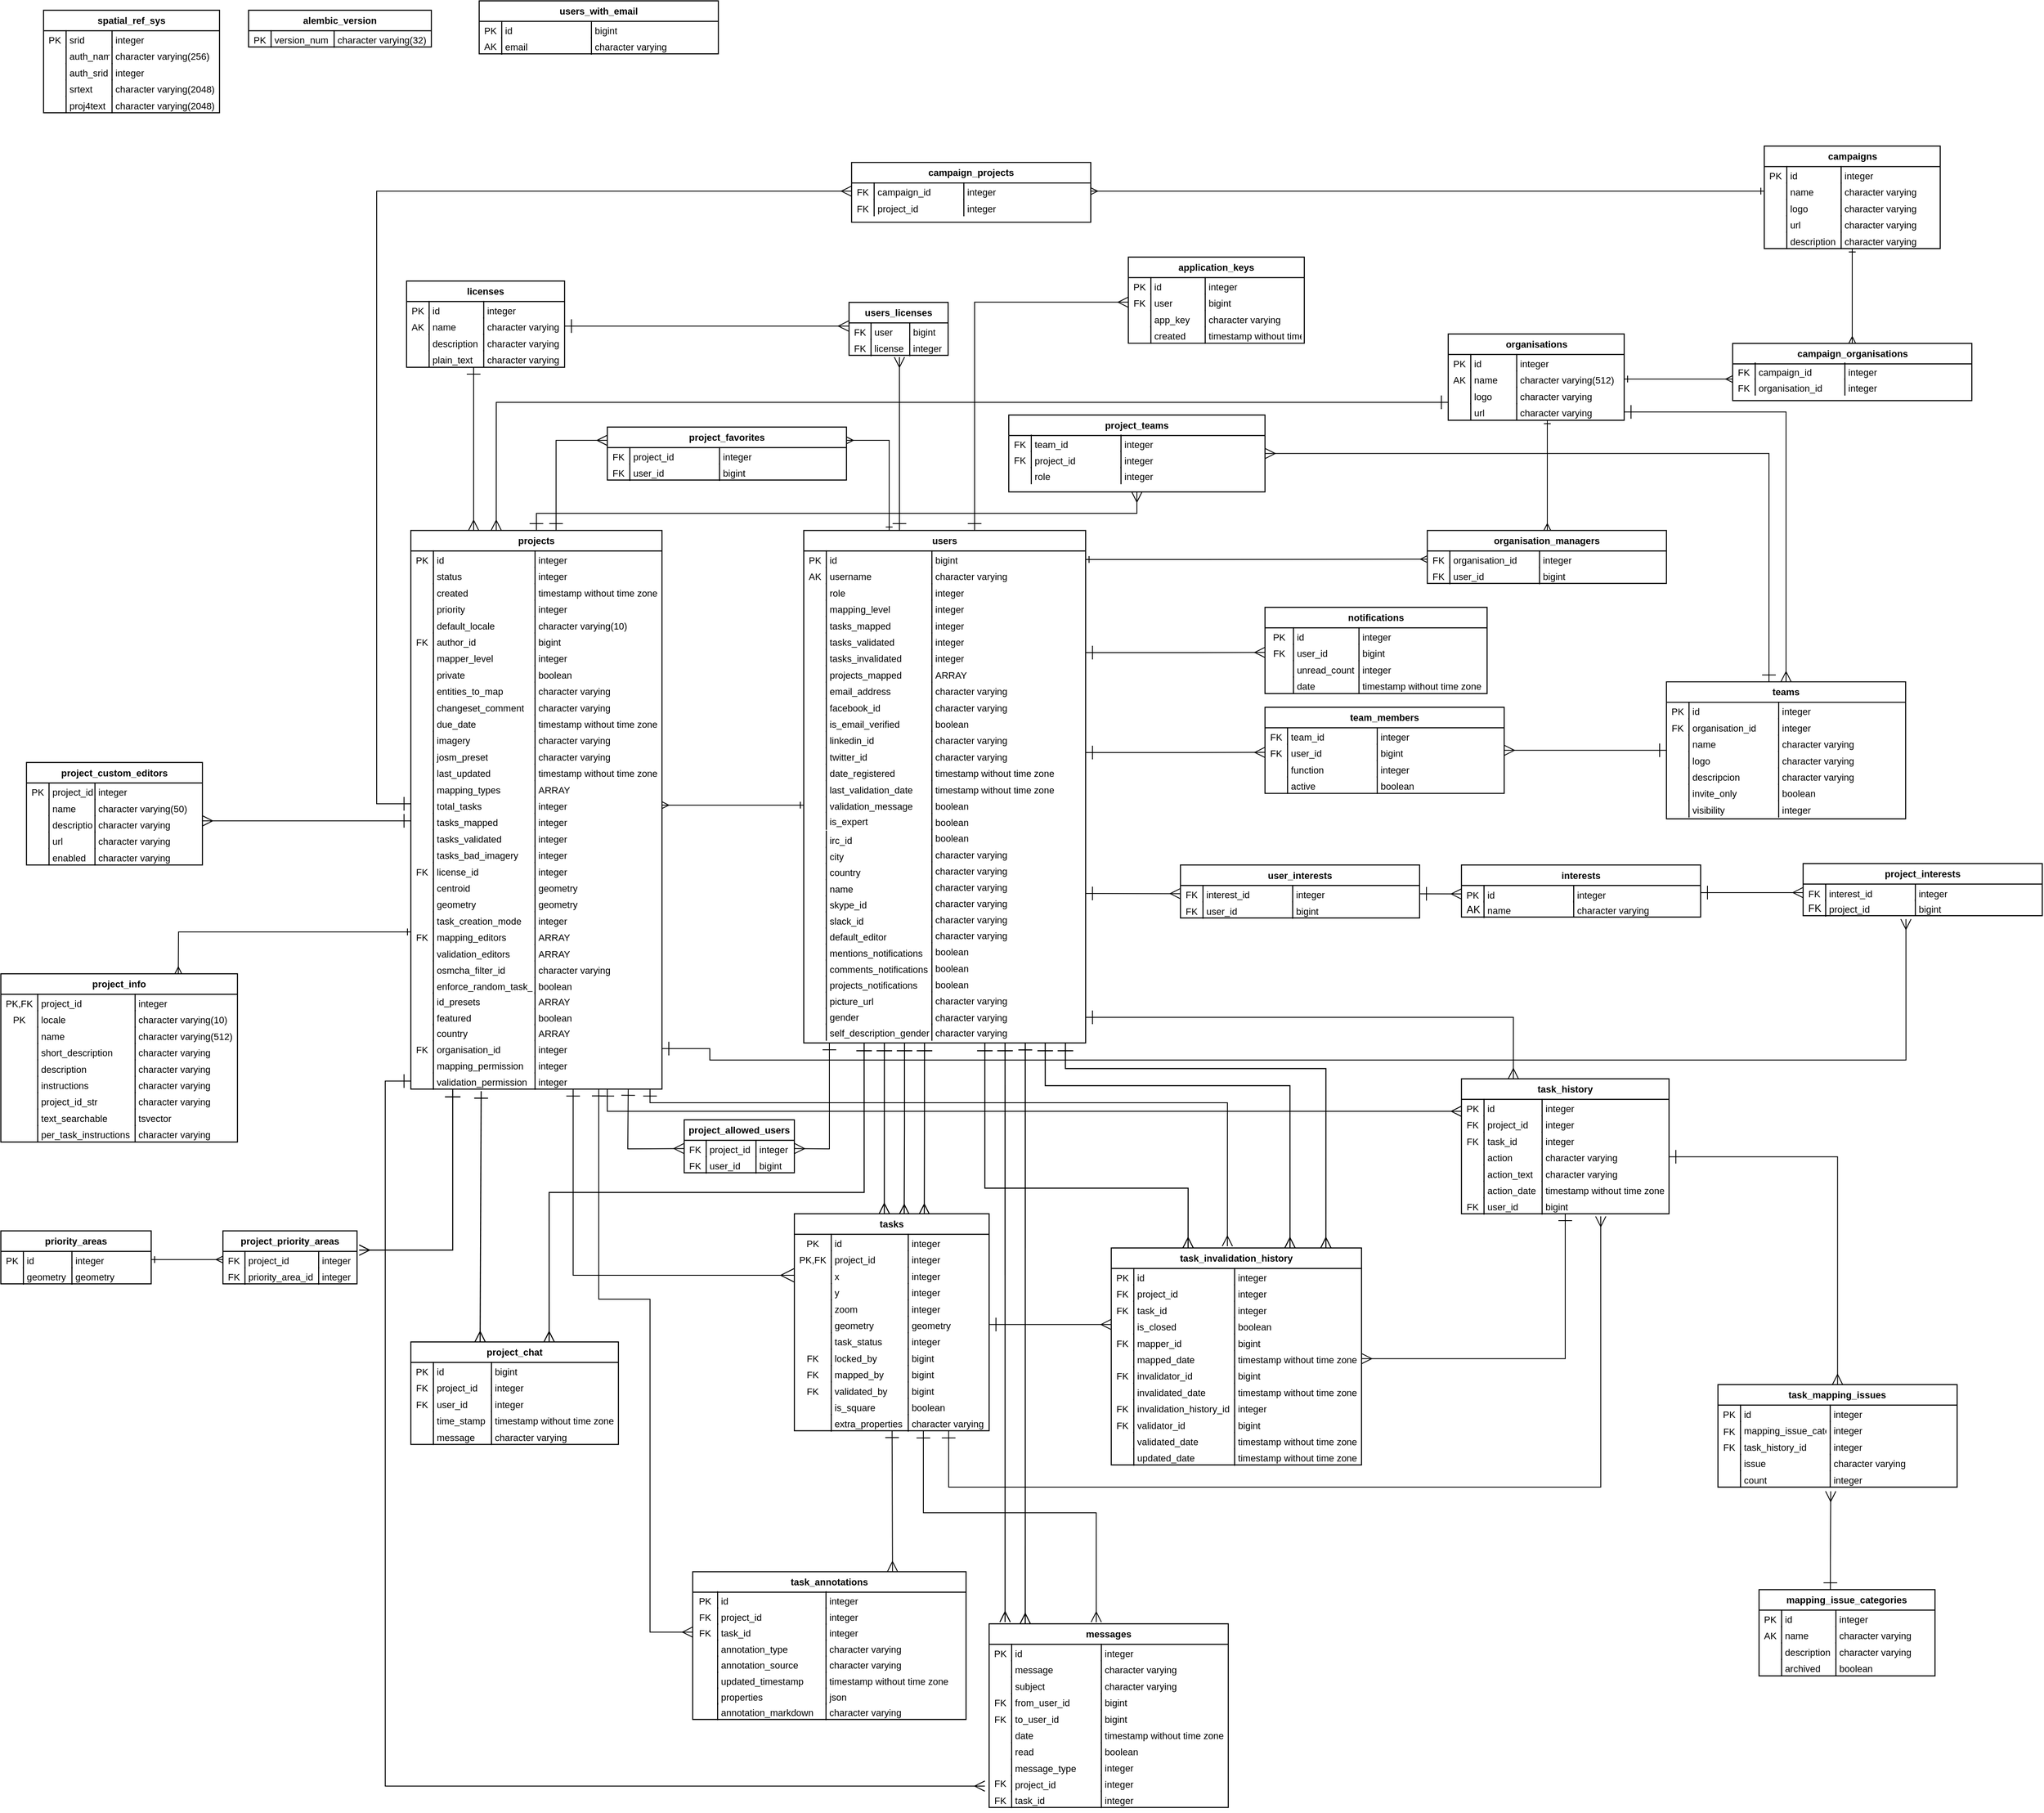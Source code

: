<mxfile version="13.1.3" type="device"><diagram id="Y2zYQpbfATkEP_9H9kjV" name="TM_ERD"><mxGraphModel dx="1873" dy="815" grid="1" gridSize="10" guides="1" tooltips="1" connect="1" arrows="1" fold="1" page="1" pageScale="1" pageWidth="827" pageHeight="1169" math="0" shadow="0"><root><mxCell id="0"/><mxCell id="1" parent="0"/><mxCell id="iKl88OhNc8b7OW9r6FuS-504" value="" style="group" vertex="1" connectable="0" parent="1"><mxGeometry x="40" y="30" width="2390" height="2115" as="geometry"/></mxCell><mxCell id="QlM_SR8zl_mXUYyKAWqR-83" value="project_info" style="html=1;whiteSpace=wrap;swimlane;resizeParent=1;resizeParentMax=0;resizeLast=0;collapsible=1;marginBottom=0;swimlaneFillColor=#ffffff;startSize=24;fontSize=11;spacing=0;strokeOpacity=100;strokeWidth=1.2;" parent="iKl88OhNc8b7OW9r6FuS-504" vertex="1"><mxGeometry y="1139" width="277" height="197" as="geometry"/></mxCell><mxCell id="QlM_SR8zl_mXUYyKAWqR-84" value="PK,FK" style="strokeColor=none;part=1;resizeHeight=0;align=center;verticalAlign=top;spacingLeft=4;spacingRight=4;overflow=hidden;rotatable=0;points=[[0,0.5],[1,0.5]];portConstraint=eastwest;swimlaneFillColor=#ffffff;fontSize=11;fillColor=none;strokeOpacity=100;spacing=0;strokeOpacity=100;strokeWidth=1.2;" parent="QlM_SR8zl_mXUYyKAWqR-83" vertex="1"><mxGeometry y="24" width="43.17" height="19.2" as="geometry"/></mxCell><mxCell id="QlM_SR8zl_mXUYyKAWqR-85" value="project_id" style="shape=partialRectangle;top=0;right=0;bottom=0;part=1;resizeHeight=0;align=left;verticalAlign=top;spacingLeft=4;spacingRight=4;overflow=hidden;rotatable=0;points=[[0,0.5],[1,0.5]];portConstraint=eastwest;swimlaneFillColor=#ffffff;fontSize=11;fillColor=none;strokeOpacity=100;spacing=0;strokeOpacity=100;strokeWidth=1.2;" parent="QlM_SR8zl_mXUYyKAWqR-83" vertex="1"><mxGeometry x="43.17" y="24" width="114.01" height="19.2" as="geometry"/></mxCell><mxCell id="QlM_SR8zl_mXUYyKAWqR-86" value="integer" style="shape=partialRectangle;top=0;right=0;bottom=0;part=1;resizeHeight=0;align=left;verticalAlign=top;spacingLeft=4;spacingRight=4;overflow=hidden;rotatable=0;points=[[0,0.5],[1,0.5]];portConstraint=eastwest;swimlaneFillColor=#ffffff;fontSize=11;fillColor=none;strokeOpacity=100;spacing=0;strokeOpacity=100;strokeWidth=1.2;" parent="QlM_SR8zl_mXUYyKAWqR-83" vertex="1"><mxGeometry x="157.18" y="24" width="119.82" height="19.2" as="geometry"/></mxCell><mxCell id="QlM_SR8zl_mXUYyKAWqR-87" value="PK" style="strokeColor=none;part=1;resizeHeight=0;align=center;verticalAlign=top;spacingLeft=4;spacingRight=4;overflow=hidden;rotatable=0;points=[[0,0.5],[1,0.5]];portConstraint=eastwest;swimlaneFillColor=#ffffff;fontSize=11;fillColor=none;strokeOpacity=100;spacing=0;strokeOpacity=100;strokeWidth=1.2;" parent="QlM_SR8zl_mXUYyKAWqR-83" vertex="1"><mxGeometry y="43.2" width="43.17" height="19.2" as="geometry"/></mxCell><mxCell id="QlM_SR8zl_mXUYyKAWqR-88" value="locale" style="shape=partialRectangle;top=0;right=0;bottom=0;part=1;resizeHeight=0;align=left;verticalAlign=top;spacingLeft=4;spacingRight=4;overflow=hidden;rotatable=0;points=[[0,0.5],[1,0.5]];portConstraint=eastwest;swimlaneFillColor=#ffffff;fontSize=11;fillColor=none;strokeOpacity=100;spacing=0;strokeOpacity=100;strokeWidth=1.2;" parent="QlM_SR8zl_mXUYyKAWqR-83" vertex="1"><mxGeometry x="43.17" y="43.2" width="114.01" height="19.2" as="geometry"/></mxCell><mxCell id="QlM_SR8zl_mXUYyKAWqR-89" value="character varying(10)" style="shape=partialRectangle;top=0;right=0;bottom=0;part=1;resizeHeight=0;align=left;verticalAlign=top;spacingLeft=4;spacingRight=4;overflow=hidden;rotatable=0;points=[[0,0.5],[1,0.5]];portConstraint=eastwest;swimlaneFillColor=#ffffff;fontSize=11;fillColor=none;strokeOpacity=100;spacing=0;strokeOpacity=100;strokeWidth=1.2;" parent="QlM_SR8zl_mXUYyKAWqR-83" vertex="1"><mxGeometry x="157.18" y="43.2" width="119.82" height="19.2" as="geometry"/></mxCell><mxCell id="QlM_SR8zl_mXUYyKAWqR-90" value="" style="strokeColor=none;part=1;resizeHeight=0;align=center;verticalAlign=top;spacingLeft=4;spacingRight=4;overflow=hidden;rotatable=0;points=[[0,0.5],[1,0.5]];portConstraint=eastwest;swimlaneFillColor=#ffffff;fontSize=11;fillColor=none;strokeOpacity=100;spacing=0;strokeOpacity=100;strokeWidth=1.2;" parent="QlM_SR8zl_mXUYyKAWqR-83" vertex="1"><mxGeometry y="62.4" width="43.17" height="19.2" as="geometry"/></mxCell><mxCell id="QlM_SR8zl_mXUYyKAWqR-91" value="name" style="shape=partialRectangle;top=0;right=0;bottom=0;part=1;resizeHeight=0;align=left;verticalAlign=top;spacingLeft=4;spacingRight=4;overflow=hidden;rotatable=0;points=[[0,0.5],[1,0.5]];portConstraint=eastwest;swimlaneFillColor=#ffffff;fontSize=11;fillColor=none;strokeOpacity=100;spacing=0;strokeOpacity=100;strokeWidth=1.2;" parent="QlM_SR8zl_mXUYyKAWqR-83" vertex="1"><mxGeometry x="43.17" y="62.4" width="114.01" height="19.2" as="geometry"/></mxCell><mxCell id="QlM_SR8zl_mXUYyKAWqR-92" value="character varying(512)" style="shape=partialRectangle;top=0;right=0;bottom=0;part=1;resizeHeight=0;align=left;verticalAlign=top;spacingLeft=4;spacingRight=4;overflow=hidden;rotatable=0;points=[[0,0.5],[1,0.5]];portConstraint=eastwest;swimlaneFillColor=#ffffff;fontSize=11;fillColor=none;strokeOpacity=100;spacing=0;strokeOpacity=100;strokeWidth=1.2;" parent="QlM_SR8zl_mXUYyKAWqR-83" vertex="1"><mxGeometry x="157.18" y="62.4" width="119.82" height="19.2" as="geometry"/></mxCell><mxCell id="QlM_SR8zl_mXUYyKAWqR-93" value="" style="strokeColor=none;part=1;resizeHeight=0;align=center;verticalAlign=top;spacingLeft=4;spacingRight=4;overflow=hidden;rotatable=0;points=[[0,0.5],[1,0.5]];portConstraint=eastwest;swimlaneFillColor=#ffffff;fontSize=11;fillColor=none;strokeOpacity=100;spacing=0;strokeOpacity=100;strokeWidth=1.2;" parent="QlM_SR8zl_mXUYyKAWqR-83" vertex="1"><mxGeometry y="81.6" width="43.17" height="19.2" as="geometry"/></mxCell><mxCell id="QlM_SR8zl_mXUYyKAWqR-94" value="short_description" style="shape=partialRectangle;top=0;right=0;bottom=0;part=1;resizeHeight=0;align=left;verticalAlign=top;spacingLeft=4;spacingRight=4;overflow=hidden;rotatable=0;points=[[0,0.5],[1,0.5]];portConstraint=eastwest;swimlaneFillColor=#ffffff;fontSize=11;fillColor=none;strokeOpacity=100;spacing=0;strokeOpacity=100;strokeWidth=1.2;" parent="QlM_SR8zl_mXUYyKAWqR-83" vertex="1"><mxGeometry x="43.17" y="81.6" width="114.01" height="19.2" as="geometry"/></mxCell><mxCell id="QlM_SR8zl_mXUYyKAWqR-95" value="character varying" style="shape=partialRectangle;top=0;right=0;bottom=0;part=1;resizeHeight=0;align=left;verticalAlign=top;spacingLeft=4;spacingRight=4;overflow=hidden;rotatable=0;points=[[0,0.5],[1,0.5]];portConstraint=eastwest;swimlaneFillColor=#ffffff;fontSize=11;fillColor=none;strokeOpacity=100;spacing=0;strokeOpacity=100;strokeWidth=1.2;" parent="QlM_SR8zl_mXUYyKAWqR-83" vertex="1"><mxGeometry x="157.18" y="81.6" width="119.82" height="19.2" as="geometry"/></mxCell><mxCell id="QlM_SR8zl_mXUYyKAWqR-96" value="" style="strokeColor=none;part=1;resizeHeight=0;align=center;verticalAlign=top;spacingLeft=4;spacingRight=4;overflow=hidden;rotatable=0;points=[[0,0.5],[1,0.5]];portConstraint=eastwest;swimlaneFillColor=#ffffff;fontSize=11;fillColor=none;strokeOpacity=100;spacing=0;strokeOpacity=100;strokeWidth=1.2;" parent="QlM_SR8zl_mXUYyKAWqR-83" vertex="1"><mxGeometry y="100.8" width="43.17" height="19.2" as="geometry"/></mxCell><mxCell id="QlM_SR8zl_mXUYyKAWqR-97" value="description" style="shape=partialRectangle;top=0;right=0;bottom=0;part=1;resizeHeight=0;align=left;verticalAlign=top;spacingLeft=4;spacingRight=4;overflow=hidden;rotatable=0;points=[[0,0.5],[1,0.5]];portConstraint=eastwest;swimlaneFillColor=#ffffff;fontSize=11;fillColor=none;strokeOpacity=100;spacing=0;strokeOpacity=100;strokeWidth=1.2;" parent="QlM_SR8zl_mXUYyKAWqR-83" vertex="1"><mxGeometry x="43.17" y="100.8" width="114.01" height="19.2" as="geometry"/></mxCell><mxCell id="QlM_SR8zl_mXUYyKAWqR-98" value="character varying" style="shape=partialRectangle;top=0;right=0;bottom=0;part=1;resizeHeight=0;align=left;verticalAlign=top;spacingLeft=4;spacingRight=4;overflow=hidden;rotatable=0;points=[[0,0.5],[1,0.5]];portConstraint=eastwest;swimlaneFillColor=#ffffff;fontSize=11;fillColor=none;strokeOpacity=100;spacing=0;strokeOpacity=100;strokeWidth=1.2;" parent="QlM_SR8zl_mXUYyKAWqR-83" vertex="1"><mxGeometry x="157.18" y="100.8" width="119.82" height="19.2" as="geometry"/></mxCell><mxCell id="QlM_SR8zl_mXUYyKAWqR-99" value="" style="strokeColor=none;part=1;resizeHeight=0;align=center;verticalAlign=top;spacingLeft=4;spacingRight=4;overflow=hidden;rotatable=0;points=[[0,0.5],[1,0.5]];portConstraint=eastwest;swimlaneFillColor=#ffffff;fontSize=11;fillColor=none;strokeOpacity=100;spacing=0;strokeOpacity=100;strokeWidth=1.2;" parent="QlM_SR8zl_mXUYyKAWqR-83" vertex="1"><mxGeometry y="120.0" width="43.17" height="19.2" as="geometry"/></mxCell><mxCell id="QlM_SR8zl_mXUYyKAWqR-100" value="instructions" style="shape=partialRectangle;top=0;right=0;bottom=0;part=1;resizeHeight=0;align=left;verticalAlign=top;spacingLeft=4;spacingRight=4;overflow=hidden;rotatable=0;points=[[0,0.5],[1,0.5]];portConstraint=eastwest;swimlaneFillColor=#ffffff;fontSize=11;fillColor=none;strokeOpacity=100;spacing=0;strokeOpacity=100;strokeWidth=1.2;" parent="QlM_SR8zl_mXUYyKAWqR-83" vertex="1"><mxGeometry x="43.17" y="120.0" width="114.01" height="19.2" as="geometry"/></mxCell><mxCell id="QlM_SR8zl_mXUYyKAWqR-101" value="character varying" style="shape=partialRectangle;top=0;right=0;bottom=0;part=1;resizeHeight=0;align=left;verticalAlign=top;spacingLeft=4;spacingRight=4;overflow=hidden;rotatable=0;points=[[0,0.5],[1,0.5]];portConstraint=eastwest;swimlaneFillColor=#ffffff;fontSize=11;fillColor=none;strokeOpacity=100;spacing=0;strokeOpacity=100;strokeWidth=1.2;" parent="QlM_SR8zl_mXUYyKAWqR-83" vertex="1"><mxGeometry x="157.18" y="120.0" width="119.82" height="19.2" as="geometry"/></mxCell><mxCell id="QlM_SR8zl_mXUYyKAWqR-102" value="" style="strokeColor=none;part=1;resizeHeight=0;align=center;verticalAlign=top;spacingLeft=4;spacingRight=4;overflow=hidden;rotatable=0;points=[[0,0.5],[1,0.5]];portConstraint=eastwest;swimlaneFillColor=#ffffff;fontSize=11;fillColor=none;strokeOpacity=100;spacing=0;strokeOpacity=100;strokeWidth=1.2;" parent="QlM_SR8zl_mXUYyKAWqR-83" vertex="1"><mxGeometry y="139.2" width="43.17" height="19.2" as="geometry"/></mxCell><mxCell id="QlM_SR8zl_mXUYyKAWqR-103" value="project_id_str" style="shape=partialRectangle;top=0;right=0;bottom=0;part=1;resizeHeight=0;align=left;verticalAlign=top;spacingLeft=4;spacingRight=4;overflow=hidden;rotatable=0;points=[[0,0.5],[1,0.5]];portConstraint=eastwest;swimlaneFillColor=#ffffff;fontSize=11;fillColor=none;strokeOpacity=100;spacing=0;strokeOpacity=100;strokeWidth=1.2;" parent="QlM_SR8zl_mXUYyKAWqR-83" vertex="1"><mxGeometry x="43.17" y="139.2" width="114.01" height="19.2" as="geometry"/></mxCell><mxCell id="QlM_SR8zl_mXUYyKAWqR-104" value="character varying" style="shape=partialRectangle;top=0;right=0;bottom=0;part=1;resizeHeight=0;align=left;verticalAlign=top;spacingLeft=4;spacingRight=4;overflow=hidden;rotatable=0;points=[[0,0.5],[1,0.5]];portConstraint=eastwest;swimlaneFillColor=#ffffff;fontSize=11;fillColor=none;strokeOpacity=100;spacing=0;strokeOpacity=100;strokeWidth=1.2;" parent="QlM_SR8zl_mXUYyKAWqR-83" vertex="1"><mxGeometry x="157.18" y="139.2" width="119.82" height="19.2" as="geometry"/></mxCell><mxCell id="QlM_SR8zl_mXUYyKAWqR-105" value="" style="strokeColor=none;part=1;resizeHeight=0;align=center;verticalAlign=top;spacingLeft=4;spacingRight=4;overflow=hidden;rotatable=0;points=[[0,0.5],[1,0.5]];portConstraint=eastwest;swimlaneFillColor=#ffffff;fontSize=11;fillColor=none;strokeOpacity=100;spacing=0;strokeOpacity=100;strokeWidth=1.2;" parent="QlM_SR8zl_mXUYyKAWqR-83" vertex="1"><mxGeometry y="158.4" width="43.17" height="19.2" as="geometry"/></mxCell><mxCell id="QlM_SR8zl_mXUYyKAWqR-106" value="text_searchable" style="shape=partialRectangle;top=0;right=0;bottom=0;part=1;resizeHeight=0;align=left;verticalAlign=top;spacingLeft=4;spacingRight=4;overflow=hidden;rotatable=0;points=[[0,0.5],[1,0.5]];portConstraint=eastwest;swimlaneFillColor=#ffffff;fontSize=11;fillColor=none;strokeOpacity=100;spacing=0;strokeOpacity=100;strokeWidth=1.2;" parent="QlM_SR8zl_mXUYyKAWqR-83" vertex="1"><mxGeometry x="43.17" y="158.4" width="114.01" height="19.2" as="geometry"/></mxCell><mxCell id="QlM_SR8zl_mXUYyKAWqR-107" value="tsvector" style="shape=partialRectangle;top=0;right=0;bottom=0;part=1;resizeHeight=0;align=left;verticalAlign=top;spacingLeft=4;spacingRight=4;overflow=hidden;rotatable=0;points=[[0,0.5],[1,0.5]];portConstraint=eastwest;swimlaneFillColor=#ffffff;fontSize=11;fillColor=none;strokeOpacity=100;spacing=0;strokeOpacity=100;strokeWidth=1.2;" parent="QlM_SR8zl_mXUYyKAWqR-83" vertex="1"><mxGeometry x="157.18" y="158.4" width="119.82" height="19.2" as="geometry"/></mxCell><mxCell id="QlM_SR8zl_mXUYyKAWqR-108" value="" style="strokeColor=none;part=1;resizeHeight=0;align=center;verticalAlign=top;spacingLeft=4;spacingRight=4;overflow=hidden;rotatable=0;points=[[0,0.5],[1,0.5]];portConstraint=eastwest;swimlaneFillColor=#ffffff;fontSize=11;fillColor=none;strokeOpacity=100;spacing=0;strokeOpacity=100;strokeWidth=1.2;" parent="QlM_SR8zl_mXUYyKAWqR-83" vertex="1"><mxGeometry y="177.6" width="43.17" height="19.2" as="geometry"/></mxCell><mxCell id="QlM_SR8zl_mXUYyKAWqR-109" value="per_task_instructions" style="shape=partialRectangle;top=0;right=0;bottom=0;part=1;resizeHeight=0;align=left;verticalAlign=top;spacingLeft=4;spacingRight=4;overflow=hidden;rotatable=0;points=[[0,0.5],[1,0.5]];portConstraint=eastwest;swimlaneFillColor=#ffffff;fontSize=11;fillColor=none;strokeOpacity=100;spacing=0;strokeOpacity=100;strokeWidth=1.2;" parent="QlM_SR8zl_mXUYyKAWqR-83" vertex="1"><mxGeometry x="43.17" y="177.6" width="114.01" height="19.2" as="geometry"/></mxCell><mxCell id="QlM_SR8zl_mXUYyKAWqR-110" value="character varying" style="shape=partialRectangle;top=0;right=0;bottom=0;part=1;resizeHeight=0;align=left;verticalAlign=top;spacingLeft=4;spacingRight=4;overflow=hidden;rotatable=0;points=[[0,0.5],[1,0.5]];portConstraint=eastwest;swimlaneFillColor=#ffffff;fontSize=11;fillColor=none;strokeOpacity=100;spacing=0;strokeOpacity=100;strokeWidth=1.2;" parent="QlM_SR8zl_mXUYyKAWqR-83" vertex="1"><mxGeometry x="157.18" y="177.6" width="119.82" height="19.2" as="geometry"/></mxCell><mxCell id="QlM_SR8zl_mXUYyKAWqR-112" value="project_chat" style="html=1;whiteSpace=wrap;swimlane;resizeParent=1;resizeParentMax=0;resizeLast=0;collapsible=1;marginBottom=0;swimlaneFillColor=#ffffff;startSize=24;fontSize=11;spacing=0;strokeOpacity=100;strokeWidth=1.2;" parent="iKl88OhNc8b7OW9r6FuS-504" vertex="1"><mxGeometry x="480" y="1570" width="243" height="120" as="geometry"/></mxCell><mxCell id="QlM_SR8zl_mXUYyKAWqR-113" value="PK" style="strokeColor=none;part=1;resizeHeight=0;align=center;verticalAlign=top;spacingLeft=4;spacingRight=4;overflow=hidden;rotatable=0;points=[[0,0.5],[1,0.5]];portConstraint=eastwest;swimlaneFillColor=#ffffff;fontSize=11;fillColor=none;strokeOpacity=100;spacing=0;strokeOpacity=100;strokeWidth=1.2;" parent="QlM_SR8zl_mXUYyKAWqR-112" vertex="1"><mxGeometry y="24" width="26.4" height="19.2" as="geometry"/></mxCell><mxCell id="QlM_SR8zl_mXUYyKAWqR-114" value="id" style="shape=partialRectangle;top=0;right=0;bottom=0;part=1;resizeHeight=0;align=left;verticalAlign=top;spacingLeft=4;spacingRight=4;overflow=hidden;rotatable=0;points=[[0,0.5],[1,0.5]];portConstraint=eastwest;swimlaneFillColor=#ffffff;fontSize=11;fillColor=none;strokeOpacity=100;spacing=0;strokeOpacity=100;strokeWidth=1.2;" parent="QlM_SR8zl_mXUYyKAWqR-112" vertex="1"><mxGeometry x="26.4" y="24" width="68.01" height="19.2" as="geometry"/></mxCell><mxCell id="QlM_SR8zl_mXUYyKAWqR-115" value="bigint" style="shape=partialRectangle;top=0;right=0;bottom=0;part=1;resizeHeight=0;align=left;verticalAlign=top;spacingLeft=4;spacingRight=4;overflow=hidden;rotatable=0;points=[[0,0.5],[1,0.5]];portConstraint=eastwest;swimlaneFillColor=#ffffff;fontSize=11;fillColor=none;strokeOpacity=100;spacing=0;strokeOpacity=100;strokeWidth=1.2;" parent="QlM_SR8zl_mXUYyKAWqR-112" vertex="1"><mxGeometry x="94.41" y="24" width="148.59" height="19.2" as="geometry"/></mxCell><mxCell id="QlM_SR8zl_mXUYyKAWqR-116" value="FK" style="strokeColor=none;part=1;resizeHeight=0;align=center;verticalAlign=top;spacingLeft=4;spacingRight=4;overflow=hidden;rotatable=0;points=[[0,0.5],[1,0.5]];portConstraint=eastwest;swimlaneFillColor=#ffffff;fontSize=11;fillColor=none;strokeOpacity=100;spacing=0;strokeOpacity=100;strokeWidth=1.2;" parent="QlM_SR8zl_mXUYyKAWqR-112" vertex="1"><mxGeometry y="43.2" width="26.4" height="19.2" as="geometry"/></mxCell><mxCell id="QlM_SR8zl_mXUYyKAWqR-117" value="project_id" style="shape=partialRectangle;top=0;right=0;bottom=0;part=1;resizeHeight=0;align=left;verticalAlign=top;spacingLeft=4;spacingRight=4;overflow=hidden;rotatable=0;points=[[0,0.5],[1,0.5]];portConstraint=eastwest;swimlaneFillColor=#ffffff;fontSize=11;fillColor=none;strokeOpacity=100;spacing=0;strokeOpacity=100;strokeWidth=1.2;" parent="QlM_SR8zl_mXUYyKAWqR-112" vertex="1"><mxGeometry x="26.4" y="43.2" width="68.01" height="19.2" as="geometry"/></mxCell><mxCell id="QlM_SR8zl_mXUYyKAWqR-118" value="integer" style="shape=partialRectangle;top=0;right=0;bottom=0;part=1;resizeHeight=0;align=left;verticalAlign=top;spacingLeft=4;spacingRight=4;overflow=hidden;rotatable=0;points=[[0,0.5],[1,0.5]];portConstraint=eastwest;swimlaneFillColor=#ffffff;fontSize=11;fillColor=none;strokeOpacity=100;spacing=0;strokeOpacity=100;strokeWidth=1.2;" parent="QlM_SR8zl_mXUYyKAWqR-112" vertex="1"><mxGeometry x="94.41" y="43.2" width="148.59" height="19.2" as="geometry"/></mxCell><mxCell id="QlM_SR8zl_mXUYyKAWqR-119" value="FK" style="strokeColor=none;part=1;resizeHeight=0;align=center;verticalAlign=top;spacingLeft=4;spacingRight=4;overflow=hidden;rotatable=0;points=[[0,0.5],[1,0.5]];portConstraint=eastwest;swimlaneFillColor=#ffffff;fontSize=11;fillColor=none;strokeOpacity=100;spacing=0;strokeOpacity=100;strokeWidth=1.2;" parent="QlM_SR8zl_mXUYyKAWqR-112" vertex="1"><mxGeometry y="62.4" width="26.4" height="19.2" as="geometry"/></mxCell><mxCell id="QlM_SR8zl_mXUYyKAWqR-120" value="user_id" style="shape=partialRectangle;top=0;right=0;bottom=0;part=1;resizeHeight=0;align=left;verticalAlign=top;spacingLeft=4;spacingRight=4;overflow=hidden;rotatable=0;points=[[0,0.5],[1,0.5]];portConstraint=eastwest;swimlaneFillColor=#ffffff;fontSize=11;fillColor=none;strokeOpacity=100;spacing=0;strokeOpacity=100;strokeWidth=1.2;" parent="QlM_SR8zl_mXUYyKAWqR-112" vertex="1"><mxGeometry x="26.4" y="62.4" width="68.01" height="19.2" as="geometry"/></mxCell><mxCell id="QlM_SR8zl_mXUYyKAWqR-121" value="integer" style="shape=partialRectangle;top=0;right=0;bottom=0;part=1;resizeHeight=0;align=left;verticalAlign=top;spacingLeft=4;spacingRight=4;overflow=hidden;rotatable=0;points=[[0,0.5],[1,0.5]];portConstraint=eastwest;swimlaneFillColor=#ffffff;fontSize=11;fillColor=none;strokeOpacity=100;spacing=0;strokeOpacity=100;strokeWidth=1.2;" parent="QlM_SR8zl_mXUYyKAWqR-112" vertex="1"><mxGeometry x="94.41" y="62.4" width="148.59" height="19.2" as="geometry"/></mxCell><mxCell id="QlM_SR8zl_mXUYyKAWqR-122" value="" style="strokeColor=none;part=1;resizeHeight=0;align=center;verticalAlign=top;spacingLeft=4;spacingRight=4;overflow=hidden;rotatable=0;points=[[0,0.5],[1,0.5]];portConstraint=eastwest;swimlaneFillColor=#ffffff;fontSize=11;fillColor=none;strokeOpacity=100;spacing=0;strokeOpacity=100;strokeWidth=1.2;" parent="QlM_SR8zl_mXUYyKAWqR-112" vertex="1"><mxGeometry y="81.6" width="26.4" height="19.2" as="geometry"/></mxCell><mxCell id="QlM_SR8zl_mXUYyKAWqR-123" value="time_stamp" style="shape=partialRectangle;top=0;right=0;bottom=0;part=1;resizeHeight=0;align=left;verticalAlign=top;spacingLeft=4;spacingRight=4;overflow=hidden;rotatable=0;points=[[0,0.5],[1,0.5]];portConstraint=eastwest;swimlaneFillColor=#ffffff;fontSize=11;fillColor=none;strokeOpacity=100;spacing=0;strokeOpacity=100;strokeWidth=1.2;" parent="QlM_SR8zl_mXUYyKAWqR-112" vertex="1"><mxGeometry x="26.4" y="81.6" width="68.01" height="19.2" as="geometry"/></mxCell><mxCell id="QlM_SR8zl_mXUYyKAWqR-124" value="timestamp without time zone" style="shape=partialRectangle;top=0;right=0;bottom=0;part=1;resizeHeight=0;align=left;verticalAlign=top;spacingLeft=4;spacingRight=4;overflow=hidden;rotatable=0;points=[[0,0.5],[1,0.5]];portConstraint=eastwest;swimlaneFillColor=#ffffff;fontSize=11;fillColor=none;strokeOpacity=100;spacing=0;strokeOpacity=100;strokeWidth=1.2;" parent="QlM_SR8zl_mXUYyKAWqR-112" vertex="1"><mxGeometry x="94.41" y="81.6" width="148.59" height="19.2" as="geometry"/></mxCell><mxCell id="QlM_SR8zl_mXUYyKAWqR-125" value="" style="strokeColor=none;part=1;resizeHeight=0;align=center;verticalAlign=top;spacingLeft=4;spacingRight=4;overflow=hidden;rotatable=0;points=[[0,0.5],[1,0.5]];portConstraint=eastwest;swimlaneFillColor=#ffffff;fontSize=11;fillColor=none;strokeOpacity=100;spacing=0;strokeOpacity=100;strokeWidth=1.2;" parent="QlM_SR8zl_mXUYyKAWqR-112" vertex="1"><mxGeometry y="100.8" width="26.4" height="19.2" as="geometry"/></mxCell><mxCell id="QlM_SR8zl_mXUYyKAWqR-126" value="message" style="shape=partialRectangle;top=0;right=0;bottom=0;part=1;resizeHeight=0;align=left;verticalAlign=top;spacingLeft=4;spacingRight=4;overflow=hidden;rotatable=0;points=[[0,0.5],[1,0.5]];portConstraint=eastwest;swimlaneFillColor=#ffffff;fontSize=11;fillColor=none;strokeOpacity=100;spacing=0;strokeOpacity=100;strokeWidth=1.2;" parent="QlM_SR8zl_mXUYyKAWqR-112" vertex="1"><mxGeometry x="26.4" y="100.8" width="68.01" height="19.2" as="geometry"/></mxCell><mxCell id="QlM_SR8zl_mXUYyKAWqR-127" value="character varying" style="shape=partialRectangle;top=0;right=0;bottom=0;part=1;resizeHeight=0;align=left;verticalAlign=top;spacingLeft=4;spacingRight=4;overflow=hidden;rotatable=0;points=[[0,0.5],[1,0.5]];portConstraint=eastwest;swimlaneFillColor=#ffffff;fontSize=11;fillColor=none;strokeOpacity=100;spacing=0;strokeOpacity=100;strokeWidth=1.2;" parent="QlM_SR8zl_mXUYyKAWqR-112" vertex="1"><mxGeometry x="94.41" y="100.8" width="148.59" height="19.2" as="geometry"/></mxCell><mxCell id="QlM_SR8zl_mXUYyKAWqR-128" value="" style="html=1;jettySize=18;fontSize=11;strokeWidth=1.2;rounded=1;arcSize=0;startArrow=ERone;startSize=14;endArrow=ERmany;endSize=10;exitX=0.47;exitY=1.122;exitPerimeter=0;entryX=0.332;entryY=-0.005;entryPerimeter=1;exitDx=0;exitDy=0;" parent="iKl88OhNc8b7OW9r6FuS-504" source="XFsfBhEjmJNKBlAbNEt5-1468" target="QlM_SR8zl_mXUYyKAWqR-112" edge="1"><mxGeometry width="100" height="100" relative="1" as="geometry"/></mxCell><mxCell id="QlM_SR8zl_mXUYyKAWqR-129" value="project_priority_areas" style="html=1;whiteSpace=wrap;swimlane;resizeParent=1;resizeParentMax=0;resizeLast=0;collapsible=1;marginBottom=0;swimlaneFillColor=#ffffff;startSize=24;fontSize=11;spacing=0;strokeOpacity=100;strokeWidth=1.2;" parent="iKl88OhNc8b7OW9r6FuS-504" vertex="1"><mxGeometry x="260" y="1440" width="157" height="62" as="geometry"/></mxCell><mxCell id="QlM_SR8zl_mXUYyKAWqR-130" value="FK" style="strokeColor=none;part=1;resizeHeight=0;align=center;verticalAlign=top;spacingLeft=4;spacingRight=4;overflow=hidden;rotatable=0;points=[[0,0.5],[1,0.5]];portConstraint=eastwest;swimlaneFillColor=#ffffff;fontSize=11;fillColor=none;strokeOpacity=100;spacing=0;strokeOpacity=100;strokeWidth=1.2;" parent="QlM_SR8zl_mXUYyKAWqR-129" vertex="1"><mxGeometry y="24" width="25.77" height="19.2" as="geometry"/></mxCell><mxCell id="QlM_SR8zl_mXUYyKAWqR-131" value="project_id" style="shape=partialRectangle;top=0;right=0;bottom=0;part=1;resizeHeight=0;align=left;verticalAlign=top;spacingLeft=4;spacingRight=4;overflow=hidden;rotatable=0;points=[[0,0.5],[1,0.5]];portConstraint=eastwest;swimlaneFillColor=#ffffff;fontSize=11;fillColor=none;strokeOpacity=100;spacing=0;strokeOpacity=100;strokeWidth=1.2;" parent="QlM_SR8zl_mXUYyKAWqR-129" vertex="1"><mxGeometry x="25.77" y="24" width="86.29" height="19.2" as="geometry"/></mxCell><mxCell id="QlM_SR8zl_mXUYyKAWqR-132" value="integer" style="shape=partialRectangle;top=0;right=0;bottom=0;part=1;resizeHeight=0;align=left;verticalAlign=top;spacingLeft=4;spacingRight=4;overflow=hidden;rotatable=0;points=[[0,0.5],[1,0.5]];portConstraint=eastwest;swimlaneFillColor=#ffffff;fontSize=11;fillColor=none;strokeOpacity=100;spacing=0;strokeOpacity=100;strokeWidth=1.2;" parent="QlM_SR8zl_mXUYyKAWqR-129" vertex="1"><mxGeometry x="112.06" y="24" width="44.94" height="19.2" as="geometry"/></mxCell><mxCell id="QlM_SR8zl_mXUYyKAWqR-133" value="FK" style="strokeColor=none;part=1;resizeHeight=0;align=center;verticalAlign=top;spacingLeft=4;spacingRight=4;overflow=hidden;rotatable=0;points=[[0,0.5],[1,0.5]];portConstraint=eastwest;swimlaneFillColor=#ffffff;fontSize=11;fillColor=none;strokeOpacity=100;spacing=0;strokeOpacity=100;strokeWidth=1.2;" parent="QlM_SR8zl_mXUYyKAWqR-129" vertex="1"><mxGeometry y="43.2" width="25.77" height="19.2" as="geometry"/></mxCell><mxCell id="QlM_SR8zl_mXUYyKAWqR-134" value="priority_area_id" style="shape=partialRectangle;top=0;right=0;bottom=0;part=1;resizeHeight=0;align=left;verticalAlign=top;spacingLeft=4;spacingRight=4;overflow=hidden;rotatable=0;points=[[0,0.5],[1,0.5]];portConstraint=eastwest;swimlaneFillColor=#ffffff;fontSize=11;fillColor=none;strokeOpacity=100;spacing=0;strokeOpacity=100;strokeWidth=1.2;" parent="QlM_SR8zl_mXUYyKAWqR-129" vertex="1"><mxGeometry x="25.77" y="43.2" width="86.29" height="19.2" as="geometry"/></mxCell><mxCell id="QlM_SR8zl_mXUYyKAWqR-135" value="integer" style="shape=partialRectangle;top=0;right=0;bottom=0;part=1;resizeHeight=0;align=left;verticalAlign=top;spacingLeft=4;spacingRight=4;overflow=hidden;rotatable=0;points=[[0,0.5],[1,0.5]];portConstraint=eastwest;swimlaneFillColor=#ffffff;fontSize=11;fillColor=none;strokeOpacity=100;spacing=0;strokeOpacity=100;strokeWidth=1.2;" parent="QlM_SR8zl_mXUYyKAWqR-129" vertex="1"><mxGeometry x="112.06" y="43.2" width="44.94" height="19.2" as="geometry"/></mxCell><mxCell id="QlM_SR8zl_mXUYyKAWqR-136" value="" style="html=1;jettySize=18;fontSize=11;strokeWidth=1.2;rounded=1;arcSize=0;edgeStyle=orthogonalEdgeStyle;startArrow=ERone;startSize=16;endArrow=ERmany;endSize=10;exitX=0.166;exitY=1.001;exitPerimeter=1;entryX=1.016;entryY=0.363;entryDx=0;entryDy=0;entryPerimeter=0;" parent="iKl88OhNc8b7OW9r6FuS-504" source="QlM_SR8zl_mXUYyKAWqR-1" target="QlM_SR8zl_mXUYyKAWqR-129" edge="1"><mxGeometry width="100" height="100" relative="1" as="geometry"><Array as="points"><mxPoint x="529" y="1463"/></Array></mxGeometry></mxCell><mxCell id="QlM_SR8zl_mXUYyKAWqR-137" value="priority_areas" style="html=1;whiteSpace=wrap;swimlane;resizeParent=1;resizeParentMax=0;resizeLast=0;collapsible=1;marginBottom=0;swimlaneFillColor=#ffffff;startSize=24;fontSize=11;spacing=0;strokeOpacity=100;strokeWidth=1.2;" parent="iKl88OhNc8b7OW9r6FuS-504" vertex="1"><mxGeometry y="1440" width="176" height="62" as="geometry"/></mxCell><mxCell id="QlM_SR8zl_mXUYyKAWqR-138" value="PK" style="strokeColor=none;part=1;resizeHeight=0;align=center;verticalAlign=top;spacingLeft=4;spacingRight=4;overflow=hidden;rotatable=0;points=[[0,0.5],[1,0.5]];portConstraint=eastwest;swimlaneFillColor=#ffffff;fontSize=11;fillColor=none;strokeOpacity=100;spacing=0;strokeOpacity=100;strokeWidth=1.2;" parent="QlM_SR8zl_mXUYyKAWqR-137" vertex="1"><mxGeometry y="24" width="26.4" height="19.2" as="geometry"/></mxCell><mxCell id="QlM_SR8zl_mXUYyKAWqR-139" value="id" style="shape=partialRectangle;top=0;right=0;bottom=0;part=1;resizeHeight=0;align=left;verticalAlign=top;spacingLeft=4;spacingRight=4;overflow=hidden;rotatable=0;points=[[0,0.5],[1,0.5]];portConstraint=eastwest;swimlaneFillColor=#ffffff;fontSize=11;fillColor=none;strokeOpacity=100;spacing=0;strokeOpacity=100;strokeWidth=1.2;" parent="QlM_SR8zl_mXUYyKAWqR-137" vertex="1"><mxGeometry x="26.4" y="24" width="56.81" height="19.2" as="geometry"/></mxCell><mxCell id="QlM_SR8zl_mXUYyKAWqR-140" value="integer" style="shape=partialRectangle;top=0;right=0;bottom=0;part=1;resizeHeight=0;align=left;verticalAlign=top;spacingLeft=4;spacingRight=4;overflow=hidden;rotatable=0;points=[[0,0.5],[1,0.5]];portConstraint=eastwest;swimlaneFillColor=#ffffff;fontSize=11;fillColor=none;strokeOpacity=100;spacing=0;strokeOpacity=100;strokeWidth=1.2;" parent="QlM_SR8zl_mXUYyKAWqR-137" vertex="1"><mxGeometry x="83.21" y="24" width="92.79" height="19.2" as="geometry"/></mxCell><mxCell id="QlM_SR8zl_mXUYyKAWqR-141" value="" style="strokeColor=none;part=1;resizeHeight=0;align=center;verticalAlign=top;spacingLeft=4;spacingRight=4;overflow=hidden;rotatable=0;points=[[0,0.5],[1,0.5]];portConstraint=eastwest;swimlaneFillColor=#ffffff;fontSize=11;fillColor=none;strokeOpacity=100;spacing=0;strokeOpacity=100;strokeWidth=1.2;" parent="QlM_SR8zl_mXUYyKAWqR-137" vertex="1"><mxGeometry y="43.2" width="26.4" height="19.2" as="geometry"/></mxCell><mxCell id="QlM_SR8zl_mXUYyKAWqR-142" value="geometry" style="shape=partialRectangle;top=0;right=0;bottom=0;part=1;resizeHeight=0;align=left;verticalAlign=top;spacingLeft=4;spacingRight=4;overflow=hidden;rotatable=0;points=[[0,0.5],[1,0.5]];portConstraint=eastwest;swimlaneFillColor=#ffffff;fontSize=11;fillColor=none;strokeOpacity=100;spacing=0;strokeOpacity=100;strokeWidth=1.2;" parent="QlM_SR8zl_mXUYyKAWqR-137" vertex="1"><mxGeometry x="26.4" y="43.2" width="56.81" height="19.2" as="geometry"/></mxCell><mxCell id="QlM_SR8zl_mXUYyKAWqR-143" value="geometry" style="shape=partialRectangle;top=0;right=0;bottom=0;part=1;resizeHeight=0;align=left;verticalAlign=top;spacingLeft=4;spacingRight=4;overflow=hidden;rotatable=0;points=[[0,0.5],[1,0.5]];portConstraint=eastwest;swimlaneFillColor=#ffffff;fontSize=11;fillColor=none;strokeOpacity=100;spacing=0;strokeOpacity=100;strokeWidth=1.2;" parent="QlM_SR8zl_mXUYyKAWqR-137" vertex="1"><mxGeometry x="83.21" y="43.2" width="92.79" height="19.2" as="geometry"/></mxCell><mxCell id="QlM_SR8zl_mXUYyKAWqR-145" value="project_allowed_users" style="html=1;whiteSpace=wrap;swimlane;resizeParent=1;resizeParentMax=0;resizeLast=0;collapsible=1;marginBottom=0;swimlaneFillColor=#ffffff;startSize=24;fontSize=11;spacing=0;strokeOpacity=100;strokeWidth=1.2;" parent="iKl88OhNc8b7OW9r6FuS-504" vertex="1"><mxGeometry x="800" y="1310" width="129" height="62" as="geometry"/></mxCell><mxCell id="QlM_SR8zl_mXUYyKAWqR-146" value="FK" style="strokeColor=none;part=1;resizeHeight=0;align=center;verticalAlign=top;spacingLeft=4;spacingRight=4;overflow=hidden;rotatable=0;points=[[0,0.5],[1,0.5]];portConstraint=eastwest;swimlaneFillColor=#ffffff;fontSize=11;fillColor=none;strokeOpacity=100;spacing=0;strokeOpacity=100;strokeWidth=1.2;" parent="QlM_SR8zl_mXUYyKAWqR-145" vertex="1"><mxGeometry y="24" width="25.77" height="19.2" as="geometry"/></mxCell><mxCell id="QlM_SR8zl_mXUYyKAWqR-147" value="project_id" style="shape=partialRectangle;top=0;right=0;bottom=0;part=1;resizeHeight=0;align=left;verticalAlign=top;spacingLeft=4;spacingRight=4;overflow=hidden;rotatable=0;points=[[0,0.5],[1,0.5]];portConstraint=eastwest;swimlaneFillColor=#ffffff;fontSize=11;fillColor=none;strokeOpacity=100;spacing=0;strokeOpacity=100;strokeWidth=1.2;" parent="QlM_SR8zl_mXUYyKAWqR-145" vertex="1"><mxGeometry x="25.77" y="24" width="58.29" height="19.2" as="geometry"/></mxCell><mxCell id="QlM_SR8zl_mXUYyKAWqR-148" value="integer" style="shape=partialRectangle;top=0;right=0;bottom=0;part=1;resizeHeight=0;align=left;verticalAlign=top;spacingLeft=4;spacingRight=4;overflow=hidden;rotatable=0;points=[[0,0.5],[1,0.5]];portConstraint=eastwest;swimlaneFillColor=#ffffff;fontSize=11;fillColor=none;strokeOpacity=100;spacing=0;strokeOpacity=100;strokeWidth=1.2;" parent="QlM_SR8zl_mXUYyKAWqR-145" vertex="1"><mxGeometry x="84.06" y="24" width="44.94" height="19.2" as="geometry"/></mxCell><mxCell id="QlM_SR8zl_mXUYyKAWqR-149" value="FK" style="strokeColor=none;part=1;resizeHeight=0;align=center;verticalAlign=top;spacingLeft=4;spacingRight=4;overflow=hidden;rotatable=0;points=[[0,0.5],[1,0.5]];portConstraint=eastwest;swimlaneFillColor=#ffffff;fontSize=11;fillColor=none;strokeOpacity=100;spacing=0;strokeOpacity=100;strokeWidth=1.2;" parent="QlM_SR8zl_mXUYyKAWqR-145" vertex="1"><mxGeometry y="43.2" width="25.77" height="19.2" as="geometry"/></mxCell><mxCell id="QlM_SR8zl_mXUYyKAWqR-150" value="user_id" style="shape=partialRectangle;top=0;right=0;bottom=0;part=1;resizeHeight=0;align=left;verticalAlign=top;spacingLeft=4;spacingRight=4;overflow=hidden;rotatable=0;points=[[0,0.5],[1,0.5]];portConstraint=eastwest;swimlaneFillColor=#ffffff;fontSize=11;fillColor=none;strokeOpacity=100;spacing=0;strokeOpacity=100;strokeWidth=1.2;" parent="QlM_SR8zl_mXUYyKAWqR-145" vertex="1"><mxGeometry x="25.77" y="43.2" width="58.29" height="19.2" as="geometry"/></mxCell><mxCell id="QlM_SR8zl_mXUYyKAWqR-151" value="bigint" style="shape=partialRectangle;top=0;right=0;bottom=0;part=1;resizeHeight=0;align=left;verticalAlign=top;spacingLeft=4;spacingRight=4;overflow=hidden;rotatable=0;points=[[0,0.5],[1,0.5]];portConstraint=eastwest;swimlaneFillColor=#ffffff;fontSize=11;fillColor=none;strokeOpacity=100;spacing=0;strokeOpacity=100;strokeWidth=1.2;" parent="QlM_SR8zl_mXUYyKAWqR-145" vertex="1"><mxGeometry x="84.06" y="43.2" width="44.94" height="19.2" as="geometry"/></mxCell><mxCell id="QlM_SR8zl_mXUYyKAWqR-191" value="task_history" style="html=1;whiteSpace=wrap;swimlane;resizeParent=1;resizeParentMax=0;resizeLast=0;collapsible=1;marginBottom=0;swimlaneFillColor=#ffffff;startSize=24;fontSize=11;spacing=0;strokeOpacity=100;strokeWidth=1.2;" parent="iKl88OhNc8b7OW9r6FuS-504" vertex="1"><mxGeometry x="1710" y="1262" width="243" height="158" as="geometry"/></mxCell><mxCell id="QlM_SR8zl_mXUYyKAWqR-192" value="PK" style="strokeColor=none;part=1;resizeHeight=0;align=center;verticalAlign=top;spacingLeft=4;spacingRight=4;overflow=hidden;rotatable=0;points=[[0,0.5],[1,0.5]];portConstraint=eastwest;swimlaneFillColor=#ffffff;fontSize=11;fillColor=none;strokeOpacity=100;spacing=0;strokeOpacity=100;strokeWidth=1.2;" parent="QlM_SR8zl_mXUYyKAWqR-191" vertex="1"><mxGeometry y="24" width="26.4" height="19.2" as="geometry"/></mxCell><mxCell id="QlM_SR8zl_mXUYyKAWqR-193" value="id" style="shape=partialRectangle;top=0;right=0;bottom=0;part=1;resizeHeight=0;align=left;verticalAlign=top;spacingLeft=4;spacingRight=4;overflow=hidden;rotatable=0;points=[[0,0.5],[1,0.5]];portConstraint=eastwest;swimlaneFillColor=#ffffff;fontSize=11;fillColor=none;strokeOpacity=100;spacing=0;strokeOpacity=100;strokeWidth=1.2;" parent="QlM_SR8zl_mXUYyKAWqR-191" vertex="1"><mxGeometry x="26.4" y="24" width="68.01" height="19.2" as="geometry"/></mxCell><mxCell id="QlM_SR8zl_mXUYyKAWqR-194" value="integer" style="shape=partialRectangle;top=0;right=0;bottom=0;part=1;resizeHeight=0;align=left;verticalAlign=top;spacingLeft=4;spacingRight=4;overflow=hidden;rotatable=0;points=[[0,0.5],[1,0.5]];portConstraint=eastwest;swimlaneFillColor=#ffffff;fontSize=11;fillColor=none;strokeOpacity=100;spacing=0;strokeOpacity=100;strokeWidth=1.2;" parent="QlM_SR8zl_mXUYyKAWqR-191" vertex="1"><mxGeometry x="94.41" y="24" width="148.59" height="19.2" as="geometry"/></mxCell><mxCell id="QlM_SR8zl_mXUYyKAWqR-195" value="FK" style="strokeColor=none;part=1;resizeHeight=0;align=center;verticalAlign=top;spacingLeft=4;spacingRight=4;overflow=hidden;rotatable=0;points=[[0,0.5],[1,0.5]];portConstraint=eastwest;swimlaneFillColor=#ffffff;fontSize=11;fillColor=none;strokeOpacity=100;spacing=0;strokeOpacity=100;strokeWidth=1.2;" parent="QlM_SR8zl_mXUYyKAWqR-191" vertex="1"><mxGeometry y="43.2" width="26.4" height="19.2" as="geometry"/></mxCell><mxCell id="QlM_SR8zl_mXUYyKAWqR-196" value="project_id" style="shape=partialRectangle;top=0;right=0;bottom=0;part=1;resizeHeight=0;align=left;verticalAlign=top;spacingLeft=4;spacingRight=4;overflow=hidden;rotatable=0;points=[[0,0.5],[1,0.5]];portConstraint=eastwest;swimlaneFillColor=#ffffff;fontSize=11;fillColor=none;strokeOpacity=100;spacing=0;strokeOpacity=100;strokeWidth=1.2;" parent="QlM_SR8zl_mXUYyKAWqR-191" vertex="1"><mxGeometry x="26.4" y="43.2" width="68.01" height="19.2" as="geometry"/></mxCell><mxCell id="QlM_SR8zl_mXUYyKAWqR-197" value="integer" style="shape=partialRectangle;top=0;right=0;bottom=0;part=1;resizeHeight=0;align=left;verticalAlign=top;spacingLeft=4;spacingRight=4;overflow=hidden;rotatable=0;points=[[0,0.5],[1,0.5]];portConstraint=eastwest;swimlaneFillColor=#ffffff;fontSize=11;fillColor=none;strokeOpacity=100;spacing=0;strokeOpacity=100;strokeWidth=1.2;" parent="QlM_SR8zl_mXUYyKAWqR-191" vertex="1"><mxGeometry x="94.41" y="43.2" width="148.59" height="19.2" as="geometry"/></mxCell><mxCell id="QlM_SR8zl_mXUYyKAWqR-198" value="FK" style="strokeColor=none;part=1;resizeHeight=0;align=center;verticalAlign=top;spacingLeft=4;spacingRight=4;overflow=hidden;rotatable=0;points=[[0,0.5],[1,0.5]];portConstraint=eastwest;swimlaneFillColor=#ffffff;fontSize=11;fillColor=none;strokeOpacity=100;spacing=0;strokeOpacity=100;strokeWidth=1.2;" parent="QlM_SR8zl_mXUYyKAWqR-191" vertex="1"><mxGeometry y="62.4" width="26.4" height="19.2" as="geometry"/></mxCell><mxCell id="QlM_SR8zl_mXUYyKAWqR-199" value="task_id" style="shape=partialRectangle;top=0;right=0;bottom=0;part=1;resizeHeight=0;align=left;verticalAlign=top;spacingLeft=4;spacingRight=4;overflow=hidden;rotatable=0;points=[[0,0.5],[1,0.5]];portConstraint=eastwest;swimlaneFillColor=#ffffff;fontSize=11;fillColor=none;strokeOpacity=100;spacing=0;strokeOpacity=100;strokeWidth=1.2;" parent="QlM_SR8zl_mXUYyKAWqR-191" vertex="1"><mxGeometry x="26.4" y="62.4" width="68.01" height="19.2" as="geometry"/></mxCell><mxCell id="QlM_SR8zl_mXUYyKAWqR-200" value="integer" style="shape=partialRectangle;top=0;right=0;bottom=0;part=1;resizeHeight=0;align=left;verticalAlign=top;spacingLeft=4;spacingRight=4;overflow=hidden;rotatable=0;points=[[0,0.5],[1,0.5]];portConstraint=eastwest;swimlaneFillColor=#ffffff;fontSize=11;fillColor=none;strokeOpacity=100;spacing=0;strokeOpacity=100;strokeWidth=1.2;" parent="QlM_SR8zl_mXUYyKAWqR-191" vertex="1"><mxGeometry x="94.41" y="62.4" width="148.59" height="19.2" as="geometry"/></mxCell><mxCell id="QlM_SR8zl_mXUYyKAWqR-201" value="" style="strokeColor=none;part=1;resizeHeight=0;align=center;verticalAlign=top;spacingLeft=4;spacingRight=4;overflow=hidden;rotatable=0;points=[[0,0.5],[1,0.5]];portConstraint=eastwest;swimlaneFillColor=#ffffff;fontSize=11;fillColor=none;strokeOpacity=100;spacing=0;strokeOpacity=100;strokeWidth=1.2;" parent="QlM_SR8zl_mXUYyKAWqR-191" vertex="1"><mxGeometry y="81.6" width="26.4" height="19.2" as="geometry"/></mxCell><mxCell id="QlM_SR8zl_mXUYyKAWqR-202" value="action" style="shape=partialRectangle;top=0;right=0;bottom=0;part=1;resizeHeight=0;align=left;verticalAlign=top;spacingLeft=4;spacingRight=4;overflow=hidden;rotatable=0;points=[[0,0.5],[1,0.5]];portConstraint=eastwest;swimlaneFillColor=#ffffff;fontSize=11;fillColor=none;strokeOpacity=100;spacing=0;strokeOpacity=100;strokeWidth=1.2;" parent="QlM_SR8zl_mXUYyKAWqR-191" vertex="1"><mxGeometry x="26.4" y="81.6" width="68.01" height="19.2" as="geometry"/></mxCell><mxCell id="QlM_SR8zl_mXUYyKAWqR-203" value="character varying" style="shape=partialRectangle;top=0;right=0;bottom=0;part=1;resizeHeight=0;align=left;verticalAlign=top;spacingLeft=4;spacingRight=4;overflow=hidden;rotatable=0;points=[[0,0.5],[1,0.5]];portConstraint=eastwest;swimlaneFillColor=#ffffff;fontSize=11;fillColor=none;strokeOpacity=100;spacing=0;strokeOpacity=100;strokeWidth=1.2;" parent="QlM_SR8zl_mXUYyKAWqR-191" vertex="1"><mxGeometry x="94.41" y="81.6" width="148.59" height="19.2" as="geometry"/></mxCell><mxCell id="QlM_SR8zl_mXUYyKAWqR-204" value="" style="strokeColor=none;part=1;resizeHeight=0;align=center;verticalAlign=top;spacingLeft=4;spacingRight=4;overflow=hidden;rotatable=0;points=[[0,0.5],[1,0.5]];portConstraint=eastwest;swimlaneFillColor=#ffffff;fontSize=11;fillColor=none;strokeOpacity=100;spacing=0;strokeOpacity=100;strokeWidth=1.2;" parent="QlM_SR8zl_mXUYyKAWqR-191" vertex="1"><mxGeometry y="100.8" width="26.4" height="19.2" as="geometry"/></mxCell><mxCell id="QlM_SR8zl_mXUYyKAWqR-205" value="action_text" style="shape=partialRectangle;top=0;right=0;bottom=0;part=1;resizeHeight=0;align=left;verticalAlign=top;spacingLeft=4;spacingRight=4;overflow=hidden;rotatable=0;points=[[0,0.5],[1,0.5]];portConstraint=eastwest;swimlaneFillColor=#ffffff;fontSize=11;fillColor=none;strokeOpacity=100;spacing=0;strokeOpacity=100;strokeWidth=1.2;" parent="QlM_SR8zl_mXUYyKAWqR-191" vertex="1"><mxGeometry x="26.4" y="100.8" width="68.01" height="19.2" as="geometry"/></mxCell><mxCell id="QlM_SR8zl_mXUYyKAWqR-206" value="character varying" style="shape=partialRectangle;top=0;right=0;bottom=0;part=1;resizeHeight=0;align=left;verticalAlign=top;spacingLeft=4;spacingRight=4;overflow=hidden;rotatable=0;points=[[0,0.5],[1,0.5]];portConstraint=eastwest;swimlaneFillColor=#ffffff;fontSize=11;fillColor=none;strokeOpacity=100;spacing=0;strokeOpacity=100;strokeWidth=1.2;" parent="QlM_SR8zl_mXUYyKAWqR-191" vertex="1"><mxGeometry x="94.41" y="100.8" width="148.59" height="19.2" as="geometry"/></mxCell><mxCell id="QlM_SR8zl_mXUYyKAWqR-207" value="" style="strokeColor=none;part=1;resizeHeight=0;align=center;verticalAlign=top;spacingLeft=4;spacingRight=4;overflow=hidden;rotatable=0;points=[[0,0.5],[1,0.5]];portConstraint=eastwest;swimlaneFillColor=#ffffff;fontSize=11;fillColor=none;strokeOpacity=100;spacing=0;strokeOpacity=100;strokeWidth=1.2;" parent="QlM_SR8zl_mXUYyKAWqR-191" vertex="1"><mxGeometry y="120.0" width="26.4" height="19.2" as="geometry"/></mxCell><mxCell id="QlM_SR8zl_mXUYyKAWqR-208" value="action_date" style="shape=partialRectangle;top=0;right=0;bottom=0;part=1;resizeHeight=0;align=left;verticalAlign=top;spacingLeft=4;spacingRight=4;overflow=hidden;rotatable=0;points=[[0,0.5],[1,0.5]];portConstraint=eastwest;swimlaneFillColor=#ffffff;fontSize=11;fillColor=none;strokeOpacity=100;spacing=0;strokeOpacity=100;strokeWidth=1.2;" parent="QlM_SR8zl_mXUYyKAWqR-191" vertex="1"><mxGeometry x="26.4" y="120.0" width="68.01" height="19.2" as="geometry"/></mxCell><mxCell id="QlM_SR8zl_mXUYyKAWqR-209" value="timestamp without time zone" style="shape=partialRectangle;top=0;right=0;bottom=0;part=1;resizeHeight=0;align=left;verticalAlign=top;spacingLeft=4;spacingRight=4;overflow=hidden;rotatable=0;points=[[0,0.5],[1,0.5]];portConstraint=eastwest;swimlaneFillColor=#ffffff;fontSize=11;fillColor=none;strokeOpacity=100;spacing=0;strokeOpacity=100;strokeWidth=1.2;" parent="QlM_SR8zl_mXUYyKAWqR-191" vertex="1"><mxGeometry x="94.41" y="120.0" width="148.59" height="19.2" as="geometry"/></mxCell><mxCell id="QlM_SR8zl_mXUYyKAWqR-210" value="FK" style="strokeColor=none;part=1;resizeHeight=0;align=center;verticalAlign=top;spacingLeft=4;spacingRight=4;overflow=hidden;rotatable=0;points=[[0,0.5],[1,0.5]];portConstraint=eastwest;swimlaneFillColor=#ffffff;fontSize=11;fillColor=none;strokeOpacity=100;spacing=0;strokeOpacity=100;strokeWidth=1.2;" parent="QlM_SR8zl_mXUYyKAWqR-191" vertex="1"><mxGeometry y="139.2" width="26.4" height="19.2" as="geometry"/></mxCell><mxCell id="QlM_SR8zl_mXUYyKAWqR-211" value="user_id" style="shape=partialRectangle;top=0;right=0;bottom=0;part=1;resizeHeight=0;align=left;verticalAlign=top;spacingLeft=4;spacingRight=4;overflow=hidden;rotatable=0;points=[[0,0.5],[1,0.5]];portConstraint=eastwest;swimlaneFillColor=#ffffff;fontSize=11;fillColor=none;strokeOpacity=100;spacing=0;strokeOpacity=100;strokeWidth=1.2;" parent="QlM_SR8zl_mXUYyKAWqR-191" vertex="1"><mxGeometry x="26.4" y="139.2" width="68.01" height="19.2" as="geometry"/></mxCell><mxCell id="QlM_SR8zl_mXUYyKAWqR-212" value="bigint" style="shape=partialRectangle;top=0;right=0;bottom=0;part=1;resizeHeight=0;align=left;verticalAlign=top;spacingLeft=4;spacingRight=4;overflow=hidden;rotatable=0;points=[[0,0.5],[1,0.5]];portConstraint=eastwest;swimlaneFillColor=#ffffff;fontSize=11;fillColor=none;strokeOpacity=100;spacing=0;strokeOpacity=100;strokeWidth=1.2;" parent="QlM_SR8zl_mXUYyKAWqR-191" vertex="1"><mxGeometry x="94.41" y="139.2" width="148.59" height="19.2" as="geometry"/></mxCell><mxCell id="QlM_SR8zl_mXUYyKAWqR-215" value="task_invalidation_history" style="html=1;whiteSpace=wrap;swimlane;resizeParent=1;resizeParentMax=0;resizeLast=0;collapsible=1;marginBottom=0;swimlaneFillColor=#ffffff;startSize=24;fontSize=11;spacing=0;strokeOpacity=100;strokeWidth=1.2;" parent="iKl88OhNc8b7OW9r6FuS-504" vertex="1"><mxGeometry x="1300" y="1460" width="293" height="254" as="geometry"/></mxCell><mxCell id="QlM_SR8zl_mXUYyKAWqR-216" value="PK" style="strokeColor=none;part=1;resizeHeight=0;align=center;verticalAlign=top;spacingLeft=4;spacingRight=4;overflow=hidden;rotatable=0;points=[[0,0.5],[1,0.5]];portConstraint=eastwest;swimlaneFillColor=#ffffff;fontSize=11;fillColor=none;strokeOpacity=100;spacing=0;strokeOpacity=100;strokeWidth=1.2;" parent="QlM_SR8zl_mXUYyKAWqR-215" vertex="1"><mxGeometry y="24" width="26.4" height="19.2" as="geometry"/></mxCell><mxCell id="QlM_SR8zl_mXUYyKAWqR-217" value="id" style="shape=partialRectangle;top=0;right=0;bottom=0;part=1;resizeHeight=0;align=left;verticalAlign=top;spacingLeft=4;spacingRight=4;overflow=hidden;rotatable=0;points=[[0,0.5],[1,0.5]];portConstraint=eastwest;swimlaneFillColor=#ffffff;fontSize=11;fillColor=none;strokeOpacity=100;spacing=0;strokeOpacity=100;strokeWidth=1.2;" parent="QlM_SR8zl_mXUYyKAWqR-215" vertex="1"><mxGeometry x="26.4" y="24" width="118.01" height="19.2" as="geometry"/></mxCell><mxCell id="QlM_SR8zl_mXUYyKAWqR-218" value="integer" style="shape=partialRectangle;top=0;right=0;bottom=0;part=1;resizeHeight=0;align=left;verticalAlign=top;spacingLeft=4;spacingRight=4;overflow=hidden;rotatable=0;points=[[0,0.5],[1,0.5]];portConstraint=eastwest;swimlaneFillColor=#ffffff;fontSize=11;fillColor=none;strokeOpacity=100;spacing=0;strokeOpacity=100;strokeWidth=1.2;" parent="QlM_SR8zl_mXUYyKAWqR-215" vertex="1"><mxGeometry x="144.41" y="24" width="148.59" height="19.2" as="geometry"/></mxCell><mxCell id="QlM_SR8zl_mXUYyKAWqR-219" value="FK" style="strokeColor=none;part=1;resizeHeight=0;align=center;verticalAlign=top;spacingLeft=4;spacingRight=4;overflow=hidden;rotatable=0;points=[[0,0.5],[1,0.5]];portConstraint=eastwest;swimlaneFillColor=#ffffff;fontSize=11;fillColor=none;strokeOpacity=100;spacing=0;strokeOpacity=100;strokeWidth=1.2;" parent="QlM_SR8zl_mXUYyKAWqR-215" vertex="1"><mxGeometry y="43.2" width="26.4" height="19.2" as="geometry"/></mxCell><mxCell id="QlM_SR8zl_mXUYyKAWqR-220" value="project_id" style="shape=partialRectangle;top=0;right=0;bottom=0;part=1;resizeHeight=0;align=left;verticalAlign=top;spacingLeft=4;spacingRight=4;overflow=hidden;rotatable=0;points=[[0,0.5],[1,0.5]];portConstraint=eastwest;swimlaneFillColor=#ffffff;fontSize=11;fillColor=none;strokeOpacity=100;spacing=0;strokeOpacity=100;strokeWidth=1.2;" parent="QlM_SR8zl_mXUYyKAWqR-215" vertex="1"><mxGeometry x="26.4" y="43.2" width="118.01" height="19.2" as="geometry"/></mxCell><mxCell id="QlM_SR8zl_mXUYyKAWqR-221" value="integer" style="shape=partialRectangle;top=0;right=0;bottom=0;part=1;resizeHeight=0;align=left;verticalAlign=top;spacingLeft=4;spacingRight=4;overflow=hidden;rotatable=0;points=[[0,0.5],[1,0.5]];portConstraint=eastwest;swimlaneFillColor=#ffffff;fontSize=11;fillColor=none;strokeOpacity=100;spacing=0;strokeOpacity=100;strokeWidth=1.2;" parent="QlM_SR8zl_mXUYyKAWqR-215" vertex="1"><mxGeometry x="144.41" y="43.2" width="148.59" height="19.2" as="geometry"/></mxCell><mxCell id="QlM_SR8zl_mXUYyKAWqR-222" value="FK" style="strokeColor=none;part=1;resizeHeight=0;align=center;verticalAlign=top;spacingLeft=4;spacingRight=4;overflow=hidden;rotatable=0;points=[[0,0.5],[1,0.5]];portConstraint=eastwest;swimlaneFillColor=#ffffff;fontSize=11;fillColor=none;strokeOpacity=100;spacing=0;strokeOpacity=100;strokeWidth=1.2;" parent="QlM_SR8zl_mXUYyKAWqR-215" vertex="1"><mxGeometry y="62.4" width="26.4" height="19.2" as="geometry"/></mxCell><mxCell id="QlM_SR8zl_mXUYyKAWqR-223" value="task_id" style="shape=partialRectangle;top=0;right=0;bottom=0;part=1;resizeHeight=0;align=left;verticalAlign=top;spacingLeft=4;spacingRight=4;overflow=hidden;rotatable=0;points=[[0,0.5],[1,0.5]];portConstraint=eastwest;swimlaneFillColor=#ffffff;fontSize=11;fillColor=none;strokeOpacity=100;spacing=0;strokeOpacity=100;strokeWidth=1.2;" parent="QlM_SR8zl_mXUYyKAWqR-215" vertex="1"><mxGeometry x="26.4" y="62.4" width="118.01" height="19.2" as="geometry"/></mxCell><mxCell id="QlM_SR8zl_mXUYyKAWqR-224" value="integer" style="shape=partialRectangle;top=0;right=0;bottom=0;part=1;resizeHeight=0;align=left;verticalAlign=top;spacingLeft=4;spacingRight=4;overflow=hidden;rotatable=0;points=[[0,0.5],[1,0.5]];portConstraint=eastwest;swimlaneFillColor=#ffffff;fontSize=11;fillColor=none;strokeOpacity=100;spacing=0;strokeOpacity=100;strokeWidth=1.2;" parent="QlM_SR8zl_mXUYyKAWqR-215" vertex="1"><mxGeometry x="144.41" y="62.4" width="148.59" height="19.2" as="geometry"/></mxCell><mxCell id="QlM_SR8zl_mXUYyKAWqR-225" value="" style="strokeColor=none;part=1;resizeHeight=0;align=center;verticalAlign=top;spacingLeft=4;spacingRight=4;overflow=hidden;rotatable=0;points=[[0,0.5],[1,0.5]];portConstraint=eastwest;swimlaneFillColor=#ffffff;fontSize=11;fillColor=none;strokeOpacity=100;spacing=0;strokeOpacity=100;strokeWidth=1.2;" parent="QlM_SR8zl_mXUYyKAWqR-215" vertex="1"><mxGeometry y="81.6" width="26.4" height="19.2" as="geometry"/></mxCell><mxCell id="QlM_SR8zl_mXUYyKAWqR-226" value="is_closed" style="shape=partialRectangle;top=0;right=0;bottom=0;part=1;resizeHeight=0;align=left;verticalAlign=top;spacingLeft=4;spacingRight=4;overflow=hidden;rotatable=0;points=[[0,0.5],[1,0.5]];portConstraint=eastwest;swimlaneFillColor=#ffffff;fontSize=11;fillColor=none;strokeOpacity=100;spacing=0;strokeOpacity=100;strokeWidth=1.2;" parent="QlM_SR8zl_mXUYyKAWqR-215" vertex="1"><mxGeometry x="26.4" y="81.6" width="118.01" height="19.2" as="geometry"/></mxCell><mxCell id="QlM_SR8zl_mXUYyKAWqR-227" value="boolean" style="shape=partialRectangle;top=0;right=0;bottom=0;part=1;resizeHeight=0;align=left;verticalAlign=top;spacingLeft=4;spacingRight=4;overflow=hidden;rotatable=0;points=[[0,0.5],[1,0.5]];portConstraint=eastwest;swimlaneFillColor=#ffffff;fontSize=11;fillColor=none;strokeOpacity=100;spacing=0;strokeOpacity=100;strokeWidth=1.2;" parent="QlM_SR8zl_mXUYyKAWqR-215" vertex="1"><mxGeometry x="144.41" y="81.6" width="148.59" height="19.2" as="geometry"/></mxCell><mxCell id="QlM_SR8zl_mXUYyKAWqR-228" value="FK" style="strokeColor=none;part=1;resizeHeight=0;align=center;verticalAlign=top;spacingLeft=4;spacingRight=4;overflow=hidden;rotatable=0;points=[[0,0.5],[1,0.5]];portConstraint=eastwest;swimlaneFillColor=#ffffff;fontSize=11;fillColor=none;strokeOpacity=100;spacing=0;strokeOpacity=100;strokeWidth=1.2;" parent="QlM_SR8zl_mXUYyKAWqR-215" vertex="1"><mxGeometry y="100.8" width="26.4" height="19.2" as="geometry"/></mxCell><mxCell id="QlM_SR8zl_mXUYyKAWqR-229" value="mapper_id" style="shape=partialRectangle;top=0;right=0;bottom=0;part=1;resizeHeight=0;align=left;verticalAlign=top;spacingLeft=4;spacingRight=4;overflow=hidden;rotatable=0;points=[[0,0.5],[1,0.5]];portConstraint=eastwest;swimlaneFillColor=#ffffff;fontSize=11;fillColor=none;strokeOpacity=100;spacing=0;strokeOpacity=100;strokeWidth=1.2;" parent="QlM_SR8zl_mXUYyKAWqR-215" vertex="1"><mxGeometry x="26.4" y="100.8" width="118.01" height="19.2" as="geometry"/></mxCell><mxCell id="QlM_SR8zl_mXUYyKAWqR-230" value="bigint" style="shape=partialRectangle;top=0;right=0;bottom=0;part=1;resizeHeight=0;align=left;verticalAlign=top;spacingLeft=4;spacingRight=4;overflow=hidden;rotatable=0;points=[[0,0.5],[1,0.5]];portConstraint=eastwest;swimlaneFillColor=#ffffff;fontSize=11;fillColor=none;strokeOpacity=100;spacing=0;strokeOpacity=100;strokeWidth=1.2;" parent="QlM_SR8zl_mXUYyKAWqR-215" vertex="1"><mxGeometry x="144.41" y="100.8" width="148.59" height="19.2" as="geometry"/></mxCell><mxCell id="QlM_SR8zl_mXUYyKAWqR-231" value="" style="strokeColor=none;part=1;resizeHeight=0;align=center;verticalAlign=top;spacingLeft=4;spacingRight=4;overflow=hidden;rotatable=0;points=[[0,0.5],[1,0.5]];portConstraint=eastwest;swimlaneFillColor=#ffffff;fontSize=11;fillColor=none;strokeOpacity=100;spacing=0;strokeOpacity=100;strokeWidth=1.2;" parent="QlM_SR8zl_mXUYyKAWqR-215" vertex="1"><mxGeometry y="120.0" width="26.4" height="19.2" as="geometry"/></mxCell><mxCell id="QlM_SR8zl_mXUYyKAWqR-232" value="mapped_date" style="shape=partialRectangle;top=0;right=0;bottom=0;part=1;resizeHeight=0;align=left;verticalAlign=top;spacingLeft=4;spacingRight=4;overflow=hidden;rotatable=0;points=[[0,0.5],[1,0.5]];portConstraint=eastwest;swimlaneFillColor=#ffffff;fontSize=11;fillColor=none;strokeOpacity=100;spacing=0;strokeOpacity=100;strokeWidth=1.2;" parent="QlM_SR8zl_mXUYyKAWqR-215" vertex="1"><mxGeometry x="26.4" y="120.0" width="118.01" height="19.2" as="geometry"/></mxCell><mxCell id="QlM_SR8zl_mXUYyKAWqR-233" value="timestamp without time zone" style="shape=partialRectangle;top=0;right=0;bottom=0;part=1;resizeHeight=0;align=left;verticalAlign=top;spacingLeft=4;spacingRight=4;overflow=hidden;rotatable=0;points=[[0,0.5],[1,0.5]];portConstraint=eastwest;swimlaneFillColor=#ffffff;fontSize=11;fillColor=none;strokeOpacity=100;spacing=0;strokeOpacity=100;strokeWidth=1.2;" parent="QlM_SR8zl_mXUYyKAWqR-215" vertex="1"><mxGeometry x="144.41" y="120.0" width="148.59" height="19.2" as="geometry"/></mxCell><mxCell id="QlM_SR8zl_mXUYyKAWqR-234" value="FK" style="strokeColor=none;part=1;resizeHeight=0;align=center;verticalAlign=top;spacingLeft=4;spacingRight=4;overflow=hidden;rotatable=0;points=[[0,0.5],[1,0.5]];portConstraint=eastwest;swimlaneFillColor=#ffffff;fontSize=11;fillColor=none;strokeOpacity=100;spacing=0;strokeOpacity=100;strokeWidth=1.2;" parent="QlM_SR8zl_mXUYyKAWqR-215" vertex="1"><mxGeometry y="139.2" width="26.4" height="19.2" as="geometry"/></mxCell><mxCell id="QlM_SR8zl_mXUYyKAWqR-235" value="invalidator_id" style="shape=partialRectangle;top=0;right=0;bottom=0;part=1;resizeHeight=0;align=left;verticalAlign=top;spacingLeft=4;spacingRight=4;overflow=hidden;rotatable=0;points=[[0,0.5],[1,0.5]];portConstraint=eastwest;swimlaneFillColor=#ffffff;fontSize=11;fillColor=none;strokeOpacity=100;spacing=0;strokeOpacity=100;strokeWidth=1.2;" parent="QlM_SR8zl_mXUYyKAWqR-215" vertex="1"><mxGeometry x="26.4" y="139.2" width="118.01" height="19.2" as="geometry"/></mxCell><mxCell id="QlM_SR8zl_mXUYyKAWqR-236" value="bigint" style="shape=partialRectangle;top=0;right=0;bottom=0;part=1;resizeHeight=0;align=left;verticalAlign=top;spacingLeft=4;spacingRight=4;overflow=hidden;rotatable=0;points=[[0,0.5],[1,0.5]];portConstraint=eastwest;swimlaneFillColor=#ffffff;fontSize=11;fillColor=none;strokeOpacity=100;spacing=0;strokeOpacity=100;strokeWidth=1.2;" parent="QlM_SR8zl_mXUYyKAWqR-215" vertex="1"><mxGeometry x="144.41" y="139.2" width="148.59" height="19.2" as="geometry"/></mxCell><mxCell id="QlM_SR8zl_mXUYyKAWqR-237" value="" style="strokeColor=none;part=1;resizeHeight=0;align=center;verticalAlign=top;spacingLeft=4;spacingRight=4;overflow=hidden;rotatable=0;points=[[0,0.5],[1,0.5]];portConstraint=eastwest;swimlaneFillColor=#ffffff;fontSize=11;fillColor=none;strokeOpacity=100;spacing=0;strokeOpacity=100;strokeWidth=1.2;" parent="QlM_SR8zl_mXUYyKAWqR-215" vertex="1"><mxGeometry y="158.4" width="26.4" height="19.2" as="geometry"/></mxCell><mxCell id="QlM_SR8zl_mXUYyKAWqR-238" value="invalidated_date" style="shape=partialRectangle;top=0;right=0;bottom=0;part=1;resizeHeight=0;align=left;verticalAlign=top;spacingLeft=4;spacingRight=4;overflow=hidden;rotatable=0;points=[[0,0.5],[1,0.5]];portConstraint=eastwest;swimlaneFillColor=#ffffff;fontSize=11;fillColor=none;strokeOpacity=100;spacing=0;strokeOpacity=100;strokeWidth=1.2;" parent="QlM_SR8zl_mXUYyKAWqR-215" vertex="1"><mxGeometry x="26.4" y="158.4" width="118.01" height="19.2" as="geometry"/></mxCell><mxCell id="QlM_SR8zl_mXUYyKAWqR-239" value="timestamp without time zone" style="shape=partialRectangle;top=0;right=0;bottom=0;part=1;resizeHeight=0;align=left;verticalAlign=top;spacingLeft=4;spacingRight=4;overflow=hidden;rotatable=0;points=[[0,0.5],[1,0.5]];portConstraint=eastwest;swimlaneFillColor=#ffffff;fontSize=11;fillColor=none;strokeOpacity=100;spacing=0;strokeOpacity=100;strokeWidth=1.2;" parent="QlM_SR8zl_mXUYyKAWqR-215" vertex="1"><mxGeometry x="144.41" y="158.4" width="148.59" height="19.2" as="geometry"/></mxCell><mxCell id="QlM_SR8zl_mXUYyKAWqR-240" value="FK" style="strokeColor=none;part=1;resizeHeight=0;align=center;verticalAlign=top;spacingLeft=4;spacingRight=4;overflow=hidden;rotatable=0;points=[[0,0.5],[1,0.5]];portConstraint=eastwest;swimlaneFillColor=#ffffff;fontSize=11;fillColor=none;strokeOpacity=100;spacing=0;strokeOpacity=100;strokeWidth=1.2;" parent="QlM_SR8zl_mXUYyKAWqR-215" vertex="1"><mxGeometry y="177.6" width="26.4" height="19.2" as="geometry"/></mxCell><mxCell id="QlM_SR8zl_mXUYyKAWqR-241" value="invalidation_history_id" style="shape=partialRectangle;top=0;right=0;bottom=0;part=1;resizeHeight=0;align=left;verticalAlign=top;spacingLeft=4;spacingRight=4;overflow=hidden;rotatable=0;points=[[0,0.5],[1,0.5]];portConstraint=eastwest;swimlaneFillColor=#ffffff;fontSize=11;fillColor=none;strokeOpacity=100;spacing=0;strokeOpacity=100;strokeWidth=1.2;" parent="QlM_SR8zl_mXUYyKAWqR-215" vertex="1"><mxGeometry x="26.4" y="177.6" width="118.01" height="19.2" as="geometry"/></mxCell><mxCell id="QlM_SR8zl_mXUYyKAWqR-242" value="integer" style="shape=partialRectangle;top=0;right=0;bottom=0;part=1;resizeHeight=0;align=left;verticalAlign=top;spacingLeft=4;spacingRight=4;overflow=hidden;rotatable=0;points=[[0,0.5],[1,0.5]];portConstraint=eastwest;swimlaneFillColor=#ffffff;fontSize=11;fillColor=none;strokeOpacity=100;spacing=0;strokeOpacity=100;strokeWidth=1.2;" parent="QlM_SR8zl_mXUYyKAWqR-215" vertex="1"><mxGeometry x="144.41" y="177.6" width="148.59" height="19.2" as="geometry"/></mxCell><mxCell id="QlM_SR8zl_mXUYyKAWqR-243" value="FK" style="strokeColor=none;part=1;resizeHeight=0;align=center;verticalAlign=top;spacingLeft=4;spacingRight=4;overflow=hidden;rotatable=0;points=[[0,0.5],[1,0.5]];portConstraint=eastwest;swimlaneFillColor=#ffffff;fontSize=11;fillColor=none;strokeOpacity=100;spacing=0;strokeOpacity=100;strokeWidth=1.2;" parent="QlM_SR8zl_mXUYyKAWqR-215" vertex="1"><mxGeometry y="196.8" width="26.4" height="19.2" as="geometry"/></mxCell><mxCell id="QlM_SR8zl_mXUYyKAWqR-244" value="validator_id" style="shape=partialRectangle;top=0;right=0;bottom=0;part=1;resizeHeight=0;align=left;verticalAlign=top;spacingLeft=4;spacingRight=4;overflow=hidden;rotatable=0;points=[[0,0.5],[1,0.5]];portConstraint=eastwest;swimlaneFillColor=#ffffff;fontSize=11;fillColor=none;strokeOpacity=100;spacing=0;strokeOpacity=100;strokeWidth=1.2;" parent="QlM_SR8zl_mXUYyKAWqR-215" vertex="1"><mxGeometry x="26.4" y="196.8" width="118.01" height="19.2" as="geometry"/></mxCell><mxCell id="QlM_SR8zl_mXUYyKAWqR-245" value="bigint" style="shape=partialRectangle;top=0;right=0;bottom=0;part=1;resizeHeight=0;align=left;verticalAlign=top;spacingLeft=4;spacingRight=4;overflow=hidden;rotatable=0;points=[[0,0.5],[1,0.5]];portConstraint=eastwest;swimlaneFillColor=#ffffff;fontSize=11;fillColor=none;strokeOpacity=100;spacing=0;strokeOpacity=100;strokeWidth=1.2;" parent="QlM_SR8zl_mXUYyKAWqR-215" vertex="1"><mxGeometry x="144.41" y="196.8" width="148.59" height="19.2" as="geometry"/></mxCell><mxCell id="QlM_SR8zl_mXUYyKAWqR-246" value="" style="strokeColor=none;part=1;resizeHeight=0;align=center;verticalAlign=top;spacingLeft=4;spacingRight=4;overflow=hidden;rotatable=0;points=[[0,0.5],[1,0.5]];portConstraint=eastwest;swimlaneFillColor=#ffffff;fontSize=11;fillColor=none;strokeOpacity=100;spacing=0;strokeOpacity=100;strokeWidth=1.2;" parent="QlM_SR8zl_mXUYyKAWqR-215" vertex="1"><mxGeometry y="216.0" width="26.4" height="19.2" as="geometry"/></mxCell><mxCell id="QlM_SR8zl_mXUYyKAWqR-247" value="validated_date" style="shape=partialRectangle;top=0;right=0;bottom=0;part=1;resizeHeight=0;align=left;verticalAlign=top;spacingLeft=4;spacingRight=4;overflow=hidden;rotatable=0;points=[[0,0.5],[1,0.5]];portConstraint=eastwest;swimlaneFillColor=#ffffff;fontSize=11;fillColor=none;strokeOpacity=100;spacing=0;strokeOpacity=100;strokeWidth=1.2;" parent="QlM_SR8zl_mXUYyKAWqR-215" vertex="1"><mxGeometry x="26.4" y="216.0" width="118.01" height="19.2" as="geometry"/></mxCell><mxCell id="QlM_SR8zl_mXUYyKAWqR-248" value="timestamp without time zone" style="shape=partialRectangle;top=0;right=0;bottom=0;part=1;resizeHeight=0;align=left;verticalAlign=top;spacingLeft=4;spacingRight=4;overflow=hidden;rotatable=0;points=[[0,0.5],[1,0.5]];portConstraint=eastwest;swimlaneFillColor=#ffffff;fontSize=11;fillColor=none;strokeOpacity=100;spacing=0;strokeOpacity=100;strokeWidth=1.2;" parent="QlM_SR8zl_mXUYyKAWqR-215" vertex="1"><mxGeometry x="144.41" y="216.0" width="148.59" height="19.2" as="geometry"/></mxCell><mxCell id="QlM_SR8zl_mXUYyKAWqR-249" value="" style="strokeColor=none;part=1;resizeHeight=0;align=center;verticalAlign=top;spacingLeft=4;spacingRight=4;overflow=hidden;rotatable=0;points=[[0,0.5],[1,0.5]];portConstraint=eastwest;swimlaneFillColor=#ffffff;fontSize=11;fillColor=none;strokeOpacity=100;spacing=0;strokeOpacity=100;strokeWidth=1.2;" parent="QlM_SR8zl_mXUYyKAWqR-215" vertex="1"><mxGeometry y="235.2" width="26.4" height="19.2" as="geometry"/></mxCell><mxCell id="QlM_SR8zl_mXUYyKAWqR-250" value="updated_date" style="shape=partialRectangle;top=0;right=0;bottom=0;part=1;resizeHeight=0;align=left;verticalAlign=top;spacingLeft=4;spacingRight=4;overflow=hidden;rotatable=0;points=[[0,0.5],[1,0.5]];portConstraint=eastwest;swimlaneFillColor=#ffffff;fontSize=11;fillColor=none;strokeOpacity=100;spacing=0;strokeOpacity=100;strokeWidth=1.2;" parent="QlM_SR8zl_mXUYyKAWqR-215" vertex="1"><mxGeometry x="26.4" y="235.2" width="118.01" height="19.2" as="geometry"/></mxCell><mxCell id="QlM_SR8zl_mXUYyKAWqR-251" value="timestamp without time zone" style="shape=partialRectangle;top=0;right=0;bottom=0;part=1;resizeHeight=0;align=left;verticalAlign=top;spacingLeft=4;spacingRight=4;overflow=hidden;rotatable=0;points=[[0,0.5],[1,0.5]];portConstraint=eastwest;swimlaneFillColor=#ffffff;fontSize=11;fillColor=none;strokeOpacity=100;spacing=0;strokeOpacity=100;strokeWidth=1.2;" parent="QlM_SR8zl_mXUYyKAWqR-215" vertex="1"><mxGeometry x="144.41" y="235.2" width="148.59" height="19.2" as="geometry"/></mxCell><mxCell id="iKl88OhNc8b7OW9r6FuS-176" style="rounded=0;orthogonalLoop=1;jettySize=auto;html=1;entryX=0;entryY=0.5;entryDx=0;entryDy=0;startArrow=ERone;startFill=0;endArrow=ERmany;endFill=0;endSize=10;startSize=14;" edge="1" parent="iKl88OhNc8b7OW9r6FuS-504" target="XFsfBhEjmJNKBlAbNEt5-1603"><mxGeometry relative="1" as="geometry"><mxPoint x="1270" y="1045" as="sourcePoint"/></mxGeometry></mxCell><mxCell id="iKl88OhNc8b7OW9r6FuS-181" style="edgeStyle=none;rounded=0;orthogonalLoop=1;jettySize=auto;html=1;entryX=1;entryY=0.5;entryDx=0;entryDy=0;startArrow=ERone;startFill=0;endArrow=ERmany;endFill=0;endSize=10;startSize=14;" edge="1" parent="iKl88OhNc8b7OW9r6FuS-504" target="QlM_SR8zl_mXUYyKAWqR-148"><mxGeometry relative="1" as="geometry"><mxPoint x="970" y="1220" as="sourcePoint"/><Array as="points"><mxPoint x="970" y="1344"/></Array></mxGeometry></mxCell><mxCell id="iKl88OhNc8b7OW9r6FuS-196" style="edgeStyle=orthogonalEdgeStyle;rounded=0;orthogonalLoop=1;jettySize=auto;html=1;entryX=0.25;entryY=0;entryDx=0;entryDy=0;startArrow=ERone;startFill=0;startSize=14;endArrow=ERmany;endFill=0;endSize=10;" edge="1" parent="iKl88OhNc8b7OW9r6FuS-504" source="QlM_SR8zl_mXUYyKAWqR-255" target="QlM_SR8zl_mXUYyKAWqR-191"><mxGeometry relative="1" as="geometry"><Array as="points"><mxPoint x="1771" y="1190"/></Array></mxGeometry></mxCell><object label="users" id="QlM_SR8zl_mXUYyKAWqR-255"><mxCell style="html=1;whiteSpace=wrap;swimlane;resizeParent=1;resizeParentMax=0;resizeLast=0;collapsible=1;marginBottom=0;swimlaneFillColor=#ffffff;startSize=24;fontSize=11;spacing=0;strokeOpacity=100;strokeWidth=1.2;" parent="iKl88OhNc8b7OW9r6FuS-504" vertex="1"><mxGeometry x="940" y="620" width="330" height="600" as="geometry"><mxRectangle x="1452" y="7" width="60" height="24" as="alternateBounds"/></mxGeometry></mxCell></object><mxCell id="QlM_SR8zl_mXUYyKAWqR-256" value="PK" style="strokeColor=none;part=1;resizeHeight=0;align=center;verticalAlign=top;spacingLeft=4;spacingRight=4;overflow=hidden;rotatable=0;points=[[0,0.5],[1,0.5]];portConstraint=eastwest;swimlaneFillColor=#ffffff;fontSize=11;fillColor=none;strokeOpacity=100;spacing=0;strokeOpacity=100;strokeWidth=1.2;" parent="QlM_SR8zl_mXUYyKAWqR-255" vertex="1"><mxGeometry y="24" width="26.4" height="19.2" as="geometry"/></mxCell><mxCell id="QlM_SR8zl_mXUYyKAWqR-257" value="id" style="shape=partialRectangle;top=0;right=0;bottom=0;part=1;resizeHeight=0;align=left;verticalAlign=top;spacingLeft=4;spacingRight=4;overflow=hidden;rotatable=0;points=[[0,0.5],[1,0.5]];portConstraint=eastwest;swimlaneFillColor=#ffffff;fontSize=11;fillColor=none;strokeOpacity=100;spacing=0;strokeOpacity=100;strokeWidth=1.2;" parent="QlM_SR8zl_mXUYyKAWqR-255" vertex="1"><mxGeometry x="26.4" y="24" width="107.01" height="19.2" as="geometry"/></mxCell><mxCell id="QlM_SR8zl_mXUYyKAWqR-258" value="bigint" style="shape=partialRectangle;top=0;right=0;bottom=0;part=1;resizeHeight=0;align=left;verticalAlign=top;spacingLeft=4;spacingRight=4;overflow=hidden;rotatable=0;points=[[0,0.5],[1,0.5]];portConstraint=eastwest;swimlaneFillColor=#ffffff;fontSize=11;fillColor=none;strokeOpacity=100;spacing=0;strokeOpacity=100;strokeWidth=1.2;" parent="QlM_SR8zl_mXUYyKAWqR-255" vertex="1"><mxGeometry x="150" y="24" width="132" height="19.2" as="geometry"/></mxCell><mxCell id="QlM_SR8zl_mXUYyKAWqR-259" value="AK" style="strokeColor=none;part=1;resizeHeight=0;align=center;verticalAlign=top;spacingLeft=4;spacingRight=4;overflow=hidden;rotatable=0;points=[[0,0.5],[1,0.5]];portConstraint=eastwest;swimlaneFillColor=#ffffff;fontSize=11;fillColor=none;strokeOpacity=100;spacing=0;strokeOpacity=100;strokeWidth=1.2;" parent="QlM_SR8zl_mXUYyKAWqR-255" vertex="1"><mxGeometry y="43.2" width="26.4" height="19.2" as="geometry"/></mxCell><mxCell id="QlM_SR8zl_mXUYyKAWqR-260" value="username" style="shape=partialRectangle;top=0;right=0;bottom=0;part=1;resizeHeight=0;align=left;verticalAlign=top;spacingLeft=4;spacingRight=4;overflow=hidden;rotatable=0;points=[[0,0.5],[1,0.5]];portConstraint=eastwest;swimlaneFillColor=#ffffff;fontSize=11;fillColor=none;strokeOpacity=100;spacing=0;strokeOpacity=100;strokeWidth=1.2;" parent="QlM_SR8zl_mXUYyKAWqR-255" vertex="1"><mxGeometry x="26.4" y="43.2" width="107.01" height="19.2" as="geometry"/></mxCell><mxCell id="QlM_SR8zl_mXUYyKAWqR-261" value="character varying" style="shape=partialRectangle;top=0;right=0;bottom=0;part=1;resizeHeight=0;align=left;verticalAlign=top;spacingLeft=4;spacingRight=4;overflow=hidden;rotatable=0;points=[[0,0.5],[1,0.5]];portConstraint=eastwest;swimlaneFillColor=#ffffff;fontSize=11;fillColor=none;strokeOpacity=100;spacing=0;strokeOpacity=100;strokeWidth=1.2;" parent="QlM_SR8zl_mXUYyKAWqR-255" vertex="1"><mxGeometry x="150" y="43.2" width="132" height="19.2" as="geometry"/></mxCell><mxCell id="QlM_SR8zl_mXUYyKAWqR-262" value="" style="strokeColor=none;part=1;resizeHeight=0;align=center;verticalAlign=top;spacingLeft=4;spacingRight=4;overflow=hidden;rotatable=0;points=[[0,0.5],[1,0.5]];portConstraint=eastwest;swimlaneFillColor=#ffffff;fontSize=11;fillColor=none;strokeOpacity=100;spacing=0;strokeOpacity=100;strokeWidth=1.2;" parent="QlM_SR8zl_mXUYyKAWqR-255" vertex="1"><mxGeometry y="62.4" width="26.4" height="19.2" as="geometry"/></mxCell><mxCell id="QlM_SR8zl_mXUYyKAWqR-263" value="role" style="shape=partialRectangle;top=0;right=0;bottom=0;part=1;resizeHeight=0;align=left;verticalAlign=top;spacingLeft=4;spacingRight=4;overflow=hidden;rotatable=0;points=[[0,0.5],[1,0.5]];portConstraint=eastwest;swimlaneFillColor=#ffffff;fontSize=11;fillColor=none;strokeOpacity=100;spacing=0;strokeOpacity=100;strokeWidth=1.2;" parent="QlM_SR8zl_mXUYyKAWqR-255" vertex="1"><mxGeometry x="26.4" y="62.4" width="107.01" height="19.2" as="geometry"/></mxCell><mxCell id="QlM_SR8zl_mXUYyKAWqR-264" value="integer" style="shape=partialRectangle;top=0;right=0;bottom=0;part=1;resizeHeight=0;align=left;verticalAlign=top;spacingLeft=4;spacingRight=4;overflow=hidden;rotatable=0;points=[[0,0.5],[1,0.5]];portConstraint=eastwest;swimlaneFillColor=#ffffff;fontSize=11;fillColor=none;strokeOpacity=100;spacing=0;strokeOpacity=100;strokeWidth=1.2;" parent="QlM_SR8zl_mXUYyKAWqR-255" vertex="1"><mxGeometry x="150" y="62.4" width="132" height="19.2" as="geometry"/></mxCell><mxCell id="QlM_SR8zl_mXUYyKAWqR-265" value="" style="strokeColor=none;part=1;resizeHeight=0;align=center;verticalAlign=top;spacingLeft=4;spacingRight=4;overflow=hidden;rotatable=0;points=[[0,0.5],[1,0.5]];portConstraint=eastwest;swimlaneFillColor=#ffffff;fontSize=11;fillColor=none;strokeOpacity=100;spacing=0;strokeOpacity=100;strokeWidth=1.2;" parent="QlM_SR8zl_mXUYyKAWqR-255" vertex="1"><mxGeometry y="81.6" width="26.4" height="19.2" as="geometry"/></mxCell><mxCell id="QlM_SR8zl_mXUYyKAWqR-266" value="mapping_level" style="shape=partialRectangle;top=0;right=0;bottom=0;part=1;resizeHeight=0;align=left;verticalAlign=top;spacingLeft=4;spacingRight=4;overflow=hidden;rotatable=0;points=[[0,0.5],[1,0.5]];portConstraint=eastwest;swimlaneFillColor=#ffffff;fontSize=11;fillColor=none;strokeOpacity=100;spacing=0;strokeOpacity=100;strokeWidth=1.2;" parent="QlM_SR8zl_mXUYyKAWqR-255" vertex="1"><mxGeometry x="26.4" y="81.6" width="107.01" height="19.2" as="geometry"/></mxCell><mxCell id="QlM_SR8zl_mXUYyKAWqR-267" value="integer" style="shape=partialRectangle;top=0;right=0;bottom=0;part=1;resizeHeight=0;align=left;verticalAlign=top;spacingLeft=4;spacingRight=4;overflow=hidden;rotatable=0;points=[[0,0.5],[1,0.5]];portConstraint=eastwest;swimlaneFillColor=#ffffff;fontSize=11;fillColor=none;strokeOpacity=100;spacing=0;strokeOpacity=100;strokeWidth=1.2;" parent="QlM_SR8zl_mXUYyKAWqR-255" vertex="1"><mxGeometry x="150" y="81.6" width="132" height="19.2" as="geometry"/></mxCell><mxCell id="QlM_SR8zl_mXUYyKAWqR-268" value="" style="strokeColor=none;part=1;resizeHeight=0;align=center;verticalAlign=top;spacingLeft=4;spacingRight=4;overflow=hidden;rotatable=0;points=[[0,0.5],[1,0.5]];portConstraint=eastwest;swimlaneFillColor=#ffffff;fontSize=11;fillColor=none;strokeOpacity=100;spacing=0;strokeOpacity=100;strokeWidth=1.2;" parent="QlM_SR8zl_mXUYyKAWqR-255" vertex="1"><mxGeometry y="100.8" width="26.4" height="19.2" as="geometry"/></mxCell><mxCell id="QlM_SR8zl_mXUYyKAWqR-269" value="tasks_mapped" style="shape=partialRectangle;top=0;right=0;bottom=0;part=1;resizeHeight=0;align=left;verticalAlign=top;spacingLeft=4;spacingRight=4;overflow=hidden;rotatable=0;points=[[0,0.5],[1,0.5]];portConstraint=eastwest;swimlaneFillColor=#ffffff;fontSize=11;fillColor=none;strokeOpacity=100;spacing=0;strokeOpacity=100;strokeWidth=1.2;" parent="QlM_SR8zl_mXUYyKAWqR-255" vertex="1"><mxGeometry x="26.4" y="100.8" width="107.01" height="19.2" as="geometry"/></mxCell><mxCell id="QlM_SR8zl_mXUYyKAWqR-270" value="integer" style="shape=partialRectangle;top=0;right=0;bottom=0;part=1;resizeHeight=0;align=left;verticalAlign=top;spacingLeft=4;spacingRight=4;overflow=hidden;rotatable=0;points=[[0,0.5],[1,0.5]];portConstraint=eastwest;swimlaneFillColor=#ffffff;fontSize=11;fillColor=none;strokeOpacity=100;spacing=0;strokeOpacity=100;strokeWidth=1.2;" parent="QlM_SR8zl_mXUYyKAWqR-255" vertex="1"><mxGeometry x="150" y="100.8" width="132" height="19.2" as="geometry"/></mxCell><mxCell id="QlM_SR8zl_mXUYyKAWqR-271" value="" style="strokeColor=none;part=1;resizeHeight=0;align=center;verticalAlign=top;spacingLeft=4;spacingRight=4;overflow=hidden;rotatable=0;points=[[0,0.5],[1,0.5]];portConstraint=eastwest;swimlaneFillColor=#ffffff;fontSize=11;fillColor=none;strokeOpacity=100;spacing=0;strokeOpacity=100;strokeWidth=1.2;" parent="QlM_SR8zl_mXUYyKAWqR-255" vertex="1"><mxGeometry y="120.0" width="26.4" height="19.2" as="geometry"/></mxCell><mxCell id="QlM_SR8zl_mXUYyKAWqR-272" value="tasks_validated" style="shape=partialRectangle;top=0;right=0;bottom=0;part=1;resizeHeight=0;align=left;verticalAlign=top;spacingLeft=4;spacingRight=4;overflow=hidden;rotatable=0;points=[[0,0.5],[1,0.5]];portConstraint=eastwest;swimlaneFillColor=#ffffff;fontSize=11;fillColor=none;strokeOpacity=100;spacing=0;strokeOpacity=100;strokeWidth=1.2;" parent="QlM_SR8zl_mXUYyKAWqR-255" vertex="1"><mxGeometry x="26.4" y="120.0" width="107.01" height="19.2" as="geometry"/></mxCell><mxCell id="QlM_SR8zl_mXUYyKAWqR-273" value="integer" style="shape=partialRectangle;top=0;right=0;bottom=0;part=1;resizeHeight=0;align=left;verticalAlign=top;spacingLeft=4;spacingRight=4;overflow=hidden;rotatable=0;points=[[0,0.5],[1,0.5]];portConstraint=eastwest;swimlaneFillColor=#ffffff;fontSize=11;fillColor=none;strokeOpacity=100;spacing=0;strokeOpacity=100;strokeWidth=1.2;" parent="QlM_SR8zl_mXUYyKAWqR-255" vertex="1"><mxGeometry x="150" y="120" width="132" height="19.2" as="geometry"/></mxCell><mxCell id="QlM_SR8zl_mXUYyKAWqR-274" value="" style="strokeColor=none;part=1;resizeHeight=0;align=center;verticalAlign=top;spacingLeft=4;spacingRight=4;overflow=hidden;rotatable=0;points=[[0,0.5],[1,0.5]];portConstraint=eastwest;swimlaneFillColor=#ffffff;fontSize=11;fillColor=none;strokeOpacity=100;spacing=0;strokeOpacity=100;strokeWidth=1.2;" parent="QlM_SR8zl_mXUYyKAWqR-255" vertex="1"><mxGeometry y="139.2" width="26.4" height="19.2" as="geometry"/></mxCell><mxCell id="QlM_SR8zl_mXUYyKAWqR-275" value="tasks_invalidated" style="shape=partialRectangle;top=0;right=0;bottom=0;part=1;resizeHeight=0;align=left;verticalAlign=top;spacingLeft=4;spacingRight=4;overflow=hidden;rotatable=0;points=[[0,0.5],[1,0.5]];portConstraint=eastwest;swimlaneFillColor=#ffffff;fontSize=11;fillColor=none;strokeOpacity=100;spacing=0;strokeOpacity=100;strokeWidth=1.2;" parent="QlM_SR8zl_mXUYyKAWqR-255" vertex="1"><mxGeometry x="26.4" y="139.2" width="107.01" height="19.2" as="geometry"/></mxCell><mxCell id="QlM_SR8zl_mXUYyKAWqR-276" value="integer" style="shape=partialRectangle;top=0;right=0;bottom=0;part=1;resizeHeight=0;align=left;verticalAlign=top;spacingLeft=4;spacingRight=4;overflow=hidden;rotatable=0;points=[[0,0.5],[1,0.5]];portConstraint=eastwest;swimlaneFillColor=#ffffff;fontSize=11;fillColor=none;strokeOpacity=100;spacing=0;strokeOpacity=100;strokeWidth=1.2;" parent="QlM_SR8zl_mXUYyKAWqR-255" vertex="1"><mxGeometry x="150" y="139.2" width="132" height="19.2" as="geometry"/></mxCell><mxCell id="QlM_SR8zl_mXUYyKAWqR-277" value="" style="strokeColor=none;part=1;resizeHeight=0;align=center;verticalAlign=top;spacingLeft=4;spacingRight=4;overflow=hidden;rotatable=0;points=[[0,0.5],[1,0.5]];portConstraint=eastwest;swimlaneFillColor=#ffffff;fontSize=11;fillColor=none;strokeOpacity=100;spacing=0;strokeOpacity=100;strokeWidth=1.2;" parent="QlM_SR8zl_mXUYyKAWqR-255" vertex="1"><mxGeometry y="158.4" width="26.4" height="19.2" as="geometry"/></mxCell><mxCell id="QlM_SR8zl_mXUYyKAWqR-278" value="projects_mapped" style="shape=partialRectangle;top=0;right=0;bottom=0;part=1;resizeHeight=0;align=left;verticalAlign=top;spacingLeft=4;spacingRight=4;overflow=hidden;rotatable=0;points=[[0,0.5],[1,0.5]];portConstraint=eastwest;swimlaneFillColor=#ffffff;fontSize=11;fillColor=none;strokeOpacity=100;spacing=0;strokeOpacity=100;strokeWidth=1.2;" parent="QlM_SR8zl_mXUYyKAWqR-255" vertex="1"><mxGeometry x="26.4" y="158.4" width="107.01" height="19.2" as="geometry"/></mxCell><mxCell id="QlM_SR8zl_mXUYyKAWqR-279" value="ARRAY" style="shape=partialRectangle;top=0;right=0;bottom=0;part=1;resizeHeight=0;align=left;verticalAlign=top;spacingLeft=4;spacingRight=4;overflow=hidden;rotatable=0;points=[[0,0.5],[1,0.5]];portConstraint=eastwest;swimlaneFillColor=#ffffff;fontSize=11;fillColor=none;strokeOpacity=100;spacing=0;strokeOpacity=100;strokeWidth=1.2;" parent="QlM_SR8zl_mXUYyKAWqR-255" vertex="1"><mxGeometry x="150" y="158.4" width="132" height="19.2" as="geometry"/></mxCell><mxCell id="QlM_SR8zl_mXUYyKAWqR-280" value="" style="strokeColor=none;part=1;resizeHeight=0;align=center;verticalAlign=top;spacingLeft=4;spacingRight=4;overflow=hidden;rotatable=0;points=[[0,0.5],[1,0.5]];portConstraint=eastwest;swimlaneFillColor=#ffffff;fontSize=11;fillColor=none;strokeOpacity=100;spacing=0;strokeOpacity=100;strokeWidth=1.2;" parent="QlM_SR8zl_mXUYyKAWqR-255" vertex="1"><mxGeometry y="177.6" width="26.4" height="19.2" as="geometry"/></mxCell><mxCell id="QlM_SR8zl_mXUYyKAWqR-281" value="email_address" style="shape=partialRectangle;top=0;right=0;bottom=0;part=1;resizeHeight=0;align=left;verticalAlign=top;spacingLeft=4;spacingRight=4;overflow=hidden;rotatable=0;points=[[0,0.5],[1,0.5]];portConstraint=eastwest;swimlaneFillColor=#ffffff;fontSize=11;fillColor=none;strokeOpacity=100;spacing=0;strokeOpacity=100;strokeWidth=1.2;" parent="QlM_SR8zl_mXUYyKAWqR-255" vertex="1"><mxGeometry x="26.4" y="177.6" width="107.01" height="19.2" as="geometry"/></mxCell><mxCell id="QlM_SR8zl_mXUYyKAWqR-282" value="character varying" style="shape=partialRectangle;top=0;right=0;bottom=0;part=1;resizeHeight=0;align=left;verticalAlign=top;spacingLeft=4;spacingRight=4;overflow=hidden;rotatable=0;points=[[0,0.5],[1,0.5]];portConstraint=eastwest;swimlaneFillColor=#ffffff;fontSize=11;fillColor=none;strokeOpacity=100;spacing=0;strokeOpacity=100;strokeWidth=1.2;" parent="QlM_SR8zl_mXUYyKAWqR-255" vertex="1"><mxGeometry x="150" y="177.6" width="132" height="19.2" as="geometry"/></mxCell><mxCell id="QlM_SR8zl_mXUYyKAWqR-283" value="" style="strokeColor=none;part=1;resizeHeight=0;align=center;verticalAlign=top;spacingLeft=4;spacingRight=4;overflow=hidden;rotatable=0;points=[[0,0.5],[1,0.5]];portConstraint=eastwest;swimlaneFillColor=#ffffff;fontSize=11;fillColor=none;strokeOpacity=100;spacing=0;strokeOpacity=100;strokeWidth=1.2;" parent="QlM_SR8zl_mXUYyKAWqR-255" vertex="1"><mxGeometry y="196.8" width="26.4" height="19.2" as="geometry"/></mxCell><mxCell id="QlM_SR8zl_mXUYyKAWqR-284" value="facebook_id" style="shape=partialRectangle;top=0;right=0;bottom=0;part=1;resizeHeight=0;align=left;verticalAlign=top;spacingLeft=4;spacingRight=4;overflow=hidden;rotatable=0;points=[[0,0.5],[1,0.5]];portConstraint=eastwest;swimlaneFillColor=#ffffff;fontSize=11;fillColor=none;strokeOpacity=100;spacing=0;strokeOpacity=100;strokeWidth=1.2;" parent="QlM_SR8zl_mXUYyKAWqR-255" vertex="1"><mxGeometry x="26.4" y="196.8" width="107.01" height="19.2" as="geometry"/></mxCell><mxCell id="QlM_SR8zl_mXUYyKAWqR-285" value="character varying" style="shape=partialRectangle;top=0;right=0;bottom=0;part=1;resizeHeight=0;align=left;verticalAlign=top;spacingLeft=4;spacingRight=4;overflow=hidden;rotatable=0;points=[[0,0.5],[1,0.5]];portConstraint=eastwest;swimlaneFillColor=#ffffff;fontSize=11;fillColor=none;strokeOpacity=100;spacing=0;strokeOpacity=100;strokeWidth=1.2;" parent="QlM_SR8zl_mXUYyKAWqR-255" vertex="1"><mxGeometry x="150" y="196.8" width="132" height="19.2" as="geometry"/></mxCell><mxCell id="QlM_SR8zl_mXUYyKAWqR-286" value="" style="strokeColor=none;part=1;resizeHeight=0;align=center;verticalAlign=top;spacingLeft=4;spacingRight=4;overflow=hidden;rotatable=0;points=[[0,0.5],[1,0.5]];portConstraint=eastwest;swimlaneFillColor=#ffffff;fontSize=11;fillColor=none;strokeOpacity=100;spacing=0;strokeOpacity=100;strokeWidth=1.2;" parent="QlM_SR8zl_mXUYyKAWqR-255" vertex="1"><mxGeometry y="216.0" width="26.4" height="19.2" as="geometry"/></mxCell><mxCell id="QlM_SR8zl_mXUYyKAWqR-287" value="is_email_verified" style="shape=partialRectangle;top=0;right=0;bottom=0;part=1;resizeHeight=0;align=left;verticalAlign=top;spacingLeft=4;spacingRight=4;overflow=hidden;rotatable=0;points=[[0,0.5],[1,0.5]];portConstraint=eastwest;swimlaneFillColor=#ffffff;fontSize=11;fillColor=none;strokeOpacity=100;spacing=0;strokeOpacity=100;strokeWidth=1.2;" parent="QlM_SR8zl_mXUYyKAWqR-255" vertex="1"><mxGeometry x="26.4" y="216.0" width="107.01" height="19.2" as="geometry"/></mxCell><mxCell id="QlM_SR8zl_mXUYyKAWqR-288" value="boolean" style="shape=partialRectangle;top=0;right=0;bottom=0;part=1;resizeHeight=0;align=left;verticalAlign=top;spacingLeft=4;spacingRight=4;overflow=hidden;rotatable=0;points=[[0,0.5],[1,0.5]];portConstraint=eastwest;swimlaneFillColor=#ffffff;fontSize=11;fillColor=none;strokeOpacity=100;spacing=0;strokeOpacity=100;strokeWidth=1.2;" parent="QlM_SR8zl_mXUYyKAWqR-255" vertex="1"><mxGeometry x="150" y="216" width="132" height="19.2" as="geometry"/></mxCell><mxCell id="QlM_SR8zl_mXUYyKAWqR-289" value="" style="strokeColor=none;part=1;resizeHeight=0;align=center;verticalAlign=top;spacingLeft=4;spacingRight=4;overflow=hidden;rotatable=0;points=[[0,0.5],[1,0.5]];portConstraint=eastwest;swimlaneFillColor=#ffffff;fontSize=11;fillColor=none;strokeOpacity=100;spacing=0;strokeOpacity=100;strokeWidth=1.2;" parent="QlM_SR8zl_mXUYyKAWqR-255" vertex="1"><mxGeometry y="235.2" width="26.4" height="19.2" as="geometry"/></mxCell><mxCell id="QlM_SR8zl_mXUYyKAWqR-290" value="linkedin_id" style="shape=partialRectangle;top=0;right=0;bottom=0;part=1;resizeHeight=0;align=left;verticalAlign=top;spacingLeft=4;spacingRight=4;overflow=hidden;rotatable=0;points=[[0,0.5],[1,0.5]];portConstraint=eastwest;swimlaneFillColor=#ffffff;fontSize=11;fillColor=none;strokeOpacity=100;spacing=0;strokeOpacity=100;strokeWidth=1.2;" parent="QlM_SR8zl_mXUYyKAWqR-255" vertex="1"><mxGeometry x="26.4" y="235.2" width="107.01" height="19.2" as="geometry"/></mxCell><mxCell id="QlM_SR8zl_mXUYyKAWqR-291" value="character varying" style="shape=partialRectangle;top=0;right=0;bottom=0;part=1;resizeHeight=0;align=left;verticalAlign=top;spacingLeft=4;spacingRight=4;overflow=hidden;rotatable=0;points=[[0,0.5],[1,0.5]];portConstraint=eastwest;swimlaneFillColor=#ffffff;fontSize=11;fillColor=none;strokeOpacity=100;spacing=0;strokeOpacity=100;strokeWidth=1.2;" parent="QlM_SR8zl_mXUYyKAWqR-255" vertex="1"><mxGeometry x="150" y="235.2" width="132" height="19.2" as="geometry"/></mxCell><mxCell id="QlM_SR8zl_mXUYyKAWqR-292" value="" style="strokeColor=none;part=1;resizeHeight=0;align=center;verticalAlign=top;spacingLeft=4;spacingRight=4;overflow=hidden;rotatable=0;points=[[0,0.5],[1,0.5]];portConstraint=eastwest;swimlaneFillColor=#ffffff;fontSize=11;fillColor=none;strokeOpacity=100;spacing=0;strokeOpacity=100;strokeWidth=1.2;" parent="QlM_SR8zl_mXUYyKAWqR-255" vertex="1"><mxGeometry y="254.4" width="26.4" height="19.2" as="geometry"/></mxCell><mxCell id="QlM_SR8zl_mXUYyKAWqR-293" value="twitter_id" style="shape=partialRectangle;top=0;right=0;bottom=0;part=1;resizeHeight=0;align=left;verticalAlign=top;spacingLeft=4;spacingRight=4;overflow=hidden;rotatable=0;points=[[0,0.5],[1,0.5]];portConstraint=eastwest;swimlaneFillColor=#ffffff;fontSize=11;fillColor=none;strokeOpacity=100;spacing=0;strokeOpacity=100;strokeWidth=1.2;" parent="QlM_SR8zl_mXUYyKAWqR-255" vertex="1"><mxGeometry x="26.4" y="254.4" width="107.01" height="19.2" as="geometry"/></mxCell><mxCell id="QlM_SR8zl_mXUYyKAWqR-294" value="character varying" style="shape=partialRectangle;top=0;right=0;bottom=0;part=1;resizeHeight=0;align=left;verticalAlign=top;spacingLeft=4;spacingRight=4;overflow=hidden;rotatable=0;points=[[0,0.5],[1,0.5]];portConstraint=eastwest;swimlaneFillColor=#ffffff;fontSize=11;fillColor=none;strokeOpacity=100;spacing=0;strokeOpacity=100;strokeWidth=1.2;" parent="QlM_SR8zl_mXUYyKAWqR-255" vertex="1"><mxGeometry x="150" y="254.4" width="132" height="19.2" as="geometry"/></mxCell><mxCell id="QlM_SR8zl_mXUYyKAWqR-295" value="" style="strokeColor=none;part=1;resizeHeight=0;align=center;verticalAlign=top;spacingLeft=4;spacingRight=4;overflow=hidden;rotatable=0;points=[[0,0.5],[1,0.5]];portConstraint=eastwest;swimlaneFillColor=#ffffff;fontSize=11;fillColor=none;strokeOpacity=100;spacing=0;strokeOpacity=100;strokeWidth=1.2;" parent="QlM_SR8zl_mXUYyKAWqR-255" vertex="1"><mxGeometry y="273.6" width="26.4" height="19.2" as="geometry"/></mxCell><mxCell id="QlM_SR8zl_mXUYyKAWqR-296" value="date_registered" style="shape=partialRectangle;top=0;right=0;bottom=0;part=1;resizeHeight=0;align=left;verticalAlign=top;spacingLeft=4;spacingRight=4;overflow=hidden;rotatable=0;points=[[0,0.5],[1,0.5]];portConstraint=eastwest;swimlaneFillColor=#ffffff;fontSize=11;fillColor=none;strokeOpacity=100;spacing=0;strokeOpacity=100;strokeWidth=1.2;" parent="QlM_SR8zl_mXUYyKAWqR-255" vertex="1"><mxGeometry x="26.4" y="273.6" width="107.01" height="19.2" as="geometry"/></mxCell><mxCell id="QlM_SR8zl_mXUYyKAWqR-297" value="timestamp without time zone" style="shape=partialRectangle;top=0;right=0;bottom=0;part=1;resizeHeight=0;align=left;verticalAlign=top;spacingLeft=4;spacingRight=4;overflow=hidden;rotatable=0;points=[[0,0.5],[1,0.5]];portConstraint=eastwest;swimlaneFillColor=#ffffff;fontSize=11;fillColor=none;strokeOpacity=100;spacing=0;strokeOpacity=100;strokeWidth=1.2;" parent="QlM_SR8zl_mXUYyKAWqR-255" vertex="1"><mxGeometry x="150" y="273.6" width="160" height="19.2" as="geometry"/></mxCell><mxCell id="QlM_SR8zl_mXUYyKAWqR-298" value="" style="strokeColor=none;part=1;resizeHeight=0;align=center;verticalAlign=top;spacingLeft=4;spacingRight=4;overflow=hidden;rotatable=0;points=[[0,0.5],[1,0.5]];portConstraint=eastwest;swimlaneFillColor=#ffffff;fontSize=11;fillColor=none;strokeOpacity=100;spacing=0;strokeOpacity=100;strokeWidth=1.2;" parent="QlM_SR8zl_mXUYyKAWqR-255" vertex="1"><mxGeometry y="292.8" width="26.4" height="19.2" as="geometry"/></mxCell><mxCell id="QlM_SR8zl_mXUYyKAWqR-299" value="last_validation_date" style="shape=partialRectangle;top=0;right=0;bottom=0;part=1;resizeHeight=0;align=left;verticalAlign=top;spacingLeft=4;spacingRight=4;overflow=hidden;rotatable=0;points=[[0,0.5],[1,0.5]];portConstraint=eastwest;swimlaneFillColor=#ffffff;fontSize=11;fillColor=none;strokeOpacity=100;spacing=0;strokeOpacity=100;strokeWidth=1.2;" parent="QlM_SR8zl_mXUYyKAWqR-255" vertex="1"><mxGeometry x="26.4" y="292.8" width="107.01" height="19.2" as="geometry"/></mxCell><mxCell id="QlM_SR8zl_mXUYyKAWqR-300" value="timestamp without time zone" style="shape=partialRectangle;top=0;right=0;bottom=0;part=1;resizeHeight=0;align=left;verticalAlign=top;spacingLeft=4;spacingRight=4;overflow=hidden;rotatable=0;points=[[0,0.5],[1,0.5]];portConstraint=eastwest;swimlaneFillColor=#ffffff;fontSize=11;fillColor=none;strokeOpacity=100;spacing=0;strokeOpacity=100;strokeWidth=1.2;" parent="QlM_SR8zl_mXUYyKAWqR-255" vertex="1"><mxGeometry x="150" y="292.8" width="150" height="19.2" as="geometry"/></mxCell><mxCell id="QlM_SR8zl_mXUYyKAWqR-301" value="" style="strokeColor=none;part=1;resizeHeight=0;align=center;verticalAlign=top;spacingLeft=4;spacingRight=4;overflow=hidden;rotatable=0;points=[[0,0.5],[1,0.5]];portConstraint=eastwest;swimlaneFillColor=#ffffff;fontSize=11;fillColor=none;strokeOpacity=100;spacing=0;strokeOpacity=100;strokeWidth=1.2;" parent="QlM_SR8zl_mXUYyKAWqR-255" vertex="1"><mxGeometry y="312.0" width="26.4" height="19.2" as="geometry"/></mxCell><mxCell id="QlM_SR8zl_mXUYyKAWqR-302" value="validation_message" style="shape=partialRectangle;top=0;right=0;bottom=0;part=1;resizeHeight=0;align=left;verticalAlign=top;spacingLeft=4;spacingRight=4;overflow=hidden;rotatable=0;points=[[0,0.5],[1,0.5]];portConstraint=eastwest;swimlaneFillColor=#ffffff;fontSize=11;fillColor=none;strokeOpacity=100;spacing=0;strokeOpacity=100;strokeWidth=1.2;" parent="QlM_SR8zl_mXUYyKAWqR-255" vertex="1"><mxGeometry x="26.4" y="312" width="107.01" height="18" as="geometry"/></mxCell><mxCell id="QlM_SR8zl_mXUYyKAWqR-303" value="boolean" style="shape=partialRectangle;top=0;right=0;bottom=0;part=1;resizeHeight=0;align=left;verticalAlign=top;spacingLeft=4;spacingRight=4;overflow=hidden;rotatable=0;points=[[0,0.5],[1,0.5]];portConstraint=eastwest;swimlaneFillColor=#ffffff;fontSize=11;fillColor=none;strokeOpacity=100;spacing=0;strokeOpacity=100;strokeWidth=1.2;" parent="QlM_SR8zl_mXUYyKAWqR-255" vertex="1"><mxGeometry x="150" y="312" width="115.41" height="19.2" as="geometry"/></mxCell><mxCell id="QlM_SR8zl_mXUYyKAWqR-304" value="" style="strokeColor=none;part=1;resizeHeight=0;align=center;verticalAlign=top;spacingLeft=4;spacingRight=4;overflow=hidden;rotatable=0;points=[[0,0.5],[1,0.5]];portConstraint=eastwest;swimlaneFillColor=#ffffff;fontSize=11;fillColor=none;strokeOpacity=100;spacing=0;strokeOpacity=100;strokeWidth=1.2;" parent="QlM_SR8zl_mXUYyKAWqR-255" vertex="1"><mxGeometry y="331.2" width="26.4" height="19.2" as="geometry"/></mxCell><mxCell id="XFsfBhEjmJNKBlAbNEt5-115" value="" style="strokeColor=none;part=1;resizeHeight=0;align=center;verticalAlign=top;spacingLeft=4;spacingRight=4;overflow=hidden;rotatable=0;points=[[0,0.5],[1,0.5]];portConstraint=eastwest;swimlaneFillColor=#ffffff;fontSize=11;fillColor=none;strokeOpacity=100;spacing=0;strokeOpacity=100;strokeWidth=1.2;" parent="QlM_SR8zl_mXUYyKAWqR-255" vertex="1"><mxGeometry y="350.0" width="26.4" height="19.2" as="geometry"/></mxCell><mxCell id="XFsfBhEjmJNKBlAbNEt5-190" value="" style="group" parent="QlM_SR8zl_mXUYyKAWqR-255" vertex="1" connectable="0"><mxGeometry x="26.4" y="330" width="108.11" height="20" as="geometry"/></mxCell><mxCell id="QlM_SR8zl_mXUYyKAWqR-305" value="is_expert" style="shape=partialRectangle;top=0;right=0;bottom=0;part=1;resizeHeight=0;align=left;verticalAlign=top;spacingLeft=4;spacingRight=4;overflow=hidden;rotatable=0;points=[[0,0.5],[1,0.5]];portConstraint=eastwest;swimlaneFillColor=#ffffff;fontSize=11;fillColor=none;strokeOpacity=100;spacing=0;strokeOpacity=100;strokeWidth=1.2;" parent="XFsfBhEjmJNKBlAbNEt5-190" vertex="1"><mxGeometry width="107.01" height="20" as="geometry"/></mxCell><mxCell id="XFsfBhEjmJNKBlAbNEt5-192" value="" style="group" parent="QlM_SR8zl_mXUYyKAWqR-255" vertex="1" connectable="0"><mxGeometry x="150" y="331.2" width="132" height="19.2" as="geometry"/></mxCell><mxCell id="QlM_SR8zl_mXUYyKAWqR-306" value="boolean" style="shape=partialRectangle;top=0;right=0;bottom=0;part=1;resizeHeight=0;align=left;verticalAlign=top;spacingLeft=4;spacingRight=4;overflow=hidden;rotatable=0;points=[[0,0.5],[1,0.5]];portConstraint=eastwest;swimlaneFillColor=#ffffff;fontSize=11;fillColor=none;strokeOpacity=100;spacing=0;strokeOpacity=100;strokeWidth=1.2;" parent="XFsfBhEjmJNKBlAbNEt5-192" vertex="1"><mxGeometry width="132" height="19.2" as="geometry"/></mxCell><mxCell id="XFsfBhEjmJNKBlAbNEt5-195" value="" style="group" parent="QlM_SR8zl_mXUYyKAWqR-255" vertex="1" connectable="0"><mxGeometry x="26.4" y="352" width="108.11" height="19.2" as="geometry"/></mxCell><mxCell id="XFsfBhEjmJNKBlAbNEt5-196" value="irc_id" style="shape=partialRectangle;top=0;right=0;bottom=0;part=1;resizeHeight=0;align=left;verticalAlign=top;spacingLeft=4;spacingRight=4;overflow=hidden;rotatable=0;points=[[0,0.5],[1,0.5]];portConstraint=eastwest;swimlaneFillColor=#ffffff;fontSize=11;fillColor=none;strokeOpacity=100;spacing=0;strokeOpacity=100;strokeWidth=1.2;" parent="XFsfBhEjmJNKBlAbNEt5-195" vertex="1"><mxGeometry width="107.01" height="19.2" as="geometry"/></mxCell><mxCell id="XFsfBhEjmJNKBlAbNEt5-197" value="" style="group" parent="QlM_SR8zl_mXUYyKAWqR-255" vertex="1" connectable="0"><mxGeometry x="26.4" y="370.8" width="108.11" height="18.8" as="geometry"/></mxCell><mxCell id="XFsfBhEjmJNKBlAbNEt5-198" value="city" style="shape=partialRectangle;top=0;right=0;bottom=0;part=1;resizeHeight=0;align=left;verticalAlign=top;spacingLeft=4;spacingRight=4;overflow=hidden;rotatable=0;points=[[0,0.5],[1,0.5]];portConstraint=eastwest;swimlaneFillColor=#ffffff;fontSize=11;fillColor=none;strokeOpacity=100;spacing=0;strokeOpacity=100;strokeWidth=1.2;" parent="XFsfBhEjmJNKBlAbNEt5-197" vertex="1"><mxGeometry width="107.01" height="19.2" as="geometry"/></mxCell><mxCell id="XFsfBhEjmJNKBlAbNEt5-199" value="" style="group" parent="QlM_SR8zl_mXUYyKAWqR-255" vertex="1" connectable="0"><mxGeometry x="150" y="349.6" width="132" height="19.2" as="geometry"/></mxCell><mxCell id="XFsfBhEjmJNKBlAbNEt5-200" value="boolean" style="shape=partialRectangle;top=0;right=0;bottom=0;part=1;resizeHeight=0;align=left;verticalAlign=top;spacingLeft=4;spacingRight=4;overflow=hidden;rotatable=0;points=[[0,0.5],[1,0.5]];portConstraint=eastwest;swimlaneFillColor=#ffffff;fontSize=11;fillColor=none;strokeOpacity=100;spacing=0;strokeOpacity=100;strokeWidth=1.2;" parent="XFsfBhEjmJNKBlAbNEt5-199" vertex="1"><mxGeometry width="132" height="19.2" as="geometry"/></mxCell><mxCell id="XFsfBhEjmJNKBlAbNEt5-201" value="" style="group" parent="QlM_SR8zl_mXUYyKAWqR-255" vertex="1" connectable="0"><mxGeometry x="150" y="368.8" width="132" height="19.2" as="geometry"/></mxCell><mxCell id="XFsfBhEjmJNKBlAbNEt5-202" value="character varying" style="shape=partialRectangle;top=0;right=0;bottom=0;part=1;resizeHeight=0;align=left;verticalAlign=top;spacingLeft=4;spacingRight=4;overflow=hidden;rotatable=0;points=[[0,0.5],[1,0.5]];portConstraint=eastwest;swimlaneFillColor=#ffffff;fontSize=11;fillColor=none;strokeOpacity=100;spacing=0;strokeOpacity=100;strokeWidth=1.2;" parent="XFsfBhEjmJNKBlAbNEt5-201" vertex="1"><mxGeometry width="132" height="19.2" as="geometry"/></mxCell><mxCell id="XFsfBhEjmJNKBlAbNEt5-205" value="" style="group" parent="QlM_SR8zl_mXUYyKAWqR-255" vertex="1" connectable="0"><mxGeometry x="150" y="388" width="132" height="19.2" as="geometry"/></mxCell><mxCell id="XFsfBhEjmJNKBlAbNEt5-206" value="character varying" style="shape=partialRectangle;top=0;right=0;bottom=0;part=1;resizeHeight=0;align=left;verticalAlign=top;spacingLeft=4;spacingRight=4;overflow=hidden;rotatable=0;points=[[0,0.5],[1,0.5]];portConstraint=eastwest;swimlaneFillColor=#ffffff;fontSize=11;fillColor=none;strokeOpacity=100;spacing=0;strokeOpacity=100;strokeWidth=1.2;" parent="XFsfBhEjmJNKBlAbNEt5-205" vertex="1"><mxGeometry width="132" height="19.2" as="geometry"/></mxCell><mxCell id="XFsfBhEjmJNKBlAbNEt5-207" value="" style="group" parent="QlM_SR8zl_mXUYyKAWqR-255" vertex="1" connectable="0"><mxGeometry x="26.4" y="408.8" width="108.11" height="18.8" as="geometry"/></mxCell><mxCell id="XFsfBhEjmJNKBlAbNEt5-208" value="name" style="shape=partialRectangle;top=0;right=0;bottom=0;part=1;resizeHeight=0;align=left;verticalAlign=top;spacingLeft=4;spacingRight=4;overflow=hidden;rotatable=0;points=[[0,0.5],[1,0.5]];portConstraint=eastwest;swimlaneFillColor=#ffffff;fontSize=11;fillColor=none;strokeOpacity=100;spacing=0;strokeOpacity=100;strokeWidth=1.2;" parent="XFsfBhEjmJNKBlAbNEt5-207" vertex="1"><mxGeometry width="107.01" height="19.2" as="geometry"/></mxCell><mxCell id="XFsfBhEjmJNKBlAbNEt5-209" value="" style="group" parent="QlM_SR8zl_mXUYyKAWqR-255" vertex="1" connectable="0"><mxGeometry x="150" y="406.8" width="132" height="19.2" as="geometry"/></mxCell><mxCell id="XFsfBhEjmJNKBlAbNEt5-210" value="character varying" style="shape=partialRectangle;top=0;right=0;bottom=0;part=1;resizeHeight=0;align=left;verticalAlign=top;spacingLeft=4;spacingRight=4;overflow=hidden;rotatable=0;points=[[0,0.5],[1,0.5]];portConstraint=eastwest;swimlaneFillColor=#ffffff;fontSize=11;fillColor=none;strokeOpacity=100;spacing=0;strokeOpacity=100;strokeWidth=1.2;" parent="XFsfBhEjmJNKBlAbNEt5-209" vertex="1"><mxGeometry width="132" height="19.2" as="geometry"/></mxCell><mxCell id="XFsfBhEjmJNKBlAbNEt5-203" value="" style="group" parent="QlM_SR8zl_mXUYyKAWqR-255" vertex="1" connectable="0"><mxGeometry x="26.4" y="389.6" width="108.11" height="18.8" as="geometry"/></mxCell><mxCell id="XFsfBhEjmJNKBlAbNEt5-204" value="country" style="shape=partialRectangle;top=0;right=0;bottom=0;part=1;resizeHeight=0;align=left;verticalAlign=top;spacingLeft=4;spacingRight=4;overflow=hidden;rotatable=0;points=[[0,0.5],[1,0.5]];portConstraint=eastwest;swimlaneFillColor=#ffffff;fontSize=11;fillColor=none;strokeOpacity=100;spacing=0;strokeOpacity=100;strokeWidth=1.2;" parent="XFsfBhEjmJNKBlAbNEt5-203" vertex="1"><mxGeometry width="107.01" height="19.2" as="geometry"/></mxCell><mxCell id="XFsfBhEjmJNKBlAbNEt5-215" value="" style="group" parent="QlM_SR8zl_mXUYyKAWqR-255" vertex="1" connectable="0"><mxGeometry x="26.4" y="427.6" width="108.11" height="18.8" as="geometry"/></mxCell><mxCell id="XFsfBhEjmJNKBlAbNEt5-216" value="skype_id" style="shape=partialRectangle;top=0;right=0;bottom=0;part=1;resizeHeight=0;align=left;verticalAlign=top;spacingLeft=4;spacingRight=4;overflow=hidden;rotatable=0;points=[[0,0.5],[1,0.5]];portConstraint=eastwest;swimlaneFillColor=#ffffff;fontSize=11;fillColor=none;strokeOpacity=100;spacing=0;strokeOpacity=100;strokeWidth=1.2;" parent="XFsfBhEjmJNKBlAbNEt5-215" vertex="1"><mxGeometry width="107.01" height="19.2" as="geometry"/></mxCell><mxCell id="XFsfBhEjmJNKBlAbNEt5-217" value="" style="group" parent="QlM_SR8zl_mXUYyKAWqR-255" vertex="1" connectable="0"><mxGeometry x="26.4" y="446.4" width="108.11" height="18.8" as="geometry"/></mxCell><mxCell id="XFsfBhEjmJNKBlAbNEt5-218" value="slack_id" style="shape=partialRectangle;top=0;right=0;bottom=0;part=1;resizeHeight=0;align=left;verticalAlign=top;spacingLeft=4;spacingRight=4;overflow=hidden;rotatable=0;points=[[0,0.5],[1,0.5]];portConstraint=eastwest;swimlaneFillColor=#ffffff;fontSize=11;fillColor=none;strokeOpacity=100;spacing=0;strokeOpacity=100;strokeWidth=1.2;" parent="XFsfBhEjmJNKBlAbNEt5-217" vertex="1"><mxGeometry width="107.01" height="19.2" as="geometry"/></mxCell><mxCell id="XFsfBhEjmJNKBlAbNEt5-219" value="" style="group" parent="QlM_SR8zl_mXUYyKAWqR-255" vertex="1" connectable="0"><mxGeometry x="26.4" y="465.2" width="108.11" height="18.8" as="geometry"/></mxCell><mxCell id="XFsfBhEjmJNKBlAbNEt5-220" value="default_editor" style="shape=partialRectangle;top=0;right=0;bottom=0;part=1;resizeHeight=0;align=left;verticalAlign=top;spacingLeft=4;spacingRight=4;overflow=hidden;rotatable=0;points=[[0,0.5],[1,0.5]];portConstraint=eastwest;swimlaneFillColor=#ffffff;fontSize=11;fillColor=none;strokeOpacity=100;spacing=0;strokeOpacity=100;strokeWidth=1.2;" parent="XFsfBhEjmJNKBlAbNEt5-219" vertex="1"><mxGeometry width="107.01" height="19.2" as="geometry"/></mxCell><mxCell id="XFsfBhEjmJNKBlAbNEt5-221" value="" style="group" parent="QlM_SR8zl_mXUYyKAWqR-255" vertex="1" connectable="0"><mxGeometry x="26.4" y="484" width="124.7" height="18.8" as="geometry"/></mxCell><mxCell id="XFsfBhEjmJNKBlAbNEt5-222" value="mentions_notifications " style="shape=partialRectangle;top=0;right=0;bottom=0;part=1;resizeHeight=0;align=left;verticalAlign=top;spacingLeft=4;spacingRight=4;overflow=hidden;rotatable=0;points=[[0,0.5],[1,0.5]];portConstraint=eastwest;swimlaneFillColor=#ffffff;fontSize=11;fillColor=none;strokeOpacity=100;spacing=0;strokeOpacity=100;strokeWidth=1.2;" parent="XFsfBhEjmJNKBlAbNEt5-221" vertex="1"><mxGeometry width="123.431" height="19.2" as="geometry"/></mxCell><mxCell id="XFsfBhEjmJNKBlAbNEt5-227" value="" style="group" parent="QlM_SR8zl_mXUYyKAWqR-255" vertex="1" connectable="0"><mxGeometry x="26.4" y="540.4" width="124.7" height="18.8" as="geometry"/></mxCell><mxCell id="XFsfBhEjmJNKBlAbNEt5-228" value="picture_url" style="shape=partialRectangle;top=0;right=0;bottom=0;part=1;resizeHeight=0;align=left;verticalAlign=top;spacingLeft=4;spacingRight=4;overflow=hidden;rotatable=0;points=[[0,0.5],[1,0.5]];portConstraint=eastwest;swimlaneFillColor=#ffffff;fontSize=11;fillColor=none;strokeOpacity=100;spacing=0;strokeOpacity=100;strokeWidth=1.2;" parent="XFsfBhEjmJNKBlAbNEt5-227" vertex="1"><mxGeometry width="123.431" height="19.2" as="geometry"/></mxCell><mxCell id="XFsfBhEjmJNKBlAbNEt5-223" value="" style="group" parent="QlM_SR8zl_mXUYyKAWqR-255" vertex="1" connectable="0"><mxGeometry x="26.4" y="502.8" width="124.7" height="18.8" as="geometry"/></mxCell><mxCell id="XFsfBhEjmJNKBlAbNEt5-224" value="comments_notifications" style="shape=partialRectangle;top=0;right=0;bottom=0;part=1;resizeHeight=0;align=left;verticalAlign=top;spacingLeft=4;spacingRight=4;overflow=hidden;rotatable=0;points=[[0,0.5],[1,0.5]];portConstraint=eastwest;swimlaneFillColor=#ffffff;fontSize=11;fillColor=none;strokeOpacity=100;spacing=0;strokeOpacity=100;strokeWidth=1.2;" parent="XFsfBhEjmJNKBlAbNEt5-223" vertex="1"><mxGeometry width="123.431" height="19.2" as="geometry"/></mxCell><mxCell id="XFsfBhEjmJNKBlAbNEt5-225" value="" style="group" parent="QlM_SR8zl_mXUYyKAWqR-255" vertex="1" connectable="0"><mxGeometry x="26.4" y="521.6" width="124.7" height="18.8" as="geometry"/></mxCell><mxCell id="XFsfBhEjmJNKBlAbNEt5-226" value="projects_notifications" style="shape=partialRectangle;top=0;right=0;bottom=0;part=1;resizeHeight=0;align=left;verticalAlign=top;spacingLeft=4;spacingRight=4;overflow=hidden;rotatable=0;points=[[0,0.5],[1,0.5]];portConstraint=eastwest;swimlaneFillColor=#ffffff;fontSize=11;fillColor=none;strokeOpacity=100;spacing=0;strokeOpacity=100;strokeWidth=1.2;" parent="XFsfBhEjmJNKBlAbNEt5-225" vertex="1"><mxGeometry width="123.431" height="19.2" as="geometry"/></mxCell><mxCell id="XFsfBhEjmJNKBlAbNEt5-229" value="" style="group" parent="QlM_SR8zl_mXUYyKAWqR-255" vertex="1" connectable="0"><mxGeometry x="26.4" y="559.2" width="124.7" height="18.8" as="geometry"/></mxCell><mxCell id="XFsfBhEjmJNKBlAbNEt5-230" value="gender" style="shape=partialRectangle;top=0;right=0;bottom=0;part=1;resizeHeight=0;align=left;verticalAlign=top;spacingLeft=4;spacingRight=4;overflow=hidden;rotatable=0;points=[[0,0.5],[1,0.5]];portConstraint=eastwest;swimlaneFillColor=#ffffff;fontSize=11;fillColor=none;strokeOpacity=100;spacing=0;strokeOpacity=100;strokeWidth=1.2;" parent="XFsfBhEjmJNKBlAbNEt5-229" vertex="1"><mxGeometry width="123.431" height="19.2" as="geometry"/></mxCell><mxCell id="XFsfBhEjmJNKBlAbNEt5-324" value="" style="group" parent="QlM_SR8zl_mXUYyKAWqR-255" vertex="1" connectable="0"><mxGeometry x="150" y="426" width="132" height="19.2" as="geometry"/></mxCell><mxCell id="XFsfBhEjmJNKBlAbNEt5-325" value="character varying" style="shape=partialRectangle;top=0;right=0;bottom=0;part=1;resizeHeight=0;align=left;verticalAlign=top;spacingLeft=4;spacingRight=4;overflow=hidden;rotatable=0;points=[[0,0.5],[1,0.5]];portConstraint=eastwest;swimlaneFillColor=#ffffff;fontSize=11;fillColor=none;strokeOpacity=100;spacing=0;strokeOpacity=100;strokeWidth=1.2;" parent="XFsfBhEjmJNKBlAbNEt5-324" vertex="1"><mxGeometry width="132" height="19.2" as="geometry"/></mxCell><mxCell id="XFsfBhEjmJNKBlAbNEt5-326" value="" style="group;fontStyle=1" parent="QlM_SR8zl_mXUYyKAWqR-255" vertex="1" connectable="0"><mxGeometry x="150" y="445.2" width="132" height="19.2" as="geometry"/></mxCell><mxCell id="XFsfBhEjmJNKBlAbNEt5-327" value="character varying" style="shape=partialRectangle;top=0;right=0;bottom=0;part=1;resizeHeight=0;align=left;verticalAlign=top;spacingLeft=4;spacingRight=4;overflow=hidden;rotatable=0;points=[[0,0.5],[1,0.5]];portConstraint=eastwest;swimlaneFillColor=#ffffff;fontSize=11;fillColor=none;strokeOpacity=100;spacing=0;strokeOpacity=100;strokeWidth=1.2;" parent="XFsfBhEjmJNKBlAbNEt5-326" vertex="1"><mxGeometry width="132" height="19.2" as="geometry"/></mxCell><mxCell id="XFsfBhEjmJNKBlAbNEt5-328" value="" style="group;fontStyle=1" parent="QlM_SR8zl_mXUYyKAWqR-255" vertex="1" connectable="0"><mxGeometry x="150" y="463.4" width="132" height="19.2" as="geometry"/></mxCell><mxCell id="XFsfBhEjmJNKBlAbNEt5-329" value="character varying" style="shape=partialRectangle;top=0;right=0;bottom=0;part=1;resizeHeight=0;align=left;verticalAlign=top;spacingLeft=4;spacingRight=4;overflow=hidden;rotatable=0;points=[[0,0.5],[1,0.5]];portConstraint=eastwest;swimlaneFillColor=#ffffff;fontSize=11;fillColor=none;strokeOpacity=100;spacing=0;strokeOpacity=100;strokeWidth=1.2;" parent="XFsfBhEjmJNKBlAbNEt5-328" vertex="1"><mxGeometry width="132" height="19.2" as="geometry"/></mxCell><mxCell id="XFsfBhEjmJNKBlAbNEt5-330" value="" style="group;fontStyle=1" parent="QlM_SR8zl_mXUYyKAWqR-255" vertex="1" connectable="0"><mxGeometry x="150" y="482.6" width="132" height="19.2" as="geometry"/></mxCell><mxCell id="XFsfBhEjmJNKBlAbNEt5-331" value="boolean" style="shape=partialRectangle;top=0;right=0;bottom=0;part=1;resizeHeight=0;align=left;verticalAlign=top;spacingLeft=4;spacingRight=4;overflow=hidden;rotatable=0;points=[[0,0.5],[1,0.5]];portConstraint=eastwest;swimlaneFillColor=#ffffff;fontSize=11;fillColor=none;strokeOpacity=100;spacing=0;strokeOpacity=100;strokeWidth=1.2;" parent="XFsfBhEjmJNKBlAbNEt5-330" vertex="1"><mxGeometry width="132" height="19.2" as="geometry"/></mxCell><mxCell id="XFsfBhEjmJNKBlAbNEt5-332" value="" style="group;fontStyle=1" parent="QlM_SR8zl_mXUYyKAWqR-255" vertex="1" connectable="0"><mxGeometry x="150" y="501.8" width="132" height="19.2" as="geometry"/></mxCell><mxCell id="XFsfBhEjmJNKBlAbNEt5-333" value="boolean" style="shape=partialRectangle;top=0;right=0;bottom=0;part=1;resizeHeight=0;align=left;verticalAlign=top;spacingLeft=4;spacingRight=4;overflow=hidden;rotatable=0;points=[[0,0.5],[1,0.5]];portConstraint=eastwest;swimlaneFillColor=#ffffff;fontSize=11;fillColor=none;strokeOpacity=100;spacing=0;strokeOpacity=100;strokeWidth=1.2;" parent="XFsfBhEjmJNKBlAbNEt5-332" vertex="1"><mxGeometry width="132" height="19.2" as="geometry"/></mxCell><mxCell id="XFsfBhEjmJNKBlAbNEt5-334" value="" style="group;fontStyle=1" parent="QlM_SR8zl_mXUYyKAWqR-255" vertex="1" connectable="0"><mxGeometry x="150" y="521" width="132" height="19.2" as="geometry"/></mxCell><mxCell id="XFsfBhEjmJNKBlAbNEt5-335" value="boolean" style="shape=partialRectangle;top=0;right=0;bottom=0;part=1;resizeHeight=0;align=left;verticalAlign=top;spacingLeft=4;spacingRight=4;overflow=hidden;rotatable=0;points=[[0,0.5],[1,0.5]];portConstraint=eastwest;swimlaneFillColor=#ffffff;fontSize=11;fillColor=none;strokeOpacity=100;spacing=0;strokeOpacity=100;strokeWidth=1.2;" parent="XFsfBhEjmJNKBlAbNEt5-334" vertex="1"><mxGeometry width="132" height="19.2" as="geometry"/></mxCell><mxCell id="XFsfBhEjmJNKBlAbNEt5-336" value="" style="group;fontStyle=1" parent="QlM_SR8zl_mXUYyKAWqR-255" vertex="1" connectable="0"><mxGeometry x="150" y="540.2" width="132" height="19.2" as="geometry"/></mxCell><mxCell id="XFsfBhEjmJNKBlAbNEt5-337" value="character varying" style="shape=partialRectangle;top=0;right=0;bottom=0;part=1;resizeHeight=0;align=left;verticalAlign=top;spacingLeft=4;spacingRight=4;overflow=hidden;rotatable=0;points=[[0,0.5],[1,0.5]];portConstraint=eastwest;swimlaneFillColor=#ffffff;fontSize=11;fillColor=none;strokeOpacity=100;spacing=0;strokeOpacity=100;strokeWidth=1.2;" parent="XFsfBhEjmJNKBlAbNEt5-336" vertex="1"><mxGeometry width="132" height="19.2" as="geometry"/></mxCell><mxCell id="XFsfBhEjmJNKBlAbNEt5-338" value="" style="group;fontStyle=1" parent="QlM_SR8zl_mXUYyKAWqR-255" vertex="1" connectable="0"><mxGeometry x="150" y="559.4" width="132" height="19.2" as="geometry"/></mxCell><mxCell id="XFsfBhEjmJNKBlAbNEt5-339" value="character varying" style="shape=partialRectangle;top=0;right=0;bottom=0;part=1;resizeHeight=0;align=left;verticalAlign=top;spacingLeft=4;spacingRight=4;overflow=hidden;rotatable=0;points=[[0,0.5],[1,0.5]];portConstraint=eastwest;swimlaneFillColor=#ffffff;fontSize=11;fillColor=none;strokeOpacity=100;spacing=0;strokeOpacity=100;strokeWidth=1.2;" parent="XFsfBhEjmJNKBlAbNEt5-338" vertex="1"><mxGeometry width="132" height="19.2" as="geometry"/></mxCell><mxCell id="XFsfBhEjmJNKBlAbNEt5-340" value="" style="group;fontStyle=1" parent="QlM_SR8zl_mXUYyKAWqR-255" vertex="1" connectable="0"><mxGeometry x="150" y="577.6" width="132" height="19.2" as="geometry"/></mxCell><mxCell id="XFsfBhEjmJNKBlAbNEt5-341" value="character varying" style="shape=partialRectangle;top=0;right=0;bottom=0;part=1;resizeHeight=0;align=left;verticalAlign=top;spacingLeft=4;spacingRight=4;overflow=hidden;rotatable=0;points=[[0,0.5],[1,0.5]];portConstraint=eastwest;swimlaneFillColor=#ffffff;fontSize=11;fillColor=none;strokeOpacity=100;spacing=0;strokeOpacity=100;strokeWidth=1.2;" parent="XFsfBhEjmJNKBlAbNEt5-340" vertex="1"><mxGeometry width="132" height="19.2" as="geometry"/></mxCell><mxCell id="XFsfBhEjmJNKBlAbNEt5-342" value="" style="group" parent="QlM_SR8zl_mXUYyKAWqR-255" vertex="1" connectable="0"><mxGeometry x="26.4" y="577.6" width="124.7" height="18.8" as="geometry"/></mxCell><mxCell id="XFsfBhEjmJNKBlAbNEt5-343" value="self_description_gender" style="shape=partialRectangle;top=0;right=0;bottom=0;part=1;resizeHeight=0;align=left;verticalAlign=top;spacingLeft=4;spacingRight=4;overflow=hidden;rotatable=0;points=[[0,0.5],[1,0.5]];portConstraint=eastwest;swimlaneFillColor=#ffffff;fontSize=11;fillColor=none;strokeOpacity=100;spacing=0;strokeOpacity=100;strokeWidth=1.2;" parent="XFsfBhEjmJNKBlAbNEt5-342" vertex="1"><mxGeometry width="123.431" height="19.2" as="geometry"/></mxCell><mxCell id="iKl88OhNc8b7OW9r6FuS-220" style="edgeStyle=orthogonalEdgeStyle;rounded=0;orthogonalLoop=1;jettySize=auto;html=1;startArrow=ERone;startFill=0;startSize=14;endArrow=ERmany;endFill=0;endSize=10;entryX=1;entryY=0.5;entryDx=0;entryDy=0;" edge="1" parent="iKl88OhNc8b7OW9r6FuS-504" source="QlM_SR8zl_mXUYyKAWqR-191" target="QlM_SR8zl_mXUYyKAWqR-233"><mxGeometry relative="1" as="geometry"><mxPoint x="1740" y="1740" as="targetPoint"/></mxGeometry></mxCell><mxCell id="QlM_SR8zl_mXUYyKAWqR-308" value="" style="html=1;jettySize=18;fontSize=11;strokeWidth=1.2;rounded=1;arcSize=0;edgeStyle=orthogonalEdgeStyle;startArrow=ERone;startSize=16;endArrow=ERmany;endSize=10;exitX=0.213;exitY=1.002;exitPerimeter=1;entryX=0.668;entryY=-0.005;entryPerimeter=1;" parent="iKl88OhNc8b7OW9r6FuS-504" source="QlM_SR8zl_mXUYyKAWqR-255" target="QlM_SR8zl_mXUYyKAWqR-112" edge="1"><mxGeometry width="100" height="100" relative="1" as="geometry"/></mxCell><mxCell id="QlM_SR8zl_mXUYyKAWqR-311" value="" style="html=1;jettySize=18;fontSize=11;strokeWidth=1.2;rounded=1;arcSize=0;edgeStyle=orthogonalEdgeStyle;startArrow=ERone;startSize=16;endArrow=ERmany;endSize=10;exitX=0.643;exitY=1.002;exitPerimeter=1;entryX=0.307;entryY=0;entryPerimeter=0;entryDx=0;entryDy=0;" parent="iKl88OhNc8b7OW9r6FuS-504" source="QlM_SR8zl_mXUYyKAWqR-255" target="QlM_SR8zl_mXUYyKAWqR-215" edge="1"><mxGeometry width="100" height="100" relative="1" as="geometry"><Array as="points"><mxPoint x="1152" y="1390"/><mxPoint x="1390" y="1390"/></Array></mxGeometry></mxCell><mxCell id="QlM_SR8zl_mXUYyKAWqR-312" value="" style="html=1;jettySize=18;fontSize=11;strokeWidth=1.2;rounded=1;arcSize=0;edgeStyle=orthogonalEdgeStyle;startArrow=ERone;startSize=16;endArrow=ERmany;endSize=10;exitX=0.93;exitY=1.002;exitPerimeter=1;entryX=0.859;entryY=-0.002;entryPerimeter=1;" parent="iKl88OhNc8b7OW9r6FuS-504" source="QlM_SR8zl_mXUYyKAWqR-255" target="QlM_SR8zl_mXUYyKAWqR-215" edge="1"><mxGeometry width="100" height="100" relative="1" as="geometry"><Array as="points"><mxPoint x="1246" y="1250"/><mxPoint x="1551" y="1250"/></Array></mxGeometry></mxCell><mxCell id="QlM_SR8zl_mXUYyKAWqR-313" value="" style="html=1;jettySize=18;fontSize=11;strokeWidth=1.2;rounded=1;arcSize=0;edgeStyle=orthogonalEdgeStyle;startArrow=ERone;startSize=16;endArrow=ERmany;endSize=10;exitX=0.858;exitY=1.002;exitPerimeter=1;entryX=0.715;entryY=-0.002;entryPerimeter=1;" parent="iKl88OhNc8b7OW9r6FuS-504" source="QlM_SR8zl_mXUYyKAWqR-255" target="QlM_SR8zl_mXUYyKAWqR-215" edge="1"><mxGeometry width="100" height="100" relative="1" as="geometry"><Array as="points"><mxPoint x="1223" y="1270"/><mxPoint x="1509" y="1270"/></Array></mxGeometry></mxCell><mxCell id="QlM_SR8zl_mXUYyKAWqR-314" value="" style="html=1;jettySize=18;fontSize=11;strokeWidth=1.2;rounded=1;arcSize=0;edgeStyle=orthogonalEdgeStyle;startArrow=ERone;startSize=16;endArrow=ERmany;endSize=10;exitX=0.285;exitY=1.002;exitPerimeter=1;" parent="iKl88OhNc8b7OW9r6FuS-504" source="QlM_SR8zl_mXUYyKAWqR-255" target="QlM_SR8zl_mXUYyKAWqR-153" edge="1"><mxGeometry width="100" height="100" relative="1" as="geometry"><Array as="points"><mxPoint x="1034" y="1370"/><mxPoint x="1034" y="1370"/></Array></mxGeometry></mxCell><mxCell id="QlM_SR8zl_mXUYyKAWqR-315" value="" style="html=1;jettySize=18;fontSize=11;strokeWidth=1.2;rounded=1;arcSize=0;edgeStyle=orthogonalEdgeStyle;startArrow=ERone;startSize=16;endArrow=ERmany;endSize=10;exitX=0.428;exitY=1.002;exitPerimeter=1;entryX=0.667;entryY=0.003;entryPerimeter=0;entryDx=0;entryDy=0;" parent="iKl88OhNc8b7OW9r6FuS-504" source="QlM_SR8zl_mXUYyKAWqR-255" target="QlM_SR8zl_mXUYyKAWqR-153" edge="1"><mxGeometry width="100" height="100" relative="1" as="geometry"/></mxCell><mxCell id="QlM_SR8zl_mXUYyKAWqR-316" value="" style="html=1;jettySize=18;fontSize=11;strokeWidth=1.2;rounded=1;arcSize=0;edgeStyle=orthogonalEdgeStyle;startArrow=ERone;startSize=16;endArrow=ERmany;endSize=10;exitX=0.357;exitY=1.002;exitPerimeter=1;entryX=0.564;entryY=0.005;entryPerimeter=0;entryDx=0;entryDy=0;" parent="iKl88OhNc8b7OW9r6FuS-504" source="QlM_SR8zl_mXUYyKAWqR-255" target="QlM_SR8zl_mXUYyKAWqR-153" edge="1"><mxGeometry width="100" height="100" relative="1" as="geometry"/></mxCell><mxCell id="QlM_SR8zl_mXUYyKAWqR-317" value="users_licenses" style="html=1;whiteSpace=wrap;swimlane;resizeParent=1;resizeParentMax=0;resizeLast=0;collapsible=1;marginBottom=0;swimlaneFillColor=none;startSize=24;fontSize=11;spacing=0;strokeOpacity=100;strokeWidth=1.2;" parent="iKl88OhNc8b7OW9r6FuS-504" vertex="1"><mxGeometry x="993" y="353" width="116" height="62" as="geometry"/></mxCell><mxCell id="QlM_SR8zl_mXUYyKAWqR-318" value="FK" style="strokeColor=none;part=1;resizeHeight=0;align=center;verticalAlign=top;spacingLeft=4;spacingRight=4;overflow=hidden;rotatable=0;points=[[0,0.5],[1,0.5]];portConstraint=eastwest;swimlaneFillColor=#ffffff;fontSize=11;fillColor=none;strokeOpacity=100;spacing=0;strokeOpacity=100;strokeWidth=1.2;" parent="QlM_SR8zl_mXUYyKAWqR-317" vertex="1"><mxGeometry y="24" width="25.77" height="19.2" as="geometry"/></mxCell><mxCell id="QlM_SR8zl_mXUYyKAWqR-319" value="user" style="shape=partialRectangle;top=0;right=0;bottom=0;part=1;resizeHeight=0;align=left;verticalAlign=top;spacingLeft=4;spacingRight=4;overflow=hidden;rotatable=0;points=[[0,0.5],[1,0.5]];portConstraint=eastwest;swimlaneFillColor=#ffffff;fontSize=11;fillColor=none;strokeOpacity=100;spacing=0;strokeOpacity=100;strokeWidth=1.2;" parent="QlM_SR8zl_mXUYyKAWqR-317" vertex="1"><mxGeometry x="25.77" y="24" width="45.29" height="19.2" as="geometry"/></mxCell><mxCell id="QlM_SR8zl_mXUYyKAWqR-320" value="bigint" style="shape=partialRectangle;top=0;right=0;bottom=0;part=1;resizeHeight=0;align=left;verticalAlign=top;spacingLeft=4;spacingRight=4;overflow=hidden;rotatable=0;points=[[0,0.5],[1,0.5]];portConstraint=eastwest;swimlaneFillColor=#ffffff;fontSize=11;fillColor=none;strokeOpacity=100;spacing=0;strokeOpacity=100;strokeWidth=1.2;" parent="QlM_SR8zl_mXUYyKAWqR-317" vertex="1"><mxGeometry x="71.06" y="24" width="44.94" height="19.2" as="geometry"/></mxCell><mxCell id="QlM_SR8zl_mXUYyKAWqR-321" value="FK" style="strokeColor=none;part=1;resizeHeight=0;align=center;verticalAlign=top;spacingLeft=4;spacingRight=4;overflow=hidden;rotatable=0;points=[[0,0.5],[1,0.5]];portConstraint=eastwest;swimlaneFillColor=#ffffff;fontSize=11;fillColor=none;strokeOpacity=100;spacing=0;strokeOpacity=100;strokeWidth=1.2;" parent="QlM_SR8zl_mXUYyKAWqR-317" vertex="1"><mxGeometry y="43.2" width="25.77" height="19.2" as="geometry"/></mxCell><mxCell id="QlM_SR8zl_mXUYyKAWqR-322" value="license" style="shape=partialRectangle;top=0;right=0;bottom=0;part=1;resizeHeight=0;align=left;verticalAlign=top;spacingLeft=4;spacingRight=4;overflow=hidden;rotatable=0;points=[[0,0.5],[1,0.5]];portConstraint=eastwest;swimlaneFillColor=#ffffff;fontSize=11;fillColor=none;strokeOpacity=100;spacing=0;strokeOpacity=100;strokeWidth=1.2;" parent="QlM_SR8zl_mXUYyKAWqR-317" vertex="1"><mxGeometry x="25.77" y="43.2" width="45.29" height="19.2" as="geometry"/></mxCell><mxCell id="QlM_SR8zl_mXUYyKAWqR-323" value="integer" style="shape=partialRectangle;top=0;right=0;bottom=0;part=1;resizeHeight=0;align=left;verticalAlign=top;spacingLeft=4;spacingRight=4;overflow=hidden;rotatable=0;points=[[0,0.5],[1,0.5]];portConstraint=eastwest;swimlaneFillColor=#ffffff;fontSize=11;fillColor=none;strokeOpacity=100;spacing=0;strokeOpacity=100;strokeWidth=1.2;" parent="QlM_SR8zl_mXUYyKAWqR-317" vertex="1"><mxGeometry x="71.06" y="43.2" width="44.94" height="19.2" as="geometry"/></mxCell><mxCell id="iKl88OhNc8b7OW9r6FuS-173" style="edgeStyle=orthogonalEdgeStyle;rounded=0;orthogonalLoop=1;jettySize=auto;html=1;entryX=0.734;entryY=1.083;entryDx=0;entryDy=0;entryPerimeter=0;startArrow=ERone;startFill=0;endArrow=ERmany;endFill=0;endSize=10;startSize=14;" edge="1" parent="iKl88OhNc8b7OW9r6FuS-504" source="QlM_SR8zl_mXUYyKAWqR-255" target="QlM_SR8zl_mXUYyKAWqR-322"><mxGeometry relative="1" as="geometry"><Array as="points"><mxPoint x="1052" y="460"/><mxPoint x="1052" y="460"/></Array></mxGeometry></mxCell><mxCell id="QlM_SR8zl_mXUYyKAWqR-378" value="spatial_ref_sys" style="html=1;whiteSpace=wrap;swimlane;resizeParent=1;resizeParentMax=0;resizeLast=0;collapsible=1;marginBottom=0;swimlaneFillColor=#ffffff;startSize=24;fontSize=11;spacing=0;strokeOpacity=100;strokeWidth=1.2;fillColor=none;strokeColor=#000000;" parent="iKl88OhNc8b7OW9r6FuS-504" vertex="1"><mxGeometry x="50" y="11" width="206" height="120" as="geometry"/></mxCell><mxCell id="QlM_SR8zl_mXUYyKAWqR-379" value="PK" style="strokeColor=none;part=1;resizeHeight=0;align=center;verticalAlign=top;spacingLeft=4;spacingRight=4;overflow=hidden;rotatable=0;points=[[0,0.5],[1,0.5]];portConstraint=eastwest;swimlaneFillColor=#ffffff;fontSize=11;fillColor=none;strokeOpacity=100;spacing=0;strokeOpacity=100;strokeWidth=1.2;" parent="QlM_SR8zl_mXUYyKAWqR-378" vertex="1"><mxGeometry y="24" width="26.4" height="19.2" as="geometry"/></mxCell><mxCell id="QlM_SR8zl_mXUYyKAWqR-380" value="srid" style="shape=partialRectangle;top=0;right=0;bottom=0;part=1;resizeHeight=0;align=left;verticalAlign=top;spacingLeft=4;spacingRight=4;overflow=hidden;rotatable=0;points=[[0,0.5],[1,0.5]];portConstraint=eastwest;swimlaneFillColor=#ffffff;fontSize=11;fillColor=none;strokeOpacity=100;spacing=0;strokeOpacity=100;strokeWidth=1.2;" parent="QlM_SR8zl_mXUYyKAWqR-378" vertex="1"><mxGeometry x="26.4" y="24" width="53.78" height="19.2" as="geometry"/></mxCell><mxCell id="QlM_SR8zl_mXUYyKAWqR-381" value="integer" style="shape=partialRectangle;top=0;right=0;bottom=0;part=1;resizeHeight=0;align=left;verticalAlign=top;spacingLeft=4;spacingRight=4;overflow=hidden;rotatable=0;points=[[0,0.5],[1,0.5]];portConstraint=eastwest;swimlaneFillColor=#ffffff;fontSize=11;fillColor=none;strokeOpacity=100;spacing=0;strokeOpacity=100;strokeWidth=1.2;" parent="QlM_SR8zl_mXUYyKAWqR-378" vertex="1"><mxGeometry x="80.18" y="24" width="125.82" height="19.2" as="geometry"/></mxCell><mxCell id="QlM_SR8zl_mXUYyKAWqR-382" value="" style="strokeColor=none;part=1;resizeHeight=0;align=center;verticalAlign=top;spacingLeft=4;spacingRight=4;overflow=hidden;rotatable=0;points=[[0,0.5],[1,0.5]];portConstraint=eastwest;swimlaneFillColor=#ffffff;fontSize=11;fillColor=none;strokeOpacity=100;spacing=0;strokeOpacity=100;strokeWidth=1.2;" parent="QlM_SR8zl_mXUYyKAWqR-378" vertex="1"><mxGeometry y="43.2" width="26.4" height="19.2" as="geometry"/></mxCell><mxCell id="QlM_SR8zl_mXUYyKAWqR-383" value="auth_name" style="shape=partialRectangle;top=0;right=0;bottom=0;part=1;resizeHeight=0;align=left;verticalAlign=top;spacingLeft=4;spacingRight=4;overflow=hidden;rotatable=0;points=[[0,0.5],[1,0.5]];portConstraint=eastwest;swimlaneFillColor=#ffffff;fontSize=11;fillColor=none;strokeOpacity=100;spacing=0;strokeOpacity=100;strokeWidth=1.2;" parent="QlM_SR8zl_mXUYyKAWqR-378" vertex="1"><mxGeometry x="26.4" y="43.2" width="53.78" height="19.2" as="geometry"/></mxCell><mxCell id="QlM_SR8zl_mXUYyKAWqR-384" value="character varying(256)" style="shape=partialRectangle;top=0;right=0;bottom=0;part=1;resizeHeight=0;align=left;verticalAlign=top;spacingLeft=4;spacingRight=4;overflow=hidden;rotatable=0;points=[[0,0.5],[1,0.5]];portConstraint=eastwest;swimlaneFillColor=#ffffff;fontSize=11;fillColor=none;strokeOpacity=100;spacing=0;strokeOpacity=100;strokeWidth=1.2;" parent="QlM_SR8zl_mXUYyKAWqR-378" vertex="1"><mxGeometry x="80.18" y="43.2" width="125.82" height="19.2" as="geometry"/></mxCell><mxCell id="QlM_SR8zl_mXUYyKAWqR-385" value="" style="strokeColor=none;part=1;resizeHeight=0;align=center;verticalAlign=top;spacingLeft=4;spacingRight=4;overflow=hidden;rotatable=0;points=[[0,0.5],[1,0.5]];portConstraint=eastwest;swimlaneFillColor=#ffffff;fontSize=11;fillColor=none;strokeOpacity=100;spacing=0;strokeOpacity=100;strokeWidth=1.2;" parent="QlM_SR8zl_mXUYyKAWqR-378" vertex="1"><mxGeometry y="62.4" width="26.4" height="19.2" as="geometry"/></mxCell><mxCell id="QlM_SR8zl_mXUYyKAWqR-386" value="auth_srid" style="shape=partialRectangle;top=0;right=0;bottom=0;part=1;resizeHeight=0;align=left;verticalAlign=top;spacingLeft=4;spacingRight=4;overflow=hidden;rotatable=0;points=[[0,0.5],[1,0.5]];portConstraint=eastwest;swimlaneFillColor=#ffffff;fontSize=11;fillColor=none;strokeOpacity=100;spacing=0;strokeOpacity=100;strokeWidth=1.2;" parent="QlM_SR8zl_mXUYyKAWqR-378" vertex="1"><mxGeometry x="26.4" y="62.4" width="53.78" height="19.2" as="geometry"/></mxCell><mxCell id="QlM_SR8zl_mXUYyKAWqR-387" value="integer" style="shape=partialRectangle;top=0;right=0;bottom=0;part=1;resizeHeight=0;align=left;verticalAlign=top;spacingLeft=4;spacingRight=4;overflow=hidden;rotatable=0;points=[[0,0.5],[1,0.5]];portConstraint=eastwest;swimlaneFillColor=#ffffff;fontSize=11;fillColor=none;strokeOpacity=100;spacing=0;strokeOpacity=100;strokeWidth=1.2;" parent="QlM_SR8zl_mXUYyKAWqR-378" vertex="1"><mxGeometry x="80.18" y="62.4" width="125.82" height="19.2" as="geometry"/></mxCell><mxCell id="QlM_SR8zl_mXUYyKAWqR-388" value="" style="strokeColor=none;part=1;resizeHeight=0;align=center;verticalAlign=top;spacingLeft=4;spacingRight=4;overflow=hidden;rotatable=0;points=[[0,0.5],[1,0.5]];portConstraint=eastwest;swimlaneFillColor=#ffffff;fontSize=11;fillColor=none;strokeOpacity=100;spacing=0;strokeOpacity=100;strokeWidth=1.2;" parent="QlM_SR8zl_mXUYyKAWqR-378" vertex="1"><mxGeometry y="81.6" width="26.4" height="19.2" as="geometry"/></mxCell><mxCell id="QlM_SR8zl_mXUYyKAWqR-389" value="srtext" style="shape=partialRectangle;top=0;right=0;bottom=0;part=1;resizeHeight=0;align=left;verticalAlign=top;spacingLeft=4;spacingRight=4;overflow=hidden;rotatable=0;points=[[0,0.5],[1,0.5]];portConstraint=eastwest;swimlaneFillColor=#ffffff;fontSize=11;fillColor=none;strokeOpacity=100;spacing=0;strokeOpacity=100;strokeWidth=1.2;" parent="QlM_SR8zl_mXUYyKAWqR-378" vertex="1"><mxGeometry x="26.4" y="81.6" width="53.78" height="19.2" as="geometry"/></mxCell><mxCell id="QlM_SR8zl_mXUYyKAWqR-390" value="character varying(2048)" style="shape=partialRectangle;top=0;right=0;bottom=0;part=1;resizeHeight=0;align=left;verticalAlign=top;spacingLeft=4;spacingRight=4;overflow=hidden;rotatable=0;points=[[0,0.5],[1,0.5]];portConstraint=eastwest;swimlaneFillColor=#ffffff;fontSize=11;fillColor=none;strokeOpacity=100;spacing=0;strokeOpacity=100;strokeWidth=1.2;" parent="QlM_SR8zl_mXUYyKAWqR-378" vertex="1"><mxGeometry x="80.18" y="81.6" width="125.82" height="19.2" as="geometry"/></mxCell><mxCell id="QlM_SR8zl_mXUYyKAWqR-391" value="" style="strokeColor=none;part=1;resizeHeight=0;align=center;verticalAlign=top;spacingLeft=4;spacingRight=4;overflow=hidden;rotatable=0;points=[[0,0.5],[1,0.5]];portConstraint=eastwest;swimlaneFillColor=#ffffff;fontSize=11;fillColor=none;strokeOpacity=100;spacing=0;strokeOpacity=100;strokeWidth=1.2;" parent="QlM_SR8zl_mXUYyKAWqR-378" vertex="1"><mxGeometry y="100.8" width="26.4" height="19.2" as="geometry"/></mxCell><mxCell id="QlM_SR8zl_mXUYyKAWqR-392" value="proj4text" style="shape=partialRectangle;top=0;right=0;bottom=0;part=1;resizeHeight=0;align=left;verticalAlign=top;spacingLeft=4;spacingRight=4;overflow=hidden;rotatable=0;points=[[0,0.5],[1,0.5]];portConstraint=eastwest;swimlaneFillColor=#ffffff;fontSize=11;fillColor=none;strokeOpacity=100;spacing=0;strokeOpacity=100;strokeWidth=1.2;" parent="QlM_SR8zl_mXUYyKAWqR-378" vertex="1"><mxGeometry x="26.4" y="100.8" width="53.78" height="19.2" as="geometry"/></mxCell><mxCell id="QlM_SR8zl_mXUYyKAWqR-393" value="character varying(2048)" style="shape=partialRectangle;top=0;right=0;bottom=0;part=1;resizeHeight=0;align=left;verticalAlign=top;spacingLeft=4;spacingRight=4;overflow=hidden;rotatable=0;points=[[0,0.5],[1,0.5]];portConstraint=eastwest;swimlaneFillColor=#ffffff;fontSize=11;fillColor=none;strokeOpacity=100;spacing=0;strokeOpacity=100;strokeWidth=1.2;" parent="QlM_SR8zl_mXUYyKAWqR-378" vertex="1"><mxGeometry x="80.18" y="100.8" width="125.82" height="19.2" as="geometry"/></mxCell><mxCell id="XFsfBhEjmJNKBlAbNEt5-716" value="teams" style="html=1;whiteSpace=wrap;swimlane;resizeParent=1;resizeParentMax=0;resizeLast=0;collapsible=1;marginBottom=0;swimlaneFillColor=#ffffff;startSize=24;fontSize=11;spacing=0;strokeOpacity=100;strokeWidth=1.2;" parent="iKl88OhNc8b7OW9r6FuS-504" vertex="1"><mxGeometry x="1950" y="797.2" width="280" height="160.4" as="geometry"/></mxCell><mxCell id="XFsfBhEjmJNKBlAbNEt5-717" value="PK" style="strokeColor=none;part=1;resizeHeight=0;align=center;verticalAlign=top;spacingLeft=4;spacingRight=4;overflow=hidden;rotatable=0;points=[[0,0.5],[1,0.5]];portConstraint=eastwest;swimlaneFillColor=#ffffff;fontSize=11;fillColor=none;strokeOpacity=100;spacing=0;strokeOpacity=100;strokeWidth=1.2;" parent="XFsfBhEjmJNKBlAbNEt5-716" vertex="1"><mxGeometry y="24" width="26.4" height="19.2" as="geometry"/></mxCell><mxCell id="XFsfBhEjmJNKBlAbNEt5-718" value="id" style="shape=partialRectangle;top=0;right=0;bottom=0;part=1;resizeHeight=0;align=left;verticalAlign=top;spacingLeft=4;spacingRight=4;overflow=hidden;rotatable=0;points=[[0,0.5],[1,0.5]];portConstraint=eastwest;swimlaneFillColor=#ffffff;fontSize=11;fillColor=none;strokeOpacity=100;spacing=0;strokeOpacity=100;strokeWidth=1.2;" parent="XFsfBhEjmJNKBlAbNEt5-716" vertex="1"><mxGeometry x="26.4" y="24" width="75.01" height="19.2" as="geometry"/></mxCell><mxCell id="XFsfBhEjmJNKBlAbNEt5-719" value="integer" style="shape=partialRectangle;top=0;right=0;bottom=0;part=1;resizeHeight=0;align=left;verticalAlign=top;spacingLeft=4;spacingRight=4;overflow=hidden;rotatable=0;points=[[0,0.5],[1,0.5]];portConstraint=eastwest;swimlaneFillColor=#ffffff;fontSize=11;fillColor=none;strokeOpacity=100;spacing=0;strokeOpacity=100;strokeWidth=1.2;" parent="XFsfBhEjmJNKBlAbNEt5-716" vertex="1"><mxGeometry x="131.41" y="24" width="148.59" height="19.2" as="geometry"/></mxCell><mxCell id="XFsfBhEjmJNKBlAbNEt5-720" value="FK" style="strokeColor=none;part=1;resizeHeight=0;align=center;verticalAlign=top;spacingLeft=4;spacingRight=4;overflow=hidden;rotatable=0;points=[[0,0.5],[1,0.5]];portConstraint=eastwest;swimlaneFillColor=#ffffff;fontSize=11;fillColor=none;strokeOpacity=100;spacing=0;strokeOpacity=100;strokeWidth=1.2;" parent="XFsfBhEjmJNKBlAbNEt5-716" vertex="1"><mxGeometry y="43.2" width="26.4" height="19.2" as="geometry"/></mxCell><mxCell id="XFsfBhEjmJNKBlAbNEt5-721" value="organisation_id" style="shape=partialRectangle;top=0;right=0;bottom=0;part=1;resizeHeight=0;align=left;verticalAlign=top;spacingLeft=4;spacingRight=4;overflow=hidden;rotatable=0;points=[[0,0.5],[1,0.5]];portConstraint=eastwest;swimlaneFillColor=#ffffff;fontSize=11;fillColor=none;strokeOpacity=100;spacing=0;strokeOpacity=100;strokeWidth=1.2;" parent="XFsfBhEjmJNKBlAbNEt5-716" vertex="1"><mxGeometry x="26.4" y="43.2" width="103.6" height="19.2" as="geometry"/></mxCell><mxCell id="XFsfBhEjmJNKBlAbNEt5-722" value="integer" style="shape=partialRectangle;top=0;right=0;bottom=0;part=1;resizeHeight=0;align=left;verticalAlign=top;spacingLeft=4;spacingRight=4;overflow=hidden;rotatable=0;points=[[0,0.5],[1,0.5]];portConstraint=eastwest;swimlaneFillColor=#ffffff;fontSize=11;fillColor=none;strokeOpacity=100;spacing=0;strokeOpacity=100;strokeWidth=1.2;" parent="XFsfBhEjmJNKBlAbNEt5-716" vertex="1"><mxGeometry x="131.41" y="43.2" width="148.59" height="19.2" as="geometry"/></mxCell><mxCell id="XFsfBhEjmJNKBlAbNEt5-723" value="" style="strokeColor=none;part=1;resizeHeight=0;align=center;verticalAlign=top;spacingLeft=4;spacingRight=4;overflow=hidden;rotatable=0;points=[[0,0.5],[1,0.5]];portConstraint=eastwest;swimlaneFillColor=#ffffff;fontSize=11;fillColor=none;strokeOpacity=100;spacing=0;strokeOpacity=100;strokeWidth=1.2;" parent="XFsfBhEjmJNKBlAbNEt5-716" vertex="1"><mxGeometry y="62.4" width="26.4" height="19.2" as="geometry"/></mxCell><mxCell id="XFsfBhEjmJNKBlAbNEt5-724" value="name" style="shape=partialRectangle;top=0;right=0;bottom=0;part=1;resizeHeight=0;align=left;verticalAlign=top;spacingLeft=4;spacingRight=4;overflow=hidden;rotatable=0;points=[[0,0.5],[1,0.5]];portConstraint=eastwest;swimlaneFillColor=#ffffff;fontSize=11;fillColor=none;strokeOpacity=100;spacing=0;strokeOpacity=100;strokeWidth=1.2;" parent="XFsfBhEjmJNKBlAbNEt5-716" vertex="1"><mxGeometry x="26.4" y="62.4" width="103.6" height="19.2" as="geometry"/></mxCell><mxCell id="XFsfBhEjmJNKBlAbNEt5-725" value="character varying" style="shape=partialRectangle;top=0;right=0;bottom=0;part=1;resizeHeight=0;align=left;verticalAlign=top;spacingLeft=4;spacingRight=4;overflow=hidden;rotatable=0;points=[[0,0.5],[1,0.5]];portConstraint=eastwest;swimlaneFillColor=#ffffff;fontSize=11;fillColor=none;strokeOpacity=100;spacing=0;strokeOpacity=100;strokeWidth=1.2;" parent="XFsfBhEjmJNKBlAbNEt5-716" vertex="1"><mxGeometry x="131.41" y="62.4" width="148.59" height="19.2" as="geometry"/></mxCell><mxCell id="XFsfBhEjmJNKBlAbNEt5-727" value="logo" style="shape=partialRectangle;top=0;right=0;bottom=0;part=1;resizeHeight=0;align=left;verticalAlign=top;spacingLeft=4;spacingRight=4;overflow=hidden;rotatable=0;points=[[0,0.5],[1,0.5]];portConstraint=eastwest;swimlaneFillColor=#ffffff;fontSize=11;fillColor=none;strokeOpacity=100;spacing=0;strokeOpacity=100;strokeWidth=1.2;" parent="XFsfBhEjmJNKBlAbNEt5-716" vertex="1"><mxGeometry x="26.4" y="81.6" width="75.01" height="19.2" as="geometry"/></mxCell><mxCell id="XFsfBhEjmJNKBlAbNEt5-728" value="character varying" style="shape=partialRectangle;top=0;right=0;bottom=0;part=1;resizeHeight=0;align=left;verticalAlign=top;spacingLeft=4;spacingRight=4;overflow=hidden;rotatable=0;points=[[0,0.5],[1,0.5]];portConstraint=eastwest;swimlaneFillColor=#ffffff;fontSize=11;fillColor=none;strokeOpacity=100;spacing=0;strokeOpacity=100;strokeWidth=1.2;" parent="XFsfBhEjmJNKBlAbNEt5-716" vertex="1"><mxGeometry x="131.41" y="81.6" width="148.59" height="19.2" as="geometry"/></mxCell><mxCell id="XFsfBhEjmJNKBlAbNEt5-730" value="descripcion" style="shape=partialRectangle;top=0;right=0;bottom=0;part=1;resizeHeight=0;align=left;verticalAlign=top;spacingLeft=4;spacingRight=4;overflow=hidden;rotatable=0;points=[[0,0.5],[1,0.5]];portConstraint=eastwest;swimlaneFillColor=#ffffff;fontSize=11;fillColor=none;strokeOpacity=100;spacing=0;strokeOpacity=100;strokeWidth=1.2;" parent="XFsfBhEjmJNKBlAbNEt5-716" vertex="1"><mxGeometry x="26.4" y="100.8" width="75.01" height="19.2" as="geometry"/></mxCell><mxCell id="XFsfBhEjmJNKBlAbNEt5-731" value="character varying" style="shape=partialRectangle;top=0;right=0;bottom=0;part=1;resizeHeight=0;align=left;verticalAlign=top;spacingLeft=4;spacingRight=4;overflow=hidden;rotatable=0;points=[[0,0.5],[1,0.5]];portConstraint=eastwest;swimlaneFillColor=#ffffff;fontSize=11;fillColor=none;strokeOpacity=100;spacing=0;strokeOpacity=100;strokeWidth=1.2;" parent="XFsfBhEjmJNKBlAbNEt5-716" vertex="1"><mxGeometry x="131.41" y="100.8" width="148.59" height="19.2" as="geometry"/></mxCell><mxCell id="XFsfBhEjmJNKBlAbNEt5-732" value="" style="strokeColor=none;part=1;resizeHeight=0;align=center;verticalAlign=top;spacingLeft=4;spacingRight=4;overflow=hidden;rotatable=0;points=[[0,0.5],[1,0.5]];portConstraint=eastwest;swimlaneFillColor=#ffffff;fontSize=11;fillColor=none;strokeOpacity=100;spacing=0;strokeOpacity=100;strokeWidth=1.2;" parent="XFsfBhEjmJNKBlAbNEt5-716" vertex="1"><mxGeometry y="120.0" width="26.4" height="19.2" as="geometry"/></mxCell><mxCell id="XFsfBhEjmJNKBlAbNEt5-733" value="invite_only" style="shape=partialRectangle;top=0;right=0;bottom=0;part=1;resizeHeight=0;align=left;verticalAlign=top;spacingLeft=4;spacingRight=4;overflow=hidden;rotatable=0;points=[[0,0.5],[1,0.5]];portConstraint=eastwest;swimlaneFillColor=#ffffff;fontSize=11;fillColor=none;strokeOpacity=100;spacing=0;strokeOpacity=100;strokeWidth=1.2;" parent="XFsfBhEjmJNKBlAbNEt5-716" vertex="1"><mxGeometry x="26.4" y="120" width="103.6" height="19.2" as="geometry"/></mxCell><mxCell id="XFsfBhEjmJNKBlAbNEt5-734" value="boolean" style="shape=partialRectangle;top=0;right=0;bottom=0;part=1;resizeHeight=0;align=left;verticalAlign=top;spacingLeft=4;spacingRight=4;overflow=hidden;rotatable=0;points=[[0,0.5],[1,0.5]];portConstraint=eastwest;swimlaneFillColor=#ffffff;fontSize=11;fillColor=none;strokeOpacity=100;spacing=0;strokeOpacity=100;strokeWidth=1.2;" parent="XFsfBhEjmJNKBlAbNEt5-716" vertex="1"><mxGeometry x="131.41" y="120.0" width="148.59" height="19.2" as="geometry"/></mxCell><mxCell id="XFsfBhEjmJNKBlAbNEt5-735" value="" style="strokeColor=none;part=1;resizeHeight=0;align=center;verticalAlign=top;spacingLeft=4;spacingRight=4;overflow=hidden;rotatable=0;points=[[0,0.5],[1,0.5]];portConstraint=eastwest;swimlaneFillColor=#ffffff;fontSize=11;fillColor=none;strokeOpacity=100;spacing=0;strokeOpacity=100;strokeWidth=1.2;" parent="XFsfBhEjmJNKBlAbNEt5-716" vertex="1"><mxGeometry y="139.2" width="26.4" height="19.2" as="geometry"/></mxCell><mxCell id="XFsfBhEjmJNKBlAbNEt5-736" value="integer" style="shape=partialRectangle;top=0;right=0;bottom=0;part=1;resizeHeight=0;align=left;verticalAlign=top;spacingLeft=4;spacingRight=4;overflow=hidden;rotatable=0;points=[[0,0.5],[1,0.5]];portConstraint=eastwest;swimlaneFillColor=#ffffff;fontSize=11;fillColor=none;strokeOpacity=100;spacing=0;strokeOpacity=100;strokeWidth=1.2;" parent="XFsfBhEjmJNKBlAbNEt5-716" vertex="1"><mxGeometry x="131.41" y="139.2" width="148.59" height="19.2" as="geometry"/></mxCell><mxCell id="XFsfBhEjmJNKBlAbNEt5-740" value="" style="group" parent="XFsfBhEjmJNKBlAbNEt5-716" vertex="1" connectable="0"><mxGeometry x="26.4" y="139.2" width="75.01" height="19.2" as="geometry"/></mxCell><mxCell id="XFsfBhEjmJNKBlAbNEt5-741" value="" style="group" parent="XFsfBhEjmJNKBlAbNEt5-740" vertex="1" connectable="0"><mxGeometry width="75.01" height="19.2" as="geometry"/></mxCell><mxCell id="XFsfBhEjmJNKBlAbNEt5-742" value="" style="group" parent="XFsfBhEjmJNKBlAbNEt5-741" vertex="1" connectable="0"><mxGeometry width="75.01" height="19.2" as="geometry"/></mxCell><mxCell id="XFsfBhEjmJNKBlAbNEt5-743" value="visibility" style="shape=partialRectangle;top=0;right=0;bottom=0;part=1;resizeHeight=0;align=left;verticalAlign=top;spacingLeft=4;spacingRight=4;overflow=hidden;rotatable=0;points=[[0,0.5],[1,0.5]];portConstraint=eastwest;swimlaneFillColor=#ffffff;fontSize=11;fillColor=none;strokeOpacity=100;spacing=0;strokeOpacity=100;strokeWidth=1.2;" parent="XFsfBhEjmJNKBlAbNEt5-742" vertex="1"><mxGeometry width="75.01" height="19.2" as="geometry"/></mxCell><mxCell id="XFsfBhEjmJNKBlAbNEt5-779" value="" style="group" parent="iKl88OhNc8b7OW9r6FuS-504" vertex="1" connectable="0"><mxGeometry x="1480" y="827" width="280" height="100.8" as="geometry"/></mxCell><mxCell id="XFsfBhEjmJNKBlAbNEt5-754" value="team_members" style="html=1;whiteSpace=wrap;swimlane;resizeParent=1;resizeParentMax=0;resizeLast=0;collapsible=1;marginBottom=0;swimlaneFillColor=#ffffff;startSize=24;fontSize=11;spacing=0;strokeOpacity=100;strokeWidth=1.2;" parent="XFsfBhEjmJNKBlAbNEt5-779" vertex="1"><mxGeometry width="280" height="100.8" as="geometry"/></mxCell><mxCell id="XFsfBhEjmJNKBlAbNEt5-755" value="FK" style="strokeColor=none;part=1;resizeHeight=0;align=center;verticalAlign=top;spacingLeft=4;spacingRight=4;overflow=hidden;rotatable=0;points=[[0,0.5],[1,0.5]];portConstraint=eastwest;swimlaneFillColor=#ffffff;fontSize=11;fillColor=none;strokeOpacity=100;spacing=0;strokeOpacity=100;strokeWidth=1.2;" parent="XFsfBhEjmJNKBlAbNEt5-754" vertex="1"><mxGeometry y="24" width="26.4" height="19.2" as="geometry"/></mxCell><mxCell id="XFsfBhEjmJNKBlAbNEt5-756" value="team_id" style="shape=partialRectangle;top=0;right=0;bottom=0;part=1;resizeHeight=0;align=left;verticalAlign=top;spacingLeft=4;spacingRight=4;overflow=hidden;rotatable=0;points=[[0,0.5],[1,0.5]];portConstraint=eastwest;swimlaneFillColor=#ffffff;fontSize=11;fillColor=none;strokeOpacity=100;spacing=0;strokeOpacity=100;strokeWidth=1.2;" parent="XFsfBhEjmJNKBlAbNEt5-754" vertex="1"><mxGeometry x="26.4" y="24" width="103.6" height="19.2" as="geometry"/></mxCell><mxCell id="XFsfBhEjmJNKBlAbNEt5-757" value="integer" style="shape=partialRectangle;top=0;right=0;bottom=0;part=1;resizeHeight=0;align=left;verticalAlign=top;spacingLeft=4;spacingRight=4;overflow=hidden;rotatable=0;points=[[0,0.5],[1,0.5]];portConstraint=eastwest;swimlaneFillColor=#ffffff;fontSize=11;fillColor=none;strokeOpacity=100;spacing=0;strokeOpacity=100;strokeWidth=1.2;" parent="XFsfBhEjmJNKBlAbNEt5-754" vertex="1"><mxGeometry x="131.41" y="24" width="148.59" height="19.2" as="geometry"/></mxCell><mxCell id="XFsfBhEjmJNKBlAbNEt5-758" value="FK" style="strokeColor=none;part=1;resizeHeight=0;align=center;verticalAlign=top;spacingLeft=4;spacingRight=4;overflow=hidden;rotatable=0;points=[[0,0.5],[1,0.5]];portConstraint=eastwest;swimlaneFillColor=#ffffff;fontSize=11;fillColor=none;strokeOpacity=100;spacing=0;strokeOpacity=100;strokeWidth=1.2;" parent="XFsfBhEjmJNKBlAbNEt5-754" vertex="1"><mxGeometry y="43.2" width="26.4" height="19.2" as="geometry"/></mxCell><mxCell id="XFsfBhEjmJNKBlAbNEt5-759" value="user_id" style="shape=partialRectangle;top=0;right=0;bottom=0;part=1;resizeHeight=0;align=left;verticalAlign=top;spacingLeft=4;spacingRight=4;overflow=hidden;rotatable=0;points=[[0,0.5],[1,0.5]];portConstraint=eastwest;swimlaneFillColor=#ffffff;fontSize=11;fillColor=none;strokeOpacity=100;spacing=0;strokeOpacity=100;strokeWidth=1.2;" parent="XFsfBhEjmJNKBlAbNEt5-754" vertex="1"><mxGeometry x="26.4" y="43.2" width="103.6" height="19.2" as="geometry"/></mxCell><mxCell id="XFsfBhEjmJNKBlAbNEt5-760" value="bigint" style="shape=partialRectangle;top=0;right=0;bottom=0;part=1;resizeHeight=0;align=left;verticalAlign=top;spacingLeft=4;spacingRight=4;overflow=hidden;rotatable=0;points=[[0,0.5],[1,0.5]];portConstraint=eastwest;swimlaneFillColor=#ffffff;fontSize=11;fillColor=none;strokeOpacity=100;spacing=0;strokeOpacity=100;strokeWidth=1.2;" parent="XFsfBhEjmJNKBlAbNEt5-754" vertex="1"><mxGeometry x="131.41" y="43.2" width="148.59" height="19.2" as="geometry"/></mxCell><mxCell id="XFsfBhEjmJNKBlAbNEt5-761" value="" style="strokeColor=none;part=1;resizeHeight=0;align=center;verticalAlign=top;spacingLeft=4;spacingRight=4;overflow=hidden;rotatable=0;points=[[0,0.5],[1,0.5]];portConstraint=eastwest;swimlaneFillColor=#ffffff;fontSize=11;fillColor=none;strokeOpacity=100;spacing=0;strokeOpacity=100;strokeWidth=1.2;" parent="XFsfBhEjmJNKBlAbNEt5-754" vertex="1"><mxGeometry y="62.4" width="26.4" height="19.2" as="geometry"/></mxCell><mxCell id="XFsfBhEjmJNKBlAbNEt5-762" value="function" style="shape=partialRectangle;top=0;right=0;bottom=0;part=1;resizeHeight=0;align=left;verticalAlign=top;spacingLeft=4;spacingRight=4;overflow=hidden;rotatable=0;points=[[0,0.5],[1,0.5]];portConstraint=eastwest;swimlaneFillColor=#ffffff;fontSize=11;fillColor=none;strokeOpacity=100;spacing=0;strokeOpacity=100;strokeWidth=1.2;" parent="XFsfBhEjmJNKBlAbNEt5-754" vertex="1"><mxGeometry x="26.4" y="62.4" width="103.6" height="19.2" as="geometry"/></mxCell><mxCell id="XFsfBhEjmJNKBlAbNEt5-763" value="integer" style="shape=partialRectangle;top=0;right=0;bottom=0;part=1;resizeHeight=0;align=left;verticalAlign=top;spacingLeft=4;spacingRight=4;overflow=hidden;rotatable=0;points=[[0,0.5],[1,0.5]];portConstraint=eastwest;swimlaneFillColor=#ffffff;fontSize=11;fillColor=none;strokeOpacity=100;spacing=0;strokeOpacity=100;strokeWidth=1.2;" parent="XFsfBhEjmJNKBlAbNEt5-754" vertex="1"><mxGeometry x="131.41" y="62.4" width="148.59" height="19.2" as="geometry"/></mxCell><mxCell id="XFsfBhEjmJNKBlAbNEt5-764" value="active" style="shape=partialRectangle;top=0;right=0;bottom=0;part=1;resizeHeight=0;align=left;verticalAlign=top;spacingLeft=4;spacingRight=4;overflow=hidden;rotatable=0;points=[[0,0.5],[1,0.5]];portConstraint=eastwest;swimlaneFillColor=#ffffff;fontSize=11;fillColor=none;strokeOpacity=100;spacing=0;strokeOpacity=100;strokeWidth=1.2;" parent="XFsfBhEjmJNKBlAbNEt5-754" vertex="1"><mxGeometry x="26.4" y="81.6" width="103.6" height="19.2" as="geometry"/></mxCell><mxCell id="XFsfBhEjmJNKBlAbNEt5-765" value="boolean" style="shape=partialRectangle;top=0;right=0;bottom=0;part=1;resizeHeight=0;align=left;verticalAlign=top;spacingLeft=4;spacingRight=4;overflow=hidden;rotatable=0;points=[[0,0.5],[1,0.5]];portConstraint=eastwest;swimlaneFillColor=#ffffff;fontSize=11;fillColor=none;strokeOpacity=100;spacing=0;strokeOpacity=100;strokeWidth=1.2;" parent="XFsfBhEjmJNKBlAbNEt5-754" vertex="1"><mxGeometry x="131.41" y="81.6" width="148.59" height="19.2" as="geometry"/></mxCell><mxCell id="XFsfBhEjmJNKBlAbNEt5-777" value="" style="strokeColor=none;part=1;resizeHeight=0;align=center;verticalAlign=top;spacingLeft=4;spacingRight=4;overflow=hidden;rotatable=0;points=[[0,0.5],[1,0.5]];portConstraint=eastwest;swimlaneFillColor=#ffffff;fontSize=11;fillColor=none;strokeOpacity=100;spacing=0;strokeOpacity=100;strokeWidth=1.2;" parent="XFsfBhEjmJNKBlAbNEt5-754" vertex="1"><mxGeometry y="80.3" width="26.4" height="19.2" as="geometry"/></mxCell><mxCell id="iKl88OhNc8b7OW9r6FuS-175" style="edgeStyle=orthogonalEdgeStyle;rounded=0;orthogonalLoop=1;jettySize=auto;html=1;entryX=0;entryY=0.5;entryDx=0;entryDy=0;startArrow=ERone;startFill=0;endArrow=ERmany;endFill=0;endSize=10;startSize=14;" edge="1" parent="iKl88OhNc8b7OW9r6FuS-504" source="QlM_SR8zl_mXUYyKAWqR-255" target="XFsfBhEjmJNKBlAbNEt5-758"><mxGeometry relative="1" as="geometry"><Array as="points"><mxPoint x="1380" y="880"/><mxPoint x="1380" y="880"/></Array></mxGeometry></mxCell><mxCell id="iKl88OhNc8b7OW9r6FuS-225" style="edgeStyle=none;rounded=0;orthogonalLoop=1;jettySize=auto;html=1;startArrow=ERone;startFill=0;startSize=14;endArrow=ERmany;endFill=0;endSize=10;" edge="1" parent="iKl88OhNc8b7OW9r6FuS-504" source="XFsfBhEjmJNKBlAbNEt5-716" target="XFsfBhEjmJNKBlAbNEt5-754"><mxGeometry relative="1" as="geometry"/></mxCell><mxCell id="XFsfBhEjmJNKBlAbNEt5-794" value="" style="group" parent="iKl88OhNc8b7OW9r6FuS-504" vertex="1" connectable="0"><mxGeometry x="996" y="189.2" width="280" height="100.8" as="geometry"/></mxCell><mxCell id="XFsfBhEjmJNKBlAbNEt5-795" value="campaign_projects" style="html=1;whiteSpace=wrap;swimlane;resizeParent=1;resizeParentMax=0;resizeLast=0;collapsible=1;marginBottom=0;swimlaneFillColor=#ffffff;startSize=24;fontSize=11;spacing=0;strokeOpacity=100;strokeWidth=1.2;" parent="XFsfBhEjmJNKBlAbNEt5-794" vertex="1"><mxGeometry width="280" height="70" as="geometry"/></mxCell><mxCell id="XFsfBhEjmJNKBlAbNEt5-796" value="FK" style="strokeColor=none;part=1;resizeHeight=0;align=center;verticalAlign=top;spacingLeft=4;spacingRight=4;overflow=hidden;rotatable=0;points=[[0,0.5],[1,0.5]];portConstraint=eastwest;swimlaneFillColor=#ffffff;fontSize=11;fillColor=none;strokeOpacity=100;spacing=0;strokeOpacity=100;strokeWidth=1.2;" parent="XFsfBhEjmJNKBlAbNEt5-795" vertex="1"><mxGeometry y="24" width="26.4" height="19.2" as="geometry"/></mxCell><mxCell id="XFsfBhEjmJNKBlAbNEt5-797" value="campaign_id" style="shape=partialRectangle;top=0;right=0;bottom=0;part=1;resizeHeight=0;align=left;verticalAlign=top;spacingLeft=4;spacingRight=4;overflow=hidden;rotatable=0;points=[[0,0.5],[1,0.5]];portConstraint=eastwest;swimlaneFillColor=#ffffff;fontSize=11;fillColor=none;strokeOpacity=100;spacing=0;strokeOpacity=100;strokeWidth=1.2;" parent="XFsfBhEjmJNKBlAbNEt5-795" vertex="1"><mxGeometry x="26.4" y="24" width="103.6" height="19.2" as="geometry"/></mxCell><mxCell id="XFsfBhEjmJNKBlAbNEt5-798" value="integer" style="shape=partialRectangle;top=0;right=0;bottom=0;part=1;resizeHeight=0;align=left;verticalAlign=top;spacingLeft=4;spacingRight=4;overflow=hidden;rotatable=0;points=[[0,0.5],[1,0.5]];portConstraint=eastwest;swimlaneFillColor=#ffffff;fontSize=11;fillColor=none;strokeOpacity=100;spacing=0;strokeOpacity=100;strokeWidth=1.2;" parent="XFsfBhEjmJNKBlAbNEt5-795" vertex="1"><mxGeometry x="131.41" y="24" width="148.59" height="19.2" as="geometry"/></mxCell><mxCell id="XFsfBhEjmJNKBlAbNEt5-799" value="FK" style="strokeColor=none;part=1;resizeHeight=0;align=center;verticalAlign=top;spacingLeft=4;spacingRight=4;overflow=hidden;rotatable=0;points=[[0,0.5],[1,0.5]];portConstraint=eastwest;swimlaneFillColor=#ffffff;fontSize=11;fillColor=none;strokeOpacity=100;spacing=0;strokeOpacity=100;strokeWidth=1.2;" parent="XFsfBhEjmJNKBlAbNEt5-795" vertex="1"><mxGeometry y="43.2" width="26.4" height="19.2" as="geometry"/></mxCell><mxCell id="XFsfBhEjmJNKBlAbNEt5-800" value="project_id" style="shape=partialRectangle;top=0;right=0;bottom=0;part=1;resizeHeight=0;align=left;verticalAlign=top;spacingLeft=4;spacingRight=4;overflow=hidden;rotatable=0;points=[[0,0.5],[1,0.5]];portConstraint=eastwest;swimlaneFillColor=#ffffff;fontSize=11;fillColor=none;strokeOpacity=100;spacing=0;strokeOpacity=100;strokeWidth=1.2;" parent="XFsfBhEjmJNKBlAbNEt5-795" vertex="1"><mxGeometry x="26.4" y="43.2" width="103.6" height="19.2" as="geometry"/></mxCell><mxCell id="XFsfBhEjmJNKBlAbNEt5-801" value="integer" style="shape=partialRectangle;top=0;right=0;bottom=0;part=1;resizeHeight=0;align=left;verticalAlign=top;spacingLeft=4;spacingRight=4;overflow=hidden;rotatable=0;points=[[0,0.5],[1,0.5]];portConstraint=eastwest;swimlaneFillColor=#ffffff;fontSize=11;fillColor=none;strokeOpacity=100;spacing=0;strokeOpacity=100;strokeWidth=1.2;" parent="XFsfBhEjmJNKBlAbNEt5-795" vertex="1"><mxGeometry x="131.41" y="43.2" width="148.59" height="19.2" as="geometry"/></mxCell><mxCell id="XFsfBhEjmJNKBlAbNEt5-802" value="" style="strokeColor=none;part=1;resizeHeight=0;align=center;verticalAlign=top;spacingLeft=4;spacingRight=4;overflow=hidden;rotatable=0;points=[[0,0.5],[1,0.5]];portConstraint=eastwest;swimlaneFillColor=#ffffff;fontSize=11;fillColor=none;strokeOpacity=100;spacing=0;strokeOpacity=100;strokeWidth=1.2;" parent="XFsfBhEjmJNKBlAbNEt5-795" vertex="1"><mxGeometry y="62.4" width="26.4" height="19.2" as="geometry"/></mxCell><mxCell id="XFsfBhEjmJNKBlAbNEt5-803" value="" style="strokeColor=none;part=1;resizeHeight=0;align=center;verticalAlign=top;spacingLeft=4;spacingRight=4;overflow=hidden;rotatable=0;points=[[0,0.5],[1,0.5]];portConstraint=eastwest;swimlaneFillColor=#ffffff;fontSize=11;fillColor=none;strokeOpacity=100;spacing=0;strokeOpacity=100;strokeWidth=1.2;" parent="XFsfBhEjmJNKBlAbNEt5-795" vertex="1"><mxGeometry y="80.3" width="26.4" height="19.2" as="geometry"/></mxCell><mxCell id="XFsfBhEjmJNKBlAbNEt5-873" value="" style="group" parent="iKl88OhNc8b7OW9r6FuS-504" vertex="1" connectable="0"><mxGeometry x="1180" y="484.9" width="300" height="91.6" as="geometry"/></mxCell><mxCell id="XFsfBhEjmJNKBlAbNEt5-874" value="project_teams" style="html=1;whiteSpace=wrap;swimlane;resizeParent=1;resizeParentMax=0;resizeLast=0;collapsible=1;marginBottom=0;swimlaneFillColor=#ffffff;startSize=24;fontSize=11;spacing=0;strokeOpacity=100;strokeWidth=1.2;" parent="XFsfBhEjmJNKBlAbNEt5-873" vertex="1"><mxGeometry width="300" height="90" as="geometry"/></mxCell><mxCell id="XFsfBhEjmJNKBlAbNEt5-875" value="FK" style="strokeColor=none;part=1;resizeHeight=0;align=center;verticalAlign=top;spacingLeft=4;spacingRight=4;overflow=hidden;rotatable=0;points=[[0,0.5],[1,0.5]];portConstraint=eastwest;swimlaneFillColor=#ffffff;fontSize=11;fillColor=none;strokeOpacity=100;spacing=0;strokeOpacity=100;strokeWidth=1.2;rounded=0;" parent="XFsfBhEjmJNKBlAbNEt5-874" vertex="1"><mxGeometry y="23.54" width="26.4" height="19.2" as="geometry"/></mxCell><mxCell id="XFsfBhEjmJNKBlAbNEt5-876" value="team_id" style="shape=partialRectangle;top=0;right=0;bottom=0;part=1;resizeHeight=0;align=left;verticalAlign=top;spacingLeft=4;spacingRight=4;overflow=hidden;rotatable=0;points=[[0,0.5],[1,0.5]];portConstraint=eastwest;swimlaneFillColor=#ffffff;fontSize=11;fillColor=none;strokeOpacity=100;spacing=0;strokeOpacity=100;strokeWidth=1.2;" parent="XFsfBhEjmJNKBlAbNEt5-874" vertex="1"><mxGeometry x="26.4" y="23.54" width="103.6" height="19.2" as="geometry"/></mxCell><mxCell id="XFsfBhEjmJNKBlAbNEt5-877" value="integer" style="shape=partialRectangle;top=0;right=0;bottom=0;part=1;resizeHeight=0;align=left;verticalAlign=top;spacingLeft=4;spacingRight=4;overflow=hidden;rotatable=0;points=[[0,0.5],[1,0.5]];portConstraint=eastwest;swimlaneFillColor=#ffffff;fontSize=11;fillColor=none;strokeOpacity=100;spacing=0;strokeOpacity=100;strokeWidth=1.2;" parent="XFsfBhEjmJNKBlAbNEt5-874" vertex="1"><mxGeometry x="131.41" y="23.54" width="148.59" height="19.2" as="geometry"/></mxCell><mxCell id="XFsfBhEjmJNKBlAbNEt5-878" value="project_id" style="shape=partialRectangle;top=0;right=0;bottom=0;part=1;resizeHeight=0;align=left;verticalAlign=top;spacingLeft=4;spacingRight=4;overflow=hidden;rotatable=0;points=[[0,0.5],[1,0.5]];portConstraint=eastwest;swimlaneFillColor=#ffffff;fontSize=11;fillColor=none;strokeOpacity=100;spacing=0;strokeOpacity=100;strokeWidth=1.2;" parent="XFsfBhEjmJNKBlAbNEt5-874" vertex="1"><mxGeometry x="26.4" y="42.372" width="103.6" height="19.2" as="geometry"/></mxCell><mxCell id="XFsfBhEjmJNKBlAbNEt5-879" value="integer" style="shape=partialRectangle;top=0;right=0;bottom=0;part=1;resizeHeight=0;align=left;verticalAlign=top;spacingLeft=4;spacingRight=4;overflow=hidden;rotatable=0;points=[[0,0.5],[1,0.5]];portConstraint=eastwest;swimlaneFillColor=#ffffff;fontSize=11;fillColor=none;strokeOpacity=100;spacing=0;strokeOpacity=100;strokeWidth=1.2;" parent="XFsfBhEjmJNKBlAbNEt5-874" vertex="1"><mxGeometry x="131.41" y="42.372" width="148.59" height="19.2" as="geometry"/></mxCell><mxCell id="XFsfBhEjmJNKBlAbNEt5-881" value="role" style="shape=partialRectangle;top=0;right=0;bottom=0;part=1;resizeHeight=0;align=left;verticalAlign=top;spacingLeft=4;spacingRight=4;overflow=hidden;rotatable=0;points=[[0,0.5],[1,0.5]];portConstraint=eastwest;swimlaneFillColor=#ffffff;fontSize=11;fillColor=none;strokeOpacity=100;spacing=0;strokeOpacity=100;strokeWidth=1.2;" parent="XFsfBhEjmJNKBlAbNEt5-874" vertex="1"><mxGeometry x="26.4" y="61.204" width="103.6" height="19.2" as="geometry"/></mxCell><mxCell id="XFsfBhEjmJNKBlAbNEt5-882" value="integer" style="shape=partialRectangle;top=0;right=0;bottom=0;part=1;resizeHeight=0;align=left;verticalAlign=top;spacingLeft=4;spacingRight=4;overflow=hidden;rotatable=0;points=[[0,0.5],[1,0.5]];portConstraint=eastwest;swimlaneFillColor=#ffffff;fontSize=11;fillColor=none;strokeOpacity=100;spacing=0;strokeOpacity=100;strokeWidth=1.2;" parent="XFsfBhEjmJNKBlAbNEt5-874" vertex="1"><mxGeometry x="131.41" y="61.204" width="148.59" height="19.2" as="geometry"/></mxCell><mxCell id="XFsfBhEjmJNKBlAbNEt5-889" value="FK" style="strokeColor=none;part=1;resizeHeight=0;align=center;verticalAlign=top;spacingLeft=4;spacingRight=4;overflow=hidden;rotatable=0;points=[[0,0.5],[1,0.5]];portConstraint=eastwest;swimlaneFillColor=#ffffff;fontSize=11;fillColor=none;strokeOpacity=100;spacing=0;strokeOpacity=100;strokeWidth=1.2;rounded=0;" parent="XFsfBhEjmJNKBlAbNEt5-874" vertex="1"><mxGeometry y="42.176" width="26.4" height="19.2" as="geometry"/></mxCell><mxCell id="iKl88OhNc8b7OW9r6FuS-342" style="edgeStyle=orthogonalEdgeStyle;rounded=0;orthogonalLoop=1;jettySize=auto;html=1;entryX=1;entryY=0.5;entryDx=0;entryDy=0;startArrow=ERone;startFill=0;startSize=14;endArrow=ERmany;endFill=0;endSize=10;" edge="1" parent="iKl88OhNc8b7OW9r6FuS-504" source="XFsfBhEjmJNKBlAbNEt5-716" target="XFsfBhEjmJNKBlAbNEt5-874"><mxGeometry relative="1" as="geometry"><Array as="points"><mxPoint x="2070" y="530"/></Array></mxGeometry></mxCell><mxCell id="XFsfBhEjmJNKBlAbNEt5-900" value="project_custom_editors" style="html=1;whiteSpace=wrap;swimlane;resizeParent=1;resizeParentMax=0;resizeLast=0;collapsible=1;marginBottom=0;swimlaneFillColor=#ffffff;startSize=24;fontSize=11;spacing=0;strokeOpacity=100;strokeWidth=1.2;" parent="iKl88OhNc8b7OW9r6FuS-504" vertex="1"><mxGeometry x="30" y="891.6" width="206" height="120" as="geometry"/></mxCell><mxCell id="XFsfBhEjmJNKBlAbNEt5-901" value="PK" style="strokeColor=none;part=1;resizeHeight=0;align=center;verticalAlign=top;spacingLeft=4;spacingRight=4;overflow=hidden;rotatable=0;points=[[0,0.5],[1,0.5]];portConstraint=eastwest;swimlaneFillColor=#ffffff;fontSize=11;fillColor=none;strokeOpacity=100;spacing=0;strokeOpacity=100;strokeWidth=1.2;" parent="XFsfBhEjmJNKBlAbNEt5-900" vertex="1"><mxGeometry y="24" width="26.4" height="19.2" as="geometry"/></mxCell><mxCell id="XFsfBhEjmJNKBlAbNEt5-902" value="project_id" style="shape=partialRectangle;top=0;right=0;bottom=0;part=1;resizeHeight=0;align=left;verticalAlign=top;spacingLeft=4;spacingRight=4;overflow=hidden;rotatable=0;points=[[0,0.5],[1,0.5]];portConstraint=eastwest;swimlaneFillColor=#ffffff;fontSize=11;fillColor=none;strokeOpacity=100;spacing=0;strokeOpacity=100;strokeWidth=1.2;" parent="XFsfBhEjmJNKBlAbNEt5-900" vertex="1"><mxGeometry x="26.4" y="24" width="53.78" height="19.2" as="geometry"/></mxCell><mxCell id="XFsfBhEjmJNKBlAbNEt5-903" value="integer" style="shape=partialRectangle;top=0;right=0;bottom=0;part=1;resizeHeight=0;align=left;verticalAlign=top;spacingLeft=4;spacingRight=4;overflow=hidden;rotatable=0;points=[[0,0.5],[1,0.5]];portConstraint=eastwest;swimlaneFillColor=#ffffff;fontSize=11;fillColor=none;strokeOpacity=100;spacing=0;strokeOpacity=100;strokeWidth=1.2;" parent="XFsfBhEjmJNKBlAbNEt5-900" vertex="1"><mxGeometry x="80.18" y="24" width="125.82" height="19.2" as="geometry"/></mxCell><mxCell id="XFsfBhEjmJNKBlAbNEt5-904" value="" style="strokeColor=none;part=1;resizeHeight=0;align=center;verticalAlign=top;spacingLeft=4;spacingRight=4;overflow=hidden;rotatable=0;points=[[0,0.5],[1,0.5]];portConstraint=eastwest;swimlaneFillColor=#ffffff;fontSize=11;fillColor=none;strokeOpacity=100;spacing=0;strokeOpacity=100;strokeWidth=1.2;" parent="XFsfBhEjmJNKBlAbNEt5-900" vertex="1"><mxGeometry y="43.2" width="26.4" height="19.2" as="geometry"/></mxCell><mxCell id="XFsfBhEjmJNKBlAbNEt5-905" value="name" style="shape=partialRectangle;top=0;right=0;bottom=0;part=1;resizeHeight=0;align=left;verticalAlign=top;spacingLeft=4;spacingRight=4;overflow=hidden;rotatable=0;points=[[0,0.5],[1,0.5]];portConstraint=eastwest;swimlaneFillColor=#ffffff;fontSize=11;fillColor=none;strokeOpacity=100;spacing=0;strokeOpacity=100;strokeWidth=1.2;" parent="XFsfBhEjmJNKBlAbNEt5-900" vertex="1"><mxGeometry x="26.4" y="43.2" width="53.78" height="19.2" as="geometry"/></mxCell><mxCell id="XFsfBhEjmJNKBlAbNEt5-906" value="character varying(50)" style="shape=partialRectangle;top=0;right=0;bottom=0;part=1;resizeHeight=0;align=left;verticalAlign=top;spacingLeft=4;spacingRight=4;overflow=hidden;rotatable=0;points=[[0,0.5],[1,0.5]];portConstraint=eastwest;swimlaneFillColor=#ffffff;fontSize=11;fillColor=none;strokeOpacity=100;spacing=0;strokeOpacity=100;strokeWidth=1.2;" parent="XFsfBhEjmJNKBlAbNEt5-900" vertex="1"><mxGeometry x="80.18" y="43.2" width="125.82" height="19.2" as="geometry"/></mxCell><mxCell id="XFsfBhEjmJNKBlAbNEt5-907" value="" style="strokeColor=none;part=1;resizeHeight=0;align=center;verticalAlign=top;spacingLeft=4;spacingRight=4;overflow=hidden;rotatable=0;points=[[0,0.5],[1,0.5]];portConstraint=eastwest;swimlaneFillColor=#ffffff;fontSize=11;fillColor=none;strokeOpacity=100;spacing=0;strokeOpacity=100;strokeWidth=1.2;" parent="XFsfBhEjmJNKBlAbNEt5-900" vertex="1"><mxGeometry y="62.4" width="26.4" height="19.2" as="geometry"/></mxCell><mxCell id="XFsfBhEjmJNKBlAbNEt5-908" value="description" style="shape=partialRectangle;top=0;right=0;bottom=0;part=1;resizeHeight=0;align=left;verticalAlign=top;spacingLeft=4;spacingRight=4;overflow=hidden;rotatable=0;points=[[0,0.5],[1,0.5]];portConstraint=eastwest;swimlaneFillColor=#ffffff;fontSize=11;fillColor=none;strokeOpacity=100;spacing=0;strokeOpacity=100;strokeWidth=1.2;" parent="XFsfBhEjmJNKBlAbNEt5-900" vertex="1"><mxGeometry x="26.4" y="62.4" width="53.78" height="19.2" as="geometry"/></mxCell><mxCell id="XFsfBhEjmJNKBlAbNEt5-909" value="character varying" style="shape=partialRectangle;top=0;right=0;bottom=0;part=1;resizeHeight=0;align=left;verticalAlign=top;spacingLeft=4;spacingRight=4;overflow=hidden;rotatable=0;points=[[0,0.5],[1,0.5]];portConstraint=eastwest;swimlaneFillColor=#ffffff;fontSize=11;fillColor=none;strokeOpacity=100;spacing=0;strokeOpacity=100;strokeWidth=1.2;" parent="XFsfBhEjmJNKBlAbNEt5-900" vertex="1"><mxGeometry x="80.18" y="62.4" width="125.82" height="19.2" as="geometry"/></mxCell><mxCell id="XFsfBhEjmJNKBlAbNEt5-910" value="" style="strokeColor=none;part=1;resizeHeight=0;align=center;verticalAlign=top;spacingLeft=4;spacingRight=4;overflow=hidden;rotatable=0;points=[[0,0.5],[1,0.5]];portConstraint=eastwest;swimlaneFillColor=#ffffff;fontSize=11;fillColor=none;strokeOpacity=100;spacing=0;strokeOpacity=100;strokeWidth=1.2;" parent="XFsfBhEjmJNKBlAbNEt5-900" vertex="1"><mxGeometry y="81.6" width="26.4" height="19.2" as="geometry"/></mxCell><mxCell id="XFsfBhEjmJNKBlAbNEt5-911" value="url" style="shape=partialRectangle;top=0;right=0;bottom=0;part=1;resizeHeight=0;align=left;verticalAlign=top;spacingLeft=4;spacingRight=4;overflow=hidden;rotatable=0;points=[[0,0.5],[1,0.5]];portConstraint=eastwest;swimlaneFillColor=#ffffff;fontSize=11;fillColor=none;strokeOpacity=100;spacing=0;strokeOpacity=100;strokeWidth=1.2;" parent="XFsfBhEjmJNKBlAbNEt5-900" vertex="1"><mxGeometry x="26.4" y="81.6" width="53.78" height="19.2" as="geometry"/></mxCell><mxCell id="XFsfBhEjmJNKBlAbNEt5-912" value="character varying" style="shape=partialRectangle;top=0;right=0;bottom=0;part=1;resizeHeight=0;align=left;verticalAlign=top;spacingLeft=4;spacingRight=4;overflow=hidden;rotatable=0;points=[[0,0.5],[1,0.5]];portConstraint=eastwest;swimlaneFillColor=#ffffff;fontSize=11;fillColor=none;strokeOpacity=100;spacing=0;strokeOpacity=100;strokeWidth=1.2;" parent="XFsfBhEjmJNKBlAbNEt5-900" vertex="1"><mxGeometry x="80.18" y="81.6" width="125.82" height="19.2" as="geometry"/></mxCell><mxCell id="XFsfBhEjmJNKBlAbNEt5-913" value="" style="strokeColor=none;part=1;resizeHeight=0;align=center;verticalAlign=top;spacingLeft=4;spacingRight=4;overflow=hidden;rotatable=0;points=[[0,0.5],[1,0.5]];portConstraint=eastwest;swimlaneFillColor=#ffffff;fontSize=11;fillColor=none;strokeOpacity=100;spacing=0;strokeOpacity=100;strokeWidth=1.2;" parent="XFsfBhEjmJNKBlAbNEt5-900" vertex="1"><mxGeometry y="100.8" width="26.4" height="19.2" as="geometry"/></mxCell><mxCell id="XFsfBhEjmJNKBlAbNEt5-914" value="enabled" style="shape=partialRectangle;top=0;right=0;bottom=0;part=1;resizeHeight=0;align=left;verticalAlign=top;spacingLeft=4;spacingRight=4;overflow=hidden;rotatable=0;points=[[0,0.5],[1,0.5]];portConstraint=eastwest;swimlaneFillColor=#ffffff;fontSize=11;fillColor=none;strokeOpacity=100;spacing=0;strokeOpacity=100;strokeWidth=1.2;" parent="XFsfBhEjmJNKBlAbNEt5-900" vertex="1"><mxGeometry x="26.4" y="100.8" width="53.78" height="19.2" as="geometry"/></mxCell><mxCell id="XFsfBhEjmJNKBlAbNEt5-915" value="character varying" style="shape=partialRectangle;top=0;right=0;bottom=0;part=1;resizeHeight=0;align=left;verticalAlign=top;spacingLeft=4;spacingRight=4;overflow=hidden;rotatable=0;points=[[0,0.5],[1,0.5]];portConstraint=eastwest;swimlaneFillColor=#ffffff;fontSize=11;fillColor=none;strokeOpacity=100;spacing=0;strokeOpacity=100;strokeWidth=1.2;" parent="XFsfBhEjmJNKBlAbNEt5-900" vertex="1"><mxGeometry x="80.18" y="100.8" width="125.82" height="19.2" as="geometry"/></mxCell><mxCell id="XFsfBhEjmJNKBlAbNEt5-1492" value="" style="group" parent="iKl88OhNc8b7OW9r6FuS-504" vertex="1" connectable="0"><mxGeometry x="1480.0" y="710.0" width="260" height="101" as="geometry"/></mxCell><mxCell id="XFsfBhEjmJNKBlAbNEt5-1493" value="notifications" style="html=1;whiteSpace=wrap;swimlane;resizeParent=1;resizeParentMax=0;resizeLast=0;collapsible=1;marginBottom=0;swimlaneFillColor=#ffffff;startSize=24;fontSize=11;spacing=0;strokeOpacity=100;strokeWidth=1.2;" parent="XFsfBhEjmJNKBlAbNEt5-1492" vertex="1"><mxGeometry width="260" height="101" as="geometry"/></mxCell><mxCell id="XFsfBhEjmJNKBlAbNEt5-1494" value="PK" style="strokeColor=none;part=1;resizeHeight=0;align=center;verticalAlign=top;spacingLeft=4;spacingRight=4;overflow=hidden;rotatable=0;points=[[0,0.5],[1,0.5]];portConstraint=eastwest;swimlaneFillColor=#ffffff;fontSize=11;fillColor=none;strokeOpacity=100;spacing=0;strokeOpacity=100;strokeWidth=1.2;" parent="XFsfBhEjmJNKBlAbNEt5-1493" vertex="1"><mxGeometry y="24" width="33.32" height="19.2" as="geometry"/></mxCell><mxCell id="XFsfBhEjmJNKBlAbNEt5-1495" value="id" style="shape=partialRectangle;top=0;right=0;bottom=0;part=1;resizeHeight=0;align=left;verticalAlign=top;spacingLeft=4;spacingRight=4;overflow=hidden;rotatable=0;points=[[0,0.5],[1,0.5]];portConstraint=eastwest;swimlaneFillColor=#ffffff;fontSize=11;fillColor=none;strokeOpacity=100;spacing=0;strokeOpacity=100;strokeWidth=1.2;" parent="XFsfBhEjmJNKBlAbNEt5-1493" vertex="1"><mxGeometry x="33.32" y="24" width="76.68" height="19.2" as="geometry"/></mxCell><mxCell id="XFsfBhEjmJNKBlAbNEt5-1497" value="FK" style="strokeColor=none;part=1;resizeHeight=0;align=center;verticalAlign=top;spacingLeft=4;spacingRight=4;overflow=hidden;rotatable=0;points=[[0,0.5],[1,0.5]];portConstraint=eastwest;swimlaneFillColor=#ffffff;fontSize=11;fillColor=none;strokeOpacity=100;spacing=0;strokeOpacity=100;strokeWidth=1.2;" parent="XFsfBhEjmJNKBlAbNEt5-1493" vertex="1"><mxGeometry y="43.2" width="33.32" height="19.2" as="geometry"/></mxCell><mxCell id="XFsfBhEjmJNKBlAbNEt5-1498" value="user_id" style="shape=partialRectangle;top=0;right=0;bottom=0;part=1;resizeHeight=0;align=left;verticalAlign=top;spacingLeft=4;spacingRight=4;overflow=hidden;rotatable=0;points=[[0,0.5],[1,0.5]];portConstraint=eastwest;swimlaneFillColor=#ffffff;fontSize=11;fillColor=none;strokeOpacity=100;spacing=0;strokeOpacity=100;strokeWidth=1.2;" parent="XFsfBhEjmJNKBlAbNEt5-1493" vertex="1"><mxGeometry x="33.32" y="43.2" width="76.68" height="19.2" as="geometry"/></mxCell><mxCell id="XFsfBhEjmJNKBlAbNEt5-1500" value="" style="strokeColor=none;part=1;resizeHeight=0;align=center;verticalAlign=top;spacingLeft=4;spacingRight=4;overflow=hidden;rotatable=0;points=[[0,0.5],[1,0.5]];portConstraint=eastwest;swimlaneFillColor=#ffffff;fontSize=11;fillColor=none;strokeOpacity=100;spacing=0;strokeOpacity=100;strokeWidth=1.2;" parent="XFsfBhEjmJNKBlAbNEt5-1493" vertex="1"><mxGeometry y="62.4" width="33.32" height="19.2" as="geometry"/></mxCell><mxCell id="XFsfBhEjmJNKBlAbNEt5-1501" value="unread_count" style="shape=partialRectangle;top=0;right=0;bottom=0;part=1;resizeHeight=0;align=left;verticalAlign=top;spacingLeft=4;spacingRight=4;overflow=hidden;rotatable=0;points=[[0,0.5],[1,0.5]];portConstraint=eastwest;swimlaneFillColor=#ffffff;fontSize=11;fillColor=none;strokeOpacity=100;spacing=0;strokeOpacity=100;strokeWidth=1.2;" parent="XFsfBhEjmJNKBlAbNEt5-1493" vertex="1"><mxGeometry x="33.32" y="62.4" width="76.68" height="19.2" as="geometry"/></mxCell><mxCell id="XFsfBhEjmJNKBlAbNEt5-1503" value="" style="strokeColor=none;part=1;resizeHeight=0;align=center;verticalAlign=top;spacingLeft=4;spacingRight=4;overflow=hidden;rotatable=0;points=[[0,0.5],[1,0.5]];portConstraint=eastwest;swimlaneFillColor=#ffffff;fontSize=11;fillColor=none;strokeOpacity=100;spacing=0;strokeOpacity=100;strokeWidth=1.2;" parent="XFsfBhEjmJNKBlAbNEt5-1493" vertex="1"><mxGeometry y="81.6" width="33.32" height="19.2" as="geometry"/></mxCell><mxCell id="XFsfBhEjmJNKBlAbNEt5-1504" value="date" style="shape=partialRectangle;top=0;right=0;bottom=0;part=1;resizeHeight=0;align=left;verticalAlign=top;spacingLeft=4;spacingRight=4;overflow=hidden;rotatable=0;points=[[0,0.5],[1,0.5]];portConstraint=eastwest;swimlaneFillColor=#ffffff;fontSize=11;fillColor=none;strokeOpacity=100;spacing=0;strokeOpacity=100;strokeWidth=1.2;" parent="XFsfBhEjmJNKBlAbNEt5-1493" vertex="1"><mxGeometry x="33.32" y="81.6" width="76.68" height="19.2" as="geometry"/></mxCell><mxCell id="XFsfBhEjmJNKBlAbNEt5-1506" value="" style="group" parent="XFsfBhEjmJNKBlAbNEt5-1493" vertex="1" connectable="0"><mxGeometry x="110" y="24" width="150" height="76.8" as="geometry"/></mxCell><mxCell id="XFsfBhEjmJNKBlAbNEt5-1496" value="integer" style="shape=partialRectangle;top=0;right=0;bottom=0;part=1;resizeHeight=0;align=left;verticalAlign=top;spacingLeft=4;spacingRight=4;overflow=hidden;rotatable=0;points=[[0,0.5],[1,0.5]];portConstraint=eastwest;swimlaneFillColor=#ffffff;fontSize=11;fillColor=none;strokeOpacity=100;spacing=0;strokeOpacity=100;strokeWidth=1.2;" parent="XFsfBhEjmJNKBlAbNEt5-1506" vertex="1"><mxGeometry width="150" height="19.2" as="geometry"/></mxCell><mxCell id="XFsfBhEjmJNKBlAbNEt5-1499" value="bigint" style="shape=partialRectangle;top=0;right=0;bottom=0;part=1;resizeHeight=0;align=left;verticalAlign=top;spacingLeft=4;spacingRight=4;overflow=hidden;rotatable=0;points=[[0,0.5],[1,0.5]];portConstraint=eastwest;swimlaneFillColor=#ffffff;fontSize=11;fillColor=none;strokeOpacity=100;spacing=0;strokeOpacity=100;strokeWidth=1.2;" parent="XFsfBhEjmJNKBlAbNEt5-1506" vertex="1"><mxGeometry y="19.2" width="150" height="19.2" as="geometry"/></mxCell><mxCell id="XFsfBhEjmJNKBlAbNEt5-1502" value="integer" style="shape=partialRectangle;top=0;right=0;bottom=0;part=1;resizeHeight=0;align=left;verticalAlign=top;spacingLeft=4;spacingRight=4;overflow=hidden;rotatable=0;points=[[0,0.5],[1,0.5]];portConstraint=eastwest;swimlaneFillColor=#ffffff;fontSize=11;fillColor=none;strokeOpacity=100;spacing=0;strokeOpacity=100;strokeWidth=1.2;" parent="XFsfBhEjmJNKBlAbNEt5-1506" vertex="1"><mxGeometry y="38.4" width="150" height="19.2" as="geometry"/></mxCell><mxCell id="XFsfBhEjmJNKBlAbNEt5-1505" value="timestamp without time zone" style="shape=partialRectangle;top=0;right=0;bottom=0;part=1;resizeHeight=0;align=left;verticalAlign=top;spacingLeft=4;spacingRight=4;overflow=hidden;rotatable=0;points=[[0,0.5],[1,0.5]];portConstraint=eastwest;swimlaneFillColor=#ffffff;fontSize=11;fillColor=none;strokeOpacity=100;spacing=0;strokeOpacity=100;strokeWidth=1.2;" parent="XFsfBhEjmJNKBlAbNEt5-1506" vertex="1"><mxGeometry y="57.6" width="150" height="19.2" as="geometry"/></mxCell><mxCell id="XFsfBhEjmJNKBlAbNEt5-1518" value="campaigns" style="html=1;whiteSpace=wrap;swimlane;resizeParent=1;resizeParentMax=0;resizeLast=0;collapsible=1;marginBottom=0;swimlaneFillColor=#ffffff;startSize=24;fontSize=11;spacing=0;strokeOpacity=100;strokeWidth=1.2;" parent="iKl88OhNc8b7OW9r6FuS-504" vertex="1"><mxGeometry x="2064.5" y="170" width="206" height="120.0" as="geometry"/></mxCell><mxCell id="XFsfBhEjmJNKBlAbNEt5-1519" value="PK" style="strokeColor=none;part=1;resizeHeight=0;align=center;verticalAlign=top;spacingLeft=4;spacingRight=4;overflow=hidden;rotatable=0;points=[[0,0.5],[1,0.5]];portConstraint=eastwest;swimlaneFillColor=#ffffff;fontSize=11;fillColor=none;strokeOpacity=100;spacing=0;strokeOpacity=100;strokeWidth=1.2;" parent="XFsfBhEjmJNKBlAbNEt5-1518" vertex="1"><mxGeometry y="24" width="26.4" height="19.2" as="geometry"/></mxCell><mxCell id="XFsfBhEjmJNKBlAbNEt5-1522" value="" style="strokeColor=none;part=1;resizeHeight=0;align=center;verticalAlign=top;spacingLeft=4;spacingRight=4;overflow=hidden;rotatable=0;points=[[0,0.5],[1,0.5]];portConstraint=eastwest;swimlaneFillColor=#ffffff;fontSize=11;fillColor=none;strokeOpacity=100;spacing=0;strokeOpacity=100;strokeWidth=1.2;" parent="XFsfBhEjmJNKBlAbNEt5-1518" vertex="1"><mxGeometry y="43.2" width="26.4" height="19.2" as="geometry"/></mxCell><mxCell id="XFsfBhEjmJNKBlAbNEt5-1525" value="" style="strokeColor=none;part=1;resizeHeight=0;align=center;verticalAlign=top;spacingLeft=4;spacingRight=4;overflow=hidden;rotatable=0;points=[[0,0.5],[1,0.5]];portConstraint=eastwest;swimlaneFillColor=#ffffff;fontSize=11;fillColor=none;strokeOpacity=100;spacing=0;strokeOpacity=100;strokeWidth=1.2;" parent="XFsfBhEjmJNKBlAbNEt5-1518" vertex="1"><mxGeometry y="62.4" width="26.4" height="19.2" as="geometry"/></mxCell><mxCell id="XFsfBhEjmJNKBlAbNEt5-1528" value="" style="strokeColor=none;part=1;resizeHeight=0;align=center;verticalAlign=top;spacingLeft=4;spacingRight=4;overflow=hidden;rotatable=0;points=[[0,0.5],[1,0.5]];portConstraint=eastwest;swimlaneFillColor=#ffffff;fontSize=11;fillColor=none;strokeOpacity=100;spacing=0;strokeOpacity=100;strokeWidth=1.2;" parent="XFsfBhEjmJNKBlAbNEt5-1518" vertex="1"><mxGeometry y="81.6" width="26.4" height="19.2" as="geometry"/></mxCell><mxCell id="XFsfBhEjmJNKBlAbNEt5-1531" value="" style="strokeColor=none;part=1;resizeHeight=0;align=center;verticalAlign=top;spacingLeft=4;spacingRight=4;overflow=hidden;rotatable=0;points=[[0,0.5],[1,0.5]];portConstraint=eastwest;swimlaneFillColor=#ffffff;fontSize=11;fillColor=none;strokeOpacity=100;spacing=0;strokeOpacity=100;strokeWidth=1.2;" parent="XFsfBhEjmJNKBlAbNEt5-1518" vertex="1"><mxGeometry y="100.8" width="26.4" height="19.2" as="geometry"/></mxCell><mxCell id="XFsfBhEjmJNKBlAbNEt5-1534" value="" style="group" parent="XFsfBhEjmJNKBlAbNEt5-1518" vertex="1" connectable="0"><mxGeometry x="90" y="24" width="116" height="96" as="geometry"/></mxCell><mxCell id="XFsfBhEjmJNKBlAbNEt5-1521" value="integer" style="shape=partialRectangle;top=0;right=0;bottom=0;part=1;resizeHeight=0;align=left;verticalAlign=top;spacingLeft=4;spacingRight=4;overflow=hidden;rotatable=0;points=[[0,0.5],[1,0.5]];portConstraint=eastwest;swimlaneFillColor=#ffffff;fontSize=11;fillColor=none;strokeOpacity=100;spacing=0;strokeOpacity=100;strokeWidth=1.2;" parent="XFsfBhEjmJNKBlAbNEt5-1534" vertex="1"><mxGeometry width="116" height="19.2" as="geometry"/></mxCell><mxCell id="XFsfBhEjmJNKBlAbNEt5-1524" value="character varying" style="shape=partialRectangle;top=0;right=0;bottom=0;part=1;resizeHeight=0;align=left;verticalAlign=top;spacingLeft=4;spacingRight=4;overflow=hidden;rotatable=0;points=[[0,0.5],[1,0.5]];portConstraint=eastwest;swimlaneFillColor=#ffffff;fontSize=11;fillColor=none;strokeOpacity=100;spacing=0;strokeOpacity=100;strokeWidth=1.2;" parent="XFsfBhEjmJNKBlAbNEt5-1534" vertex="1"><mxGeometry y="19.2" width="116" height="19.2" as="geometry"/></mxCell><mxCell id="XFsfBhEjmJNKBlAbNEt5-1527" value="character varying" style="shape=partialRectangle;top=0;right=0;bottom=0;part=1;resizeHeight=0;align=left;verticalAlign=top;spacingLeft=4;spacingRight=4;overflow=hidden;rotatable=0;points=[[0,0.5],[1,0.5]];portConstraint=eastwest;swimlaneFillColor=#ffffff;fontSize=11;fillColor=none;strokeOpacity=100;spacing=0;strokeOpacity=100;strokeWidth=1.2;" parent="XFsfBhEjmJNKBlAbNEt5-1534" vertex="1"><mxGeometry y="38.4" width="116" height="19.2" as="geometry"/></mxCell><mxCell id="XFsfBhEjmJNKBlAbNEt5-1530" value="character varying" style="shape=partialRectangle;top=0;right=0;bottom=0;part=1;resizeHeight=0;align=left;verticalAlign=top;spacingLeft=4;spacingRight=4;overflow=hidden;rotatable=0;points=[[0,0.5],[1,0.5]];portConstraint=eastwest;swimlaneFillColor=#ffffff;fontSize=11;fillColor=none;strokeOpacity=100;spacing=0;strokeOpacity=100;strokeWidth=1.2;" parent="XFsfBhEjmJNKBlAbNEt5-1534" vertex="1"><mxGeometry y="57.6" width="116" height="19.2" as="geometry"/></mxCell><mxCell id="XFsfBhEjmJNKBlAbNEt5-1533" value="character varying" style="shape=partialRectangle;top=0;right=0;bottom=0;part=1;resizeHeight=0;align=left;verticalAlign=top;spacingLeft=4;spacingRight=4;overflow=hidden;rotatable=0;points=[[0,0.5],[1,0.5]];portConstraint=eastwest;swimlaneFillColor=#ffffff;fontSize=11;fillColor=none;strokeOpacity=100;spacing=0;strokeOpacity=100;strokeWidth=1.2;" parent="XFsfBhEjmJNKBlAbNEt5-1534" vertex="1"><mxGeometry y="76.8" width="116" height="19.2" as="geometry"/></mxCell><mxCell id="XFsfBhEjmJNKBlAbNEt5-1535" value="" style="group" parent="XFsfBhEjmJNKBlAbNEt5-1518" vertex="1" connectable="0"><mxGeometry x="26.4" y="24" width="63.6" height="96" as="geometry"/></mxCell><mxCell id="XFsfBhEjmJNKBlAbNEt5-1520" value="id" style="shape=partialRectangle;top=0;right=0;bottom=0;part=1;resizeHeight=0;align=left;verticalAlign=top;spacingLeft=4;spacingRight=4;overflow=hidden;rotatable=0;points=[[0,0.5],[1,0.5]];portConstraint=eastwest;swimlaneFillColor=#ffffff;fontSize=11;fillColor=none;strokeOpacity=100;spacing=0;strokeOpacity=100;strokeWidth=1.2;" parent="XFsfBhEjmJNKBlAbNEt5-1535" vertex="1"><mxGeometry width="63.6" height="19.2" as="geometry"/></mxCell><mxCell id="XFsfBhEjmJNKBlAbNEt5-1523" value="name" style="shape=partialRectangle;top=0;right=0;bottom=0;part=1;resizeHeight=0;align=left;verticalAlign=top;spacingLeft=4;spacingRight=4;overflow=hidden;rotatable=0;points=[[0,0.5],[1,0.5]];portConstraint=eastwest;swimlaneFillColor=#ffffff;fontSize=11;fillColor=none;strokeOpacity=100;spacing=0;strokeOpacity=100;strokeWidth=1.2;" parent="XFsfBhEjmJNKBlAbNEt5-1535" vertex="1"><mxGeometry y="19.2" width="63.6" height="19.2" as="geometry"/></mxCell><mxCell id="XFsfBhEjmJNKBlAbNEt5-1526" value="logo" style="shape=partialRectangle;top=0;right=0;bottom=0;part=1;resizeHeight=0;align=left;verticalAlign=top;spacingLeft=4;spacingRight=4;overflow=hidden;rotatable=0;points=[[0,0.5],[1,0.5]];portConstraint=eastwest;swimlaneFillColor=#ffffff;fontSize=11;fillColor=none;strokeOpacity=100;spacing=0;strokeOpacity=100;strokeWidth=1.2;" parent="XFsfBhEjmJNKBlAbNEt5-1535" vertex="1"><mxGeometry y="38.4" width="63.6" height="19.2" as="geometry"/></mxCell><mxCell id="XFsfBhEjmJNKBlAbNEt5-1529" value="url" style="shape=partialRectangle;top=0;right=0;bottom=0;part=1;resizeHeight=0;align=left;verticalAlign=top;spacingLeft=4;spacingRight=4;overflow=hidden;rotatable=0;points=[[0,0.5],[1,0.5]];portConstraint=eastwest;swimlaneFillColor=#ffffff;fontSize=11;fillColor=none;strokeOpacity=100;spacing=0;strokeOpacity=100;strokeWidth=1.2;" parent="XFsfBhEjmJNKBlAbNEt5-1535" vertex="1"><mxGeometry y="57.6" width="63.6" height="19.2" as="geometry"/></mxCell><mxCell id="XFsfBhEjmJNKBlAbNEt5-1532" value="description" style="shape=partialRectangle;top=0;right=0;bottom=0;part=1;resizeHeight=0;align=left;verticalAlign=top;spacingLeft=4;spacingRight=4;overflow=hidden;rotatable=0;points=[[0,0.5],[1,0.5]];portConstraint=eastwest;swimlaneFillColor=#ffffff;fontSize=11;fillColor=none;strokeOpacity=100;spacing=0;strokeOpacity=100;strokeWidth=1.2;" parent="XFsfBhEjmJNKBlAbNEt5-1535" vertex="1"><mxGeometry y="76.8" width="63.6" height="19.2" as="geometry"/></mxCell><mxCell id="iKl88OhNc8b7OW9r6FuS-354" style="edgeStyle=orthogonalEdgeStyle;rounded=0;orthogonalLoop=1;jettySize=auto;html=1;entryX=0;entryY=0.5;entryDx=0;entryDy=0;startArrow=ERone;startFill=0;startSize=14;endArrow=ERmany;endFill=0;endSize=10;" edge="1" parent="iKl88OhNc8b7OW9r6FuS-504" source="QlM_SR8zl_mXUYyKAWqR-255" target="XFsfBhEjmJNKBlAbNEt5-1497"><mxGeometry relative="1" as="geometry"><Array as="points"><mxPoint x="1370" y="763"/><mxPoint x="1370" y="763"/></Array></mxGeometry></mxCell><mxCell id="XFsfBhEjmJNKBlAbNEt5-1554" value="" style="group" parent="iKl88OhNc8b7OW9r6FuS-504" vertex="1" connectable="0"><mxGeometry x="2058.4" y="1860" width="206" height="101" as="geometry"/></mxCell><mxCell id="XFsfBhEjmJNKBlAbNEt5-1536" value="mapping_issue_categories" style="html=1;whiteSpace=wrap;swimlane;resizeParent=1;resizeParentMax=0;resizeLast=0;collapsible=1;marginBottom=0;swimlaneFillColor=#ffffff;startSize=24;fontSize=11;spacing=0;strokeOpacity=100;strokeWidth=1.2;" parent="XFsfBhEjmJNKBlAbNEt5-1554" vertex="1"><mxGeometry width="206" height="101" as="geometry"/></mxCell><mxCell id="XFsfBhEjmJNKBlAbNEt5-1537" value="PK" style="strokeColor=none;part=1;resizeHeight=0;align=center;verticalAlign=top;spacingLeft=4;spacingRight=4;overflow=hidden;rotatable=0;points=[[0,0.5],[1,0.5]];portConstraint=eastwest;swimlaneFillColor=#ffffff;fontSize=11;fillColor=none;strokeOpacity=100;spacing=0;strokeOpacity=100;strokeWidth=1.2;" parent="XFsfBhEjmJNKBlAbNEt5-1536" vertex="1"><mxGeometry y="24" width="26.4" height="19.2" as="geometry"/></mxCell><mxCell id="XFsfBhEjmJNKBlAbNEt5-1538" value="AK" style="strokeColor=none;part=1;resizeHeight=0;align=center;verticalAlign=top;spacingLeft=4;spacingRight=4;overflow=hidden;rotatable=0;points=[[0,0.5],[1,0.5]];portConstraint=eastwest;swimlaneFillColor=#ffffff;fontSize=11;fillColor=none;strokeOpacity=100;spacing=0;strokeOpacity=100;strokeWidth=1.2;" parent="XFsfBhEjmJNKBlAbNEt5-1536" vertex="1"><mxGeometry y="43.2" width="26.4" height="19.2" as="geometry"/></mxCell><mxCell id="XFsfBhEjmJNKBlAbNEt5-1539" value="" style="strokeColor=none;part=1;resizeHeight=0;align=center;verticalAlign=top;spacingLeft=4;spacingRight=4;overflow=hidden;rotatable=0;points=[[0,0.5],[1,0.5]];portConstraint=eastwest;swimlaneFillColor=#ffffff;fontSize=11;fillColor=none;strokeOpacity=100;spacing=0;strokeOpacity=100;strokeWidth=1.2;" parent="XFsfBhEjmJNKBlAbNEt5-1536" vertex="1"><mxGeometry y="62.4" width="26.4" height="19.2" as="geometry"/></mxCell><mxCell id="XFsfBhEjmJNKBlAbNEt5-1540" value="" style="strokeColor=none;part=1;resizeHeight=0;align=center;verticalAlign=top;spacingLeft=4;spacingRight=4;overflow=hidden;rotatable=0;points=[[0,0.5],[1,0.5]];portConstraint=eastwest;swimlaneFillColor=#ffffff;fontSize=11;fillColor=none;strokeOpacity=100;spacing=0;strokeOpacity=100;strokeWidth=1.2;" parent="XFsfBhEjmJNKBlAbNEt5-1536" vertex="1"><mxGeometry y="81.6" width="26.4" height="19.2" as="geometry"/></mxCell><mxCell id="XFsfBhEjmJNKBlAbNEt5-1542" value="" style="group" parent="XFsfBhEjmJNKBlAbNEt5-1536" vertex="1" connectable="0"><mxGeometry x="90" y="24" width="116" height="96" as="geometry"/></mxCell><mxCell id="XFsfBhEjmJNKBlAbNEt5-1543" value="integer" style="shape=partialRectangle;top=0;right=0;bottom=0;part=1;resizeHeight=0;align=left;verticalAlign=top;spacingLeft=4;spacingRight=4;overflow=hidden;rotatable=0;points=[[0,0.5],[1,0.5]];portConstraint=eastwest;swimlaneFillColor=#ffffff;fontSize=11;fillColor=none;strokeOpacity=100;spacing=0;strokeOpacity=100;strokeWidth=1.2;" parent="XFsfBhEjmJNKBlAbNEt5-1542" vertex="1"><mxGeometry width="116" height="19.2" as="geometry"/></mxCell><mxCell id="XFsfBhEjmJNKBlAbNEt5-1544" value="character varying" style="shape=partialRectangle;top=0;right=0;bottom=0;part=1;resizeHeight=0;align=left;verticalAlign=top;spacingLeft=4;spacingRight=4;overflow=hidden;rotatable=0;points=[[0,0.5],[1,0.5]];portConstraint=eastwest;swimlaneFillColor=#ffffff;fontSize=11;fillColor=none;strokeOpacity=100;spacing=0;strokeOpacity=100;strokeWidth=1.2;" parent="XFsfBhEjmJNKBlAbNEt5-1542" vertex="1"><mxGeometry y="19.2" width="116" height="19.2" as="geometry"/></mxCell><mxCell id="XFsfBhEjmJNKBlAbNEt5-1545" value="character varying" style="shape=partialRectangle;top=0;right=0;bottom=0;part=1;resizeHeight=0;align=left;verticalAlign=top;spacingLeft=4;spacingRight=4;overflow=hidden;rotatable=0;points=[[0,0.5],[1,0.5]];portConstraint=eastwest;swimlaneFillColor=#ffffff;fontSize=11;fillColor=none;strokeOpacity=100;spacing=0;strokeOpacity=100;strokeWidth=1.2;" parent="XFsfBhEjmJNKBlAbNEt5-1542" vertex="1"><mxGeometry y="38.4" width="116" height="19.2" as="geometry"/></mxCell><mxCell id="XFsfBhEjmJNKBlAbNEt5-1546" value="boolean" style="shape=partialRectangle;top=0;right=0;bottom=0;part=1;resizeHeight=0;align=left;verticalAlign=top;spacingLeft=4;spacingRight=4;overflow=hidden;rotatable=0;points=[[0,0.5],[1,0.5]];portConstraint=eastwest;swimlaneFillColor=#ffffff;fontSize=11;fillColor=none;strokeOpacity=100;spacing=0;strokeOpacity=100;strokeWidth=1.2;" parent="XFsfBhEjmJNKBlAbNEt5-1542" vertex="1"><mxGeometry y="57.6" width="116" height="19.2" as="geometry"/></mxCell><mxCell id="XFsfBhEjmJNKBlAbNEt5-1548" value="" style="group" parent="XFsfBhEjmJNKBlAbNEt5-1536" vertex="1" connectable="0"><mxGeometry x="26.4" y="24" width="63.6" height="96" as="geometry"/></mxCell><mxCell id="XFsfBhEjmJNKBlAbNEt5-1549" value="id" style="shape=partialRectangle;top=0;right=0;bottom=0;part=1;resizeHeight=0;align=left;verticalAlign=top;spacingLeft=4;spacingRight=4;overflow=hidden;rotatable=0;points=[[0,0.5],[1,0.5]];portConstraint=eastwest;swimlaneFillColor=#ffffff;fontSize=11;fillColor=none;strokeOpacity=100;spacing=0;strokeOpacity=100;strokeWidth=1.2;" parent="XFsfBhEjmJNKBlAbNEt5-1548" vertex="1"><mxGeometry width="63.6" height="19.2" as="geometry"/></mxCell><mxCell id="XFsfBhEjmJNKBlAbNEt5-1550" value="name" style="shape=partialRectangle;top=0;right=0;bottom=0;part=1;resizeHeight=0;align=left;verticalAlign=top;spacingLeft=4;spacingRight=4;overflow=hidden;rotatable=0;points=[[0,0.5],[1,0.5]];portConstraint=eastwest;swimlaneFillColor=#ffffff;fontSize=11;fillColor=none;strokeOpacity=100;spacing=0;strokeOpacity=100;strokeWidth=1.2;" parent="XFsfBhEjmJNKBlAbNEt5-1548" vertex="1"><mxGeometry y="19.2" width="63.6" height="19.2" as="geometry"/></mxCell><mxCell id="XFsfBhEjmJNKBlAbNEt5-1551" value="description" style="shape=partialRectangle;top=0;right=0;bottom=0;part=1;resizeHeight=0;align=left;verticalAlign=top;spacingLeft=4;spacingRight=4;overflow=hidden;rotatable=0;points=[[0,0.5],[1,0.5]];portConstraint=eastwest;swimlaneFillColor=#ffffff;fontSize=11;fillColor=none;strokeOpacity=100;spacing=0;strokeOpacity=100;strokeWidth=1.2;" parent="XFsfBhEjmJNKBlAbNEt5-1548" vertex="1"><mxGeometry y="38.4" width="63.6" height="19.2" as="geometry"/></mxCell><mxCell id="XFsfBhEjmJNKBlAbNEt5-1552" value="archived" style="shape=partialRectangle;top=0;right=0;bottom=0;part=1;resizeHeight=0;align=left;verticalAlign=top;spacingLeft=4;spacingRight=4;overflow=hidden;rotatable=0;points=[[0,0.5],[1,0.5]];portConstraint=eastwest;swimlaneFillColor=#ffffff;fontSize=11;fillColor=none;strokeOpacity=100;spacing=0;strokeOpacity=100;strokeWidth=1.2;" parent="XFsfBhEjmJNKBlAbNEt5-1548" vertex="1"><mxGeometry y="57.6" width="63.6" height="19.2" as="geometry"/></mxCell><mxCell id="XFsfBhEjmJNKBlAbNEt5-1566" value="" style="group" parent="iKl88OhNc8b7OW9r6FuS-504" vertex="1" connectable="0"><mxGeometry x="2027.5" y="401.0" width="280" height="67" as="geometry"/></mxCell><mxCell id="XFsfBhEjmJNKBlAbNEt5-780" value="" style="group" parent="XFsfBhEjmJNKBlAbNEt5-1566" vertex="1" connectable="0"><mxGeometry width="280" height="67" as="geometry"/></mxCell><mxCell id="XFsfBhEjmJNKBlAbNEt5-1555" value="" style="group" parent="XFsfBhEjmJNKBlAbNEt5-780" vertex="1" connectable="0"><mxGeometry width="280" height="67" as="geometry"/></mxCell><mxCell id="XFsfBhEjmJNKBlAbNEt5-781" value="campaign_organisations" style="html=1;whiteSpace=wrap;swimlane;resizeParent=1;resizeParentMax=0;resizeLast=0;collapsible=1;marginBottom=0;swimlaneFillColor=#ffffff;startSize=24;fontSize=11;spacing=0;strokeOpacity=100;strokeWidth=1.2;" parent="XFsfBhEjmJNKBlAbNEt5-1555" vertex="1"><mxGeometry width="280" height="67" as="geometry"/></mxCell><mxCell id="XFsfBhEjmJNKBlAbNEt5-782" value="FK" style="strokeColor=none;part=1;resizeHeight=0;align=center;verticalAlign=top;spacingLeft=4;spacingRight=4;overflow=hidden;rotatable=0;points=[[0,0.5],[1,0.5]];portConstraint=eastwest;swimlaneFillColor=#ffffff;fontSize=11;fillColor=none;strokeOpacity=100;spacing=0;strokeOpacity=100;strokeWidth=1.2;" parent="XFsfBhEjmJNKBlAbNEt5-781" vertex="1"><mxGeometry y="22.971" width="26.4" height="19.2" as="geometry"/></mxCell><mxCell id="XFsfBhEjmJNKBlAbNEt5-783" value="campaign_id" style="shape=partialRectangle;top=0;right=0;bottom=0;part=1;resizeHeight=0;align=left;verticalAlign=top;spacingLeft=4;spacingRight=4;overflow=hidden;rotatable=0;points=[[0,0.5],[1,0.5]];portConstraint=eastwest;swimlaneFillColor=#ffffff;fontSize=11;fillColor=none;strokeOpacity=100;spacing=0;strokeOpacity=100;strokeWidth=1.2;" parent="XFsfBhEjmJNKBlAbNEt5-781" vertex="1"><mxGeometry x="26.4" y="22.971" width="103.6" height="19.2" as="geometry"/></mxCell><mxCell id="XFsfBhEjmJNKBlAbNEt5-784" value="integer" style="shape=partialRectangle;top=0;right=0;bottom=0;part=1;resizeHeight=0;align=left;verticalAlign=top;spacingLeft=4;spacingRight=4;overflow=hidden;rotatable=0;points=[[0,0.5],[1,0.5]];portConstraint=eastwest;swimlaneFillColor=#ffffff;fontSize=11;fillColor=none;strokeOpacity=100;spacing=0;strokeOpacity=100;strokeWidth=1.2;" parent="XFsfBhEjmJNKBlAbNEt5-781" vertex="1"><mxGeometry x="131.41" y="22.971" width="148.59" height="19.2" as="geometry"/></mxCell><mxCell id="XFsfBhEjmJNKBlAbNEt5-785" value="FK" style="strokeColor=none;part=1;resizeHeight=0;align=center;verticalAlign=top;spacingLeft=4;spacingRight=4;overflow=hidden;rotatable=0;points=[[0,0.5],[1,0.5]];portConstraint=eastwest;swimlaneFillColor=#ffffff;fontSize=11;fillColor=none;strokeOpacity=100;spacing=0;strokeOpacity=100;strokeWidth=1.2;" parent="XFsfBhEjmJNKBlAbNEt5-781" vertex="1"><mxGeometry y="41.349" width="26.4" height="19.2" as="geometry"/></mxCell><mxCell id="XFsfBhEjmJNKBlAbNEt5-786" value="organisation_id" style="shape=partialRectangle;top=0;right=0;bottom=0;part=1;resizeHeight=0;align=left;verticalAlign=top;spacingLeft=4;spacingRight=4;overflow=hidden;rotatable=0;points=[[0,0.5],[1,0.5]];portConstraint=eastwest;swimlaneFillColor=#ffffff;fontSize=11;fillColor=none;strokeOpacity=100;spacing=0;strokeOpacity=100;strokeWidth=1.2;" parent="XFsfBhEjmJNKBlAbNEt5-781" vertex="1"><mxGeometry x="26.4" y="41.349" width="103.6" height="19.2" as="geometry"/></mxCell><mxCell id="XFsfBhEjmJNKBlAbNEt5-787" value="integer" style="shape=partialRectangle;top=0;right=0;bottom=0;part=1;resizeHeight=0;align=left;verticalAlign=top;spacingLeft=4;spacingRight=4;overflow=hidden;rotatable=0;points=[[0,0.5],[1,0.5]];portConstraint=eastwest;swimlaneFillColor=#ffffff;fontSize=11;fillColor=none;strokeOpacity=100;spacing=0;strokeOpacity=100;strokeWidth=1.2;" parent="XFsfBhEjmJNKBlAbNEt5-781" vertex="1"><mxGeometry x="131.41" y="41.349" width="148.59" height="19.2" as="geometry"/></mxCell><mxCell id="XFsfBhEjmJNKBlAbNEt5-1601" value="" style="group" parent="iKl88OhNc8b7OW9r6FuS-504" vertex="1" connectable="0"><mxGeometry x="1381" y="1011.6" width="280" height="63.4" as="geometry"/></mxCell><mxCell id="XFsfBhEjmJNKBlAbNEt5-1602" value="user_interests" style="html=1;whiteSpace=wrap;swimlane;resizeParent=1;resizeParentMax=0;resizeLast=0;collapsible=1;marginBottom=0;swimlaneFillColor=#ffffff;startSize=24;fontSize=11;spacing=0;strokeOpacity=100;strokeWidth=1.2;" parent="XFsfBhEjmJNKBlAbNEt5-1601" vertex="1"><mxGeometry width="280" height="62" as="geometry"/></mxCell><mxCell id="XFsfBhEjmJNKBlAbNEt5-1603" value="FK" style="strokeColor=none;part=1;resizeHeight=0;align=center;verticalAlign=top;spacingLeft=4;spacingRight=4;overflow=hidden;rotatable=0;points=[[0,0.5],[1,0.5]];portConstraint=eastwest;swimlaneFillColor=#ffffff;fontSize=11;fillColor=none;strokeOpacity=100;spacing=0;strokeOpacity=100;strokeWidth=1.2;" parent="XFsfBhEjmJNKBlAbNEt5-1602" vertex="1"><mxGeometry y="24" width="26.4" height="19.2" as="geometry"/></mxCell><mxCell id="XFsfBhEjmJNKBlAbNEt5-1604" value="interest_id" style="shape=partialRectangle;top=0;right=0;bottom=0;part=1;resizeHeight=0;align=left;verticalAlign=top;spacingLeft=4;spacingRight=4;overflow=hidden;rotatable=0;points=[[0,0.5],[1,0.5]];portConstraint=eastwest;swimlaneFillColor=#ffffff;fontSize=11;fillColor=none;strokeOpacity=100;spacing=0;strokeOpacity=100;strokeWidth=1.2;" parent="XFsfBhEjmJNKBlAbNEt5-1602" vertex="1"><mxGeometry x="26.4" y="24" width="103.6" height="19.2" as="geometry"/></mxCell><mxCell id="XFsfBhEjmJNKBlAbNEt5-1605" value="integer" style="shape=partialRectangle;top=0;right=0;bottom=0;part=1;resizeHeight=0;align=left;verticalAlign=top;spacingLeft=4;spacingRight=4;overflow=hidden;rotatable=0;points=[[0,0.5],[1,0.5]];portConstraint=eastwest;swimlaneFillColor=#ffffff;fontSize=11;fillColor=none;strokeOpacity=100;spacing=0;strokeOpacity=100;strokeWidth=1.2;" parent="XFsfBhEjmJNKBlAbNEt5-1602" vertex="1"><mxGeometry x="131.41" y="24" width="148.59" height="19.2" as="geometry"/></mxCell><mxCell id="XFsfBhEjmJNKBlAbNEt5-1606" value="FK" style="strokeColor=none;part=1;resizeHeight=0;align=center;verticalAlign=top;spacingLeft=4;spacingRight=4;overflow=hidden;rotatable=0;points=[[0,0.5],[1,0.5]];portConstraint=eastwest;swimlaneFillColor=#ffffff;fontSize=11;fillColor=none;strokeOpacity=100;spacing=0;strokeOpacity=100;strokeWidth=1.2;" parent="XFsfBhEjmJNKBlAbNEt5-1602" vertex="1"><mxGeometry y="43.2" width="26.4" height="19.2" as="geometry"/></mxCell><mxCell id="XFsfBhEjmJNKBlAbNEt5-1607" value="user_id" style="shape=partialRectangle;top=0;right=0;bottom=0;part=1;resizeHeight=0;align=left;verticalAlign=top;spacingLeft=4;spacingRight=4;overflow=hidden;rotatable=0;points=[[0,0.5],[1,0.5]];portConstraint=eastwest;swimlaneFillColor=#ffffff;fontSize=11;fillColor=none;strokeOpacity=100;spacing=0;strokeOpacity=100;strokeWidth=1.2;" parent="XFsfBhEjmJNKBlAbNEt5-1602" vertex="1"><mxGeometry x="26.4" y="43.2" width="103.6" height="19.2" as="geometry"/></mxCell><mxCell id="XFsfBhEjmJNKBlAbNEt5-1608" value="bigint" style="shape=partialRectangle;top=0;right=0;bottom=0;part=1;resizeHeight=0;align=left;verticalAlign=top;spacingLeft=4;spacingRight=4;overflow=hidden;rotatable=0;points=[[0,0.5],[1,0.5]];portConstraint=eastwest;swimlaneFillColor=#ffffff;fontSize=11;fillColor=none;strokeOpacity=100;spacing=0;strokeOpacity=100;strokeWidth=1.2;" parent="XFsfBhEjmJNKBlAbNEt5-1602" vertex="1"><mxGeometry x="131.41" y="43.2" width="148.59" height="19.2" as="geometry"/></mxCell><mxCell id="XFsfBhEjmJNKBlAbNEt5-1672" value="" style="group" parent="iKl88OhNc8b7OW9r6FuS-504" vertex="1" connectable="0"><mxGeometry x="290" y="11" width="214" height="43" as="geometry"/></mxCell><mxCell id="QlM_SR8zl_mXUYyKAWqR-364" value="alembic_version" style="html=1;whiteSpace=wrap;swimlane;resizeParent=1;resizeParentMax=0;resizeLast=0;collapsible=1;marginBottom=0;swimlaneFillColor=#ffffff;startSize=24;fontSize=11;spacing=0;strokeOpacity=100;strokeWidth=1.2;" parent="XFsfBhEjmJNKBlAbNEt5-1672" vertex="1"><mxGeometry width="214" height="43" as="geometry"/></mxCell><mxCell id="QlM_SR8zl_mXUYyKAWqR-365" value="PK" style="strokeColor=none;part=1;resizeHeight=0;align=center;verticalAlign=top;spacingLeft=4;spacingRight=4;overflow=hidden;rotatable=0;points=[[0,0.5],[1,0.5]];portConstraint=eastwest;swimlaneFillColor=#ffffff;fontSize=11;fillColor=none;strokeOpacity=100;spacing=0;strokeOpacity=100;strokeWidth=1.2;" parent="QlM_SR8zl_mXUYyKAWqR-364" vertex="1"><mxGeometry y="24" width="26.4" height="19.2" as="geometry"/></mxCell><mxCell id="QlM_SR8zl_mXUYyKAWqR-366" value="version_num" style="shape=partialRectangle;top=0;right=0;bottom=0;part=1;resizeHeight=0;align=left;verticalAlign=top;spacingLeft=4;spacingRight=4;overflow=hidden;rotatable=0;points=[[0,0.5],[1,0.5]];portConstraint=eastwest;swimlaneFillColor=#ffffff;fontSize=11;fillColor=none;strokeOpacity=100;spacing=0;strokeOpacity=100;strokeWidth=1.2;" parent="QlM_SR8zl_mXUYyKAWqR-364" vertex="1"><mxGeometry x="26.4" y="24" width="73.78" height="19.2" as="geometry"/></mxCell><mxCell id="QlM_SR8zl_mXUYyKAWqR-367" value="character varying(32)" style="shape=partialRectangle;top=0;right=0;bottom=0;part=1;resizeHeight=0;align=left;verticalAlign=top;spacingLeft=4;spacingRight=4;overflow=hidden;rotatable=0;points=[[0,0.5],[1,0.5]];portConstraint=eastwest;swimlaneFillColor=#ffffff;fontSize=11;fillColor=none;strokeOpacity=100;spacing=0;strokeOpacity=100;strokeWidth=1.2;" parent="QlM_SR8zl_mXUYyKAWqR-364" vertex="1"><mxGeometry x="100.18" y="24" width="113.82" height="19.2" as="geometry"/></mxCell><mxCell id="XFsfBhEjmJNKBlAbNEt5-1673" value="" style="group" parent="iKl88OhNc8b7OW9r6FuS-504" vertex="1" connectable="0"><mxGeometry x="475" y="328" width="185" height="101" as="geometry"/></mxCell><mxCell id="QlM_SR8zl_mXUYyKAWqR-349" value="licenses" style="html=1;whiteSpace=wrap;swimlane;resizeParent=1;resizeParentMax=0;resizeLast=0;collapsible=1;marginBottom=0;swimlaneFillColor=#ffffff;startSize=24;fontSize=11;spacing=0;strokeOpacity=100;strokeWidth=1.2;" parent="XFsfBhEjmJNKBlAbNEt5-1673" vertex="1"><mxGeometry width="185" height="101" as="geometry"/></mxCell><mxCell id="QlM_SR8zl_mXUYyKAWqR-350" value="PK" style="strokeColor=none;part=1;resizeHeight=0;align=center;verticalAlign=top;spacingLeft=4;spacingRight=4;overflow=hidden;rotatable=0;points=[[0,0.5],[1,0.5]];portConstraint=eastwest;swimlaneFillColor=#ffffff;fontSize=11;fillColor=none;strokeOpacity=100;spacing=0;strokeOpacity=100;strokeWidth=1.2;" parent="QlM_SR8zl_mXUYyKAWqR-349" vertex="1"><mxGeometry y="24" width="26.4" height="19.2" as="geometry"/></mxCell><mxCell id="QlM_SR8zl_mXUYyKAWqR-351" value="id" style="shape=partialRectangle;top=0;right=0;bottom=0;part=1;resizeHeight=0;align=left;verticalAlign=top;spacingLeft=4;spacingRight=4;overflow=hidden;rotatable=0;points=[[0,0.5],[1,0.5]];portConstraint=eastwest;swimlaneFillColor=#ffffff;fontSize=11;fillColor=none;strokeOpacity=100;spacing=0;strokeOpacity=100;strokeWidth=1.2;" parent="QlM_SR8zl_mXUYyKAWqR-349" vertex="1"><mxGeometry x="26.4" y="24" width="63.92" height="19.2" as="geometry"/></mxCell><mxCell id="QlM_SR8zl_mXUYyKAWqR-352" value="integer" style="shape=partialRectangle;top=0;right=0;bottom=0;part=1;resizeHeight=0;align=left;verticalAlign=top;spacingLeft=4;spacingRight=4;overflow=hidden;rotatable=0;points=[[0,0.5],[1,0.5]];portConstraint=eastwest;swimlaneFillColor=#ffffff;fontSize=11;fillColor=none;strokeOpacity=100;spacing=0;strokeOpacity=100;strokeWidth=1.2;" parent="QlM_SR8zl_mXUYyKAWqR-349" vertex="1"><mxGeometry x="90.32" y="24" width="94.68" height="19.2" as="geometry"/></mxCell><mxCell id="QlM_SR8zl_mXUYyKAWqR-353" value="AK" style="strokeColor=none;part=1;resizeHeight=0;align=center;verticalAlign=top;spacingLeft=4;spacingRight=4;overflow=hidden;rotatable=0;points=[[0,0.5],[1,0.5]];portConstraint=eastwest;swimlaneFillColor=#ffffff;fontSize=11;fillColor=none;strokeOpacity=100;spacing=0;strokeOpacity=100;strokeWidth=1.2;" parent="QlM_SR8zl_mXUYyKAWqR-349" vertex="1"><mxGeometry y="43.2" width="26.4" height="19.2" as="geometry"/></mxCell><mxCell id="QlM_SR8zl_mXUYyKAWqR-354" value="name" style="shape=partialRectangle;top=0;right=0;bottom=0;part=1;resizeHeight=0;align=left;verticalAlign=top;spacingLeft=4;spacingRight=4;overflow=hidden;rotatable=0;points=[[0,0.5],[1,0.5]];portConstraint=eastwest;swimlaneFillColor=#ffffff;fontSize=11;fillColor=none;strokeOpacity=100;spacing=0;strokeOpacity=100;strokeWidth=1.2;" parent="QlM_SR8zl_mXUYyKAWqR-349" vertex="1"><mxGeometry x="26.4" y="43.2" width="63.92" height="19.2" as="geometry"/></mxCell><mxCell id="QlM_SR8zl_mXUYyKAWqR-355" value="character varying" style="shape=partialRectangle;top=0;right=0;bottom=0;part=1;resizeHeight=0;align=left;verticalAlign=top;spacingLeft=4;spacingRight=4;overflow=hidden;rotatable=0;points=[[0,0.5],[1,0.5]];portConstraint=eastwest;swimlaneFillColor=#ffffff;fontSize=11;fillColor=none;strokeOpacity=100;spacing=0;strokeOpacity=100;strokeWidth=1.2;" parent="QlM_SR8zl_mXUYyKAWqR-349" vertex="1"><mxGeometry x="90.32" y="43.2" width="94.68" height="19.2" as="geometry"/></mxCell><mxCell id="QlM_SR8zl_mXUYyKAWqR-356" value="" style="strokeColor=none;part=1;resizeHeight=0;align=center;verticalAlign=top;spacingLeft=4;spacingRight=4;overflow=hidden;rotatable=0;points=[[0,0.5],[1,0.5]];portConstraint=eastwest;swimlaneFillColor=#ffffff;fontSize=11;fillColor=none;strokeOpacity=100;spacing=0;strokeOpacity=100;strokeWidth=1.2;" parent="QlM_SR8zl_mXUYyKAWqR-349" vertex="1"><mxGeometry y="62.4" width="26.4" height="19.2" as="geometry"/></mxCell><mxCell id="QlM_SR8zl_mXUYyKAWqR-357" value="description" style="shape=partialRectangle;top=0;right=0;bottom=0;part=1;resizeHeight=0;align=left;verticalAlign=top;spacingLeft=4;spacingRight=4;overflow=hidden;rotatable=0;points=[[0,0.5],[1,0.5]];portConstraint=eastwest;swimlaneFillColor=#ffffff;fontSize=11;fillColor=none;strokeOpacity=100;spacing=0;strokeOpacity=100;strokeWidth=1.2;" parent="QlM_SR8zl_mXUYyKAWqR-349" vertex="1"><mxGeometry x="26.4" y="62.4" width="63.92" height="19.2" as="geometry"/></mxCell><mxCell id="QlM_SR8zl_mXUYyKAWqR-358" value="character varying" style="shape=partialRectangle;top=0;right=0;bottom=0;part=1;resizeHeight=0;align=left;verticalAlign=top;spacingLeft=4;spacingRight=4;overflow=hidden;rotatable=0;points=[[0,0.5],[1,0.5]];portConstraint=eastwest;swimlaneFillColor=#ffffff;fontSize=11;fillColor=none;strokeOpacity=100;spacing=0;strokeOpacity=100;strokeWidth=1.2;" parent="QlM_SR8zl_mXUYyKAWqR-349" vertex="1"><mxGeometry x="90.32" y="62.4" width="94.68" height="19.2" as="geometry"/></mxCell><mxCell id="QlM_SR8zl_mXUYyKAWqR-359" value="" style="strokeColor=none;part=1;resizeHeight=0;align=center;verticalAlign=top;spacingLeft=4;spacingRight=4;overflow=hidden;rotatable=0;points=[[0,0.5],[1,0.5]];portConstraint=eastwest;swimlaneFillColor=#ffffff;fontSize=11;fillColor=none;strokeOpacity=100;spacing=0;strokeOpacity=100;strokeWidth=1.2;" parent="QlM_SR8zl_mXUYyKAWqR-349" vertex="1"><mxGeometry y="81.6" width="26.4" height="19.2" as="geometry"/></mxCell><mxCell id="QlM_SR8zl_mXUYyKAWqR-360" value="plain_text" style="shape=partialRectangle;top=0;right=0;bottom=0;part=1;resizeHeight=0;align=left;verticalAlign=top;spacingLeft=4;spacingRight=4;overflow=hidden;rotatable=0;points=[[0,0.5],[1,0.5]];portConstraint=eastwest;swimlaneFillColor=#ffffff;fontSize=11;fillColor=none;strokeOpacity=100;spacing=0;strokeOpacity=100;strokeWidth=1.2;" parent="QlM_SR8zl_mXUYyKAWqR-349" vertex="1"><mxGeometry x="26.4" y="81.6" width="63.92" height="19.2" as="geometry"/></mxCell><mxCell id="QlM_SR8zl_mXUYyKAWqR-361" value="character varying" style="shape=partialRectangle;top=0;right=0;bottom=0;part=1;resizeHeight=0;align=left;verticalAlign=top;spacingLeft=4;spacingRight=4;overflow=hidden;rotatable=0;points=[[0,0.5],[1,0.5]];portConstraint=eastwest;swimlaneFillColor=#ffffff;fontSize=11;fillColor=none;strokeOpacity=100;spacing=0;strokeOpacity=100;strokeWidth=1.2;" parent="QlM_SR8zl_mXUYyKAWqR-349" vertex="1"><mxGeometry x="90.32" y="81.6" width="94.68" height="19.2" as="geometry"/></mxCell><mxCell id="XFsfBhEjmJNKBlAbNEt5-1632" value="" style="group" parent="iKl88OhNc8b7OW9r6FuS-504" vertex="1" connectable="0"><mxGeometry x="1670" y="620" width="280" height="63.4" as="geometry"/></mxCell><mxCell id="XFsfBhEjmJNKBlAbNEt5-1633" value="organisation_managers" style="html=1;whiteSpace=wrap;swimlane;resizeParent=1;resizeParentMax=0;resizeLast=0;collapsible=1;marginBottom=0;swimlaneFillColor=#ffffff;startSize=24;fontSize=11;spacing=0;strokeOpacity=100;strokeWidth=1.2;" parent="XFsfBhEjmJNKBlAbNEt5-1632" vertex="1"><mxGeometry width="280" height="62" as="geometry"/></mxCell><mxCell id="XFsfBhEjmJNKBlAbNEt5-1634" value="FK" style="strokeColor=none;part=1;resizeHeight=0;align=center;verticalAlign=top;spacingLeft=4;spacingRight=4;overflow=hidden;rotatable=0;points=[[0,0.5],[1,0.5]];portConstraint=eastwest;swimlaneFillColor=#ffffff;fontSize=11;fillColor=none;strokeOpacity=100;spacing=0;strokeOpacity=100;strokeWidth=1.2;" parent="XFsfBhEjmJNKBlAbNEt5-1633" vertex="1"><mxGeometry y="24" width="26.4" height="19.2" as="geometry"/></mxCell><mxCell id="XFsfBhEjmJNKBlAbNEt5-1635" value="organisation_id" style="shape=partialRectangle;top=0;right=0;bottom=0;part=1;resizeHeight=0;align=left;verticalAlign=top;spacingLeft=4;spacingRight=4;overflow=hidden;rotatable=0;points=[[0,0.5],[1,0.5]];portConstraint=eastwest;swimlaneFillColor=#ffffff;fontSize=11;fillColor=none;strokeOpacity=100;spacing=0;strokeOpacity=100;strokeWidth=1.2;" parent="XFsfBhEjmJNKBlAbNEt5-1633" vertex="1"><mxGeometry x="26.4" y="24" width="103.6" height="19.2" as="geometry"/></mxCell><mxCell id="XFsfBhEjmJNKBlAbNEt5-1636" value="integer" style="shape=partialRectangle;top=0;right=0;bottom=0;part=1;resizeHeight=0;align=left;verticalAlign=top;spacingLeft=4;spacingRight=4;overflow=hidden;rotatable=0;points=[[0,0.5],[1,0.5]];portConstraint=eastwest;swimlaneFillColor=#ffffff;fontSize=11;fillColor=none;strokeOpacity=100;spacing=0;strokeOpacity=100;strokeWidth=1.2;" parent="XFsfBhEjmJNKBlAbNEt5-1633" vertex="1"><mxGeometry x="131.41" y="24" width="148.59" height="19.2" as="geometry"/></mxCell><mxCell id="XFsfBhEjmJNKBlAbNEt5-1637" value="FK" style="strokeColor=none;part=1;resizeHeight=0;align=center;verticalAlign=top;spacingLeft=4;spacingRight=4;overflow=hidden;rotatable=0;points=[[0,0.5],[1,0.5]];portConstraint=eastwest;swimlaneFillColor=#ffffff;fontSize=11;fillColor=none;strokeOpacity=100;spacing=0;strokeOpacity=100;strokeWidth=1.2;" parent="XFsfBhEjmJNKBlAbNEt5-1633" vertex="1"><mxGeometry y="43.2" width="26.4" height="19.2" as="geometry"/></mxCell><mxCell id="XFsfBhEjmJNKBlAbNEt5-1638" value="user_id" style="shape=partialRectangle;top=0;right=0;bottom=0;part=1;resizeHeight=0;align=left;verticalAlign=top;spacingLeft=4;spacingRight=4;overflow=hidden;rotatable=0;points=[[0,0.5],[1,0.5]];portConstraint=eastwest;swimlaneFillColor=#ffffff;fontSize=11;fillColor=none;strokeOpacity=100;spacing=0;strokeOpacity=100;strokeWidth=1.2;" parent="XFsfBhEjmJNKBlAbNEt5-1633" vertex="1"><mxGeometry x="26.4" y="43.2" width="103.6" height="19.2" as="geometry"/></mxCell><mxCell id="XFsfBhEjmJNKBlAbNEt5-1639" value="bigint" style="shape=partialRectangle;top=0;right=0;bottom=0;part=1;resizeHeight=0;align=left;verticalAlign=top;spacingLeft=4;spacingRight=4;overflow=hidden;rotatable=0;points=[[0,0.5],[1,0.5]];portConstraint=eastwest;swimlaneFillColor=#ffffff;fontSize=11;fillColor=none;strokeOpacity=100;spacing=0;strokeOpacity=100;strokeWidth=1.2;" parent="XFsfBhEjmJNKBlAbNEt5-1633" vertex="1"><mxGeometry x="131.41" y="43.2" width="148.59" height="19.2" as="geometry"/></mxCell><mxCell id="I05U3sNyx91OUSQQGG_n-21" value="" style="group;rotation=180;" parent="iKl88OhNc8b7OW9r6FuS-504" vertex="1" connectable="0"><mxGeometry x="1694.5" y="390.0" width="206" height="101" as="geometry"/></mxCell><mxCell id="I05U3sNyx91OUSQQGG_n-2" value="" style="group" parent="I05U3sNyx91OUSQQGG_n-21" vertex="1" connectable="0"><mxGeometry width="206" height="101" as="geometry"/></mxCell><mxCell id="I05U3sNyx91OUSQQGG_n-3" value="organisations" style="html=1;whiteSpace=wrap;swimlane;resizeParent=1;resizeParentMax=0;resizeLast=0;collapsible=1;marginBottom=0;swimlaneFillColor=#ffffff;startSize=24;fontSize=11;spacing=0;strokeOpacity=100;strokeWidth=1.2;" parent="I05U3sNyx91OUSQQGG_n-2" vertex="1"><mxGeometry width="206" height="101" as="geometry"/></mxCell><mxCell id="I05U3sNyx91OUSQQGG_n-4" value="PK" style="strokeColor=none;part=1;resizeHeight=0;align=center;verticalAlign=top;spacingLeft=4;spacingRight=4;overflow=hidden;rotatable=0;points=[[0,0.5],[1,0.5]];portConstraint=eastwest;swimlaneFillColor=#ffffff;fontSize=11;fillColor=none;strokeOpacity=100;spacing=0;strokeOpacity=100;strokeWidth=1.2;" parent="I05U3sNyx91OUSQQGG_n-3" vertex="1"><mxGeometry y="24" width="26.4" height="19.2" as="geometry"/></mxCell><mxCell id="I05U3sNyx91OUSQQGG_n-5" value="id" style="shape=partialRectangle;top=0;right=0;bottom=0;part=1;resizeHeight=0;align=left;verticalAlign=top;spacingLeft=4;spacingRight=4;overflow=hidden;rotatable=0;points=[[0,0.5],[1,0.5]];portConstraint=eastwest;swimlaneFillColor=#ffffff;fontSize=11;fillColor=none;strokeOpacity=100;spacing=0;strokeOpacity=100;strokeWidth=1.2;" parent="I05U3sNyx91OUSQQGG_n-3" vertex="1"><mxGeometry x="26.4" y="24" width="53.78" height="19.2" as="geometry"/></mxCell><mxCell id="I05U3sNyx91OUSQQGG_n-6" value="integer" style="shape=partialRectangle;top=0;right=0;bottom=0;part=1;resizeHeight=0;align=left;verticalAlign=top;spacingLeft=4;spacingRight=4;overflow=hidden;rotatable=0;points=[[0,0.5],[1,0.5]];portConstraint=eastwest;swimlaneFillColor=#ffffff;fontSize=11;fillColor=none;strokeOpacity=100;spacing=0;strokeOpacity=100;strokeWidth=1.2;" parent="I05U3sNyx91OUSQQGG_n-3" vertex="1"><mxGeometry x="80.18" y="24" width="125.82" height="19.2" as="geometry"/></mxCell><mxCell id="I05U3sNyx91OUSQQGG_n-7" value="AK" style="strokeColor=none;part=1;resizeHeight=0;align=center;verticalAlign=top;spacingLeft=4;spacingRight=4;overflow=hidden;rotatable=0;points=[[0,0.5],[1,0.5]];portConstraint=eastwest;swimlaneFillColor=#ffffff;fontSize=11;fillColor=none;strokeOpacity=100;spacing=0;strokeOpacity=100;strokeWidth=1.2;" parent="I05U3sNyx91OUSQQGG_n-3" vertex="1"><mxGeometry y="43.2" width="26.4" height="19.2" as="geometry"/></mxCell><mxCell id="I05U3sNyx91OUSQQGG_n-8" value="name" style="shape=partialRectangle;top=0;right=0;bottom=0;part=1;resizeHeight=0;align=left;verticalAlign=top;spacingLeft=4;spacingRight=4;overflow=hidden;rotatable=0;points=[[0,0.5],[1,0.5]];portConstraint=eastwest;swimlaneFillColor=#ffffff;fontSize=11;fillColor=none;strokeOpacity=100;spacing=0;strokeOpacity=100;strokeWidth=1.2;" parent="I05U3sNyx91OUSQQGG_n-3" vertex="1"><mxGeometry x="26.4" y="43.2" width="53.78" height="19.2" as="geometry"/></mxCell><mxCell id="I05U3sNyx91OUSQQGG_n-9" value="character varying(512)" style="shape=partialRectangle;top=0;right=0;bottom=0;part=1;resizeHeight=0;align=left;verticalAlign=top;spacingLeft=4;spacingRight=4;overflow=hidden;rotatable=0;points=[[0,0.5],[1,0.5]];portConstraint=eastwest;swimlaneFillColor=#ffffff;fontSize=11;fillColor=none;strokeOpacity=100;spacing=0;strokeOpacity=100;strokeWidth=1.2;" parent="I05U3sNyx91OUSQQGG_n-3" vertex="1"><mxGeometry x="80.18" y="43.2" width="125.82" height="19.2" as="geometry"/></mxCell><mxCell id="I05U3sNyx91OUSQQGG_n-10" value="" style="strokeColor=none;part=1;resizeHeight=0;align=center;verticalAlign=top;spacingLeft=4;spacingRight=4;overflow=hidden;rotatable=0;points=[[0,0.5],[1,0.5]];portConstraint=eastwest;swimlaneFillColor=#ffffff;fontSize=11;fillColor=none;strokeOpacity=100;spacing=0;strokeOpacity=100;strokeWidth=1.2;" parent="I05U3sNyx91OUSQQGG_n-3" vertex="1"><mxGeometry y="62.4" width="26.4" height="19.2" as="geometry"/></mxCell><mxCell id="I05U3sNyx91OUSQQGG_n-11" value="logo" style="shape=partialRectangle;top=0;right=0;bottom=0;part=1;resizeHeight=0;align=left;verticalAlign=top;spacingLeft=4;spacingRight=4;overflow=hidden;rotatable=0;points=[[0,0.5],[1,0.5]];portConstraint=eastwest;swimlaneFillColor=#ffffff;fontSize=11;fillColor=none;strokeOpacity=100;spacing=0;strokeOpacity=100;strokeWidth=1.2;" parent="I05U3sNyx91OUSQQGG_n-3" vertex="1"><mxGeometry x="26.4" y="62.4" width="53.78" height="19.2" as="geometry"/></mxCell><mxCell id="I05U3sNyx91OUSQQGG_n-12" value="character varying" style="shape=partialRectangle;top=0;right=0;bottom=0;part=1;resizeHeight=0;align=left;verticalAlign=top;spacingLeft=4;spacingRight=4;overflow=hidden;rotatable=0;points=[[0,0.5],[1,0.5]];portConstraint=eastwest;swimlaneFillColor=#ffffff;fontSize=11;fillColor=none;strokeOpacity=100;spacing=0;strokeOpacity=100;strokeWidth=1.2;" parent="I05U3sNyx91OUSQQGG_n-3" vertex="1"><mxGeometry x="80.18" y="62.4" width="125.82" height="19.2" as="geometry"/></mxCell><mxCell id="I05U3sNyx91OUSQQGG_n-13" value="" style="strokeColor=none;part=1;resizeHeight=0;align=center;verticalAlign=top;spacingLeft=4;spacingRight=4;overflow=hidden;rotatable=0;points=[[0,0.5],[1,0.5]];portConstraint=eastwest;swimlaneFillColor=#ffffff;fontSize=11;fillColor=none;strokeOpacity=100;spacing=0;strokeOpacity=100;strokeWidth=1.2;" parent="I05U3sNyx91OUSQQGG_n-3" vertex="1"><mxGeometry y="81.6" width="26.4" height="19.2" as="geometry"/></mxCell><mxCell id="I05U3sNyx91OUSQQGG_n-14" value="url" style="shape=partialRectangle;top=0;right=0;bottom=0;part=1;resizeHeight=0;align=left;verticalAlign=top;spacingLeft=4;spacingRight=4;overflow=hidden;rotatable=0;points=[[0,0.5],[1,0.5]];portConstraint=eastwest;swimlaneFillColor=#ffffff;fontSize=11;fillColor=none;strokeOpacity=100;spacing=0;strokeOpacity=100;strokeWidth=1.2;" parent="I05U3sNyx91OUSQQGG_n-3" vertex="1"><mxGeometry x="26.4" y="81.6" width="53.78" height="19.2" as="geometry"/></mxCell><mxCell id="I05U3sNyx91OUSQQGG_n-15" value="character varying" style="shape=partialRectangle;top=0;right=0;bottom=0;part=1;resizeHeight=0;align=left;verticalAlign=top;spacingLeft=4;spacingRight=4;overflow=hidden;rotatable=0;points=[[0,0.5],[1,0.5]];portConstraint=eastwest;swimlaneFillColor=#ffffff;fontSize=11;fillColor=none;strokeOpacity=100;spacing=0;strokeOpacity=100;strokeWidth=1.2;" parent="I05U3sNyx91OUSQQGG_n-3" vertex="1"><mxGeometry x="80.18" y="81.6" width="125.82" height="19.2" as="geometry"/></mxCell><mxCell id="iKl88OhNc8b7OW9r6FuS-128" style="edgeStyle=orthogonalEdgeStyle;rounded=0;orthogonalLoop=1;jettySize=auto;html=1;endArrow=ERmany;endFill=0;startArrow=ERone;startFill=0;" edge="1" parent="iKl88OhNc8b7OW9r6FuS-504" source="I05U3sNyx91OUSQQGG_n-3" target="XFsfBhEjmJNKBlAbNEt5-1633"><mxGeometry relative="1" as="geometry"><Array as="points"><mxPoint x="1810.5" y="540"/><mxPoint x="1810.5" y="540"/></Array></mxGeometry></mxCell><mxCell id="XFsfBhEjmJNKBlAbNEt5-1624" value="" style="group" parent="iKl88OhNc8b7OW9r6FuS-504" vertex="1" connectable="0"><mxGeometry x="710" y="499.0" width="280" height="63.4" as="geometry"/></mxCell><mxCell id="XFsfBhEjmJNKBlAbNEt5-1625" value="project_favorites" style="html=1;whiteSpace=wrap;swimlane;resizeParent=1;resizeParentMax=0;resizeLast=0;collapsible=1;marginBottom=0;swimlaneFillColor=#ffffff;startSize=24;fontSize=11;spacing=0;strokeOpacity=100;strokeWidth=1.2;" parent="XFsfBhEjmJNKBlAbNEt5-1624" vertex="1"><mxGeometry width="280" height="62" as="geometry"/></mxCell><mxCell id="XFsfBhEjmJNKBlAbNEt5-1626" value="FK" style="strokeColor=none;part=1;resizeHeight=0;align=center;verticalAlign=top;spacingLeft=4;spacingRight=4;overflow=hidden;rotatable=0;points=[[0,0.5],[1,0.5]];portConstraint=eastwest;swimlaneFillColor=#ffffff;fontSize=11;fillColor=none;strokeOpacity=100;spacing=0;strokeOpacity=100;strokeWidth=1.2;" parent="XFsfBhEjmJNKBlAbNEt5-1625" vertex="1"><mxGeometry y="24" width="26.4" height="19.2" as="geometry"/></mxCell><mxCell id="XFsfBhEjmJNKBlAbNEt5-1627" value="project_id" style="shape=partialRectangle;top=0;right=0;bottom=0;part=1;resizeHeight=0;align=left;verticalAlign=top;spacingLeft=4;spacingRight=4;overflow=hidden;rotatable=0;points=[[0,0.5],[1,0.5]];portConstraint=eastwest;swimlaneFillColor=#ffffff;fontSize=11;fillColor=none;strokeOpacity=100;spacing=0;strokeOpacity=100;strokeWidth=1.2;" parent="XFsfBhEjmJNKBlAbNEt5-1625" vertex="1"><mxGeometry x="26.4" y="24" width="103.6" height="19.2" as="geometry"/></mxCell><mxCell id="XFsfBhEjmJNKBlAbNEt5-1628" value="integer" style="shape=partialRectangle;top=0;right=0;bottom=0;part=1;resizeHeight=0;align=left;verticalAlign=top;spacingLeft=4;spacingRight=4;overflow=hidden;rotatable=0;points=[[0,0.5],[1,0.5]];portConstraint=eastwest;swimlaneFillColor=#ffffff;fontSize=11;fillColor=none;strokeOpacity=100;spacing=0;strokeOpacity=100;strokeWidth=1.2;" parent="XFsfBhEjmJNKBlAbNEt5-1625" vertex="1"><mxGeometry x="131.41" y="24" width="148.59" height="19.2" as="geometry"/></mxCell><mxCell id="XFsfBhEjmJNKBlAbNEt5-1629" value="FK" style="strokeColor=none;part=1;resizeHeight=0;align=center;verticalAlign=top;spacingLeft=4;spacingRight=4;overflow=hidden;rotatable=0;points=[[0,0.5],[1,0.5]];portConstraint=eastwest;swimlaneFillColor=#ffffff;fontSize=11;fillColor=none;strokeOpacity=100;spacing=0;strokeOpacity=100;strokeWidth=1.2;" parent="XFsfBhEjmJNKBlAbNEt5-1625" vertex="1"><mxGeometry y="43.2" width="26.4" height="19.2" as="geometry"/></mxCell><mxCell id="XFsfBhEjmJNKBlAbNEt5-1630" value="user_id" style="shape=partialRectangle;top=0;right=0;bottom=0;part=1;resizeHeight=0;align=left;verticalAlign=top;spacingLeft=4;spacingRight=4;overflow=hidden;rotatable=0;points=[[0,0.5],[1,0.5]];portConstraint=eastwest;swimlaneFillColor=#ffffff;fontSize=11;fillColor=none;strokeOpacity=100;spacing=0;strokeOpacity=100;strokeWidth=1.2;" parent="XFsfBhEjmJNKBlAbNEt5-1625" vertex="1"><mxGeometry x="26.4" y="43.2" width="103.6" height="19.2" as="geometry"/></mxCell><mxCell id="XFsfBhEjmJNKBlAbNEt5-1631" value="bigint" style="shape=partialRectangle;top=0;right=0;bottom=0;part=1;resizeHeight=0;align=left;verticalAlign=top;spacingLeft=4;spacingRight=4;overflow=hidden;rotatable=0;points=[[0,0.5],[1,0.5]];portConstraint=eastwest;swimlaneFillColor=#ffffff;fontSize=11;fillColor=none;strokeOpacity=100;spacing=0;strokeOpacity=100;strokeWidth=1.2;" parent="XFsfBhEjmJNKBlAbNEt5-1625" vertex="1"><mxGeometry x="131.41" y="43.2" width="148.59" height="19.2" as="geometry"/></mxCell><mxCell id="iKl88OhNc8b7OW9r6FuS-149" style="edgeStyle=orthogonalEdgeStyle;rounded=0;orthogonalLoop=1;jettySize=auto;html=1;entryX=1;entryY=0.5;entryDx=0;entryDy=0;endArrow=ERmany;endFill=0;startArrow=ERone;startFill=0;" edge="1" parent="iKl88OhNc8b7OW9r6FuS-504" source="XFsfBhEjmJNKBlAbNEt5-1522" target="XFsfBhEjmJNKBlAbNEt5-798"><mxGeometry relative="1" as="geometry"/></mxCell><mxCell id="iKl88OhNc8b7OW9r6FuS-158" style="edgeStyle=orthogonalEdgeStyle;rounded=0;orthogonalLoop=1;jettySize=auto;html=1;startArrow=ERone;startFill=0;endArrow=ERmany;endFill=0;" edge="1" parent="iKl88OhNc8b7OW9r6FuS-504" source="I05U3sNyx91OUSQQGG_n-9" target="XFsfBhEjmJNKBlAbNEt5-781"><mxGeometry relative="1" as="geometry"><Array as="points"><mxPoint x="1967.5" y="443"/><mxPoint x="1967.5" y="443"/></Array></mxGeometry></mxCell><mxCell id="iKl88OhNc8b7OW9r6FuS-165" style="edgeStyle=orthogonalEdgeStyle;rounded=0;orthogonalLoop=1;jettySize=auto;html=1;entryX=0;entryY=0.25;entryDx=0;entryDy=0;startArrow=ERone;startFill=0;endArrow=ERmany;endFill=0;endSize=10;startSize=14;" edge="1" parent="iKl88OhNc8b7OW9r6FuS-504" source="QlM_SR8zl_mXUYyKAWqR-1" target="XFsfBhEjmJNKBlAbNEt5-1625"><mxGeometry relative="1" as="geometry"><Array as="points"><mxPoint x="650" y="515"/></Array></mxGeometry></mxCell><mxCell id="iKl88OhNc8b7OW9r6FuS-169" style="edgeStyle=orthogonalEdgeStyle;rounded=0;orthogonalLoop=1;jettySize=auto;html=1;entryX=0;entryY=0.5;entryDx=0;entryDy=0;startArrow=ERone;startFill=0;endArrow=ERmany;endFill=0;endSize=10;startSize=14;" edge="1" parent="iKl88OhNc8b7OW9r6FuS-504" source="QlM_SR8zl_mXUYyKAWqR-1" target="XFsfBhEjmJNKBlAbNEt5-796"><mxGeometry relative="1" as="geometry"><Array as="points"><mxPoint x="440" y="940"/><mxPoint x="440" y="223"/></Array></mxGeometry></mxCell><mxCell id="iKl88OhNc8b7OW9r6FuS-171" style="edgeStyle=orthogonalEdgeStyle;rounded=0;orthogonalLoop=1;jettySize=auto;html=1;entryX=-0.022;entryY=0.193;entryDx=0;entryDy=0;startArrow=ERone;startFill=0;endArrow=ERmany;endFill=0;entryPerimeter=0;endSize=10;startSize=14;" edge="1" parent="iKl88OhNc8b7OW9r6FuS-504" source="QlM_SR8zl_mXUYyKAWqR-355" target="QlM_SR8zl_mXUYyKAWqR-318"><mxGeometry relative="1" as="geometry"/></mxCell><mxCell id="iKl88OhNc8b7OW9r6FuS-177" style="rounded=0;orthogonalLoop=1;jettySize=auto;html=1;startArrow=ERone;startFill=0;endArrow=ERmany;endFill=0;endSize=10;startSize=14;" edge="1" parent="iKl88OhNc8b7OW9r6FuS-504" source="XFsfBhEjmJNKBlAbNEt5-1605" target="XFsfBhEjmJNKBlAbNEt5-1643"><mxGeometry relative="1" as="geometry"/></mxCell><mxCell id="iKl88OhNc8b7OW9r6FuS-180" style="edgeStyle=none;rounded=0;orthogonalLoop=1;jettySize=auto;html=1;entryX=0;entryY=0.5;entryDx=0;entryDy=0;startArrow=ERone;startFill=0;endArrow=ERmany;endFill=0;exitX=0.734;exitY=0.955;exitDx=0;exitDy=0;exitPerimeter=0;endSize=10;startSize=14;" edge="1" parent="iKl88OhNc8b7OW9r6FuS-504" source="XFsfBhEjmJNKBlAbNEt5-1469" target="QlM_SR8zl_mXUYyKAWqR-146"><mxGeometry relative="1" as="geometry"><Array as="points"><mxPoint x="734" y="1344"/></Array></mxGeometry></mxCell><mxCell id="iKl88OhNc8b7OW9r6FuS-184" style="edgeStyle=none;rounded=0;orthogonalLoop=1;jettySize=auto;html=1;entryX=0.75;entryY=0;entryDx=0;entryDy=0;startArrow=ERone;startFill=0;endArrow=ERmany;endFill=0;exitX=0;exitY=0.229;exitDx=0;exitDy=0;exitPerimeter=0;" edge="1" parent="iKl88OhNc8b7OW9r6FuS-504" source="QlM_SR8zl_mXUYyKAWqR-71" target="QlM_SR8zl_mXUYyKAWqR-83"><mxGeometry relative="1" as="geometry"><Array as="points"><mxPoint x="208" y="1090"/></Array></mxGeometry></mxCell><mxCell id="QlM_SR8zl_mXUYyKAWqR-153" value="tasks" style="html=1;whiteSpace=wrap;swimlane;resizeParent=1;resizeParentMax=0;resizeLast=0;collapsible=1;marginBottom=0;swimlaneFillColor=#ffffff;startSize=24;fontSize=11;spacing=0;strokeOpacity=100;strokeWidth=1.2;" parent="iKl88OhNc8b7OW9r6FuS-504" vertex="1"><mxGeometry x="929" y="1420" width="228" height="254" as="geometry"/></mxCell><mxCell id="QlM_SR8zl_mXUYyKAWqR-154" value="PK" style="strokeColor=none;part=1;resizeHeight=0;align=center;verticalAlign=top;spacingLeft=4;spacingRight=4;overflow=hidden;rotatable=0;points=[[0,0.5],[1,0.5]];portConstraint=eastwest;swimlaneFillColor=#ffffff;fontSize=11;fillColor=none;strokeOpacity=100;spacing=0;strokeOpacity=100;strokeWidth=1.2;" parent="QlM_SR8zl_mXUYyKAWqR-153" vertex="1"><mxGeometry y="24" width="43.17" height="19.2" as="geometry"/></mxCell><mxCell id="QlM_SR8zl_mXUYyKAWqR-155" value="id" style="shape=partialRectangle;top=0;right=0;bottom=0;part=1;resizeHeight=0;align=left;verticalAlign=top;spacingLeft=4;spacingRight=4;overflow=hidden;rotatable=0;points=[[0,0.5],[1,0.5]];portConstraint=eastwest;swimlaneFillColor=#ffffff;fontSize=11;fillColor=none;strokeOpacity=100;spacing=0;strokeOpacity=100;strokeWidth=1.2;" parent="QlM_SR8zl_mXUYyKAWqR-153" vertex="1"><mxGeometry x="43.17" y="24" width="90.15" height="19.2" as="geometry"/></mxCell><mxCell id="QlM_SR8zl_mXUYyKAWqR-156" value="integer" style="shape=partialRectangle;top=0;right=0;bottom=0;part=1;resizeHeight=0;align=left;verticalAlign=top;spacingLeft=4;spacingRight=4;overflow=hidden;rotatable=0;points=[[0,0.5],[1,0.5]];portConstraint=eastwest;swimlaneFillColor=#ffffff;fontSize=11;fillColor=none;strokeOpacity=100;spacing=0;strokeOpacity=100;strokeWidth=1.2;" parent="QlM_SR8zl_mXUYyKAWqR-153" vertex="1"><mxGeometry x="133.32" y="24" width="94.68" height="19.2" as="geometry"/></mxCell><mxCell id="QlM_SR8zl_mXUYyKAWqR-157" value="PK,FK" style="strokeColor=none;part=1;resizeHeight=0;align=center;verticalAlign=top;spacingLeft=4;spacingRight=4;overflow=hidden;rotatable=0;points=[[0,0.5],[1,0.5]];portConstraint=eastwest;swimlaneFillColor=#ffffff;fontSize=11;fillColor=none;strokeOpacity=100;spacing=0;strokeOpacity=100;strokeWidth=1.2;" parent="QlM_SR8zl_mXUYyKAWqR-153" vertex="1"><mxGeometry y="43.2" width="43.17" height="19.2" as="geometry"/></mxCell><mxCell id="QlM_SR8zl_mXUYyKAWqR-158" value="project_id" style="shape=partialRectangle;top=0;right=0;bottom=0;part=1;resizeHeight=0;align=left;verticalAlign=top;spacingLeft=4;spacingRight=4;overflow=hidden;rotatable=0;points=[[0,0.5],[1,0.5]];portConstraint=eastwest;swimlaneFillColor=#ffffff;fontSize=11;fillColor=none;strokeOpacity=100;spacing=0;strokeOpacity=100;strokeWidth=1.2;" parent="QlM_SR8zl_mXUYyKAWqR-153" vertex="1"><mxGeometry x="43.17" y="43.2" width="90.15" height="19.2" as="geometry"/></mxCell><mxCell id="QlM_SR8zl_mXUYyKAWqR-159" value="integer" style="shape=partialRectangle;top=0;right=0;bottom=0;part=1;resizeHeight=0;align=left;verticalAlign=top;spacingLeft=4;spacingRight=4;overflow=hidden;rotatable=0;points=[[0,0.5],[1,0.5]];portConstraint=eastwest;swimlaneFillColor=#ffffff;fontSize=11;fillColor=none;strokeOpacity=100;spacing=0;strokeOpacity=100;strokeWidth=1.2;" parent="QlM_SR8zl_mXUYyKAWqR-153" vertex="1"><mxGeometry x="133.32" y="43.2" width="94.68" height="19.2" as="geometry"/></mxCell><mxCell id="QlM_SR8zl_mXUYyKAWqR-160" value="" style="strokeColor=none;part=1;resizeHeight=0;align=center;verticalAlign=top;spacingLeft=4;spacingRight=4;overflow=hidden;rotatable=0;points=[[0,0.5],[1,0.5]];portConstraint=eastwest;swimlaneFillColor=#ffffff;fontSize=11;fillColor=none;strokeOpacity=100;spacing=0;strokeOpacity=100;strokeWidth=1.2;" parent="QlM_SR8zl_mXUYyKAWqR-153" vertex="1"><mxGeometry y="62.4" width="43.17" height="19.2" as="geometry"/></mxCell><mxCell id="QlM_SR8zl_mXUYyKAWqR-161" value="x" style="shape=partialRectangle;top=0;right=0;bottom=0;part=1;resizeHeight=0;align=left;verticalAlign=top;spacingLeft=4;spacingRight=4;overflow=hidden;rotatable=0;points=[[0,0.5],[1,0.5]];portConstraint=eastwest;swimlaneFillColor=#ffffff;fontSize=11;fillColor=none;strokeOpacity=100;spacing=0;strokeOpacity=100;strokeWidth=1.2;" parent="QlM_SR8zl_mXUYyKAWqR-153" vertex="1"><mxGeometry x="43.17" y="62.4" width="90.15" height="19.2" as="geometry"/></mxCell><mxCell id="QlM_SR8zl_mXUYyKAWqR-162" value="integer" style="shape=partialRectangle;top=0;right=0;bottom=0;part=1;resizeHeight=0;align=left;verticalAlign=top;spacingLeft=4;spacingRight=4;overflow=hidden;rotatable=0;points=[[0,0.5],[1,0.5]];portConstraint=eastwest;swimlaneFillColor=#ffffff;fontSize=11;fillColor=none;strokeOpacity=100;spacing=0;strokeOpacity=100;strokeWidth=1.2;" parent="QlM_SR8zl_mXUYyKAWqR-153" vertex="1"><mxGeometry x="133.32" y="62.4" width="94.68" height="19.2" as="geometry"/></mxCell><mxCell id="QlM_SR8zl_mXUYyKAWqR-163" value="" style="strokeColor=none;part=1;resizeHeight=0;align=center;verticalAlign=top;spacingLeft=4;spacingRight=4;overflow=hidden;rotatable=0;points=[[0,0.5],[1,0.5]];portConstraint=eastwest;swimlaneFillColor=#ffffff;fontSize=11;fillColor=none;strokeOpacity=100;spacing=0;strokeOpacity=100;strokeWidth=1.2;" parent="QlM_SR8zl_mXUYyKAWqR-153" vertex="1"><mxGeometry y="81.6" width="43.17" height="19.2" as="geometry"/></mxCell><mxCell id="QlM_SR8zl_mXUYyKAWqR-164" value="y" style="shape=partialRectangle;top=0;right=0;bottom=0;part=1;resizeHeight=0;align=left;verticalAlign=top;spacingLeft=4;spacingRight=4;overflow=hidden;rotatable=0;points=[[0,0.5],[1,0.5]];portConstraint=eastwest;swimlaneFillColor=#ffffff;fontSize=11;fillColor=none;strokeOpacity=100;spacing=0;strokeOpacity=100;strokeWidth=1.2;" parent="QlM_SR8zl_mXUYyKAWqR-153" vertex="1"><mxGeometry x="43.17" y="81.6" width="90.15" height="19.2" as="geometry"/></mxCell><mxCell id="QlM_SR8zl_mXUYyKAWqR-165" value="integer" style="shape=partialRectangle;top=0;right=0;bottom=0;part=1;resizeHeight=0;align=left;verticalAlign=top;spacingLeft=4;spacingRight=4;overflow=hidden;rotatable=0;points=[[0,0.5],[1,0.5]];portConstraint=eastwest;swimlaneFillColor=#ffffff;fontSize=11;fillColor=none;strokeOpacity=100;spacing=0;strokeOpacity=100;strokeWidth=1.2;" parent="QlM_SR8zl_mXUYyKAWqR-153" vertex="1"><mxGeometry x="133.32" y="81.6" width="94.68" height="19.2" as="geometry"/></mxCell><mxCell id="QlM_SR8zl_mXUYyKAWqR-166" value="" style="strokeColor=none;part=1;resizeHeight=0;align=center;verticalAlign=top;spacingLeft=4;spacingRight=4;overflow=hidden;rotatable=0;points=[[0,0.5],[1,0.5]];portConstraint=eastwest;swimlaneFillColor=#ffffff;fontSize=11;fillColor=none;strokeOpacity=100;spacing=0;strokeOpacity=100;strokeWidth=1.2;" parent="QlM_SR8zl_mXUYyKAWqR-153" vertex="1"><mxGeometry y="100.8" width="43.17" height="19.2" as="geometry"/></mxCell><mxCell id="QlM_SR8zl_mXUYyKAWqR-167" value="zoom" style="shape=partialRectangle;top=0;right=0;bottom=0;part=1;resizeHeight=0;align=left;verticalAlign=top;spacingLeft=4;spacingRight=4;overflow=hidden;rotatable=0;points=[[0,0.5],[1,0.5]];portConstraint=eastwest;swimlaneFillColor=#ffffff;fontSize=11;fillColor=none;strokeOpacity=100;spacing=0;strokeOpacity=100;strokeWidth=1.2;" parent="QlM_SR8zl_mXUYyKAWqR-153" vertex="1"><mxGeometry x="43.17" y="100.8" width="90.15" height="19.2" as="geometry"/></mxCell><mxCell id="QlM_SR8zl_mXUYyKAWqR-168" value="integer" style="shape=partialRectangle;top=0;right=0;bottom=0;part=1;resizeHeight=0;align=left;verticalAlign=top;spacingLeft=4;spacingRight=4;overflow=hidden;rotatable=0;points=[[0,0.5],[1,0.5]];portConstraint=eastwest;swimlaneFillColor=#ffffff;fontSize=11;fillColor=none;strokeOpacity=100;spacing=0;strokeOpacity=100;strokeWidth=1.2;" parent="QlM_SR8zl_mXUYyKAWqR-153" vertex="1"><mxGeometry x="133.32" y="100.8" width="94.68" height="19.2" as="geometry"/></mxCell><mxCell id="QlM_SR8zl_mXUYyKAWqR-169" value="" style="strokeColor=none;part=1;resizeHeight=0;align=center;verticalAlign=top;spacingLeft=4;spacingRight=4;overflow=hidden;rotatable=0;points=[[0,0.5],[1,0.5]];portConstraint=eastwest;swimlaneFillColor=#ffffff;fontSize=11;fillColor=none;strokeOpacity=100;spacing=0;strokeOpacity=100;strokeWidth=1.2;" parent="QlM_SR8zl_mXUYyKAWqR-153" vertex="1"><mxGeometry y="120.0" width="43.17" height="19.2" as="geometry"/></mxCell><mxCell id="QlM_SR8zl_mXUYyKAWqR-170" value="geometry" style="shape=partialRectangle;top=0;right=0;bottom=0;part=1;resizeHeight=0;align=left;verticalAlign=top;spacingLeft=4;spacingRight=4;overflow=hidden;rotatable=0;points=[[0,0.5],[1,0.5]];portConstraint=eastwest;swimlaneFillColor=#ffffff;fontSize=11;fillColor=none;strokeOpacity=100;spacing=0;strokeOpacity=100;strokeWidth=1.2;" parent="QlM_SR8zl_mXUYyKAWqR-153" vertex="1"><mxGeometry x="43.17" y="120.0" width="90.15" height="19.2" as="geometry"/></mxCell><mxCell id="QlM_SR8zl_mXUYyKAWqR-171" value="geometry" style="shape=partialRectangle;top=0;right=0;bottom=0;part=1;resizeHeight=0;align=left;verticalAlign=top;spacingLeft=4;spacingRight=4;overflow=hidden;rotatable=0;points=[[0,0.5],[1,0.5]];portConstraint=eastwest;swimlaneFillColor=#ffffff;fontSize=11;fillColor=none;strokeOpacity=100;spacing=0;strokeOpacity=100;strokeWidth=1.2;" parent="QlM_SR8zl_mXUYyKAWqR-153" vertex="1"><mxGeometry x="133.32" y="120.0" width="94.68" height="19.2" as="geometry"/></mxCell><mxCell id="QlM_SR8zl_mXUYyKAWqR-172" value="" style="strokeColor=none;part=1;resizeHeight=0;align=center;verticalAlign=top;spacingLeft=4;spacingRight=4;overflow=hidden;rotatable=0;points=[[0,0.5],[1,0.5]];portConstraint=eastwest;swimlaneFillColor=#ffffff;fontSize=11;fillColor=none;strokeOpacity=100;spacing=0;strokeOpacity=100;strokeWidth=1.2;" parent="QlM_SR8zl_mXUYyKAWqR-153" vertex="1"><mxGeometry y="139.2" width="43.17" height="19.2" as="geometry"/></mxCell><mxCell id="QlM_SR8zl_mXUYyKAWqR-173" value="task_status" style="shape=partialRectangle;top=0;right=0;bottom=0;part=1;resizeHeight=0;align=left;verticalAlign=top;spacingLeft=4;spacingRight=4;overflow=hidden;rotatable=0;points=[[0,0.5],[1,0.5]];portConstraint=eastwest;swimlaneFillColor=#ffffff;fontSize=11;fillColor=none;strokeOpacity=100;spacing=0;strokeOpacity=100;strokeWidth=1.2;" parent="QlM_SR8zl_mXUYyKAWqR-153" vertex="1"><mxGeometry x="43.17" y="139.2" width="90.15" height="19.2" as="geometry"/></mxCell><mxCell id="QlM_SR8zl_mXUYyKAWqR-174" value="integer" style="shape=partialRectangle;top=0;right=0;bottom=0;part=1;resizeHeight=0;align=left;verticalAlign=top;spacingLeft=4;spacingRight=4;overflow=hidden;rotatable=0;points=[[0,0.5],[1,0.5]];portConstraint=eastwest;swimlaneFillColor=#ffffff;fontSize=11;fillColor=none;strokeOpacity=100;spacing=0;strokeOpacity=100;strokeWidth=1.2;" parent="QlM_SR8zl_mXUYyKAWqR-153" vertex="1"><mxGeometry x="133.32" y="139.2" width="94.68" height="19.2" as="geometry"/></mxCell><mxCell id="QlM_SR8zl_mXUYyKAWqR-175" value="FK" style="strokeColor=none;part=1;resizeHeight=0;align=center;verticalAlign=top;spacingLeft=4;spacingRight=4;overflow=hidden;rotatable=0;points=[[0,0.5],[1,0.5]];portConstraint=eastwest;swimlaneFillColor=#ffffff;fontSize=11;fillColor=none;strokeOpacity=100;spacing=0;strokeOpacity=100;strokeWidth=1.2;" parent="QlM_SR8zl_mXUYyKAWqR-153" vertex="1"><mxGeometry y="158.4" width="43.17" height="19.2" as="geometry"/></mxCell><mxCell id="QlM_SR8zl_mXUYyKAWqR-176" value="locked_by" style="shape=partialRectangle;top=0;right=0;bottom=0;part=1;resizeHeight=0;align=left;verticalAlign=top;spacingLeft=4;spacingRight=4;overflow=hidden;rotatable=0;points=[[0,0.5],[1,0.5]];portConstraint=eastwest;swimlaneFillColor=#ffffff;fontSize=11;fillColor=none;strokeOpacity=100;spacing=0;strokeOpacity=100;strokeWidth=1.2;" parent="QlM_SR8zl_mXUYyKAWqR-153" vertex="1"><mxGeometry x="43.17" y="158.4" width="90.15" height="19.2" as="geometry"/></mxCell><mxCell id="QlM_SR8zl_mXUYyKAWqR-177" value="bigint" style="shape=partialRectangle;top=0;right=0;bottom=0;part=1;resizeHeight=0;align=left;verticalAlign=top;spacingLeft=4;spacingRight=4;overflow=hidden;rotatable=0;points=[[0,0.5],[1,0.5]];portConstraint=eastwest;swimlaneFillColor=#ffffff;fontSize=11;fillColor=none;strokeOpacity=100;spacing=0;strokeOpacity=100;strokeWidth=1.2;" parent="QlM_SR8zl_mXUYyKAWqR-153" vertex="1"><mxGeometry x="133.32" y="158.4" width="94.68" height="19.2" as="geometry"/></mxCell><mxCell id="QlM_SR8zl_mXUYyKAWqR-178" value="FK" style="strokeColor=none;part=1;resizeHeight=0;align=center;verticalAlign=top;spacingLeft=4;spacingRight=4;overflow=hidden;rotatable=0;points=[[0,0.5],[1,0.5]];portConstraint=eastwest;swimlaneFillColor=#ffffff;fontSize=11;fillColor=none;strokeOpacity=100;spacing=0;strokeOpacity=100;strokeWidth=1.2;" parent="QlM_SR8zl_mXUYyKAWqR-153" vertex="1"><mxGeometry y="177.6" width="43.17" height="19.2" as="geometry"/></mxCell><mxCell id="QlM_SR8zl_mXUYyKAWqR-179" value="mapped_by" style="shape=partialRectangle;top=0;right=0;bottom=0;part=1;resizeHeight=0;align=left;verticalAlign=top;spacingLeft=4;spacingRight=4;overflow=hidden;rotatable=0;points=[[0,0.5],[1,0.5]];portConstraint=eastwest;swimlaneFillColor=#ffffff;fontSize=11;fillColor=none;strokeOpacity=100;spacing=0;strokeOpacity=100;strokeWidth=1.2;" parent="QlM_SR8zl_mXUYyKAWqR-153" vertex="1"><mxGeometry x="43.17" y="177.6" width="90.15" height="19.2" as="geometry"/></mxCell><mxCell id="QlM_SR8zl_mXUYyKAWqR-180" value="bigint" style="shape=partialRectangle;top=0;right=0;bottom=0;part=1;resizeHeight=0;align=left;verticalAlign=top;spacingLeft=4;spacingRight=4;overflow=hidden;rotatable=0;points=[[0,0.5],[1,0.5]];portConstraint=eastwest;swimlaneFillColor=#ffffff;fontSize=11;fillColor=none;strokeOpacity=100;spacing=0;strokeOpacity=100;strokeWidth=1.2;" parent="QlM_SR8zl_mXUYyKAWqR-153" vertex="1"><mxGeometry x="133.32" y="177.6" width="94.68" height="19.2" as="geometry"/></mxCell><mxCell id="QlM_SR8zl_mXUYyKAWqR-181" value="FK" style="strokeColor=none;part=1;resizeHeight=0;align=center;verticalAlign=top;spacingLeft=4;spacingRight=4;overflow=hidden;rotatable=0;points=[[0,0.5],[1,0.5]];portConstraint=eastwest;swimlaneFillColor=#ffffff;fontSize=11;fillColor=none;strokeOpacity=100;spacing=0;strokeOpacity=100;strokeWidth=1.2;" parent="QlM_SR8zl_mXUYyKAWqR-153" vertex="1"><mxGeometry y="196.8" width="43.17" height="19.2" as="geometry"/></mxCell><mxCell id="QlM_SR8zl_mXUYyKAWqR-182" value="validated_by" style="shape=partialRectangle;top=0;right=0;bottom=0;part=1;resizeHeight=0;align=left;verticalAlign=top;spacingLeft=4;spacingRight=4;overflow=hidden;rotatable=0;points=[[0,0.5],[1,0.5]];portConstraint=eastwest;swimlaneFillColor=#ffffff;fontSize=11;fillColor=none;strokeOpacity=100;spacing=0;strokeOpacity=100;strokeWidth=1.2;" parent="QlM_SR8zl_mXUYyKAWqR-153" vertex="1"><mxGeometry x="43.17" y="196.8" width="90.15" height="19.2" as="geometry"/></mxCell><mxCell id="QlM_SR8zl_mXUYyKAWqR-183" value="bigint" style="shape=partialRectangle;top=0;right=0;bottom=0;part=1;resizeHeight=0;align=left;verticalAlign=top;spacingLeft=4;spacingRight=4;overflow=hidden;rotatable=0;points=[[0,0.5],[1,0.5]];portConstraint=eastwest;swimlaneFillColor=#ffffff;fontSize=11;fillColor=none;strokeOpacity=100;spacing=0;strokeOpacity=100;strokeWidth=1.2;" parent="QlM_SR8zl_mXUYyKAWqR-153" vertex="1"><mxGeometry x="133.32" y="196.8" width="94.68" height="19.2" as="geometry"/></mxCell><mxCell id="QlM_SR8zl_mXUYyKAWqR-184" value="" style="strokeColor=none;part=1;resizeHeight=0;align=center;verticalAlign=top;spacingLeft=4;spacingRight=4;overflow=hidden;rotatable=0;points=[[0,0.5],[1,0.5]];portConstraint=eastwest;swimlaneFillColor=#ffffff;fontSize=11;fillColor=none;strokeOpacity=100;spacing=0;strokeOpacity=100;strokeWidth=1.2;" parent="QlM_SR8zl_mXUYyKAWqR-153" vertex="1"><mxGeometry y="216.0" width="43.17" height="19.2" as="geometry"/></mxCell><mxCell id="QlM_SR8zl_mXUYyKAWqR-185" value="is_square" style="shape=partialRectangle;top=0;right=0;bottom=0;part=1;resizeHeight=0;align=left;verticalAlign=top;spacingLeft=4;spacingRight=4;overflow=hidden;rotatable=0;points=[[0,0.5],[1,0.5]];portConstraint=eastwest;swimlaneFillColor=#ffffff;fontSize=11;fillColor=none;strokeOpacity=100;spacing=0;strokeOpacity=100;strokeWidth=1.2;" parent="QlM_SR8zl_mXUYyKAWqR-153" vertex="1"><mxGeometry x="43.17" y="216.0" width="90.15" height="19.2" as="geometry"/></mxCell><mxCell id="QlM_SR8zl_mXUYyKAWqR-186" value="boolean" style="shape=partialRectangle;top=0;right=0;bottom=0;part=1;resizeHeight=0;align=left;verticalAlign=top;spacingLeft=4;spacingRight=4;overflow=hidden;rotatable=0;points=[[0,0.5],[1,0.5]];portConstraint=eastwest;swimlaneFillColor=#ffffff;fontSize=11;fillColor=none;strokeOpacity=100;spacing=0;strokeOpacity=100;strokeWidth=1.2;" parent="QlM_SR8zl_mXUYyKAWqR-153" vertex="1"><mxGeometry x="133.32" y="216.0" width="94.68" height="19.2" as="geometry"/></mxCell><mxCell id="QlM_SR8zl_mXUYyKAWqR-187" value="" style="strokeColor=none;part=1;resizeHeight=0;align=center;verticalAlign=top;spacingLeft=4;spacingRight=4;overflow=hidden;rotatable=0;points=[[0,0.5],[1,0.5]];portConstraint=eastwest;swimlaneFillColor=#ffffff;fontSize=11;fillColor=none;strokeOpacity=100;spacing=0;strokeOpacity=100;strokeWidth=1.2;" parent="QlM_SR8zl_mXUYyKAWqR-153" vertex="1"><mxGeometry y="235.2" width="43.17" height="19.2" as="geometry"/></mxCell><mxCell id="QlM_SR8zl_mXUYyKAWqR-188" value="extra_properties" style="shape=partialRectangle;top=0;right=0;bottom=0;part=1;resizeHeight=0;align=left;verticalAlign=top;spacingLeft=4;spacingRight=4;overflow=hidden;rotatable=0;points=[[0,0.5],[1,0.5]];portConstraint=eastwest;swimlaneFillColor=#ffffff;fontSize=11;fillColor=none;strokeOpacity=100;spacing=0;strokeOpacity=100;strokeWidth=1.2;" parent="QlM_SR8zl_mXUYyKAWqR-153" vertex="1"><mxGeometry x="43.17" y="235.2" width="90.15" height="19.2" as="geometry"/></mxCell><mxCell id="QlM_SR8zl_mXUYyKAWqR-189" value="character varying" style="shape=partialRectangle;top=0;right=0;bottom=0;part=1;resizeHeight=0;align=left;verticalAlign=top;spacingLeft=4;spacingRight=4;overflow=hidden;rotatable=0;points=[[0,0.5],[1,0.5]];portConstraint=eastwest;swimlaneFillColor=#ffffff;fontSize=11;fillColor=none;strokeOpacity=100;spacing=0;strokeOpacity=100;strokeWidth=1.2;" parent="QlM_SR8zl_mXUYyKAWqR-153" vertex="1"><mxGeometry x="133.32" y="235.2" width="94.68" height="19.2" as="geometry"/></mxCell><mxCell id="iKl88OhNc8b7OW9r6FuS-159" style="edgeStyle=orthogonalEdgeStyle;rounded=0;orthogonalLoop=1;jettySize=auto;html=1;entryX=0.5;entryY=0;entryDx=0;entryDy=0;startArrow=ERone;startFill=0;endArrow=ERmany;endFill=0;" edge="1" parent="iKl88OhNc8b7OW9r6FuS-504" source="XFsfBhEjmJNKBlAbNEt5-1518" target="XFsfBhEjmJNKBlAbNEt5-781"><mxGeometry relative="1" as="geometry"/></mxCell><mxCell id="iKl88OhNc8b7OW9r6FuS-99" style="edgeStyle=orthogonalEdgeStyle;rounded=0;orthogonalLoop=1;jettySize=auto;html=1;entryX=0;entryY=0.5;entryDx=0;entryDy=0;startArrow=ERone;startFill=0;endArrow=ERmany;endFill=0;" edge="1" parent="iKl88OhNc8b7OW9r6FuS-504" source="QlM_SR8zl_mXUYyKAWqR-255" target="XFsfBhEjmJNKBlAbNEt5-1634"><mxGeometry relative="1" as="geometry"><Array as="points"><mxPoint x="1400" y="654"/><mxPoint x="1400" y="654"/></Array></mxGeometry></mxCell><mxCell id="iKl88OhNc8b7OW9r6FuS-186" style="edgeStyle=none;rounded=0;orthogonalLoop=1;jettySize=auto;html=1;entryX=0;entryY=0.5;entryDx=0;entryDy=0;startArrow=ERone;startFill=0;endArrow=ERmany;endFill=0;" edge="1" parent="iKl88OhNc8b7OW9r6FuS-504" source="QlM_SR8zl_mXUYyKAWqR-140" target="QlM_SR8zl_mXUYyKAWqR-130"><mxGeometry relative="1" as="geometry"/></mxCell><mxCell id="iKl88OhNc8b7OW9r6FuS-191" style="edgeStyle=orthogonalEdgeStyle;rounded=0;orthogonalLoop=1;jettySize=auto;html=1;entryX=0.004;entryY=1.251;entryDx=0;entryDy=0;entryPerimeter=0;startArrow=ERone;startFill=0;endArrow=ERmany;endFill=0;endSize=10;startSize=14;" edge="1" parent="iKl88OhNc8b7OW9r6FuS-504" source="XFsfBhEjmJNKBlAbNEt5-1536" target="XFsfBhEjmJNKBlAbNEt5-819"><mxGeometry relative="1" as="geometry"><Array as="points"><mxPoint x="2141.9" y="1830"/><mxPoint x="2141.9" y="1830"/></Array></mxGeometry></mxCell><mxCell id="iKl88OhNc8b7OW9r6FuS-192" style="edgeStyle=orthogonalEdgeStyle;rounded=0;orthogonalLoop=1;jettySize=auto;html=1;entryX=0.5;entryY=0;entryDx=0;entryDy=0;startArrow=ERone;startFill=0;endArrow=ERmany;endFill=0;endSize=10;startSize=14;" edge="1" parent="iKl88OhNc8b7OW9r6FuS-504" source="QlM_SR8zl_mXUYyKAWqR-203" target="XFsfBhEjmJNKBlAbNEt5-805"><mxGeometry relative="1" as="geometry"/></mxCell><mxCell id="iKl88OhNc8b7OW9r6FuS-194" style="edgeStyle=orthogonalEdgeStyle;rounded=0;orthogonalLoop=1;jettySize=auto;html=1;entryX=0;entryY=0.5;entryDx=0;entryDy=0;startArrow=ERone;startFill=0;endArrow=ERmany;endFill=0;endSize=14;startSize=14;" edge="1" parent="iKl88OhNc8b7OW9r6FuS-504" source="XFsfBhEjmJNKBlAbNEt5-1469" target="QlM_SR8zl_mXUYyKAWqR-160"><mxGeometry relative="1" as="geometry"><Array as="points"><mxPoint x="670" y="1492"/></Array></mxGeometry></mxCell><mxCell id="iKl88OhNc8b7OW9r6FuS-224" style="edgeStyle=none;rounded=0;orthogonalLoop=1;jettySize=auto;html=1;startArrow=ERone;startFill=0;startSize=14;endArrow=ERmany;endFill=0;endSize=10;" edge="1" parent="iKl88OhNc8b7OW9r6FuS-504" source="QlM_SR8zl_mXUYyKAWqR-171"><mxGeometry relative="1" as="geometry"><mxPoint x="1300" y="1549.6" as="targetPoint"/></mxGeometry></mxCell><mxCell id="iKl88OhNc8b7OW9r6FuS-231" style="edgeStyle=orthogonalEdgeStyle;rounded=0;orthogonalLoop=1;jettySize=auto;html=1;startArrow=ERone;startFill=0;startSize=14;endArrow=ERmany;endFill=0;endSize=10;entryX=0.462;entryY=1.138;entryDx=0;entryDy=0;entryPerimeter=0;" edge="1" parent="iKl88OhNc8b7OW9r6FuS-504" source="QlM_SR8zl_mXUYyKAWqR-189" target="QlM_SR8zl_mXUYyKAWqR-212"><mxGeometry relative="1" as="geometry"><mxPoint x="1800" y="1430" as="targetPoint"/><Array as="points"><mxPoint x="1110" y="1740"/><mxPoint x="1873" y="1740"/></Array></mxGeometry></mxCell><mxCell id="iKl88OhNc8b7OW9r6FuS-343" style="edgeStyle=orthogonalEdgeStyle;rounded=0;orthogonalLoop=1;jettySize=auto;html=1;startArrow=ERone;startFill=0;startSize=14;endArrow=ERmany;endFill=0;endSize=10;" edge="1" parent="iKl88OhNc8b7OW9r6FuS-504" source="QlM_SR8zl_mXUYyKAWqR-1" target="XFsfBhEjmJNKBlAbNEt5-874"><mxGeometry relative="1" as="geometry"><Array as="points"><mxPoint x="627" y="600"/><mxPoint x="1330" y="600"/></Array></mxGeometry></mxCell><mxCell id="XFsfBhEjmJNKBlAbNEt5-1648" value="application_keys" style="html=1;whiteSpace=wrap;swimlane;resizeParent=1;resizeParentMax=0;resizeLast=0;collapsible=1;marginBottom=0;swimlaneFillColor=#ffffff;startSize=24;fontSize=11;spacing=0;strokeOpacity=100;strokeWidth=1.2;" parent="iKl88OhNc8b7OW9r6FuS-504" vertex="1"><mxGeometry x="1320" y="300.0" width="206" height="100.8" as="geometry"/></mxCell><mxCell id="XFsfBhEjmJNKBlAbNEt5-1649" value="PK" style="strokeColor=none;part=1;resizeHeight=0;align=center;verticalAlign=top;spacingLeft=4;spacingRight=4;overflow=hidden;rotatable=0;points=[[0,0.5],[1,0.5]];portConstraint=eastwest;swimlaneFillColor=#ffffff;fontSize=11;fillColor=none;strokeOpacity=100;spacing=0;strokeOpacity=100;strokeWidth=1.2;" parent="XFsfBhEjmJNKBlAbNEt5-1648" vertex="1"><mxGeometry y="24" width="26.4" height="19.2" as="geometry"/></mxCell><mxCell id="XFsfBhEjmJNKBlAbNEt5-1650" value="FK" style="strokeColor=none;part=1;resizeHeight=0;align=center;verticalAlign=top;spacingLeft=4;spacingRight=4;overflow=hidden;rotatable=0;points=[[0,0.5],[1,0.5]];portConstraint=eastwest;swimlaneFillColor=#ffffff;fontSize=11;fillColor=none;strokeOpacity=100;spacing=0;strokeOpacity=100;strokeWidth=1.2;" parent="XFsfBhEjmJNKBlAbNEt5-1648" vertex="1"><mxGeometry y="43.2" width="26.4" height="19.2" as="geometry"/></mxCell><mxCell id="XFsfBhEjmJNKBlAbNEt5-1651" value="" style="strokeColor=none;part=1;resizeHeight=0;align=center;verticalAlign=top;spacingLeft=4;spacingRight=4;overflow=hidden;rotatable=0;points=[[0,0.5],[1,0.5]];portConstraint=eastwest;swimlaneFillColor=#ffffff;fontSize=11;fillColor=none;strokeOpacity=100;spacing=0;strokeOpacity=100;strokeWidth=1.2;" parent="XFsfBhEjmJNKBlAbNEt5-1648" vertex="1"><mxGeometry y="62.4" width="26.4" height="19.2" as="geometry"/></mxCell><mxCell id="XFsfBhEjmJNKBlAbNEt5-1652" value="" style="strokeColor=none;part=1;resizeHeight=0;align=center;verticalAlign=top;spacingLeft=4;spacingRight=4;overflow=hidden;rotatable=0;points=[[0,0.5],[1,0.5]];portConstraint=eastwest;swimlaneFillColor=#ffffff;fontSize=11;fillColor=none;strokeOpacity=100;spacing=0;strokeOpacity=100;strokeWidth=1.2;" parent="XFsfBhEjmJNKBlAbNEt5-1648" vertex="1"><mxGeometry y="81.6" width="26.4" height="19.2" as="geometry"/></mxCell><mxCell id="XFsfBhEjmJNKBlAbNEt5-1658" value="" style="group" parent="XFsfBhEjmJNKBlAbNEt5-1648" vertex="1" connectable="0"><mxGeometry x="26.4" y="24" width="67.6" height="76" as="geometry"/></mxCell><mxCell id="XFsfBhEjmJNKBlAbNEt5-1659" value="id" style="shape=partialRectangle;top=0;right=0;bottom=0;part=1;resizeHeight=0;align=left;verticalAlign=top;spacingLeft=4;spacingRight=4;overflow=hidden;rotatable=0;points=[[0,0.5],[1,0.5]];portConstraint=eastwest;swimlaneFillColor=#ffffff;fontSize=11;fillColor=none;strokeOpacity=100;spacing=0;strokeOpacity=100;strokeWidth=1.2;" parent="XFsfBhEjmJNKBlAbNEt5-1658" vertex="1"><mxGeometry width="63.6" height="19.2" as="geometry"/></mxCell><mxCell id="XFsfBhEjmJNKBlAbNEt5-1660" value="user" style="shape=partialRectangle;top=0;right=0;bottom=0;part=1;resizeHeight=0;align=left;verticalAlign=top;spacingLeft=4;spacingRight=4;overflow=hidden;rotatable=0;points=[[0,0.5],[1,0.5]];portConstraint=eastwest;swimlaneFillColor=#ffffff;fontSize=11;fillColor=none;strokeOpacity=100;spacing=0;strokeOpacity=100;strokeWidth=1.2;" parent="XFsfBhEjmJNKBlAbNEt5-1658" vertex="1"><mxGeometry y="19.2" width="63.6" height="19.2" as="geometry"/></mxCell><mxCell id="XFsfBhEjmJNKBlAbNEt5-1661" value="app_key" style="shape=partialRectangle;top=0;right=0;bottom=0;part=1;resizeHeight=0;align=left;verticalAlign=top;spacingLeft=4;spacingRight=4;overflow=hidden;rotatable=0;points=[[0,0.5],[1,0.5]];portConstraint=eastwest;swimlaneFillColor=#ffffff;fontSize=11;fillColor=none;strokeOpacity=100;spacing=0;strokeOpacity=100;strokeWidth=1.2;" parent="XFsfBhEjmJNKBlAbNEt5-1658" vertex="1"><mxGeometry y="38.4" width="63.6" height="19.2" as="geometry"/></mxCell><mxCell id="XFsfBhEjmJNKBlAbNEt5-1662" value="created" style="shape=partialRectangle;top=0;right=0;bottom=0;part=1;resizeHeight=0;align=left;verticalAlign=top;spacingLeft=4;spacingRight=4;overflow=hidden;rotatable=0;points=[[0,0.5],[1,0.5]];portConstraint=eastwest;swimlaneFillColor=#ffffff;fontSize=11;fillColor=none;strokeOpacity=100;spacing=0;strokeOpacity=100;strokeWidth=1.2;" parent="XFsfBhEjmJNKBlAbNEt5-1658" vertex="1"><mxGeometry y="57.6" width="63.6" height="19.2" as="geometry"/></mxCell><mxCell id="XFsfBhEjmJNKBlAbNEt5-1654" value="integer" style="shape=partialRectangle;top=0;right=0;bottom=0;part=1;resizeHeight=0;align=left;verticalAlign=top;spacingLeft=4;spacingRight=4;overflow=hidden;rotatable=0;points=[[0,0.5],[1,0.5]];portConstraint=eastwest;swimlaneFillColor=#ffffff;fontSize=11;fillColor=none;strokeOpacity=100;spacing=0;strokeOpacity=100;strokeWidth=1.2;" parent="XFsfBhEjmJNKBlAbNEt5-1648" vertex="1"><mxGeometry x="90" y="24" width="116" height="19.2" as="geometry"/></mxCell><mxCell id="XFsfBhEjmJNKBlAbNEt5-1655" value="bigint" style="shape=partialRectangle;top=0;right=0;bottom=0;part=1;resizeHeight=0;align=left;verticalAlign=top;spacingLeft=4;spacingRight=4;overflow=hidden;rotatable=0;points=[[0,0.5],[1,0.5]];portConstraint=eastwest;swimlaneFillColor=#ffffff;fontSize=11;fillColor=none;strokeOpacity=100;spacing=0;strokeOpacity=100;strokeWidth=1.2;" parent="XFsfBhEjmJNKBlAbNEt5-1648" vertex="1"><mxGeometry x="90" y="43.2" width="116" height="19.2" as="geometry"/></mxCell><mxCell id="XFsfBhEjmJNKBlAbNEt5-1656" value="character varying" style="shape=partialRectangle;top=0;right=0;bottom=0;part=1;resizeHeight=0;align=left;verticalAlign=top;spacingLeft=4;spacingRight=4;overflow=hidden;rotatable=0;points=[[0,0.5],[1,0.5]];portConstraint=eastwest;swimlaneFillColor=#ffffff;fontSize=11;fillColor=none;strokeOpacity=100;spacing=0;strokeOpacity=100;strokeWidth=1.2;" parent="XFsfBhEjmJNKBlAbNEt5-1648" vertex="1"><mxGeometry x="90" y="62.4" width="116" height="19.2" as="geometry"/></mxCell><mxCell id="XFsfBhEjmJNKBlAbNEt5-1657" value="timestamp without time zone" style="shape=partialRectangle;top=0;right=0;bottom=0;part=1;resizeHeight=0;align=left;verticalAlign=top;spacingLeft=4;spacingRight=4;overflow=hidden;rotatable=0;points=[[0,0.5],[1,0.5]];portConstraint=eastwest;swimlaneFillColor=#ffffff;fontSize=11;fillColor=none;strokeOpacity=100;spacing=0;strokeOpacity=100;strokeWidth=1.2;" parent="XFsfBhEjmJNKBlAbNEt5-1648" vertex="1"><mxGeometry x="90" y="81.6" width="116" height="19.2" as="geometry"/></mxCell><mxCell id="iKl88OhNc8b7OW9r6FuS-348" style="edgeStyle=orthogonalEdgeStyle;rounded=0;orthogonalLoop=1;jettySize=auto;html=1;startArrow=ERone;startFill=0;startSize=14;endArrow=ERmany;endFill=0;endSize=10;" edge="1" parent="iKl88OhNc8b7OW9r6FuS-504" source="I05U3sNyx91OUSQQGG_n-15" target="XFsfBhEjmJNKBlAbNEt5-716"><mxGeometry relative="1" as="geometry"/></mxCell><mxCell id="iKl88OhNc8b7OW9r6FuS-352" style="edgeStyle=orthogonalEdgeStyle;rounded=0;orthogonalLoop=1;jettySize=auto;html=1;entryX=0.34;entryY=0;entryDx=0;entryDy=0;entryPerimeter=0;startArrow=ERone;startFill=0;startSize=14;endArrow=ERmany;endFill=0;endSize=10;" edge="1" parent="iKl88OhNc8b7OW9r6FuS-504" source="I05U3sNyx91OUSQQGG_n-3" target="QlM_SR8zl_mXUYyKAWqR-1"><mxGeometry relative="1" as="geometry"><Array as="points"><mxPoint x="580" y="470"/></Array></mxGeometry></mxCell><mxCell id="iKl88OhNc8b7OW9r6FuS-353" style="edgeStyle=orthogonalEdgeStyle;rounded=0;orthogonalLoop=1;jettySize=auto;html=1;entryX=0.25;entryY=0;entryDx=0;entryDy=0;startArrow=ERone;startFill=0;startSize=14;endArrow=ERmany;endFill=0;endSize=10;" edge="1" parent="iKl88OhNc8b7OW9r6FuS-504" source="QlM_SR8zl_mXUYyKAWqR-349" target="QlM_SR8zl_mXUYyKAWqR-1"><mxGeometry relative="1" as="geometry"><Array as="points"><mxPoint x="554" y="530"/></Array></mxGeometry></mxCell><mxCell id="iKl88OhNc8b7OW9r6FuS-357" value="" style="group" vertex="1" connectable="0" parent="iKl88OhNc8b7OW9r6FuS-504"><mxGeometry x="1710" y="1011.6" width="280" height="65" as="geometry"/></mxCell><mxCell id="XFsfBhEjmJNKBlAbNEt5-1640" value="" style="group" parent="iKl88OhNc8b7OW9r6FuS-357" vertex="1" connectable="0"><mxGeometry width="280" height="65" as="geometry"/></mxCell><mxCell id="XFsfBhEjmJNKBlAbNEt5-1641" value="PK" style="group" parent="XFsfBhEjmJNKBlAbNEt5-1640" vertex="1" connectable="0"><mxGeometry width="280" height="65" as="geometry"/></mxCell><mxCell id="XFsfBhEjmJNKBlAbNEt5-1642" value="interests" style="html=1;whiteSpace=wrap;swimlane;resizeParent=1;resizeParentMax=0;resizeLast=0;collapsible=1;marginBottom=0;swimlaneFillColor=#ffffff;startSize=24;fontSize=11;spacing=0;strokeOpacity=100;strokeWidth=1.2;" parent="XFsfBhEjmJNKBlAbNEt5-1641" vertex="1"><mxGeometry width="280" height="61" as="geometry"/></mxCell><mxCell id="XFsfBhEjmJNKBlAbNEt5-1643" value="PK" style="strokeColor=none;part=1;resizeHeight=0;align=center;verticalAlign=top;spacingLeft=4;spacingRight=4;overflow=hidden;rotatable=0;points=[[0,0.5],[1,0.5]];portConstraint=eastwest;swimlaneFillColor=#ffffff;fontSize=11;fillColor=none;strokeOpacity=100;spacing=0;strokeOpacity=100;strokeWidth=1.2;" parent="XFsfBhEjmJNKBlAbNEt5-1642" vertex="1"><mxGeometry y="24.381" width="26.4" height="19.2" as="geometry"/></mxCell><mxCell id="XFsfBhEjmJNKBlAbNEt5-1644" value="id" style="shape=partialRectangle;top=0;right=0;bottom=0;part=1;resizeHeight=0;align=left;verticalAlign=top;spacingLeft=4;spacingRight=4;overflow=hidden;rotatable=0;points=[[0,0.5],[1,0.5]];portConstraint=eastwest;swimlaneFillColor=#ffffff;fontSize=11;fillColor=none;strokeOpacity=100;spacing=0;strokeOpacity=100;strokeWidth=1.2;" parent="XFsfBhEjmJNKBlAbNEt5-1642" vertex="1"><mxGeometry x="26.4" y="24.381" width="103.6" height="19.2" as="geometry"/></mxCell><mxCell id="XFsfBhEjmJNKBlAbNEt5-1645" value="integer" style="shape=partialRectangle;top=0;right=0;bottom=0;part=1;resizeHeight=0;align=left;verticalAlign=top;spacingLeft=4;spacingRight=4;overflow=hidden;rotatable=0;points=[[0,0.5],[1,0.5]];portConstraint=eastwest;swimlaneFillColor=#ffffff;fontSize=11;fillColor=none;strokeOpacity=100;spacing=0;strokeOpacity=100;strokeWidth=1.2;" parent="XFsfBhEjmJNKBlAbNEt5-1642" vertex="1"><mxGeometry x="131.41" y="24.381" width="148.59" height="19.2" as="geometry"/></mxCell><mxCell id="XFsfBhEjmJNKBlAbNEt5-1646" value="name" style="shape=partialRectangle;top=0;right=0;bottom=0;part=1;resizeHeight=0;align=left;verticalAlign=top;spacingLeft=4;spacingRight=4;overflow=hidden;rotatable=0;points=[[0,0.5],[1,0.5]];portConstraint=eastwest;swimlaneFillColor=#ffffff;fontSize=11;fillColor=none;strokeOpacity=100;spacing=0;strokeOpacity=100;strokeWidth=1.2;" parent="XFsfBhEjmJNKBlAbNEt5-1642" vertex="1"><mxGeometry x="26.4" y="42.338" width="103.6" height="19.2" as="geometry"/></mxCell><mxCell id="XFsfBhEjmJNKBlAbNEt5-1647" value="character varying" style="shape=partialRectangle;top=0;right=0;bottom=0;part=1;resizeHeight=0;align=left;verticalAlign=top;spacingLeft=4;spacingRight=4;overflow=hidden;rotatable=0;points=[[0,0.5],[1,0.5]];portConstraint=eastwest;swimlaneFillColor=#ffffff;fontSize=11;fillColor=none;strokeOpacity=100;spacing=0;strokeOpacity=100;strokeWidth=1.2;" parent="XFsfBhEjmJNKBlAbNEt5-1642" vertex="1"><mxGeometry x="131.41" y="42.338" width="148.59" height="18" as="geometry"/></mxCell><mxCell id="iKl88OhNc8b7OW9r6FuS-355" value="AK" style="text;strokeColor=none;fillColor=none;spacingLeft=4;spacingRight=4;overflow=hidden;rotatable=0;points=[[0,0.5],[1,0.5]];portConstraint=eastwest;fontSize=12;" vertex="1" parent="iKl88OhNc8b7OW9r6FuS-357"><mxGeometry y="38.4" width="30" height="20" as="geometry"/></mxCell><mxCell id="iKl88OhNc8b7OW9r6FuS-359" value="" style="group" vertex="1" connectable="0" parent="iKl88OhNc8b7OW9r6FuS-504"><mxGeometry x="2010.3" y="1620" width="280.0" height="120" as="geometry"/></mxCell><mxCell id="XFsfBhEjmJNKBlAbNEt5-804" value="" style="group" parent="iKl88OhNc8b7OW9r6FuS-359" vertex="1" connectable="0"><mxGeometry width="280.0" height="120" as="geometry"/></mxCell><mxCell id="XFsfBhEjmJNKBlAbNEt5-805" value="task_mapping_issues" style="html=1;whiteSpace=wrap;swimlane;resizeParent=1;resizeParentMax=0;resizeLast=0;collapsible=1;marginBottom=0;swimlaneFillColor=#ffffff;startSize=24;fontSize=11;spacing=0;strokeOpacity=100;strokeWidth=1.2;" parent="XFsfBhEjmJNKBlAbNEt5-804" vertex="1"><mxGeometry width="280.0" height="120" as="geometry"/></mxCell><mxCell id="XFsfBhEjmJNKBlAbNEt5-806" value="PK" style="strokeColor=none;part=1;resizeHeight=0;align=center;verticalAlign=top;spacingLeft=4;spacingRight=4;overflow=hidden;rotatable=0;points=[[0,0.5],[1,0.5]];portConstraint=eastwest;swimlaneFillColor=#ffffff;fontSize=11;fillColor=none;strokeOpacity=100;spacing=0;strokeOpacity=100;strokeWidth=1.2;" parent="XFsfBhEjmJNKBlAbNEt5-805" vertex="1"><mxGeometry y="24" width="26.4" height="19.2" as="geometry"/></mxCell><mxCell id="XFsfBhEjmJNKBlAbNEt5-807" value="id" style="shape=partialRectangle;top=0;right=0;bottom=0;part=1;resizeHeight=0;align=left;verticalAlign=top;spacingLeft=4;spacingRight=4;overflow=hidden;rotatable=0;points=[[0,0.5],[1,0.5]];portConstraint=eastwest;swimlaneFillColor=#ffffff;fontSize=11;fillColor=none;strokeOpacity=100;spacing=0;strokeOpacity=100;strokeWidth=1.2;" parent="XFsfBhEjmJNKBlAbNEt5-805" vertex="1"><mxGeometry x="26.4" y="24" width="103.6" height="19.2" as="geometry"/></mxCell><mxCell id="XFsfBhEjmJNKBlAbNEt5-808" value="integer" style="shape=partialRectangle;top=0;right=0;bottom=0;part=1;resizeHeight=0;align=left;verticalAlign=top;spacingLeft=4;spacingRight=4;overflow=hidden;rotatable=0;points=[[0,0.5],[1,0.5]];portConstraint=eastwest;swimlaneFillColor=#ffffff;fontSize=11;fillColor=none;strokeOpacity=100;spacing=0;strokeOpacity=100;strokeWidth=1.2;" parent="XFsfBhEjmJNKBlAbNEt5-805" vertex="1"><mxGeometry x="131.41" y="24" width="148.59" height="19.2" as="geometry"/></mxCell><mxCell id="XFsfBhEjmJNKBlAbNEt5-810" value="mapping_issue_category_id" style="shape=partialRectangle;top=0;right=0;bottom=0;part=1;resizeHeight=0;align=left;verticalAlign=top;spacingLeft=4;spacingRight=4;overflow=hidden;rotatable=0;points=[[0,0.5],[1,0.5]];portConstraint=eastwest;swimlaneFillColor=#ffffff;fontSize=11;fillColor=none;strokeOpacity=100;spacing=0;strokeOpacity=100;strokeWidth=1.2;" parent="XFsfBhEjmJNKBlAbNEt5-805" vertex="1"><mxGeometry x="26.4" y="43.2" width="103.6" height="19.2" as="geometry"/></mxCell><mxCell id="XFsfBhEjmJNKBlAbNEt5-811" value="integer" style="shape=partialRectangle;top=0;right=0;bottom=0;part=1;resizeHeight=0;align=left;verticalAlign=top;spacingLeft=4;spacingRight=4;overflow=hidden;rotatable=0;points=[[0,0.5],[1,0.5]];portConstraint=eastwest;swimlaneFillColor=#ffffff;fontSize=11;fillColor=none;strokeOpacity=100;spacing=0;strokeOpacity=100;strokeWidth=1.2;" parent="XFsfBhEjmJNKBlAbNEt5-805" vertex="1"><mxGeometry x="131.41" y="43.2" width="148.59" height="19.2" as="geometry"/></mxCell><mxCell id="XFsfBhEjmJNKBlAbNEt5-812" value="FK" style="strokeColor=none;part=1;resizeHeight=0;align=center;verticalAlign=top;spacingLeft=4;spacingRight=4;overflow=hidden;rotatable=0;points=[[0,0.5],[1,0.5]];portConstraint=eastwest;swimlaneFillColor=#ffffff;fontSize=11;fillColor=none;strokeOpacity=100;spacing=0;strokeOpacity=100;strokeWidth=1.2;" parent="XFsfBhEjmJNKBlAbNEt5-805" vertex="1"><mxGeometry y="62.4" width="26.4" height="19.2" as="geometry"/></mxCell><mxCell id="XFsfBhEjmJNKBlAbNEt5-813" value="task_history_id" style="shape=partialRectangle;top=0;right=0;bottom=0;part=1;resizeHeight=0;align=left;verticalAlign=top;spacingLeft=4;spacingRight=4;overflow=hidden;rotatable=0;points=[[0,0.5],[1,0.5]];portConstraint=eastwest;swimlaneFillColor=#ffffff;fontSize=11;fillColor=none;strokeOpacity=100;spacing=0;strokeOpacity=100;strokeWidth=1.2;" parent="XFsfBhEjmJNKBlAbNEt5-805" vertex="1"><mxGeometry x="26.4" y="62.4" width="103.6" height="19.2" as="geometry"/></mxCell><mxCell id="XFsfBhEjmJNKBlAbNEt5-814" value="integer" style="shape=partialRectangle;top=0;right=0;bottom=0;part=1;resizeHeight=0;align=left;verticalAlign=top;spacingLeft=4;spacingRight=4;overflow=hidden;rotatable=0;points=[[0,0.5],[1,0.5]];portConstraint=eastwest;swimlaneFillColor=#ffffff;fontSize=11;fillColor=none;strokeOpacity=100;spacing=0;strokeOpacity=100;strokeWidth=1.2;" parent="XFsfBhEjmJNKBlAbNEt5-805" vertex="1"><mxGeometry x="131.41" y="62.4" width="148.59" height="19.2" as="geometry"/></mxCell><mxCell id="XFsfBhEjmJNKBlAbNEt5-815" value="issue" style="shape=partialRectangle;top=0;right=0;bottom=0;part=1;resizeHeight=0;align=left;verticalAlign=top;spacingLeft=4;spacingRight=4;overflow=hidden;rotatable=0;points=[[0,0.5],[1,0.5]];portConstraint=eastwest;swimlaneFillColor=#ffffff;fontSize=11;fillColor=none;strokeOpacity=100;spacing=0;strokeOpacity=100;strokeWidth=1.2;" parent="XFsfBhEjmJNKBlAbNEt5-805" vertex="1"><mxGeometry x="26.4" y="81.6" width="103.6" height="19.2" as="geometry"/></mxCell><mxCell id="XFsfBhEjmJNKBlAbNEt5-816" value="character varying" style="shape=partialRectangle;top=0;right=0;bottom=0;part=1;resizeHeight=0;align=left;verticalAlign=top;spacingLeft=4;spacingRight=4;overflow=hidden;rotatable=0;points=[[0,0.5],[1,0.5]];portConstraint=eastwest;swimlaneFillColor=#ffffff;fontSize=11;fillColor=none;strokeOpacity=100;spacing=0;strokeOpacity=100;strokeWidth=1.2;" parent="XFsfBhEjmJNKBlAbNEt5-805" vertex="1"><mxGeometry x="131.41" y="81.6" width="148.59" height="19.2" as="geometry"/></mxCell><mxCell id="XFsfBhEjmJNKBlAbNEt5-817" value="" style="strokeColor=none;part=1;resizeHeight=0;align=center;verticalAlign=top;spacingLeft=4;spacingRight=4;overflow=hidden;rotatable=0;points=[[0,0.5],[1,0.5]];portConstraint=eastwest;swimlaneFillColor=#ffffff;fontSize=11;fillColor=none;strokeOpacity=100;spacing=0;strokeOpacity=100;strokeWidth=1.2;" parent="XFsfBhEjmJNKBlAbNEt5-805" vertex="1"><mxGeometry y="80.3" width="26.4" height="19.2" as="geometry"/></mxCell><mxCell id="XFsfBhEjmJNKBlAbNEt5-818" value="count" style="shape=partialRectangle;top=0;right=0;bottom=0;part=1;resizeHeight=0;align=left;verticalAlign=top;spacingLeft=4;spacingRight=4;overflow=hidden;rotatable=0;points=[[0,0.5],[1,0.5]];portConstraint=eastwest;swimlaneFillColor=#ffffff;fontSize=11;fillColor=none;strokeOpacity=100;spacing=0;strokeOpacity=100;strokeWidth=1.2;" parent="XFsfBhEjmJNKBlAbNEt5-805" vertex="1"><mxGeometry x="26.4" y="100.8" width="103.6" height="19.2" as="geometry"/></mxCell><mxCell id="XFsfBhEjmJNKBlAbNEt5-819" value="integer" style="shape=partialRectangle;top=0;right=0;bottom=0;part=1;resizeHeight=0;align=left;verticalAlign=top;spacingLeft=4;spacingRight=4;overflow=hidden;rotatable=0;points=[[0,0.5],[1,0.5]];portConstraint=eastwest;swimlaneFillColor=#ffffff;fontSize=11;fillColor=none;strokeOpacity=100;spacing=0;strokeOpacity=100;strokeWidth=1.2;" parent="XFsfBhEjmJNKBlAbNEt5-805" vertex="1"><mxGeometry x="131.41" y="100.8" width="148.59" height="19.2" as="geometry"/></mxCell><mxCell id="XFsfBhEjmJNKBlAbNEt5-820" value="" style="strokeColor=none;part=1;resizeHeight=0;align=center;verticalAlign=top;spacingLeft=4;spacingRight=4;overflow=hidden;rotatable=0;points=[[0,0.5],[1,0.5]];portConstraint=eastwest;swimlaneFillColor=#ffffff;fontSize=11;fillColor=none;strokeOpacity=100;spacing=0;strokeOpacity=100;strokeWidth=1.2;" parent="XFsfBhEjmJNKBlAbNEt5-805" vertex="1"><mxGeometry y="99.5" width="26.4" height="19.2" as="geometry"/></mxCell><mxCell id="iKl88OhNc8b7OW9r6FuS-358" value="FK" style="strokeColor=none;part=1;resizeHeight=0;align=center;verticalAlign=top;spacingLeft=4;spacingRight=4;overflow=hidden;rotatable=0;points=[[0,0.5],[1,0.5]];portConstraint=eastwest;swimlaneFillColor=#ffffff;fontSize=11;fillColor=none;strokeOpacity=100;spacing=0;strokeOpacity=100;strokeWidth=1.2;" vertex="1" parent="iKl88OhNc8b7OW9r6FuS-359"><mxGeometry y="44" width="26.4" height="19.2" as="geometry"/></mxCell><mxCell id="iKl88OhNc8b7OW9r6FuS-361" value="" style="group" vertex="1" connectable="0" parent="iKl88OhNc8b7OW9r6FuS-504"><mxGeometry x="560" width="280" height="63.4" as="geometry"/></mxCell><mxCell id="XFsfBhEjmJNKBlAbNEt5-1616" value="" style="group" parent="iKl88OhNc8b7OW9r6FuS-361" vertex="1" connectable="0"><mxGeometry width="280" height="63.4" as="geometry"/></mxCell><mxCell id="XFsfBhEjmJNKBlAbNEt5-1617" value="users_with_email" style="html=1;whiteSpace=wrap;swimlane;resizeParent=1;resizeParentMax=0;resizeLast=0;collapsible=1;marginBottom=0;swimlaneFillColor=#ffffff;startSize=24;fontSize=11;spacing=0;strokeOpacity=100;strokeWidth=1.2;" parent="XFsfBhEjmJNKBlAbNEt5-1616" vertex="1"><mxGeometry width="280" height="62" as="geometry"/></mxCell><mxCell id="XFsfBhEjmJNKBlAbNEt5-1618" value="PK" style="strokeColor=none;part=1;resizeHeight=0;align=center;verticalAlign=top;spacingLeft=4;spacingRight=4;overflow=hidden;rotatable=0;points=[[0,0.5],[1,0.5]];portConstraint=eastwest;swimlaneFillColor=#ffffff;fontSize=11;fillColor=none;strokeOpacity=100;spacing=0;strokeOpacity=100;strokeWidth=1.2;" parent="XFsfBhEjmJNKBlAbNEt5-1617" vertex="1"><mxGeometry y="24" width="26.4" height="19.2" as="geometry"/></mxCell><mxCell id="XFsfBhEjmJNKBlAbNEt5-1619" value="id" style="shape=partialRectangle;top=0;right=0;bottom=0;part=1;resizeHeight=0;align=left;verticalAlign=top;spacingLeft=4;spacingRight=4;overflow=hidden;rotatable=0;points=[[0,0.5],[1,0.5]];portConstraint=eastwest;swimlaneFillColor=#ffffff;fontSize=11;fillColor=none;strokeOpacity=100;spacing=0;strokeOpacity=100;strokeWidth=1.2;" parent="XFsfBhEjmJNKBlAbNEt5-1617" vertex="1"><mxGeometry x="26.4" y="24" width="103.6" height="19.2" as="geometry"/></mxCell><mxCell id="XFsfBhEjmJNKBlAbNEt5-1620" value="bigint" style="shape=partialRectangle;top=0;right=0;bottom=0;part=1;resizeHeight=0;align=left;verticalAlign=top;spacingLeft=4;spacingRight=4;overflow=hidden;rotatable=0;points=[[0,0.5],[1,0.5]];portConstraint=eastwest;swimlaneFillColor=#ffffff;fontSize=11;fillColor=none;strokeOpacity=100;spacing=0;strokeOpacity=100;strokeWidth=1.2;" parent="XFsfBhEjmJNKBlAbNEt5-1617" vertex="1"><mxGeometry x="131.41" y="24" width="148.59" height="19.2" as="geometry"/></mxCell><mxCell id="XFsfBhEjmJNKBlAbNEt5-1622" value="email" style="shape=partialRectangle;top=0;right=0;bottom=0;part=1;resizeHeight=0;align=left;verticalAlign=top;spacingLeft=4;spacingRight=4;overflow=hidden;rotatable=0;points=[[0,0.5],[1,0.5]];portConstraint=eastwest;swimlaneFillColor=#ffffff;fontSize=11;fillColor=none;strokeOpacity=100;spacing=0;strokeOpacity=100;strokeWidth=1.2;" parent="XFsfBhEjmJNKBlAbNEt5-1617" vertex="1"><mxGeometry x="26.4" y="43.2" width="103.6" height="19.2" as="geometry"/></mxCell><mxCell id="XFsfBhEjmJNKBlAbNEt5-1623" value=" character varying" style="shape=partialRectangle;top=0;right=0;bottom=0;part=1;resizeHeight=0;align=left;verticalAlign=top;spacingLeft=4;spacingRight=4;overflow=hidden;rotatable=0;points=[[0,0.5],[1,0.5]];portConstraint=eastwest;swimlaneFillColor=#ffffff;fontSize=11;fillColor=none;strokeOpacity=100;spacing=0;strokeOpacity=100;strokeWidth=1.2;" parent="XFsfBhEjmJNKBlAbNEt5-1617" vertex="1"><mxGeometry x="131.41" y="43.2" width="148.59" height="19.2" as="geometry"/></mxCell><mxCell id="iKl88OhNc8b7OW9r6FuS-360" value="AK" style="strokeColor=none;part=1;resizeHeight=0;align=center;verticalAlign=top;spacingLeft=4;spacingRight=4;overflow=hidden;rotatable=0;points=[[0,0.5],[1,0.5]];portConstraint=eastwest;swimlaneFillColor=#ffffff;fontSize=11;fillColor=none;strokeOpacity=100;spacing=0;strokeOpacity=100;strokeWidth=1.2;" vertex="1" parent="iKl88OhNc8b7OW9r6FuS-361"><mxGeometry y="42.5" width="26.4" height="19.2" as="geometry"/></mxCell><mxCell id="iKl88OhNc8b7OW9r6FuS-363" style="edgeStyle=orthogonalEdgeStyle;rounded=0;orthogonalLoop=1;jettySize=auto;html=1;entryX=0.464;entryY=-0.008;entryDx=0;entryDy=0;entryPerimeter=0;startArrow=ERone;startFill=0;startSize=14;endArrow=ERmany;endFill=0;endSize=10;" edge="1" parent="iKl88OhNc8b7OW9r6FuS-504" source="XFsfBhEjmJNKBlAbNEt5-1469" target="QlM_SR8zl_mXUYyKAWqR-215"><mxGeometry relative="1" as="geometry"><Array as="points"><mxPoint x="760" y="1290"/><mxPoint x="1436" y="1290"/></Array></mxGeometry></mxCell><mxCell id="iKl88OhNc8b7OW9r6FuS-370" value="" style="group" vertex="1" connectable="0" parent="iKl88OhNc8b7OW9r6FuS-504"><mxGeometry x="1157" y="1898" width="280.0" height="217" as="geometry"/></mxCell><mxCell id="QlM_SR8zl_mXUYyKAWqR-347" value="" style="html=1;jettySize=18;fontSize=11;strokeWidth=1.2;rounded=1;arcSize=0;edgeStyle=orthogonalEdgeStyle;startArrow=ERone;startSize=16;endArrow=ERmany;endSize=10;exitX=0.715;exitY=1.002;exitPerimeter=1;" parent="iKl88OhNc8b7OW9r6FuS-370" source="QlM_SR8zl_mXUYyKAWqR-255" edge="1"><mxGeometry width="100" height="100" relative="1" as="geometry"><mxPoint x="19" as="targetPoint"/><Array as="points"><mxPoint x="19"/></Array></mxGeometry></mxCell><mxCell id="QlM_SR8zl_mXUYyKAWqR-348" value="" style="html=1;jettySize=18;fontSize=11;strokeWidth=1.2;rounded=1;arcSize=0;edgeStyle=orthogonalEdgeStyle;startArrow=ERone;startSize=14;endArrow=ERmany;endSize=10;exitX=0.787;exitY=1.002;exitPerimeter=1;" parent="iKl88OhNc8b7OW9r6FuS-370" source="QlM_SR8zl_mXUYyKAWqR-255" edge="1"><mxGeometry width="100" height="100" relative="1" as="geometry"><mxPoint x="42" y="2" as="targetPoint"/><Array as="points"><mxPoint x="42" y="2"/></Array></mxGeometry></mxCell><mxCell id="iKl88OhNc8b7OW9r6FuS-369" value="" style="group" vertex="1" connectable="0" parent="iKl88OhNc8b7OW9r6FuS-370"><mxGeometry y="2" width="280.0" height="215" as="geometry"/></mxCell><mxCell id="QlM_SR8zl_mXUYyKAWqR-325" value="messages" style="html=1;whiteSpace=wrap;swimlane;resizeParent=1;resizeParentMax=0;resizeLast=0;collapsible=1;marginBottom=0;swimlaneFillColor=#ffffff;startSize=24;fontSize=11;spacing=0;strokeOpacity=100;strokeWidth=1.2;" parent="iKl88OhNc8b7OW9r6FuS-369" vertex="1"><mxGeometry width="280.0" height="215.0" as="geometry"/></mxCell><mxCell id="QlM_SR8zl_mXUYyKAWqR-326" value="PK" style="strokeColor=none;part=1;resizeHeight=0;align=center;verticalAlign=top;spacingLeft=4;spacingRight=4;overflow=hidden;rotatable=0;points=[[0,0.5],[1,0.5]];portConstraint=eastwest;swimlaneFillColor=#ffffff;fontSize=11;fillColor=none;strokeOpacity=100;spacing=0;strokeOpacity=100;strokeWidth=1.2;" parent="QlM_SR8zl_mXUYyKAWqR-325" vertex="1"><mxGeometry y="24" width="26.4" height="19.2" as="geometry"/></mxCell><mxCell id="QlM_SR8zl_mXUYyKAWqR-327" value="id" style="shape=partialRectangle;top=0;right=0;bottom=0;part=1;resizeHeight=0;align=left;verticalAlign=top;spacingLeft=4;spacingRight=4;overflow=hidden;rotatable=0;points=[[0,0.5],[1,0.5]];portConstraint=eastwest;swimlaneFillColor=#ffffff;fontSize=11;fillColor=none;strokeOpacity=100;spacing=0;strokeOpacity=100;strokeWidth=1.2;" parent="QlM_SR8zl_mXUYyKAWqR-325" vertex="1"><mxGeometry x="26.4" y="24" width="75.01" height="19.2" as="geometry"/></mxCell><mxCell id="QlM_SR8zl_mXUYyKAWqR-328" value="integer" style="shape=partialRectangle;top=0;right=0;bottom=0;part=1;resizeHeight=0;align=left;verticalAlign=top;spacingLeft=4;spacingRight=4;overflow=hidden;rotatable=0;points=[[0,0.5],[1,0.5]];portConstraint=eastwest;swimlaneFillColor=#ffffff;fontSize=11;fillColor=none;strokeOpacity=100;spacing=0;strokeOpacity=100;strokeWidth=1.2;" parent="QlM_SR8zl_mXUYyKAWqR-325" vertex="1"><mxGeometry x="131.41" y="24" width="148.59" height="19.2" as="geometry"/></mxCell><mxCell id="QlM_SR8zl_mXUYyKAWqR-329" value="" style="strokeColor=none;part=1;resizeHeight=0;align=center;verticalAlign=top;spacingLeft=4;spacingRight=4;overflow=hidden;rotatable=0;points=[[0,0.5],[1,0.5]];portConstraint=eastwest;swimlaneFillColor=#ffffff;fontSize=11;fillColor=none;strokeOpacity=100;spacing=0;strokeOpacity=100;strokeWidth=1.2;" parent="QlM_SR8zl_mXUYyKAWqR-325" vertex="1"><mxGeometry y="43.2" width="26.4" height="19.2" as="geometry"/></mxCell><mxCell id="QlM_SR8zl_mXUYyKAWqR-330" value="message" style="shape=partialRectangle;top=0;right=0;bottom=0;part=1;resizeHeight=0;align=left;verticalAlign=top;spacingLeft=4;spacingRight=4;overflow=hidden;rotatable=0;points=[[0,0.5],[1,0.5]];portConstraint=eastwest;swimlaneFillColor=#ffffff;fontSize=11;fillColor=none;strokeOpacity=100;spacing=0;strokeOpacity=100;strokeWidth=1.2;" parent="QlM_SR8zl_mXUYyKAWqR-325" vertex="1"><mxGeometry x="26.4" y="43.2" width="75.01" height="19.2" as="geometry"/></mxCell><mxCell id="QlM_SR8zl_mXUYyKAWqR-331" value="character varying" style="shape=partialRectangle;top=0;right=0;bottom=0;part=1;resizeHeight=0;align=left;verticalAlign=top;spacingLeft=4;spacingRight=4;overflow=hidden;rotatable=0;points=[[0,0.5],[1,0.5]];portConstraint=eastwest;swimlaneFillColor=#ffffff;fontSize=11;fillColor=none;strokeOpacity=100;spacing=0;strokeOpacity=100;strokeWidth=1.2;" parent="QlM_SR8zl_mXUYyKAWqR-325" vertex="1"><mxGeometry x="131.41" y="43.2" width="148.59" height="19.2" as="geometry"/></mxCell><mxCell id="QlM_SR8zl_mXUYyKAWqR-332" value="" style="strokeColor=none;part=1;resizeHeight=0;align=center;verticalAlign=top;spacingLeft=4;spacingRight=4;overflow=hidden;rotatable=0;points=[[0,0.5],[1,0.5]];portConstraint=eastwest;swimlaneFillColor=#ffffff;fontSize=11;fillColor=none;strokeOpacity=100;spacing=0;strokeOpacity=100;strokeWidth=1.2;" parent="QlM_SR8zl_mXUYyKAWqR-325" vertex="1"><mxGeometry y="62.4" width="26.4" height="19.2" as="geometry"/></mxCell><mxCell id="QlM_SR8zl_mXUYyKAWqR-333" value="subject" style="shape=partialRectangle;top=0;right=0;bottom=0;part=1;resizeHeight=0;align=left;verticalAlign=top;spacingLeft=4;spacingRight=4;overflow=hidden;rotatable=0;points=[[0,0.5],[1,0.5]];portConstraint=eastwest;swimlaneFillColor=#ffffff;fontSize=11;fillColor=none;strokeOpacity=100;spacing=0;strokeOpacity=100;strokeWidth=1.2;" parent="QlM_SR8zl_mXUYyKAWqR-325" vertex="1"><mxGeometry x="26.4" y="62.4" width="75.01" height="19.2" as="geometry"/></mxCell><mxCell id="QlM_SR8zl_mXUYyKAWqR-334" value="character varying" style="shape=partialRectangle;top=0;right=0;bottom=0;part=1;resizeHeight=0;align=left;verticalAlign=top;spacingLeft=4;spacingRight=4;overflow=hidden;rotatable=0;points=[[0,0.5],[1,0.5]];portConstraint=eastwest;swimlaneFillColor=#ffffff;fontSize=11;fillColor=none;strokeOpacity=100;spacing=0;strokeOpacity=100;strokeWidth=1.2;" parent="QlM_SR8zl_mXUYyKAWqR-325" vertex="1"><mxGeometry x="131.41" y="62.4" width="148.59" height="19.2" as="geometry"/></mxCell><mxCell id="QlM_SR8zl_mXUYyKAWqR-335" value="FK" style="strokeColor=none;part=1;resizeHeight=0;align=center;verticalAlign=top;spacingLeft=4;spacingRight=4;overflow=hidden;rotatable=0;points=[[0,0.5],[1,0.5]];portConstraint=eastwest;swimlaneFillColor=#ffffff;fontSize=11;fillColor=none;strokeOpacity=100;spacing=0;strokeOpacity=100;strokeWidth=1.2;" parent="QlM_SR8zl_mXUYyKAWqR-325" vertex="1"><mxGeometry y="81.6" width="26.4" height="19.2" as="geometry"/></mxCell><mxCell id="QlM_SR8zl_mXUYyKAWqR-336" value="from_user_id" style="shape=partialRectangle;top=0;right=0;bottom=0;part=1;resizeHeight=0;align=left;verticalAlign=top;spacingLeft=4;spacingRight=4;overflow=hidden;rotatable=0;points=[[0,0.5],[1,0.5]];portConstraint=eastwest;swimlaneFillColor=#ffffff;fontSize=11;fillColor=none;strokeOpacity=100;spacing=0;strokeOpacity=100;strokeWidth=1.2;" parent="QlM_SR8zl_mXUYyKAWqR-325" vertex="1"><mxGeometry x="26.4" y="81.6" width="75.01" height="19.2" as="geometry"/></mxCell><mxCell id="QlM_SR8zl_mXUYyKAWqR-337" value="bigint" style="shape=partialRectangle;top=0;right=0;bottom=0;part=1;resizeHeight=0;align=left;verticalAlign=top;spacingLeft=4;spacingRight=4;overflow=hidden;rotatable=0;points=[[0,0.5],[1,0.5]];portConstraint=eastwest;swimlaneFillColor=#ffffff;fontSize=11;fillColor=none;strokeOpacity=100;spacing=0;strokeOpacity=100;strokeWidth=1.2;" parent="QlM_SR8zl_mXUYyKAWqR-325" vertex="1"><mxGeometry x="131.41" y="81.6" width="148.59" height="19.2" as="geometry"/></mxCell><mxCell id="QlM_SR8zl_mXUYyKAWqR-338" value="FK" style="strokeColor=none;part=1;resizeHeight=0;align=center;verticalAlign=top;spacingLeft=4;spacingRight=4;overflow=hidden;rotatable=0;points=[[0,0.5],[1,0.5]];portConstraint=eastwest;swimlaneFillColor=#ffffff;fontSize=11;fillColor=none;strokeOpacity=100;spacing=0;strokeOpacity=100;strokeWidth=1.2;" parent="QlM_SR8zl_mXUYyKAWqR-325" vertex="1"><mxGeometry y="100.8" width="26.4" height="19.2" as="geometry"/></mxCell><mxCell id="QlM_SR8zl_mXUYyKAWqR-339" value="to_user_id" style="shape=partialRectangle;top=0;right=0;bottom=0;part=1;resizeHeight=0;align=left;verticalAlign=top;spacingLeft=4;spacingRight=4;overflow=hidden;rotatable=0;points=[[0,0.5],[1,0.5]];portConstraint=eastwest;swimlaneFillColor=#ffffff;fontSize=11;fillColor=none;strokeOpacity=100;spacing=0;strokeOpacity=100;strokeWidth=1.2;" parent="QlM_SR8zl_mXUYyKAWqR-325" vertex="1"><mxGeometry x="26.4" y="100.8" width="75.01" height="19.2" as="geometry"/></mxCell><mxCell id="QlM_SR8zl_mXUYyKAWqR-340" value="bigint" style="shape=partialRectangle;top=0;right=0;bottom=0;part=1;resizeHeight=0;align=left;verticalAlign=top;spacingLeft=4;spacingRight=4;overflow=hidden;rotatable=0;points=[[0,0.5],[1,0.5]];portConstraint=eastwest;swimlaneFillColor=#ffffff;fontSize=11;fillColor=none;strokeOpacity=100;spacing=0;strokeOpacity=100;strokeWidth=1.2;" parent="QlM_SR8zl_mXUYyKAWqR-325" vertex="1"><mxGeometry x="131.41" y="100.8" width="148.59" height="19.2" as="geometry"/></mxCell><mxCell id="QlM_SR8zl_mXUYyKAWqR-341" value="" style="strokeColor=none;part=1;resizeHeight=0;align=center;verticalAlign=top;spacingLeft=4;spacingRight=4;overflow=hidden;rotatable=0;points=[[0,0.5],[1,0.5]];portConstraint=eastwest;swimlaneFillColor=#ffffff;fontSize=11;fillColor=none;strokeOpacity=100;spacing=0;strokeOpacity=100;strokeWidth=1.2;" parent="QlM_SR8zl_mXUYyKAWqR-325" vertex="1"><mxGeometry y="120.0" width="26.4" height="19.2" as="geometry"/></mxCell><mxCell id="QlM_SR8zl_mXUYyKAWqR-342" value="date" style="shape=partialRectangle;top=0;right=0;bottom=0;part=1;resizeHeight=0;align=left;verticalAlign=top;spacingLeft=4;spacingRight=4;overflow=hidden;rotatable=0;points=[[0,0.5],[1,0.5]];portConstraint=eastwest;swimlaneFillColor=#ffffff;fontSize=11;fillColor=none;strokeOpacity=100;spacing=0;strokeOpacity=100;strokeWidth=1.2;" parent="QlM_SR8zl_mXUYyKAWqR-325" vertex="1"><mxGeometry x="26.4" y="120" width="103.6" height="19.2" as="geometry"/></mxCell><mxCell id="QlM_SR8zl_mXUYyKAWqR-343" value="timestamp without time zone" style="shape=partialRectangle;top=0;right=0;bottom=0;part=1;resizeHeight=0;align=left;verticalAlign=top;spacingLeft=4;spacingRight=4;overflow=hidden;rotatable=0;points=[[0,0.5],[1,0.5]];portConstraint=eastwest;swimlaneFillColor=#ffffff;fontSize=11;fillColor=none;strokeOpacity=100;spacing=0;strokeOpacity=100;strokeWidth=1.2;" parent="QlM_SR8zl_mXUYyKAWqR-325" vertex="1"><mxGeometry x="131.41" y="120.0" width="148.59" height="19.2" as="geometry"/></mxCell><mxCell id="QlM_SR8zl_mXUYyKAWqR-344" value="" style="strokeColor=none;part=1;resizeHeight=0;align=center;verticalAlign=top;spacingLeft=4;spacingRight=4;overflow=hidden;rotatable=0;points=[[0,0.5],[1,0.5]];portConstraint=eastwest;swimlaneFillColor=#ffffff;fontSize=11;fillColor=none;strokeOpacity=100;spacing=0;strokeOpacity=100;strokeWidth=1.2;" parent="QlM_SR8zl_mXUYyKAWqR-325" vertex="1"><mxGeometry y="139.2" width="26.4" height="19.2" as="geometry"/></mxCell><mxCell id="QlM_SR8zl_mXUYyKAWqR-346" value="boolean" style="shape=partialRectangle;top=0;right=0;bottom=0;part=1;resizeHeight=0;align=left;verticalAlign=top;spacingLeft=4;spacingRight=4;overflow=hidden;rotatable=0;points=[[0,0.5],[1,0.5]];portConstraint=eastwest;swimlaneFillColor=#ffffff;fontSize=11;fillColor=none;strokeOpacity=100;spacing=0;strokeOpacity=100;strokeWidth=1.2;" parent="QlM_SR8zl_mXUYyKAWqR-325" vertex="1"><mxGeometry x="131.41" y="139.2" width="148.59" height="19.2" as="geometry"/></mxCell><mxCell id="XFsfBhEjmJNKBlAbNEt5-612" value="integer" style="shape=partialRectangle;top=0;right=0;bottom=0;part=1;resizeHeight=0;align=left;verticalAlign=top;spacingLeft=4;spacingRight=4;overflow=hidden;rotatable=0;points=[[0,0.5],[1,0.5]];portConstraint=eastwest;swimlaneFillColor=#ffffff;fontSize=11;fillColor=none;strokeOpacity=100;spacing=0;strokeOpacity=100;strokeWidth=1.2;" parent="QlM_SR8zl_mXUYyKAWqR-325" vertex="1"><mxGeometry x="131.41" y="158" width="148.59" height="19.2" as="geometry"/></mxCell><mxCell id="XFsfBhEjmJNKBlAbNEt5-605" value="integer" style="shape=partialRectangle;top=0;right=0;bottom=0;part=1;resizeHeight=0;align=left;verticalAlign=top;spacingLeft=4;spacingRight=4;overflow=hidden;rotatable=0;points=[[0,0.5],[1,0.5]];portConstraint=eastwest;swimlaneFillColor=#ffffff;fontSize=11;fillColor=none;strokeOpacity=100;spacing=0;strokeOpacity=100;strokeWidth=1.2;" parent="QlM_SR8zl_mXUYyKAWqR-325" vertex="1"><mxGeometry x="131.41" y="177" width="148.59" height="19.2" as="geometry"/></mxCell><mxCell id="XFsfBhEjmJNKBlAbNEt5-613" value="integer" style="shape=partialRectangle;top=0;right=0;bottom=0;part=1;resizeHeight=0;align=left;verticalAlign=top;spacingLeft=4;spacingRight=4;overflow=hidden;rotatable=0;points=[[0,0.5],[1,0.5]];portConstraint=eastwest;swimlaneFillColor=#ffffff;fontSize=11;fillColor=none;strokeOpacity=100;spacing=0;strokeOpacity=100;strokeWidth=1.2;" parent="QlM_SR8zl_mXUYyKAWqR-325" vertex="1"><mxGeometry x="131.41" y="195.8" width="148.59" height="19.2" as="geometry"/></mxCell><mxCell id="XFsfBhEjmJNKBlAbNEt5-637" value="" style="group" parent="QlM_SR8zl_mXUYyKAWqR-325" vertex="1" connectable="0"><mxGeometry x="26.4" y="139.2" width="75.01" height="19.2" as="geometry"/></mxCell><mxCell id="XFsfBhEjmJNKBlAbNEt5-638" value="" style="group" parent="XFsfBhEjmJNKBlAbNEt5-637" vertex="1" connectable="0"><mxGeometry width="75.01" height="19.2" as="geometry"/></mxCell><mxCell id="XFsfBhEjmJNKBlAbNEt5-648" value="" style="group" parent="XFsfBhEjmJNKBlAbNEt5-638" vertex="1" connectable="0"><mxGeometry width="75.01" height="19.2" as="geometry"/></mxCell><mxCell id="QlM_SR8zl_mXUYyKAWqR-345" value="read" style="shape=partialRectangle;top=0;right=0;bottom=0;part=1;resizeHeight=0;align=left;verticalAlign=top;spacingLeft=4;spacingRight=4;overflow=hidden;rotatable=0;points=[[0,0.5],[1,0.5]];portConstraint=eastwest;swimlaneFillColor=#ffffff;fontSize=11;fillColor=none;strokeOpacity=100;spacing=0;strokeOpacity=100;strokeWidth=1.2;" parent="XFsfBhEjmJNKBlAbNEt5-648" vertex="1"><mxGeometry width="75.01" height="19.2" as="geometry"/></mxCell><mxCell id="XFsfBhEjmJNKBlAbNEt5-642" value="" style="group" parent="QlM_SR8zl_mXUYyKAWqR-325" vertex="1" connectable="0"><mxGeometry x="26.4" y="177.6" width="75.01" height="19.2" as="geometry"/></mxCell><mxCell id="XFsfBhEjmJNKBlAbNEt5-643" value="" style="group" parent="XFsfBhEjmJNKBlAbNEt5-642" vertex="1" connectable="0"><mxGeometry width="75.01" height="19.2" as="geometry"/></mxCell><mxCell id="XFsfBhEjmJNKBlAbNEt5-644" value="project_id" style="shape=partialRectangle;top=0;right=0;bottom=0;part=1;resizeHeight=0;align=left;verticalAlign=top;spacingLeft=4;spacingRight=4;overflow=hidden;rotatable=0;points=[[0,0.5],[1,0.5]];portConstraint=eastwest;swimlaneFillColor=#ffffff;fontSize=11;fillColor=none;strokeOpacity=100;spacing=0;strokeOpacity=100;strokeWidth=1.2;" parent="XFsfBhEjmJNKBlAbNEt5-643" vertex="1"><mxGeometry width="75.01" height="19.2" as="geometry"/></mxCell><mxCell id="XFsfBhEjmJNKBlAbNEt5-645" value="" style="group" parent="QlM_SR8zl_mXUYyKAWqR-325" vertex="1" connectable="0"><mxGeometry x="26.4" y="195.8" width="75.01" height="19.2" as="geometry"/></mxCell><mxCell id="XFsfBhEjmJNKBlAbNEt5-646" value="" style="group" parent="XFsfBhEjmJNKBlAbNEt5-645" vertex="1" connectable="0"><mxGeometry width="75.01" height="19.2" as="geometry"/></mxCell><mxCell id="XFsfBhEjmJNKBlAbNEt5-647" value="task_id" style="shape=partialRectangle;top=0;right=0;bottom=0;part=1;resizeHeight=0;align=left;verticalAlign=top;spacingLeft=4;spacingRight=4;overflow=hidden;rotatable=0;points=[[0,0.5],[1,0.5]];portConstraint=eastwest;swimlaneFillColor=#ffffff;fontSize=11;fillColor=none;strokeOpacity=100;spacing=0;strokeOpacity=100;strokeWidth=1.2;" parent="XFsfBhEjmJNKBlAbNEt5-646" vertex="1"><mxGeometry width="75.01" height="19.2" as="geometry"/></mxCell><mxCell id="XFsfBhEjmJNKBlAbNEt5-639" value="" style="group" parent="QlM_SR8zl_mXUYyKAWqR-325" vertex="1" connectable="0"><mxGeometry x="26.4" y="158.4" width="103.6" height="19.2" as="geometry"/></mxCell><mxCell id="XFsfBhEjmJNKBlAbNEt5-640" value="" style="group" parent="XFsfBhEjmJNKBlAbNEt5-639" vertex="1" connectable="0"><mxGeometry width="103.6" height="19.2" as="geometry"/></mxCell><mxCell id="XFsfBhEjmJNKBlAbNEt5-641" value="message_type" style="shape=partialRectangle;top=0;right=0;bottom=0;part=1;resizeHeight=0;align=left;verticalAlign=top;spacingLeft=4;spacingRight=4;overflow=hidden;rotatable=0;points=[[0,0.5],[1,0.5]];portConstraint=eastwest;swimlaneFillColor=#ffffff;fontSize=11;fillColor=none;strokeOpacity=100;spacing=0;strokeOpacity=100;strokeWidth=1.2;" parent="XFsfBhEjmJNKBlAbNEt5-640" vertex="1"><mxGeometry width="103.6" height="19.2" as="geometry"/></mxCell><mxCell id="iKl88OhNc8b7OW9r6FuS-367" value="FK" style="strokeColor=none;part=1;resizeHeight=0;align=center;verticalAlign=top;spacingLeft=4;spacingRight=4;overflow=hidden;rotatable=0;points=[[0,0.5],[1,0.5]];portConstraint=eastwest;swimlaneFillColor=#ffffff;fontSize=11;fillColor=none;strokeOpacity=100;spacing=0;strokeOpacity=100;strokeWidth=1.2;" vertex="1" parent="iKl88OhNc8b7OW9r6FuS-369"><mxGeometry y="176" width="26.4" height="19.2" as="geometry"/></mxCell><mxCell id="iKl88OhNc8b7OW9r6FuS-368" value="FK" style="strokeColor=none;part=1;resizeHeight=0;align=center;verticalAlign=top;spacingLeft=4;spacingRight=4;overflow=hidden;rotatable=0;points=[[0,0.5],[1,0.5]];portConstraint=eastwest;swimlaneFillColor=#ffffff;fontSize=11;fillColor=none;strokeOpacity=100;spacing=0;strokeOpacity=100;strokeWidth=1.2;" vertex="1" parent="iKl88OhNc8b7OW9r6FuS-369"><mxGeometry y="195.8" width="26.4" height="19.2" as="geometry"/></mxCell><mxCell id="iKl88OhNc8b7OW9r6FuS-371" style="edgeStyle=orthogonalEdgeStyle;rounded=0;orthogonalLoop=1;jettySize=auto;html=1;entryX=0.448;entryY=-0.009;entryDx=0;entryDy=0;entryPerimeter=0;startArrow=ERone;startFill=0;startSize=14;endArrow=ERmany;endFill=0;endSize=10;" edge="1" parent="iKl88OhNc8b7OW9r6FuS-504" source="QlM_SR8zl_mXUYyKAWqR-189" target="QlM_SR8zl_mXUYyKAWqR-325"><mxGeometry relative="1" as="geometry"><Array as="points"><mxPoint x="1080" y="1770"/><mxPoint x="1282" y="1770"/></Array></mxGeometry></mxCell><mxCell id="iKl88OhNc8b7OW9r6FuS-373" style="edgeStyle=orthogonalEdgeStyle;rounded=0;orthogonalLoop=1;jettySize=auto;html=1;startArrow=ERone;startFill=0;startSize=14;endArrow=ERmany;endFill=0;endSize=10;entryX=-0.189;entryY=-0.302;entryDx=0;entryDy=0;entryPerimeter=0;" edge="1" parent="iKl88OhNc8b7OW9r6FuS-504" source="XFsfBhEjmJNKBlAbNEt5-1470" target="iKl88OhNc8b7OW9r6FuS-368"><mxGeometry relative="1" as="geometry"><mxPoint x="410" y="1940" as="targetPoint"/><Array as="points"><mxPoint x="450" y="1265"/><mxPoint x="450" y="2090"/></Array></mxGeometry></mxCell><mxCell id="iKl88OhNc8b7OW9r6FuS-399" value="" style="group" vertex="1" connectable="0" parent="iKl88OhNc8b7OW9r6FuS-504"><mxGeometry x="810" y="1839" width="320" height="173" as="geometry"/></mxCell><mxCell id="XFsfBhEjmJNKBlAbNEt5-821" value="task_annotations" style="html=1;whiteSpace=wrap;swimlane;resizeParent=1;resizeParentMax=0;resizeLast=0;collapsible=1;marginBottom=0;swimlaneFillColor=#ffffff;startSize=24;fontSize=11;spacing=0;strokeOpacity=100;strokeWidth=1.2;" parent="iKl88OhNc8b7OW9r6FuS-399" vertex="1"><mxGeometry width="320" height="173" as="geometry"/></mxCell><mxCell id="XFsfBhEjmJNKBlAbNEt5-822" value="PK" style="strokeColor=none;part=1;resizeHeight=0;align=center;verticalAlign=top;spacingLeft=4;spacingRight=4;overflow=hidden;rotatable=0;points=[[0,0.5],[1,0.5]];portConstraint=eastwest;swimlaneFillColor=#ffffff;fontSize=11;fillColor=none;strokeOpacity=100;spacing=0;strokeOpacity=100;strokeWidth=1.2;" parent="XFsfBhEjmJNKBlAbNEt5-821" vertex="1"><mxGeometry y="23.505" width="29.131" height="19.2" as="geometry"/></mxCell><mxCell id="XFsfBhEjmJNKBlAbNEt5-823" value="id" style="shape=partialRectangle;top=0;right=0;bottom=0;part=1;resizeHeight=0;align=left;verticalAlign=top;spacingLeft=4;spacingRight=4;overflow=hidden;rotatable=0;points=[[0,0.5],[1,0.5]];portConstraint=eastwest;swimlaneFillColor=#ffffff;fontSize=11;fillColor=none;strokeOpacity=100;spacing=0;strokeOpacity=100;strokeWidth=1.2;" parent="XFsfBhEjmJNKBlAbNEt5-821" vertex="1"><mxGeometry x="29.131" y="23.505" width="75.046" height="19.2" as="geometry"/></mxCell><mxCell id="XFsfBhEjmJNKBlAbNEt5-824" value="integer" style="shape=partialRectangle;top=0;right=0;bottom=0;part=1;resizeHeight=0;align=left;verticalAlign=top;spacingLeft=4;spacingRight=4;overflow=hidden;rotatable=0;points=[[0,0.5],[1,0.5]];portConstraint=eastwest;swimlaneFillColor=#ffffff;fontSize=11;fillColor=none;strokeOpacity=100;spacing=0;strokeOpacity=100;strokeWidth=1.2;" parent="XFsfBhEjmJNKBlAbNEt5-821" vertex="1"><mxGeometry x="156.039" y="23.505" width="163.961" height="19.2" as="geometry"/></mxCell><mxCell id="XFsfBhEjmJNKBlAbNEt5-825" value="FK" style="strokeColor=none;part=1;resizeHeight=0;align=center;verticalAlign=top;spacingLeft=4;spacingRight=4;overflow=hidden;rotatable=0;points=[[0,0.5],[1,0.5]];portConstraint=eastwest;swimlaneFillColor=#ffffff;fontSize=11;fillColor=none;strokeOpacity=100;spacing=0;strokeOpacity=100;strokeWidth=1.2;" parent="XFsfBhEjmJNKBlAbNEt5-821" vertex="1"><mxGeometry y="42.309" width="29.131" height="19.2" as="geometry"/></mxCell><mxCell id="XFsfBhEjmJNKBlAbNEt5-826" value="project_id" style="shape=partialRectangle;top=0;right=0;bottom=0;part=1;resizeHeight=0;align=left;verticalAlign=top;spacingLeft=4;spacingRight=4;overflow=hidden;rotatable=0;points=[[0,0.5],[1,0.5]];portConstraint=eastwest;swimlaneFillColor=#ffffff;fontSize=11;fillColor=none;strokeOpacity=100;spacing=0;strokeOpacity=100;strokeWidth=1.2;" parent="XFsfBhEjmJNKBlAbNEt5-821" vertex="1"><mxGeometry x="29.131" y="42.309" width="103.283" height="19.2" as="geometry"/></mxCell><mxCell id="XFsfBhEjmJNKBlAbNEt5-827" value="integer" style="shape=partialRectangle;top=0;right=0;bottom=0;part=1;resizeHeight=0;align=left;verticalAlign=top;spacingLeft=4;spacingRight=4;overflow=hidden;rotatable=0;points=[[0,0.5],[1,0.5]];portConstraint=eastwest;swimlaneFillColor=#ffffff;fontSize=11;fillColor=none;strokeOpacity=100;spacing=0;strokeOpacity=100;strokeWidth=1.2;" parent="XFsfBhEjmJNKBlAbNEt5-821" vertex="1"><mxGeometry x="156.039" y="42.309" width="163.961" height="19.2" as="geometry"/></mxCell><mxCell id="XFsfBhEjmJNKBlAbNEt5-828" value="FK" style="strokeColor=none;part=1;resizeHeight=0;align=center;verticalAlign=top;spacingLeft=4;spacingRight=4;overflow=hidden;rotatable=0;points=[[0,0.5],[1,0.5]];portConstraint=eastwest;swimlaneFillColor=#ffffff;fontSize=11;fillColor=none;strokeOpacity=100;spacing=0;strokeOpacity=100;strokeWidth=1.2;" parent="XFsfBhEjmJNKBlAbNEt5-821" vertex="1"><mxGeometry y="61.113" width="29.131" height="19.2" as="geometry"/></mxCell><mxCell id="XFsfBhEjmJNKBlAbNEt5-829" value="task_id" style="shape=partialRectangle;top=0;right=0;bottom=0;part=1;resizeHeight=0;align=left;verticalAlign=top;spacingLeft=4;spacingRight=4;overflow=hidden;rotatable=0;points=[[0,0.5],[1,0.5]];portConstraint=eastwest;swimlaneFillColor=#ffffff;fontSize=11;fillColor=none;strokeOpacity=100;spacing=0;strokeOpacity=100;strokeWidth=1.2;" parent="XFsfBhEjmJNKBlAbNEt5-821" vertex="1"><mxGeometry x="29.131" y="61.113" width="103.283" height="19.2" as="geometry"/></mxCell><mxCell id="XFsfBhEjmJNKBlAbNEt5-830" value="integer" style="shape=partialRectangle;top=0;right=0;bottom=0;part=1;resizeHeight=0;align=left;verticalAlign=top;spacingLeft=4;spacingRight=4;overflow=hidden;rotatable=0;points=[[0,0.5],[1,0.5]];portConstraint=eastwest;swimlaneFillColor=#ffffff;fontSize=11;fillColor=none;strokeOpacity=100;spacing=0;strokeOpacity=100;strokeWidth=1.2;" parent="XFsfBhEjmJNKBlAbNEt5-821" vertex="1"><mxGeometry x="156.039" y="61.113" width="163.961" height="19.2" as="geometry"/></mxCell><mxCell id="XFsfBhEjmJNKBlAbNEt5-831" value="" style="strokeColor=none;part=1;resizeHeight=0;align=center;verticalAlign=top;spacingLeft=4;spacingRight=4;overflow=hidden;rotatable=0;points=[[0,0.5],[1,0.5]];portConstraint=eastwest;swimlaneFillColor=#ffffff;fontSize=11;fillColor=none;strokeOpacity=100;spacing=0;strokeOpacity=100;strokeWidth=1.2;" parent="XFsfBhEjmJNKBlAbNEt5-821" vertex="1"><mxGeometry y="79.918" width="29.131" height="19.2" as="geometry"/></mxCell><mxCell id="XFsfBhEjmJNKBlAbNEt5-832" value="annotation_type" style="shape=partialRectangle;top=0;right=0;bottom=0;part=1;resizeHeight=0;align=left;verticalAlign=top;spacingLeft=4;spacingRight=4;overflow=hidden;rotatable=0;points=[[0,0.5],[1,0.5]];portConstraint=eastwest;swimlaneFillColor=#ffffff;fontSize=11;fillColor=none;strokeOpacity=100;spacing=0;strokeOpacity=100;strokeWidth=1.2;" parent="XFsfBhEjmJNKBlAbNEt5-821" vertex="1"><mxGeometry x="29.131" y="79.918" width="125.352" height="19.2" as="geometry"/></mxCell><mxCell id="XFsfBhEjmJNKBlAbNEt5-833" value="character varying" style="shape=partialRectangle;top=0;right=0;bottom=0;part=1;resizeHeight=0;align=left;verticalAlign=top;spacingLeft=4;spacingRight=4;overflow=hidden;rotatable=0;points=[[0,0.5],[1,0.5]];portConstraint=eastwest;swimlaneFillColor=#ffffff;fontSize=11;fillColor=none;strokeOpacity=100;spacing=0;strokeOpacity=100;strokeWidth=1.2;" parent="XFsfBhEjmJNKBlAbNEt5-821" vertex="1"><mxGeometry x="156.039" y="79.918" width="163.961" height="19.2" as="geometry"/></mxCell><mxCell id="XFsfBhEjmJNKBlAbNEt5-834" value="" style="strokeColor=none;part=1;resizeHeight=0;align=center;verticalAlign=top;spacingLeft=4;spacingRight=4;overflow=hidden;rotatable=0;points=[[0,0.5],[1,0.5]];portConstraint=eastwest;swimlaneFillColor=#ffffff;fontSize=11;fillColor=none;strokeOpacity=100;spacing=0;strokeOpacity=100;strokeWidth=1.2;" parent="XFsfBhEjmJNKBlAbNEt5-821" vertex="1"><mxGeometry y="98.722" width="29.131" height="19.2" as="geometry"/></mxCell><mxCell id="XFsfBhEjmJNKBlAbNEt5-835" value="annotation_source" style="shape=partialRectangle;top=0;right=0;bottom=0;part=1;resizeHeight=0;align=left;verticalAlign=top;spacingLeft=4;spacingRight=4;overflow=hidden;rotatable=0;points=[[0,0.5],[1,0.5]];portConstraint=eastwest;swimlaneFillColor=#ffffff;fontSize=11;fillColor=none;strokeOpacity=100;spacing=0;strokeOpacity=100;strokeWidth=1.2;" parent="XFsfBhEjmJNKBlAbNEt5-821" vertex="1"><mxGeometry x="29.131" y="98.722" width="125.352" height="19.2" as="geometry"/></mxCell><mxCell id="XFsfBhEjmJNKBlAbNEt5-836" value="character varying" style="shape=partialRectangle;top=0;right=0;bottom=0;part=1;resizeHeight=0;align=left;verticalAlign=top;spacingLeft=4;spacingRight=4;overflow=hidden;rotatable=0;points=[[0,0.5],[1,0.5]];portConstraint=eastwest;swimlaneFillColor=#ffffff;fontSize=11;fillColor=none;strokeOpacity=100;spacing=0;strokeOpacity=100;strokeWidth=1.2;" parent="XFsfBhEjmJNKBlAbNEt5-821" vertex="1"><mxGeometry x="156.039" y="98.722" width="163.961" height="19.2" as="geometry"/></mxCell><mxCell id="XFsfBhEjmJNKBlAbNEt5-837" value="" style="strokeColor=none;part=1;resizeHeight=0;align=center;verticalAlign=top;spacingLeft=4;spacingRight=4;overflow=hidden;rotatable=0;points=[[0,0.5],[1,0.5]];portConstraint=eastwest;swimlaneFillColor=#ffffff;fontSize=11;fillColor=none;strokeOpacity=100;spacing=0;strokeOpacity=100;strokeWidth=1.2;" parent="XFsfBhEjmJNKBlAbNEt5-821" vertex="1"><mxGeometry y="117.526" width="29.131" height="19.2" as="geometry"/></mxCell><mxCell id="XFsfBhEjmJNKBlAbNEt5-838" value="updated_timestamp" style="shape=partialRectangle;top=0;right=0;bottom=0;part=1;resizeHeight=0;align=left;verticalAlign=top;spacingLeft=4;spacingRight=4;overflow=hidden;rotatable=0;points=[[0,0.5],[1,0.5]];portConstraint=eastwest;swimlaneFillColor=#ffffff;fontSize=11;fillColor=none;strokeOpacity=100;spacing=0;strokeOpacity=100;strokeWidth=1.2;" parent="XFsfBhEjmJNKBlAbNEt5-821" vertex="1"><mxGeometry x="29.13" y="117.53" width="120.87" height="19.2" as="geometry"/></mxCell><mxCell id="XFsfBhEjmJNKBlAbNEt5-839" value="timestamp without time zone" style="shape=partialRectangle;top=0;right=0;bottom=0;part=1;resizeHeight=0;align=left;verticalAlign=top;spacingLeft=4;spacingRight=4;overflow=hidden;rotatable=0;points=[[0,0.5],[1,0.5]];portConstraint=eastwest;swimlaneFillColor=#ffffff;fontSize=11;fillColor=none;strokeOpacity=100;spacing=0;strokeOpacity=100;strokeWidth=1.2;" parent="XFsfBhEjmJNKBlAbNEt5-821" vertex="1"><mxGeometry x="156.039" y="117.526" width="163.961" height="19.2" as="geometry"/></mxCell><mxCell id="XFsfBhEjmJNKBlAbNEt5-867" value="json" style="shape=partialRectangle;top=0;right=0;bottom=0;part=1;resizeHeight=0;align=left;verticalAlign=top;spacingLeft=4;spacingRight=4;overflow=hidden;rotatable=0;points=[[0,0.5],[1,0.5]];portConstraint=eastwest;swimlaneFillColor=#ffffff;fontSize=11;fillColor=none;strokeOpacity=100;spacing=0;strokeOpacity=100;strokeWidth=1.2;fontStyle=0" parent="XFsfBhEjmJNKBlAbNEt5-821" vertex="1"><mxGeometry x="156.039" y="136" width="163.961" height="19.2" as="geometry"/></mxCell><mxCell id="XFsfBhEjmJNKBlAbNEt5-870" value=" character varying" style="shape=partialRectangle;top=0;right=0;bottom=0;part=1;resizeHeight=0;align=left;verticalAlign=top;spacingLeft=4;spacingRight=4;overflow=hidden;rotatable=0;points=[[0,0.5],[1,0.5]];portConstraint=eastwest;swimlaneFillColor=#ffffff;fontSize=11;fillColor=none;strokeOpacity=100;spacing=0;strokeOpacity=100;strokeWidth=1.2;" parent="XFsfBhEjmJNKBlAbNEt5-821" vertex="1"><mxGeometry x="156.039" y="154" width="163.961" height="19.2" as="geometry"/></mxCell><mxCell id="XFsfBhEjmJNKBlAbNEt5-866" value="properties" style="shape=partialRectangle;top=0;right=0;bottom=0;part=1;resizeHeight=0;align=left;verticalAlign=top;spacingLeft=4;spacingRight=4;overflow=hidden;rotatable=0;points=[[0,0.5],[1,0.5]];portConstraint=eastwest;swimlaneFillColor=#ffffff;fontSize=11;fillColor=none;strokeOpacity=100;spacing=0;strokeOpacity=100;strokeWidth=1.2;fontStyle=0" parent="XFsfBhEjmJNKBlAbNEt5-821" vertex="1"><mxGeometry x="29.131" y="136" width="75.046" height="19.2" as="geometry"/></mxCell><mxCell id="XFsfBhEjmJNKBlAbNEt5-869" value="annotation_markdown" style="shape=partialRectangle;top=0;right=0;bottom=0;part=1;resizeHeight=0;align=left;verticalAlign=top;spacingLeft=4;spacingRight=4;overflow=hidden;rotatable=0;points=[[0,0.5],[1,0.5]];portConstraint=eastwest;swimlaneFillColor=#ffffff;fontSize=11;fillColor=none;strokeOpacity=100;spacing=0;strokeOpacity=100;strokeWidth=1.2;" parent="XFsfBhEjmJNKBlAbNEt5-821" vertex="1"><mxGeometry x="29.131" y="154" width="125.352" height="19.2" as="geometry"/></mxCell><mxCell id="iKl88OhNc8b7OW9r6FuS-401" value="" style="group" vertex="1" connectable="0" parent="iKl88OhNc8b7OW9r6FuS-504"><mxGeometry x="480" y="620" width="294" height="654" as="geometry"/></mxCell><mxCell id="XFsfBhEjmJNKBlAbNEt5-1472" value="" style="group;fontStyle=1" parent="iKl88OhNc8b7OW9r6FuS-401" vertex="1" connectable="0"><mxGeometry width="294" height="654" as="geometry"/></mxCell><mxCell id="XFsfBhEjmJNKBlAbNEt5-1471" value="" style="group" parent="XFsfBhEjmJNKBlAbNEt5-1472" vertex="1" connectable="0"><mxGeometry width="294" height="654" as="geometry"/></mxCell><mxCell id="QlM_SR8zl_mXUYyKAWqR-1" value="projects" style="html=1;whiteSpace=wrap;swimlane;resizeParent=1;resizeParentMax=0;resizeLast=0;collapsible=1;marginBottom=0;swimlaneFillColor=#ffffff;startSize=24;fontSize=11;spacing=0;strokeOpacity=100;strokeWidth=1.2;" parent="XFsfBhEjmJNKBlAbNEt5-1471" vertex="1"><mxGeometry width="294" height="654" as="geometry"/></mxCell><mxCell id="XFsfBhEjmJNKBlAbNEt5-1271" value="" style="group" parent="QlM_SR8zl_mXUYyKAWqR-1" vertex="1" connectable="0"><mxGeometry y="24" width="294" height="518.4" as="geometry"/></mxCell><mxCell id="XFsfBhEjmJNKBlAbNEt5-1270" value="" style="group" parent="XFsfBhEjmJNKBlAbNEt5-1271" vertex="1" connectable="0"><mxGeometry width="294" height="518.4" as="geometry"/></mxCell><mxCell id="QlM_SR8zl_mXUYyKAWqR-2" value="PK" style="strokeColor=none;part=1;resizeHeight=0;align=center;verticalAlign=top;spacingLeft=4;spacingRight=4;overflow=hidden;rotatable=0;points=[[0,0.5],[1,0.5]];portConstraint=eastwest;swimlaneFillColor=#ffffff;fontSize=11;fillColor=none;strokeOpacity=100;spacing=0;strokeOpacity=100;strokeWidth=1.2;" parent="XFsfBhEjmJNKBlAbNEt5-1270" vertex="1"><mxGeometry width="26.4" height="19.2" as="geometry"/></mxCell><mxCell id="QlM_SR8zl_mXUYyKAWqR-3" value="id" style="shape=partialRectangle;top=0;right=0;bottom=0;part=1;resizeHeight=0;align=left;verticalAlign=top;spacingLeft=4;spacingRight=4;overflow=hidden;rotatable=0;points=[[0,0.5],[1,0.5]];portConstraint=eastwest;swimlaneFillColor=#ffffff;fontSize=11;fillColor=none;strokeOpacity=100;spacing=0;strokeOpacity=100;strokeWidth=1.2;" parent="XFsfBhEjmJNKBlAbNEt5-1270" vertex="1"><mxGeometry x="26.4" width="119.01" height="19.2" as="geometry"/></mxCell><mxCell id="QlM_SR8zl_mXUYyKAWqR-4" value="integer" style="shape=partialRectangle;top=0;right=0;bottom=0;part=1;resizeHeight=0;align=left;verticalAlign=top;spacingLeft=4;spacingRight=4;overflow=hidden;rotatable=0;points=[[0,0.5],[1,0.5]];portConstraint=eastwest;swimlaneFillColor=#ffffff;fontSize=11;fillColor=none;strokeOpacity=100;spacing=0;strokeOpacity=100;strokeWidth=1.2;" parent="XFsfBhEjmJNKBlAbNEt5-1270" vertex="1"><mxGeometry x="145.41" width="148.59" height="19.2" as="geometry"/></mxCell><mxCell id="QlM_SR8zl_mXUYyKAWqR-5" value="" style="strokeColor=none;part=1;resizeHeight=0;align=center;verticalAlign=top;spacingLeft=4;spacingRight=4;overflow=hidden;rotatable=0;points=[[0,0.5],[1,0.5]];portConstraint=eastwest;swimlaneFillColor=#ffffff;fontSize=11;fillColor=none;strokeOpacity=100;spacing=0;strokeOpacity=100;strokeWidth=1.2;" parent="XFsfBhEjmJNKBlAbNEt5-1270" vertex="1"><mxGeometry y="19.2" width="26.4" height="19.2" as="geometry"/></mxCell><mxCell id="QlM_SR8zl_mXUYyKAWqR-6" value="status" style="shape=partialRectangle;top=0;right=0;bottom=0;part=1;resizeHeight=0;align=left;verticalAlign=top;spacingLeft=4;spacingRight=4;overflow=hidden;rotatable=0;points=[[0,0.5],[1,0.5]];portConstraint=eastwest;swimlaneFillColor=#ffffff;fontSize=11;fillColor=none;strokeOpacity=100;spacing=0;strokeOpacity=100;strokeWidth=1.2;" parent="XFsfBhEjmJNKBlAbNEt5-1270" vertex="1"><mxGeometry x="26.4" y="19.2" width="119.01" height="19.2" as="geometry"/></mxCell><mxCell id="QlM_SR8zl_mXUYyKAWqR-7" value="integer" style="shape=partialRectangle;top=0;right=0;bottom=0;part=1;resizeHeight=0;align=left;verticalAlign=top;spacingLeft=4;spacingRight=4;overflow=hidden;rotatable=0;points=[[0,0.5],[1,0.5]];portConstraint=eastwest;swimlaneFillColor=#ffffff;fontSize=11;fillColor=none;strokeOpacity=100;spacing=0;strokeOpacity=100;strokeWidth=1.2;" parent="XFsfBhEjmJNKBlAbNEt5-1270" vertex="1"><mxGeometry x="145.41" y="19.2" width="148.59" height="19.2" as="geometry"/></mxCell><mxCell id="QlM_SR8zl_mXUYyKAWqR-8" value="" style="strokeColor=none;part=1;resizeHeight=0;align=center;verticalAlign=top;spacingLeft=4;spacingRight=4;overflow=hidden;rotatable=0;points=[[0,0.5],[1,0.5]];portConstraint=eastwest;swimlaneFillColor=#ffffff;fontSize=11;fillColor=none;strokeOpacity=100;spacing=0;strokeOpacity=100;strokeWidth=1.2;" parent="XFsfBhEjmJNKBlAbNEt5-1270" vertex="1"><mxGeometry y="38.4" width="26.4" height="19.2" as="geometry"/></mxCell><mxCell id="QlM_SR8zl_mXUYyKAWqR-9" value="created" style="shape=partialRectangle;top=0;right=0;bottom=0;part=1;resizeHeight=0;align=left;verticalAlign=top;spacingLeft=4;spacingRight=4;overflow=hidden;rotatable=0;points=[[0,0.5],[1,0.5]];portConstraint=eastwest;swimlaneFillColor=#ffffff;fontSize=11;fillColor=none;strokeOpacity=100;spacing=0;strokeOpacity=100;strokeWidth=1.2;" parent="XFsfBhEjmJNKBlAbNEt5-1270" vertex="1"><mxGeometry x="26.4" y="38.4" width="119.01" height="19.2" as="geometry"/></mxCell><mxCell id="QlM_SR8zl_mXUYyKAWqR-10" value="timestamp without time zone" style="shape=partialRectangle;top=0;right=0;bottom=0;part=1;resizeHeight=0;align=left;verticalAlign=top;spacingLeft=4;spacingRight=4;overflow=hidden;rotatable=0;points=[[0,0.5],[1,0.5]];portConstraint=eastwest;swimlaneFillColor=#ffffff;fontSize=11;fillColor=none;strokeOpacity=100;spacing=0;strokeOpacity=100;strokeWidth=1.2;" parent="XFsfBhEjmJNKBlAbNEt5-1270" vertex="1"><mxGeometry x="145.41" y="38.4" width="148.59" height="19.2" as="geometry"/></mxCell><mxCell id="QlM_SR8zl_mXUYyKAWqR-11" value="" style="strokeColor=none;part=1;resizeHeight=0;align=center;verticalAlign=top;spacingLeft=4;spacingRight=4;overflow=hidden;rotatable=0;points=[[0,0.5],[1,0.5]];portConstraint=eastwest;swimlaneFillColor=#ffffff;fontSize=11;fillColor=none;strokeOpacity=100;spacing=0;strokeOpacity=100;strokeWidth=1.2;" parent="XFsfBhEjmJNKBlAbNEt5-1270" vertex="1"><mxGeometry y="57.6" width="26.4" height="19.2" as="geometry"/></mxCell><mxCell id="QlM_SR8zl_mXUYyKAWqR-12" value="priority" style="shape=partialRectangle;top=0;right=0;bottom=0;part=1;resizeHeight=0;align=left;verticalAlign=top;spacingLeft=4;spacingRight=4;overflow=hidden;rotatable=0;points=[[0,0.5],[1,0.5]];portConstraint=eastwest;swimlaneFillColor=#ffffff;fontSize=11;fillColor=none;strokeOpacity=100;spacing=0;strokeOpacity=100;strokeWidth=1.2;" parent="XFsfBhEjmJNKBlAbNEt5-1270" vertex="1"><mxGeometry x="26.4" y="57.6" width="119.01" height="19.2" as="geometry"/></mxCell><mxCell id="QlM_SR8zl_mXUYyKAWqR-13" value="integer" style="shape=partialRectangle;top=0;right=0;bottom=0;part=1;resizeHeight=0;align=left;verticalAlign=top;spacingLeft=4;spacingRight=4;overflow=hidden;rotatable=0;points=[[0,0.5],[1,0.5]];portConstraint=eastwest;swimlaneFillColor=#ffffff;fontSize=11;fillColor=none;strokeOpacity=100;spacing=0;strokeOpacity=100;strokeWidth=1.2;" parent="XFsfBhEjmJNKBlAbNEt5-1270" vertex="1"><mxGeometry x="145.41" y="57.6" width="148.59" height="19.2" as="geometry"/></mxCell><mxCell id="QlM_SR8zl_mXUYyKAWqR-14" value="" style="strokeColor=none;part=1;resizeHeight=0;align=center;verticalAlign=top;spacingLeft=4;spacingRight=4;overflow=hidden;rotatable=0;points=[[0,0.5],[1,0.5]];portConstraint=eastwest;swimlaneFillColor=#ffffff;fontSize=11;fillColor=none;strokeOpacity=100;spacing=0;strokeOpacity=100;strokeWidth=1.2;" parent="XFsfBhEjmJNKBlAbNEt5-1270" vertex="1"><mxGeometry y="76.8" width="26.4" height="19.2" as="geometry"/></mxCell><mxCell id="QlM_SR8zl_mXUYyKAWqR-15" value="default_locale" style="shape=partialRectangle;top=0;right=0;bottom=0;part=1;resizeHeight=0;align=left;verticalAlign=top;spacingLeft=4;spacingRight=4;overflow=hidden;rotatable=0;points=[[0,0.5],[1,0.5]];portConstraint=eastwest;swimlaneFillColor=#ffffff;fontSize=11;fillColor=none;strokeOpacity=100;spacing=0;strokeOpacity=100;strokeWidth=1.2;" parent="XFsfBhEjmJNKBlAbNEt5-1270" vertex="1"><mxGeometry x="26.4" y="76.8" width="119.01" height="19.2" as="geometry"/></mxCell><mxCell id="QlM_SR8zl_mXUYyKAWqR-16" value="character varying(10)" style="shape=partialRectangle;top=0;right=0;bottom=0;part=1;resizeHeight=0;align=left;verticalAlign=top;spacingLeft=4;spacingRight=4;overflow=hidden;rotatable=0;points=[[0,0.5],[1,0.5]];portConstraint=eastwest;swimlaneFillColor=#ffffff;fontSize=11;fillColor=none;strokeOpacity=100;spacing=0;strokeOpacity=100;strokeWidth=1.2;" parent="XFsfBhEjmJNKBlAbNEt5-1270" vertex="1"><mxGeometry x="145.41" y="76.8" width="148.59" height="19.2" as="geometry"/></mxCell><mxCell id="QlM_SR8zl_mXUYyKAWqR-17" value="FK" style="strokeColor=none;part=1;resizeHeight=0;align=center;verticalAlign=top;spacingLeft=4;spacingRight=4;overflow=hidden;rotatable=0;points=[[0,0.5],[1,0.5]];portConstraint=eastwest;swimlaneFillColor=#ffffff;fontSize=11;fillColor=none;strokeOpacity=100;spacing=0;strokeOpacity=100;strokeWidth=1.2;" parent="XFsfBhEjmJNKBlAbNEt5-1270" vertex="1"><mxGeometry y="96.0" width="26.4" height="19.2" as="geometry"/></mxCell><mxCell id="QlM_SR8zl_mXUYyKAWqR-18" value="author_id" style="shape=partialRectangle;top=0;right=0;bottom=0;part=1;resizeHeight=0;align=left;verticalAlign=top;spacingLeft=4;spacingRight=4;overflow=hidden;rotatable=0;points=[[0,0.5],[1,0.5]];portConstraint=eastwest;swimlaneFillColor=#ffffff;fontSize=11;fillColor=none;strokeOpacity=100;spacing=0;strokeOpacity=100;strokeWidth=1.2;" parent="XFsfBhEjmJNKBlAbNEt5-1270" vertex="1"><mxGeometry x="26.4" y="96.0" width="119.01" height="19.2" as="geometry"/></mxCell><mxCell id="QlM_SR8zl_mXUYyKAWqR-19" value="bigint" style="shape=partialRectangle;top=0;right=0;bottom=0;part=1;resizeHeight=0;align=left;verticalAlign=top;spacingLeft=4;spacingRight=4;overflow=hidden;rotatable=0;points=[[0,0.5],[1,0.5]];portConstraint=eastwest;swimlaneFillColor=#ffffff;fontSize=11;fillColor=none;strokeOpacity=100;spacing=0;strokeOpacity=100;strokeWidth=1.2;" parent="XFsfBhEjmJNKBlAbNEt5-1270" vertex="1"><mxGeometry x="145.41" y="96.0" width="148.59" height="19.2" as="geometry"/></mxCell><mxCell id="QlM_SR8zl_mXUYyKAWqR-20" value="" style="strokeColor=none;part=1;resizeHeight=0;align=center;verticalAlign=top;spacingLeft=4;spacingRight=4;overflow=hidden;rotatable=0;points=[[0,0.5],[1,0.5]];portConstraint=eastwest;swimlaneFillColor=#ffffff;fontSize=11;fillColor=none;strokeOpacity=100;spacing=0;strokeOpacity=100;strokeWidth=1.2;" parent="XFsfBhEjmJNKBlAbNEt5-1270" vertex="1"><mxGeometry y="115.2" width="26.4" height="19.2" as="geometry"/></mxCell><mxCell id="QlM_SR8zl_mXUYyKAWqR-21" value="mapper_level" style="shape=partialRectangle;top=0;right=0;bottom=0;part=1;resizeHeight=0;align=left;verticalAlign=top;spacingLeft=4;spacingRight=4;overflow=hidden;rotatable=0;points=[[0,0.5],[1,0.5]];portConstraint=eastwest;swimlaneFillColor=#ffffff;fontSize=11;fillColor=none;strokeOpacity=100;spacing=0;strokeOpacity=100;strokeWidth=1.2;" parent="XFsfBhEjmJNKBlAbNEt5-1270" vertex="1"><mxGeometry x="26.4" y="115.2" width="119.01" height="19.2" as="geometry"/></mxCell><mxCell id="QlM_SR8zl_mXUYyKAWqR-22" value="integer" style="shape=partialRectangle;top=0;right=0;bottom=0;part=1;resizeHeight=0;align=left;verticalAlign=top;spacingLeft=4;spacingRight=4;overflow=hidden;rotatable=0;points=[[0,0.5],[1,0.5]];portConstraint=eastwest;swimlaneFillColor=#ffffff;fontSize=11;fillColor=none;strokeOpacity=100;spacing=0;strokeOpacity=100;strokeWidth=1.2;" parent="XFsfBhEjmJNKBlAbNEt5-1270" vertex="1"><mxGeometry x="145.41" y="115.2" width="148.59" height="19.2" as="geometry"/></mxCell><mxCell id="QlM_SR8zl_mXUYyKAWqR-23" value="" style="strokeColor=none;part=1;resizeHeight=0;align=center;verticalAlign=top;spacingLeft=4;spacingRight=4;overflow=hidden;rotatable=0;points=[[0,0.5],[1,0.5]];portConstraint=eastwest;swimlaneFillColor=#ffffff;fontSize=11;fillColor=none;strokeOpacity=100;spacing=0;strokeOpacity=100;strokeWidth=1.2;" parent="XFsfBhEjmJNKBlAbNEt5-1270" vertex="1"><mxGeometry y="134.4" width="26.4" height="19.2" as="geometry"/></mxCell><mxCell id="QlM_SR8zl_mXUYyKAWqR-24" value="private" style="shape=partialRectangle;top=0;right=0;bottom=0;part=1;resizeHeight=0;align=left;verticalAlign=top;spacingLeft=4;spacingRight=4;overflow=hidden;rotatable=0;points=[[0,0.5],[1,0.5]];portConstraint=eastwest;swimlaneFillColor=#ffffff;fontSize=11;fillColor=none;strokeOpacity=100;spacing=0;strokeOpacity=100;strokeWidth=1.2;" parent="XFsfBhEjmJNKBlAbNEt5-1270" vertex="1"><mxGeometry x="26.4" y="134.4" width="119.01" height="19.2" as="geometry"/></mxCell><mxCell id="QlM_SR8zl_mXUYyKAWqR-25" value="boolean" style="shape=partialRectangle;top=0;right=0;bottom=0;part=1;resizeHeight=0;align=left;verticalAlign=top;spacingLeft=4;spacingRight=4;overflow=hidden;rotatable=0;points=[[0,0.5],[1,0.5]];portConstraint=eastwest;swimlaneFillColor=#ffffff;fontSize=11;fillColor=none;strokeOpacity=100;spacing=0;strokeOpacity=100;strokeWidth=1.2;" parent="XFsfBhEjmJNKBlAbNEt5-1270" vertex="1"><mxGeometry x="145.41" y="134.4" width="148.59" height="19.2" as="geometry"/></mxCell><mxCell id="QlM_SR8zl_mXUYyKAWqR-26" value="" style="strokeColor=none;part=1;resizeHeight=0;align=center;verticalAlign=top;spacingLeft=4;spacingRight=4;overflow=hidden;rotatable=0;points=[[0,0.5],[1,0.5]];portConstraint=eastwest;swimlaneFillColor=#ffffff;fontSize=11;fillColor=none;strokeOpacity=100;spacing=0;strokeOpacity=100;strokeWidth=1.2;" parent="XFsfBhEjmJNKBlAbNEt5-1270" vertex="1"><mxGeometry y="153.6" width="26.4" height="19.2" as="geometry"/></mxCell><mxCell id="QlM_SR8zl_mXUYyKAWqR-27" value="entities_to_map" style="shape=partialRectangle;top=0;right=0;bottom=0;part=1;resizeHeight=0;align=left;verticalAlign=top;spacingLeft=4;spacingRight=4;overflow=hidden;rotatable=0;points=[[0,0.5],[1,0.5]];portConstraint=eastwest;swimlaneFillColor=#ffffff;fontSize=11;fillColor=none;strokeOpacity=100;spacing=0;strokeOpacity=100;strokeWidth=1.2;" parent="XFsfBhEjmJNKBlAbNEt5-1270" vertex="1"><mxGeometry x="26.4" y="153.6" width="119.01" height="19.2" as="geometry"/></mxCell><mxCell id="QlM_SR8zl_mXUYyKAWqR-28" value="character varying" style="shape=partialRectangle;top=0;right=0;bottom=0;part=1;resizeHeight=0;align=left;verticalAlign=top;spacingLeft=4;spacingRight=4;overflow=hidden;rotatable=0;points=[[0,0.5],[1,0.5]];portConstraint=eastwest;swimlaneFillColor=#ffffff;fontSize=11;fillColor=none;strokeOpacity=100;spacing=0;strokeOpacity=100;strokeWidth=1.2;" parent="XFsfBhEjmJNKBlAbNEt5-1270" vertex="1"><mxGeometry x="145.41" y="153.6" width="148.59" height="19.2" as="geometry"/></mxCell><mxCell id="QlM_SR8zl_mXUYyKAWqR-29" value="" style="strokeColor=none;part=1;resizeHeight=0;align=center;verticalAlign=top;spacingLeft=4;spacingRight=4;overflow=hidden;rotatable=0;points=[[0,0.5],[1,0.5]];portConstraint=eastwest;swimlaneFillColor=#ffffff;fontSize=11;fillColor=none;strokeOpacity=100;spacing=0;strokeOpacity=100;strokeWidth=1.2;" parent="XFsfBhEjmJNKBlAbNEt5-1270" vertex="1"><mxGeometry y="172.8" width="26.4" height="19.2" as="geometry"/></mxCell><mxCell id="QlM_SR8zl_mXUYyKAWqR-30" value="changeset_comment" style="shape=partialRectangle;top=0;right=0;bottom=0;part=1;resizeHeight=0;align=left;verticalAlign=top;spacingLeft=4;spacingRight=4;overflow=hidden;rotatable=0;points=[[0,0.5],[1,0.5]];portConstraint=eastwest;swimlaneFillColor=#ffffff;fontSize=11;fillColor=none;strokeOpacity=100;spacing=0;strokeOpacity=100;strokeWidth=1.2;" parent="XFsfBhEjmJNKBlAbNEt5-1270" vertex="1"><mxGeometry x="26.4" y="172.8" width="119.01" height="19.2" as="geometry"/></mxCell><mxCell id="QlM_SR8zl_mXUYyKAWqR-31" value="character varying" style="shape=partialRectangle;top=0;right=0;bottom=0;part=1;resizeHeight=0;align=left;verticalAlign=top;spacingLeft=4;spacingRight=4;overflow=hidden;rotatable=0;points=[[0,0.5],[1,0.5]];portConstraint=eastwest;swimlaneFillColor=#ffffff;fontSize=11;fillColor=none;strokeOpacity=100;spacing=0;strokeOpacity=100;strokeWidth=1.2;" parent="XFsfBhEjmJNKBlAbNEt5-1270" vertex="1"><mxGeometry x="145.41" y="172.8" width="148.59" height="19.2" as="geometry"/></mxCell><mxCell id="QlM_SR8zl_mXUYyKAWqR-32" value="" style="strokeColor=none;part=1;resizeHeight=0;align=center;verticalAlign=top;spacingLeft=4;spacingRight=4;overflow=hidden;rotatable=0;points=[[0,0.5],[1,0.5]];portConstraint=eastwest;swimlaneFillColor=#ffffff;fontSize=11;fillColor=none;strokeOpacity=100;spacing=0;strokeOpacity=100;strokeWidth=1.2;" parent="XFsfBhEjmJNKBlAbNEt5-1270" vertex="1"><mxGeometry y="192.0" width="26.4" height="19.2" as="geometry"/></mxCell><mxCell id="QlM_SR8zl_mXUYyKAWqR-33" value="due_date" style="shape=partialRectangle;top=0;right=0;bottom=0;part=1;resizeHeight=0;align=left;verticalAlign=top;spacingLeft=4;spacingRight=4;overflow=hidden;rotatable=0;points=[[0,0.5],[1,0.5]];portConstraint=eastwest;swimlaneFillColor=#ffffff;fontSize=11;fillColor=none;strokeOpacity=100;spacing=0;strokeOpacity=100;strokeWidth=1.2;" parent="XFsfBhEjmJNKBlAbNEt5-1270" vertex="1"><mxGeometry x="26.4" y="192.0" width="119.01" height="19.2" as="geometry"/></mxCell><mxCell id="QlM_SR8zl_mXUYyKAWqR-34" value="timestamp without time zone" style="shape=partialRectangle;top=0;right=0;bottom=0;part=1;resizeHeight=0;align=left;verticalAlign=top;spacingLeft=4;spacingRight=4;overflow=hidden;rotatable=0;points=[[0,0.5],[1,0.5]];portConstraint=eastwest;swimlaneFillColor=#ffffff;fontSize=11;fillColor=none;strokeOpacity=100;spacing=0;strokeOpacity=100;strokeWidth=1.2;" parent="XFsfBhEjmJNKBlAbNEt5-1270" vertex="1"><mxGeometry x="145.41" y="192.0" width="148.59" height="19.2" as="geometry"/></mxCell><mxCell id="QlM_SR8zl_mXUYyKAWqR-35" value="" style="strokeColor=none;part=1;resizeHeight=0;align=center;verticalAlign=top;spacingLeft=4;spacingRight=4;overflow=hidden;rotatable=0;points=[[0,0.5],[1,0.5]];portConstraint=eastwest;swimlaneFillColor=#ffffff;fontSize=11;fillColor=none;strokeOpacity=100;spacing=0;strokeOpacity=100;strokeWidth=1.2;" parent="XFsfBhEjmJNKBlAbNEt5-1270" vertex="1"><mxGeometry y="211.2" width="26.4" height="19.2" as="geometry"/></mxCell><mxCell id="QlM_SR8zl_mXUYyKAWqR-36" value="imagery" style="shape=partialRectangle;top=0;right=0;bottom=0;part=1;resizeHeight=0;align=left;verticalAlign=top;spacingLeft=4;spacingRight=4;overflow=hidden;rotatable=0;points=[[0,0.5],[1,0.5]];portConstraint=eastwest;swimlaneFillColor=#ffffff;fontSize=11;fillColor=none;strokeOpacity=100;spacing=0;strokeOpacity=100;strokeWidth=1.2;" parent="XFsfBhEjmJNKBlAbNEt5-1270" vertex="1"><mxGeometry x="26.4" y="211.2" width="119.01" height="19.2" as="geometry"/></mxCell><mxCell id="QlM_SR8zl_mXUYyKAWqR-37" value="character varying" style="shape=partialRectangle;top=0;right=0;bottom=0;part=1;resizeHeight=0;align=left;verticalAlign=top;spacingLeft=4;spacingRight=4;overflow=hidden;rotatable=0;points=[[0,0.5],[1,0.5]];portConstraint=eastwest;swimlaneFillColor=#ffffff;fontSize=11;fillColor=none;strokeOpacity=100;spacing=0;strokeOpacity=100;strokeWidth=1.2;" parent="XFsfBhEjmJNKBlAbNEt5-1270" vertex="1"><mxGeometry x="145.41" y="211.2" width="148.59" height="19.2" as="geometry"/></mxCell><mxCell id="QlM_SR8zl_mXUYyKAWqR-38" value="" style="strokeColor=none;part=1;resizeHeight=0;align=center;verticalAlign=top;spacingLeft=4;spacingRight=4;overflow=hidden;rotatable=0;points=[[0,0.5],[1,0.5]];portConstraint=eastwest;swimlaneFillColor=#ffffff;fontSize=11;fillColor=none;strokeOpacity=100;spacing=0;strokeOpacity=100;strokeWidth=1.2;" parent="XFsfBhEjmJNKBlAbNEt5-1270" vertex="1"><mxGeometry y="230.4" width="26.4" height="19.2" as="geometry"/></mxCell><mxCell id="QlM_SR8zl_mXUYyKAWqR-39" value="josm_preset" style="shape=partialRectangle;top=0;right=0;bottom=0;part=1;resizeHeight=0;align=left;verticalAlign=top;spacingLeft=4;spacingRight=4;overflow=hidden;rotatable=0;points=[[0,0.5],[1,0.5]];portConstraint=eastwest;swimlaneFillColor=#ffffff;fontSize=11;fillColor=none;strokeOpacity=100;spacing=0;strokeOpacity=100;strokeWidth=1.2;" parent="XFsfBhEjmJNKBlAbNEt5-1270" vertex="1"><mxGeometry x="26.4" y="230.4" width="119.01" height="19.2" as="geometry"/></mxCell><mxCell id="QlM_SR8zl_mXUYyKAWqR-40" value="character varying" style="shape=partialRectangle;top=0;right=0;bottom=0;part=1;resizeHeight=0;align=left;verticalAlign=top;spacingLeft=4;spacingRight=4;overflow=hidden;rotatable=0;points=[[0,0.5],[1,0.5]];portConstraint=eastwest;swimlaneFillColor=#ffffff;fontSize=11;fillColor=none;strokeOpacity=100;spacing=0;strokeOpacity=100;strokeWidth=1.2;" parent="XFsfBhEjmJNKBlAbNEt5-1270" vertex="1"><mxGeometry x="145.41" y="230.4" width="148.59" height="19.2" as="geometry"/></mxCell><mxCell id="QlM_SR8zl_mXUYyKAWqR-41" value="" style="strokeColor=none;part=1;resizeHeight=0;align=center;verticalAlign=top;spacingLeft=4;spacingRight=4;overflow=hidden;rotatable=0;points=[[0,0.5],[1,0.5]];portConstraint=eastwest;swimlaneFillColor=#ffffff;fontSize=11;fillColor=none;strokeOpacity=100;spacing=0;strokeOpacity=100;strokeWidth=1.2;" parent="XFsfBhEjmJNKBlAbNEt5-1270" vertex="1"><mxGeometry y="249.6" width="26.4" height="19.2" as="geometry"/></mxCell><mxCell id="QlM_SR8zl_mXUYyKAWqR-42" value="last_updated" style="shape=partialRectangle;top=0;right=0;bottom=0;part=1;resizeHeight=0;align=left;verticalAlign=top;spacingLeft=4;spacingRight=4;overflow=hidden;rotatable=0;points=[[0,0.5],[1,0.5]];portConstraint=eastwest;swimlaneFillColor=#ffffff;fontSize=11;fillColor=none;strokeOpacity=100;spacing=0;strokeOpacity=100;strokeWidth=1.2;" parent="XFsfBhEjmJNKBlAbNEt5-1270" vertex="1"><mxGeometry x="26.4" y="249.6" width="119.01" height="19.2" as="geometry"/></mxCell><mxCell id="QlM_SR8zl_mXUYyKAWqR-43" value="timestamp without time zone" style="shape=partialRectangle;top=0;right=0;bottom=0;part=1;resizeHeight=0;align=left;verticalAlign=top;spacingLeft=4;spacingRight=4;overflow=hidden;rotatable=0;points=[[0,0.5],[1,0.5]];portConstraint=eastwest;swimlaneFillColor=#ffffff;fontSize=11;fillColor=none;strokeOpacity=100;spacing=0;strokeOpacity=100;strokeWidth=1.2;" parent="XFsfBhEjmJNKBlAbNEt5-1270" vertex="1"><mxGeometry x="145.41" y="249.6" width="148.59" height="19.2" as="geometry"/></mxCell><mxCell id="QlM_SR8zl_mXUYyKAWqR-44" value="" style="strokeColor=none;part=1;resizeHeight=0;align=center;verticalAlign=top;spacingLeft=4;spacingRight=4;overflow=hidden;rotatable=0;points=[[0,0.5],[1,0.5]];portConstraint=eastwest;swimlaneFillColor=#ffffff;fontSize=11;fillColor=none;strokeOpacity=100;spacing=0;strokeOpacity=100;strokeWidth=1.2;" parent="XFsfBhEjmJNKBlAbNEt5-1270" vertex="1"><mxGeometry y="268.8" width="26.4" height="19.2" as="geometry"/></mxCell><mxCell id="QlM_SR8zl_mXUYyKAWqR-45" value="mapping_types" style="shape=partialRectangle;top=0;right=0;bottom=0;part=1;resizeHeight=0;align=left;verticalAlign=top;spacingLeft=4;spacingRight=4;overflow=hidden;rotatable=0;points=[[0,0.5],[1,0.5]];portConstraint=eastwest;swimlaneFillColor=#ffffff;fontSize=11;fillColor=none;strokeOpacity=100;spacing=0;strokeOpacity=100;strokeWidth=1.2;" parent="XFsfBhEjmJNKBlAbNEt5-1270" vertex="1"><mxGeometry x="26.4" y="268.8" width="119.01" height="19.2" as="geometry"/></mxCell><mxCell id="QlM_SR8zl_mXUYyKAWqR-46" value="ARRAY" style="shape=partialRectangle;top=0;right=0;bottom=0;part=1;resizeHeight=0;align=left;verticalAlign=top;spacingLeft=4;spacingRight=4;overflow=hidden;rotatable=0;points=[[0,0.5],[1,0.5]];portConstraint=eastwest;swimlaneFillColor=#ffffff;fontSize=11;fillColor=none;strokeOpacity=100;spacing=0;strokeOpacity=100;strokeWidth=1.2;" parent="XFsfBhEjmJNKBlAbNEt5-1270" vertex="1"><mxGeometry x="145.41" y="268.8" width="148.59" height="19.2" as="geometry"/></mxCell><mxCell id="QlM_SR8zl_mXUYyKAWqR-47" value="" style="strokeColor=none;part=1;resizeHeight=0;align=center;verticalAlign=top;spacingLeft=4;spacingRight=4;overflow=hidden;rotatable=0;points=[[0,0.5],[1,0.5]];portConstraint=eastwest;swimlaneFillColor=#ffffff;fontSize=11;fillColor=none;strokeOpacity=100;spacing=0;strokeOpacity=100;strokeWidth=1.2;" parent="XFsfBhEjmJNKBlAbNEt5-1270" vertex="1"><mxGeometry y="288.0" width="26.4" height="19.2" as="geometry"/></mxCell><mxCell id="QlM_SR8zl_mXUYyKAWqR-48" value="total_tasks" style="shape=partialRectangle;top=0;right=0;bottom=0;part=1;resizeHeight=0;align=left;verticalAlign=top;spacingLeft=4;spacingRight=4;overflow=hidden;rotatable=0;points=[[0,0.5],[1,0.5]];portConstraint=eastwest;swimlaneFillColor=#ffffff;fontSize=11;fillColor=none;strokeOpacity=100;spacing=0;strokeOpacity=100;strokeWidth=1.2;" parent="XFsfBhEjmJNKBlAbNEt5-1270" vertex="1"><mxGeometry x="26.4" y="288.0" width="119.01" height="19.2" as="geometry"/></mxCell><mxCell id="QlM_SR8zl_mXUYyKAWqR-49" value="integer" style="shape=partialRectangle;top=0;right=0;bottom=0;part=1;resizeHeight=0;align=left;verticalAlign=top;spacingLeft=4;spacingRight=4;overflow=hidden;rotatable=0;points=[[0,0.5],[1,0.5]];portConstraint=eastwest;swimlaneFillColor=#ffffff;fontSize=11;fillColor=none;strokeOpacity=100;spacing=0;strokeOpacity=100;strokeWidth=1.2;" parent="XFsfBhEjmJNKBlAbNEt5-1270" vertex="1"><mxGeometry x="145.41" y="288.0" width="148.59" height="19.2" as="geometry"/></mxCell><mxCell id="QlM_SR8zl_mXUYyKAWqR-50" value="" style="strokeColor=none;part=1;resizeHeight=0;align=center;verticalAlign=top;spacingLeft=4;spacingRight=4;overflow=hidden;rotatable=0;points=[[0,0.5],[1,0.5]];portConstraint=eastwest;swimlaneFillColor=#ffffff;fontSize=11;fillColor=none;strokeOpacity=100;spacing=0;strokeOpacity=100;strokeWidth=1.2;" parent="XFsfBhEjmJNKBlAbNEt5-1270" vertex="1"><mxGeometry y="307.2" width="26.4" height="19.2" as="geometry"/></mxCell><mxCell id="QlM_SR8zl_mXUYyKAWqR-51" value="tasks_mapped" style="shape=partialRectangle;top=0;right=0;bottom=0;part=1;resizeHeight=0;align=left;verticalAlign=top;spacingLeft=4;spacingRight=4;overflow=hidden;rotatable=0;points=[[0,0.5],[1,0.5]];portConstraint=eastwest;swimlaneFillColor=#ffffff;fontSize=11;fillColor=none;strokeOpacity=100;spacing=0;strokeOpacity=100;strokeWidth=1.2;" parent="XFsfBhEjmJNKBlAbNEt5-1270" vertex="1"><mxGeometry x="26.4" y="307.2" width="119.01" height="19.2" as="geometry"/></mxCell><mxCell id="QlM_SR8zl_mXUYyKAWqR-52" value="integer" style="shape=partialRectangle;top=0;right=0;bottom=0;part=1;resizeHeight=0;align=left;verticalAlign=top;spacingLeft=4;spacingRight=4;overflow=hidden;rotatable=0;points=[[0,0.5],[1,0.5]];portConstraint=eastwest;swimlaneFillColor=#ffffff;fontSize=11;fillColor=none;strokeOpacity=100;spacing=0;strokeOpacity=100;strokeWidth=1.2;" parent="XFsfBhEjmJNKBlAbNEt5-1270" vertex="1"><mxGeometry x="145.41" y="307.2" width="148.59" height="19.2" as="geometry"/></mxCell><mxCell id="QlM_SR8zl_mXUYyKAWqR-53" value="" style="strokeColor=none;part=1;resizeHeight=0;align=center;verticalAlign=top;spacingLeft=4;spacingRight=4;overflow=hidden;rotatable=0;points=[[0,0.5],[1,0.5]];portConstraint=eastwest;swimlaneFillColor=#ffffff;fontSize=11;fillColor=none;strokeOpacity=100;spacing=0;strokeOpacity=100;strokeWidth=1.2;" parent="XFsfBhEjmJNKBlAbNEt5-1270" vertex="1"><mxGeometry y="326.4" width="26.4" height="19.2" as="geometry"/></mxCell><mxCell id="QlM_SR8zl_mXUYyKAWqR-54" value="tasks_validated" style="shape=partialRectangle;top=0;right=0;bottom=0;part=1;resizeHeight=0;align=left;verticalAlign=top;spacingLeft=4;spacingRight=4;overflow=hidden;rotatable=0;points=[[0,0.5],[1,0.5]];portConstraint=eastwest;swimlaneFillColor=#ffffff;fontSize=11;fillColor=none;strokeOpacity=100;spacing=0;strokeOpacity=100;strokeWidth=1.2;" parent="XFsfBhEjmJNKBlAbNEt5-1270" vertex="1"><mxGeometry x="26.4" y="326.4" width="119.01" height="19.2" as="geometry"/></mxCell><mxCell id="QlM_SR8zl_mXUYyKAWqR-55" value="integer" style="shape=partialRectangle;top=0;right=0;bottom=0;part=1;resizeHeight=0;align=left;verticalAlign=top;spacingLeft=4;spacingRight=4;overflow=hidden;rotatable=0;points=[[0,0.5],[1,0.5]];portConstraint=eastwest;swimlaneFillColor=#ffffff;fontSize=11;fillColor=none;strokeOpacity=100;spacing=0;strokeOpacity=100;strokeWidth=1.2;" parent="XFsfBhEjmJNKBlAbNEt5-1270" vertex="1"><mxGeometry x="145.41" y="326.4" width="148.59" height="19.2" as="geometry"/></mxCell><mxCell id="QlM_SR8zl_mXUYyKAWqR-56" value="" style="strokeColor=none;part=1;resizeHeight=0;align=center;verticalAlign=top;spacingLeft=4;spacingRight=4;overflow=hidden;rotatable=0;points=[[0,0.5],[1,0.5]];portConstraint=eastwest;swimlaneFillColor=#ffffff;fontSize=11;fillColor=none;strokeOpacity=100;spacing=0;strokeOpacity=100;strokeWidth=1.2;" parent="XFsfBhEjmJNKBlAbNEt5-1270" vertex="1"><mxGeometry y="345.6" width="26.4" height="19.2" as="geometry"/></mxCell><mxCell id="QlM_SR8zl_mXUYyKAWqR-57" value="tasks_bad_imagery" style="shape=partialRectangle;top=0;right=0;bottom=0;part=1;resizeHeight=0;align=left;verticalAlign=top;spacingLeft=4;spacingRight=4;overflow=hidden;rotatable=0;points=[[0,0.5],[1,0.5]];portConstraint=eastwest;swimlaneFillColor=#ffffff;fontSize=11;fillColor=none;strokeOpacity=100;spacing=0;strokeOpacity=100;strokeWidth=1.2;" parent="XFsfBhEjmJNKBlAbNEt5-1270" vertex="1"><mxGeometry x="26.4" y="345.6" width="119.01" height="19.2" as="geometry"/></mxCell><mxCell id="QlM_SR8zl_mXUYyKAWqR-58" value="integer" style="shape=partialRectangle;top=0;right=0;bottom=0;part=1;resizeHeight=0;align=left;verticalAlign=top;spacingLeft=4;spacingRight=4;overflow=hidden;rotatable=0;points=[[0,0.5],[1,0.5]];portConstraint=eastwest;swimlaneFillColor=#ffffff;fontSize=11;fillColor=none;strokeOpacity=100;spacing=0;strokeOpacity=100;strokeWidth=1.2;" parent="XFsfBhEjmJNKBlAbNEt5-1270" vertex="1"><mxGeometry x="145.41" y="345.6" width="148.59" height="19.2" as="geometry"/></mxCell><mxCell id="QlM_SR8zl_mXUYyKAWqR-59" value="FK" style="strokeColor=none;part=1;resizeHeight=0;align=center;verticalAlign=top;spacingLeft=4;spacingRight=4;overflow=hidden;rotatable=0;points=[[0,0.5],[1,0.5]];portConstraint=eastwest;swimlaneFillColor=#ffffff;fontSize=11;fillColor=none;strokeOpacity=100;spacing=0;strokeOpacity=100;strokeWidth=1.2;" parent="XFsfBhEjmJNKBlAbNEt5-1270" vertex="1"><mxGeometry y="364.8" width="26.4" height="19.2" as="geometry"/></mxCell><mxCell id="QlM_SR8zl_mXUYyKAWqR-60" value="license_id" style="shape=partialRectangle;top=0;right=0;bottom=0;part=1;resizeHeight=0;align=left;verticalAlign=top;spacingLeft=4;spacingRight=4;overflow=hidden;rotatable=0;points=[[0,0.5],[1,0.5]];portConstraint=eastwest;swimlaneFillColor=#ffffff;fontSize=11;fillColor=none;strokeOpacity=100;spacing=0;strokeOpacity=100;strokeWidth=1.2;" parent="XFsfBhEjmJNKBlAbNEt5-1270" vertex="1"><mxGeometry x="26.4" y="364.8" width="119.01" height="19.2" as="geometry"/></mxCell><mxCell id="QlM_SR8zl_mXUYyKAWqR-61" value="integer" style="shape=partialRectangle;top=0;right=0;bottom=0;part=1;resizeHeight=0;align=left;verticalAlign=top;spacingLeft=4;spacingRight=4;overflow=hidden;rotatable=0;points=[[0,0.5],[1,0.5]];portConstraint=eastwest;swimlaneFillColor=#ffffff;fontSize=11;fillColor=none;strokeOpacity=100;spacing=0;strokeOpacity=100;strokeWidth=1.2;" parent="XFsfBhEjmJNKBlAbNEt5-1270" vertex="1"><mxGeometry x="145.41" y="364.8" width="148.59" height="19.2" as="geometry"/></mxCell><mxCell id="QlM_SR8zl_mXUYyKAWqR-62" value="" style="strokeColor=none;part=1;resizeHeight=0;align=center;verticalAlign=top;spacingLeft=4;spacingRight=4;overflow=hidden;rotatable=0;points=[[0,0.5],[1,0.5]];portConstraint=eastwest;swimlaneFillColor=#ffffff;fontSize=11;fillColor=none;strokeOpacity=100;spacing=0;strokeOpacity=100;strokeWidth=1.2;" parent="XFsfBhEjmJNKBlAbNEt5-1270" vertex="1"><mxGeometry y="384.0" width="26.4" height="19.2" as="geometry"/></mxCell><mxCell id="QlM_SR8zl_mXUYyKAWqR-63" value="centroid" style="shape=partialRectangle;top=0;right=0;bottom=0;part=1;resizeHeight=0;align=left;verticalAlign=top;spacingLeft=4;spacingRight=4;overflow=hidden;rotatable=0;points=[[0,0.5],[1,0.5]];portConstraint=eastwest;swimlaneFillColor=#ffffff;fontSize=11;fillColor=none;strokeOpacity=100;spacing=0;strokeOpacity=100;strokeWidth=1.2;" parent="XFsfBhEjmJNKBlAbNEt5-1270" vertex="1"><mxGeometry x="26.4" y="384.0" width="119.01" height="19.2" as="geometry"/></mxCell><mxCell id="QlM_SR8zl_mXUYyKAWqR-64" value="geometry" style="shape=partialRectangle;top=0;right=0;bottom=0;part=1;resizeHeight=0;align=left;verticalAlign=top;spacingLeft=4;spacingRight=4;overflow=hidden;rotatable=0;points=[[0,0.5],[1,0.5]];portConstraint=eastwest;swimlaneFillColor=#ffffff;fontSize=11;fillColor=none;strokeOpacity=100;spacing=0;strokeOpacity=100;strokeWidth=1.2;" parent="XFsfBhEjmJNKBlAbNEt5-1270" vertex="1"><mxGeometry x="145.41" y="384.0" width="148.59" height="19.2" as="geometry"/></mxCell><mxCell id="QlM_SR8zl_mXUYyKAWqR-65" value="" style="strokeColor=none;part=1;resizeHeight=0;align=center;verticalAlign=top;spacingLeft=4;spacingRight=4;overflow=hidden;rotatable=0;points=[[0,0.5],[1,0.5]];portConstraint=eastwest;swimlaneFillColor=#ffffff;fontSize=11;fillColor=none;strokeOpacity=100;spacing=0;strokeOpacity=100;strokeWidth=1.2;" parent="XFsfBhEjmJNKBlAbNEt5-1270" vertex="1"><mxGeometry y="403.2" width="26.4" height="19.2" as="geometry"/></mxCell><mxCell id="QlM_SR8zl_mXUYyKAWqR-66" value="geometry" style="shape=partialRectangle;top=0;right=0;bottom=0;part=1;resizeHeight=0;align=left;verticalAlign=top;spacingLeft=4;spacingRight=4;overflow=hidden;rotatable=0;points=[[0,0.5],[1,0.5]];portConstraint=eastwest;swimlaneFillColor=#ffffff;fontSize=11;fillColor=none;strokeOpacity=100;spacing=0;strokeOpacity=100;strokeWidth=1.2;" parent="XFsfBhEjmJNKBlAbNEt5-1270" vertex="1"><mxGeometry x="26.4" y="403.2" width="119.01" height="19.2" as="geometry"/></mxCell><mxCell id="QlM_SR8zl_mXUYyKAWqR-67" value="geometry" style="shape=partialRectangle;top=0;right=0;bottom=0;part=1;resizeHeight=0;align=left;verticalAlign=top;spacingLeft=4;spacingRight=4;overflow=hidden;rotatable=0;points=[[0,0.5],[1,0.5]];portConstraint=eastwest;swimlaneFillColor=#ffffff;fontSize=11;fillColor=none;strokeOpacity=100;spacing=0;strokeOpacity=100;strokeWidth=1.2;" parent="XFsfBhEjmJNKBlAbNEt5-1270" vertex="1"><mxGeometry x="145.41" y="403.2" width="148.59" height="19.2" as="geometry"/></mxCell><mxCell id="XFsfBhEjmJNKBlAbNEt5-1473" value="" style="group" parent="XFsfBhEjmJNKBlAbNEt5-1270" vertex="1" connectable="0"><mxGeometry y="422.4" width="294" height="96" as="geometry"/></mxCell><mxCell id="QlM_SR8zl_mXUYyKAWqR-68" value="" style="strokeColor=none;part=1;resizeHeight=0;align=center;verticalAlign=top;spacingLeft=4;spacingRight=4;overflow=hidden;rotatable=0;points=[[0,0.5],[1,0.5]];portConstraint=eastwest;swimlaneFillColor=#ffffff;fontSize=11;fillColor=none;strokeOpacity=100;spacing=0;strokeOpacity=100;strokeWidth=1.2;" parent="XFsfBhEjmJNKBlAbNEt5-1473" vertex="1"><mxGeometry width="26.4" height="19.2" as="geometry"/></mxCell><mxCell id="QlM_SR8zl_mXUYyKAWqR-69" value="task_creation_mode" style="shape=partialRectangle;top=0;right=0;bottom=0;part=1;resizeHeight=0;align=left;verticalAlign=top;spacingLeft=4;spacingRight=4;overflow=hidden;rotatable=0;points=[[0,0.5],[1,0.5]];portConstraint=eastwest;swimlaneFillColor=#ffffff;fontSize=11;fillColor=none;strokeOpacity=100;spacing=0;strokeOpacity=100;strokeWidth=1.2;" parent="XFsfBhEjmJNKBlAbNEt5-1473" vertex="1"><mxGeometry x="26.4" width="119.01" height="19.2" as="geometry"/></mxCell><mxCell id="QlM_SR8zl_mXUYyKAWqR-70" value="integer" style="shape=partialRectangle;top=0;right=0;bottom=0;part=1;resizeHeight=0;align=left;verticalAlign=top;spacingLeft=4;spacingRight=4;overflow=hidden;rotatable=0;points=[[0,0.5],[1,0.5]];portConstraint=eastwest;swimlaneFillColor=#ffffff;fontSize=11;fillColor=none;strokeOpacity=100;spacing=0;strokeOpacity=100;strokeWidth=1.2;" parent="XFsfBhEjmJNKBlAbNEt5-1473" vertex="1"><mxGeometry x="145.41" width="148.59" height="19.2" as="geometry"/></mxCell><mxCell id="QlM_SR8zl_mXUYyKAWqR-71" value="FK" style="strokeColor=none;part=1;resizeHeight=0;align=center;verticalAlign=top;spacingLeft=4;spacingRight=4;overflow=hidden;rotatable=0;points=[[0,0.5],[1,0.5]];portConstraint=eastwest;swimlaneFillColor=#ffffff;fontSize=11;fillColor=none;strokeOpacity=100;spacing=0;strokeOpacity=100;strokeWidth=1.2;" parent="XFsfBhEjmJNKBlAbNEt5-1473" vertex="1"><mxGeometry y="19.2" width="26.4" height="19.2" as="geometry"/></mxCell><mxCell id="QlM_SR8zl_mXUYyKAWqR-72" value="mapping_editors" style="shape=partialRectangle;top=0;right=0;bottom=0;part=1;resizeHeight=0;align=left;verticalAlign=top;spacingLeft=4;spacingRight=4;overflow=hidden;rotatable=0;points=[[0,0.5],[1,0.5]];portConstraint=eastwest;swimlaneFillColor=#ffffff;fontSize=11;fillColor=none;strokeOpacity=100;spacing=0;strokeOpacity=100;strokeWidth=1.2;" parent="XFsfBhEjmJNKBlAbNEt5-1473" vertex="1"><mxGeometry x="26.4" y="19.2" width="119.01" height="19.2" as="geometry"/></mxCell><mxCell id="QlM_SR8zl_mXUYyKAWqR-73" value="ARRAY" style="shape=partialRectangle;top=0;right=0;bottom=0;part=1;resizeHeight=0;align=left;verticalAlign=top;spacingLeft=4;spacingRight=4;overflow=hidden;rotatable=0;points=[[0,0.5],[1,0.5]];portConstraint=eastwest;swimlaneFillColor=#ffffff;fontSize=11;fillColor=none;strokeOpacity=100;spacing=0;strokeOpacity=100;strokeWidth=1.2;" parent="XFsfBhEjmJNKBlAbNEt5-1473" vertex="1"><mxGeometry x="145.41" y="19.2" width="148.59" height="19.2" as="geometry"/></mxCell><mxCell id="XFsfBhEjmJNKBlAbNEt5-1272" value="" style="group" parent="XFsfBhEjmJNKBlAbNEt5-1473" vertex="1" connectable="0"><mxGeometry y="57.6" width="294" height="38.4" as="geometry"/></mxCell><mxCell id="QlM_SR8zl_mXUYyKAWqR-77" value="" style="strokeColor=none;part=1;resizeHeight=0;align=center;verticalAlign=top;spacingLeft=4;spacingRight=4;overflow=hidden;rotatable=0;points=[[0,0.5],[1,0.5]];portConstraint=eastwest;swimlaneFillColor=#ffffff;fontSize=11;fillColor=none;strokeOpacity=100;spacing=0;strokeOpacity=100;strokeWidth=1.2;" parent="XFsfBhEjmJNKBlAbNEt5-1272" vertex="1"><mxGeometry width="26.4" height="19.2" as="geometry"/></mxCell><mxCell id="QlM_SR8zl_mXUYyKAWqR-78" value="osmcha_filter_id" style="shape=partialRectangle;top=0;right=0;bottom=0;part=1;resizeHeight=0;align=left;verticalAlign=top;spacingLeft=4;spacingRight=4;overflow=hidden;rotatable=0;points=[[0,0.5],[1,0.5]];portConstraint=eastwest;swimlaneFillColor=#ffffff;fontSize=11;fillColor=none;strokeOpacity=100;spacing=0;strokeOpacity=100;strokeWidth=1.2;" parent="XFsfBhEjmJNKBlAbNEt5-1272" vertex="1"><mxGeometry x="26.4" width="119.01" height="19.2" as="geometry"/></mxCell><mxCell id="QlM_SR8zl_mXUYyKAWqR-79" value="character varying" style="shape=partialRectangle;top=0;right=0;bottom=0;part=1;resizeHeight=0;align=left;verticalAlign=top;spacingLeft=4;spacingRight=4;overflow=hidden;rotatable=0;points=[[0,0.5],[1,0.5]];portConstraint=eastwest;swimlaneFillColor=#ffffff;fontSize=11;fillColor=none;strokeOpacity=100;spacing=0;strokeOpacity=100;strokeWidth=1.2;" parent="XFsfBhEjmJNKBlAbNEt5-1272" vertex="1"><mxGeometry x="145.41" width="148.59" height="19.2" as="geometry"/></mxCell><mxCell id="QlM_SR8zl_mXUYyKAWqR-80" value="" style="strokeColor=none;part=1;resizeHeight=0;align=center;verticalAlign=top;spacingLeft=4;spacingRight=4;overflow=hidden;rotatable=0;points=[[0,0.5],[1,0.5]];portConstraint=eastwest;swimlaneFillColor=#ffffff;fontSize=11;fillColor=none;strokeOpacity=100;spacing=0;strokeOpacity=100;strokeWidth=1.2;" parent="XFsfBhEjmJNKBlAbNEt5-1272" vertex="1"><mxGeometry y="19.2" width="26.4" height="19.2" as="geometry"/></mxCell><mxCell id="QlM_SR8zl_mXUYyKAWqR-81" value="enforce_random_task_selection" style="shape=partialRectangle;top=0;right=0;bottom=0;part=1;resizeHeight=0;align=left;verticalAlign=top;spacingLeft=4;spacingRight=4;overflow=hidden;rotatable=0;points=[[0,0.5],[1,0.5]];portConstraint=eastwest;swimlaneFillColor=#ffffff;fontSize=11;fillColor=none;strokeOpacity=100;spacing=0;strokeOpacity=100;strokeWidth=1.2;" parent="XFsfBhEjmJNKBlAbNEt5-1272" vertex="1"><mxGeometry x="26.4" y="19.2" width="119.01" height="19.2" as="geometry"/></mxCell><mxCell id="QlM_SR8zl_mXUYyKAWqR-82" value="boolean" style="shape=partialRectangle;top=0;right=0;bottom=0;part=1;resizeHeight=0;align=left;verticalAlign=top;spacingLeft=4;spacingRight=4;overflow=hidden;rotatable=0;points=[[0,0.5],[1,0.5]];portConstraint=eastwest;swimlaneFillColor=#ffffff;fontSize=11;fillColor=none;strokeOpacity=100;spacing=0;strokeOpacity=100;strokeWidth=1.2;" parent="XFsfBhEjmJNKBlAbNEt5-1272" vertex="1"><mxGeometry x="145.41" y="19.2" width="148.59" height="19.2" as="geometry"/></mxCell><mxCell id="XFsfBhEjmJNKBlAbNEt5-1474" value="" style="group" parent="XFsfBhEjmJNKBlAbNEt5-1473" vertex="1" connectable="0"><mxGeometry y="38.4" width="294" height="19.2" as="geometry"/></mxCell><mxCell id="QlM_SR8zl_mXUYyKAWqR-74" value="" style="strokeColor=none;part=1;resizeHeight=0;align=center;verticalAlign=top;spacingLeft=4;spacingRight=4;overflow=hidden;rotatable=0;points=[[0,0.5],[1,0.5]];portConstraint=eastwest;swimlaneFillColor=#ffffff;fontSize=11;fillColor=none;strokeOpacity=100;spacing=0;strokeOpacity=100;strokeWidth=1.2;" parent="XFsfBhEjmJNKBlAbNEt5-1474" vertex="1"><mxGeometry width="26.4" height="19.2" as="geometry"/></mxCell><mxCell id="QlM_SR8zl_mXUYyKAWqR-75" value="validation_editors" style="shape=partialRectangle;top=0;right=0;bottom=0;part=1;resizeHeight=0;align=left;verticalAlign=top;spacingLeft=4;spacingRight=4;overflow=hidden;rotatable=0;points=[[0,0.5],[1,0.5]];portConstraint=eastwest;swimlaneFillColor=#ffffff;fontSize=11;fillColor=none;strokeOpacity=100;spacing=0;strokeOpacity=100;strokeWidth=1.2;" parent="XFsfBhEjmJNKBlAbNEt5-1474" vertex="1"><mxGeometry x="26.4" width="119.01" height="19.2" as="geometry"/></mxCell><mxCell id="QlM_SR8zl_mXUYyKAWqR-76" value="ARRAY" style="shape=partialRectangle;top=0;right=0;bottom=0;part=1;resizeHeight=0;align=left;verticalAlign=top;spacingLeft=4;spacingRight=4;overflow=hidden;rotatable=0;points=[[0,0.5],[1,0.5]];portConstraint=eastwest;swimlaneFillColor=#ffffff;fontSize=11;fillColor=none;strokeOpacity=100;spacing=0;strokeOpacity=100;strokeWidth=1.2;" parent="XFsfBhEjmJNKBlAbNEt5-1474" vertex="1"><mxGeometry x="145.41" width="148.59" height="19.2" as="geometry"/></mxCell><mxCell id="XFsfBhEjmJNKBlAbNEt5-1364" value="" style="strokeColor=none;part=1;resizeHeight=0;align=center;verticalAlign=top;spacingLeft=4;spacingRight=4;overflow=hidden;rotatable=0;points=[[0,0.5],[1,0.5]];portConstraint=eastwest;swimlaneFillColor=#ffffff;fontSize=11;fillColor=none;strokeOpacity=100;spacing=0;strokeOpacity=100;strokeWidth=1.2;" parent="QlM_SR8zl_mXUYyKAWqR-1" vertex="1"><mxGeometry y="578" width="26.4" height="19.2" as="geometry"/></mxCell><mxCell id="XFsfBhEjmJNKBlAbNEt5-1365" value="country" style="shape=partialRectangle;top=0;right=0;bottom=0;part=1;resizeHeight=0;align=left;verticalAlign=top;spacingLeft=4;spacingRight=4;overflow=hidden;rotatable=0;points=[[0,0.5],[1,0.5]];portConstraint=eastwest;swimlaneFillColor=#ffffff;fontSize=11;fillColor=none;strokeOpacity=100;spacing=0;strokeOpacity=100;strokeWidth=1.2;" parent="QlM_SR8zl_mXUYyKAWqR-1" vertex="1"><mxGeometry x="26.4" y="578" width="119.01" height="19.2" as="geometry"/></mxCell><mxCell id="XFsfBhEjmJNKBlAbNEt5-1366" value="ARRAY" style="shape=partialRectangle;top=0;right=0;bottom=0;part=1;resizeHeight=0;align=left;verticalAlign=top;spacingLeft=4;spacingRight=4;overflow=hidden;rotatable=0;points=[[0,0.5],[1,0.5]];portConstraint=eastwest;swimlaneFillColor=#ffffff;fontSize=11;fillColor=none;strokeOpacity=100;spacing=0;strokeOpacity=100;strokeWidth=1.2;fontStyle=0" parent="QlM_SR8zl_mXUYyKAWqR-1" vertex="1"><mxGeometry x="145.41" y="578" width="148.59" height="19.2" as="geometry"/></mxCell><mxCell id="XFsfBhEjmJNKBlAbNEt5-1367" value="FK" style="strokeColor=none;part=1;resizeHeight=0;align=center;verticalAlign=top;spacingLeft=4;spacingRight=4;overflow=hidden;rotatable=0;points=[[0,0.5],[1,0.5]];portConstraint=eastwest;swimlaneFillColor=#ffffff;fontSize=11;fillColor=none;strokeOpacity=100;spacing=0;strokeOpacity=100;strokeWidth=1.2;" parent="QlM_SR8zl_mXUYyKAWqR-1" vertex="1"><mxGeometry y="597" width="26.4" height="19.2" as="geometry"/></mxCell><mxCell id="XFsfBhEjmJNKBlAbNEt5-1368" value="organisation_id" style="shape=partialRectangle;top=0;right=0;bottom=0;part=1;resizeHeight=0;align=left;verticalAlign=top;spacingLeft=4;spacingRight=4;overflow=hidden;rotatable=0;points=[[0,0.5],[1,0.5]];portConstraint=eastwest;swimlaneFillColor=#ffffff;fontSize=11;fillColor=none;strokeOpacity=100;spacing=0;strokeOpacity=100;strokeWidth=1.2;" parent="QlM_SR8zl_mXUYyKAWqR-1" vertex="1"><mxGeometry x="26.4" y="597" width="119.01" height="19.2" as="geometry"/></mxCell><mxCell id="XFsfBhEjmJNKBlAbNEt5-1369" value="integer" style="shape=partialRectangle;top=0;right=0;bottom=0;part=1;resizeHeight=0;align=left;verticalAlign=top;spacingLeft=4;spacingRight=4;overflow=hidden;rotatable=0;points=[[0,0.5],[1,0.5]];portConstraint=eastwest;swimlaneFillColor=#ffffff;fontSize=11;fillColor=none;strokeOpacity=100;spacing=0;strokeOpacity=100;strokeWidth=1.2;fontStyle=0" parent="QlM_SR8zl_mXUYyKAWqR-1" vertex="1"><mxGeometry x="145.41" y="597" width="148.59" height="19.2" as="geometry"/></mxCell><mxCell id="XFsfBhEjmJNKBlAbNEt5-1371" value="mapping_permission" style="shape=partialRectangle;top=0;right=0;bottom=0;part=1;resizeHeight=0;align=left;verticalAlign=top;spacingLeft=4;spacingRight=4;overflow=hidden;rotatable=0;points=[[0,0.5],[1,0.5]];portConstraint=eastwest;swimlaneFillColor=#ffffff;fontSize=11;fillColor=none;strokeOpacity=100;spacing=0;strokeOpacity=100;strokeWidth=1.2;" parent="QlM_SR8zl_mXUYyKAWqR-1" vertex="1"><mxGeometry x="26.4" y="616" width="119.01" height="19.2" as="geometry"/></mxCell><mxCell id="XFsfBhEjmJNKBlAbNEt5-1372" value="integer" style="shape=partialRectangle;top=0;right=0;bottom=0;part=1;resizeHeight=0;align=left;verticalAlign=top;spacingLeft=4;spacingRight=4;overflow=hidden;rotatable=0;points=[[0,0.5],[1,0.5]];portConstraint=eastwest;swimlaneFillColor=#ffffff;fontSize=11;fillColor=none;strokeOpacity=100;spacing=0;strokeOpacity=100;strokeWidth=1.2;fontStyle=0" parent="QlM_SR8zl_mXUYyKAWqR-1" vertex="1"><mxGeometry x="145.41" y="616" width="148.59" height="19.2" as="geometry"/></mxCell><mxCell id="XFsfBhEjmJNKBlAbNEt5-1467" value="" style="strokeColor=none;part=1;resizeHeight=0;align=center;verticalAlign=top;spacingLeft=4;spacingRight=4;overflow=hidden;rotatable=0;points=[[0,0.5],[1,0.5]];portConstraint=eastwest;swimlaneFillColor=#ffffff;fontSize=11;fillColor=none;strokeOpacity=100;spacing=0;strokeOpacity=100;strokeWidth=1.2;" parent="QlM_SR8zl_mXUYyKAWqR-1" vertex="1"><mxGeometry y="616" width="26.4" height="19.2" as="geometry"/></mxCell><mxCell id="XFsfBhEjmJNKBlAbNEt5-1468" value="validation_permission" style="shape=partialRectangle;top=0;right=0;bottom=0;part=1;resizeHeight=0;align=left;verticalAlign=top;spacingLeft=4;spacingRight=4;overflow=hidden;rotatable=0;points=[[0,0.5],[1,0.5]];portConstraint=eastwest;swimlaneFillColor=#ffffff;fontSize=11;fillColor=none;strokeOpacity=100;spacing=0;strokeOpacity=100;strokeWidth=1.2;" parent="QlM_SR8zl_mXUYyKAWqR-1" vertex="1"><mxGeometry x="26.4" y="635" width="119.01" height="19.2" as="geometry"/></mxCell><mxCell id="XFsfBhEjmJNKBlAbNEt5-1469" value="integer" style="shape=partialRectangle;top=0;right=0;bottom=0;part=1;resizeHeight=0;align=left;verticalAlign=top;spacingLeft=4;spacingRight=4;overflow=hidden;rotatable=0;points=[[0,0.5],[1,0.5]];portConstraint=eastwest;swimlaneFillColor=#ffffff;fontSize=11;fillColor=none;strokeOpacity=100;spacing=0;strokeOpacity=100;strokeWidth=1.2;fontStyle=0" parent="QlM_SR8zl_mXUYyKAWqR-1" vertex="1"><mxGeometry x="145.41" y="635" width="148.59" height="19.2" as="geometry"/></mxCell><mxCell id="XFsfBhEjmJNKBlAbNEt5-1470" value="" style="strokeColor=none;part=1;resizeHeight=0;align=center;verticalAlign=top;spacingLeft=4;spacingRight=4;overflow=hidden;rotatable=0;points=[[0,0.5],[1,0.5]];portConstraint=eastwest;swimlaneFillColor=#ffffff;fontSize=11;fillColor=none;strokeOpacity=100;spacing=0;strokeOpacity=100;strokeWidth=1.2;" parent="QlM_SR8zl_mXUYyKAWqR-1" vertex="1"><mxGeometry y="635" width="26.4" height="19.2" as="geometry"/></mxCell><mxCell id="XFsfBhEjmJNKBlAbNEt5-1264" value="" style="strokeColor=none;part=1;resizeHeight=0;align=center;verticalAlign=top;spacingLeft=4;spacingRight=4;overflow=hidden;rotatable=0;points=[[0,0.5],[1,0.5]];portConstraint=eastwest;swimlaneFillColor=#ffffff;fontSize=11;fillColor=none;strokeOpacity=100;spacing=0;strokeOpacity=100;strokeWidth=1.2;" parent="XFsfBhEjmJNKBlAbNEt5-1471" vertex="1"><mxGeometry y="541.0" width="26.4" height="19.2" as="geometry"/></mxCell><mxCell id="XFsfBhEjmJNKBlAbNEt5-1265" value="id_presets" style="shape=partialRectangle;top=0;right=0;bottom=0;part=1;resizeHeight=0;align=left;verticalAlign=top;spacingLeft=4;spacingRight=4;overflow=hidden;rotatable=0;points=[[0,0.5],[1,0.5]];portConstraint=eastwest;swimlaneFillColor=#ffffff;fontSize=11;fillColor=none;strokeOpacity=100;spacing=0;strokeOpacity=100;strokeWidth=1.2;" parent="XFsfBhEjmJNKBlAbNEt5-1471" vertex="1"><mxGeometry x="26.4" y="541.0" width="119.01" height="19.2" as="geometry"/></mxCell><mxCell id="XFsfBhEjmJNKBlAbNEt5-1266" value="ARRAY" style="shape=partialRectangle;top=0;right=0;bottom=0;part=1;resizeHeight=0;align=left;verticalAlign=top;spacingLeft=4;spacingRight=4;overflow=hidden;rotatable=0;points=[[0,0.5],[1,0.5]];portConstraint=eastwest;swimlaneFillColor=#ffffff;fontSize=11;fillColor=none;strokeOpacity=100;spacing=0;strokeOpacity=100;strokeWidth=1.2;fontStyle=0" parent="XFsfBhEjmJNKBlAbNEt5-1471" vertex="1"><mxGeometry x="145.41" y="541.0" width="148.59" height="19.2" as="geometry"/></mxCell><mxCell id="XFsfBhEjmJNKBlAbNEt5-1267" value="" style="strokeColor=none;part=1;resizeHeight=0;align=center;verticalAlign=top;spacingLeft=4;spacingRight=4;overflow=hidden;rotatable=0;points=[[0,0.5],[1,0.5]];portConstraint=eastwest;swimlaneFillColor=#ffffff;fontSize=11;fillColor=none;strokeOpacity=100;spacing=0;strokeOpacity=100;strokeWidth=1.2;" parent="XFsfBhEjmJNKBlAbNEt5-1471" vertex="1"><mxGeometry y="560" width="26.4" height="19.2" as="geometry"/></mxCell><mxCell id="XFsfBhEjmJNKBlAbNEt5-1268" value="featured" style="shape=partialRectangle;top=0;right=0;bottom=0;part=1;resizeHeight=0;align=left;verticalAlign=top;spacingLeft=4;spacingRight=4;overflow=hidden;rotatable=0;points=[[0,0.5],[1,0.5]];portConstraint=eastwest;swimlaneFillColor=#ffffff;fontSize=11;fillColor=none;strokeOpacity=100;spacing=0;strokeOpacity=100;strokeWidth=1.2;" parent="XFsfBhEjmJNKBlAbNEt5-1471" vertex="1"><mxGeometry x="26.4" y="560" width="119.01" height="19.2" as="geometry"/></mxCell><mxCell id="XFsfBhEjmJNKBlAbNEt5-1269" value="boolean" style="shape=partialRectangle;top=0;right=0;bottom=0;part=1;resizeHeight=0;align=left;verticalAlign=top;spacingLeft=4;spacingRight=4;overflow=hidden;rotatable=0;points=[[0,0.5],[1,0.5]];portConstraint=eastwest;swimlaneFillColor=#ffffff;fontSize=11;fillColor=none;strokeOpacity=100;spacing=0;strokeOpacity=100;strokeWidth=1.2;" parent="XFsfBhEjmJNKBlAbNEt5-1471" vertex="1"><mxGeometry x="145.41" y="560" width="148.59" height="19.2" as="geometry"/></mxCell><mxCell id="iKl88OhNc8b7OW9r6FuS-488" style="edgeStyle=orthogonalEdgeStyle;rounded=0;orthogonalLoop=1;jettySize=auto;html=1;entryX=0;entryY=0.5;entryDx=0;entryDy=0;startArrow=ERone;startFill=0;startSize=14;endArrow=ERmany;endFill=0;endSize=10;" edge="1" parent="iKl88OhNc8b7OW9r6FuS-504" source="QlM_SR8zl_mXUYyKAWqR-1" target="XFsfBhEjmJNKBlAbNEt5-828"><mxGeometry relative="1" as="geometry"><Array as="points"><mxPoint x="700" y="1520"/><mxPoint x="760" y="1520"/><mxPoint x="760" y="1910"/></Array></mxGeometry></mxCell><mxCell id="iKl88OhNc8b7OW9r6FuS-490" style="edgeStyle=orthogonalEdgeStyle;rounded=0;orthogonalLoop=1;jettySize=auto;html=1;startArrow=ERone;startFill=0;startSize=14;endArrow=ERmany;endFill=0;endSize=10;" edge="1" parent="iKl88OhNc8b7OW9r6FuS-504" source="QlM_SR8zl_mXUYyKAWqR-1"><mxGeometry relative="1" as="geometry"><mxPoint x="236" y="960" as="targetPoint"/><Array as="points"><mxPoint x="236" y="960"/></Array></mxGeometry></mxCell><mxCell id="iKl88OhNc8b7OW9r6FuS-491" value="" style="group" vertex="1" connectable="0" parent="iKl88OhNc8b7OW9r6FuS-504"><mxGeometry x="2110" y="1010" width="280" height="65" as="geometry"/></mxCell><mxCell id="iKl88OhNc8b7OW9r6FuS-492" value="" style="group" vertex="1" connectable="0" parent="iKl88OhNc8b7OW9r6FuS-491"><mxGeometry width="280" height="65" as="geometry"/></mxCell><mxCell id="iKl88OhNc8b7OW9r6FuS-493" value="PK" style="group" vertex="1" connectable="0" parent="iKl88OhNc8b7OW9r6FuS-492"><mxGeometry width="280" height="65" as="geometry"/></mxCell><mxCell id="iKl88OhNc8b7OW9r6FuS-494" value="project_interests" style="html=1;whiteSpace=wrap;swimlane;resizeParent=1;resizeParentMax=0;resizeLast=0;collapsible=1;marginBottom=0;swimlaneFillColor=#ffffff;startSize=24;fontSize=11;spacing=0;strokeOpacity=100;strokeWidth=1.2;" vertex="1" parent="iKl88OhNc8b7OW9r6FuS-493"><mxGeometry width="280" height="61" as="geometry"/></mxCell><mxCell id="iKl88OhNc8b7OW9r6FuS-495" value="FK" style="strokeColor=none;part=1;resizeHeight=0;align=center;verticalAlign=top;spacingLeft=4;spacingRight=4;overflow=hidden;rotatable=0;points=[[0,0.5],[1,0.5]];portConstraint=eastwest;swimlaneFillColor=#ffffff;fontSize=11;fillColor=none;strokeOpacity=100;spacing=0;strokeOpacity=100;strokeWidth=1.2;" vertex="1" parent="iKl88OhNc8b7OW9r6FuS-494"><mxGeometry y="24.381" width="26.4" height="19.2" as="geometry"/></mxCell><mxCell id="iKl88OhNc8b7OW9r6FuS-496" value="interest_id" style="shape=partialRectangle;top=0;right=0;bottom=0;part=1;resizeHeight=0;align=left;verticalAlign=top;spacingLeft=4;spacingRight=4;overflow=hidden;rotatable=0;points=[[0,0.5],[1,0.5]];portConstraint=eastwest;swimlaneFillColor=#ffffff;fontSize=11;fillColor=none;strokeOpacity=100;spacing=0;strokeOpacity=100;strokeWidth=1.2;" vertex="1" parent="iKl88OhNc8b7OW9r6FuS-494"><mxGeometry x="26.4" y="24.381" width="103.6" height="19.2" as="geometry"/></mxCell><mxCell id="iKl88OhNc8b7OW9r6FuS-497" value="integer" style="shape=partialRectangle;top=0;right=0;bottom=0;part=1;resizeHeight=0;align=left;verticalAlign=top;spacingLeft=4;spacingRight=4;overflow=hidden;rotatable=0;points=[[0,0.5],[1,0.5]];portConstraint=eastwest;swimlaneFillColor=#ffffff;fontSize=11;fillColor=none;strokeOpacity=100;spacing=0;strokeOpacity=100;strokeWidth=1.2;" vertex="1" parent="iKl88OhNc8b7OW9r6FuS-494"><mxGeometry x="131.41" y="24.381" width="148.59" height="19.2" as="geometry"/></mxCell><mxCell id="iKl88OhNc8b7OW9r6FuS-498" value="project_id" style="shape=partialRectangle;top=0;right=0;bottom=0;part=1;resizeHeight=0;align=left;verticalAlign=top;spacingLeft=4;spacingRight=4;overflow=hidden;rotatable=0;points=[[0,0.5],[1,0.5]];portConstraint=eastwest;swimlaneFillColor=#ffffff;fontSize=11;fillColor=none;strokeOpacity=100;spacing=0;strokeOpacity=100;strokeWidth=1.2;" vertex="1" parent="iKl88OhNc8b7OW9r6FuS-494"><mxGeometry x="26.4" y="42.338" width="103.6" height="19.2" as="geometry"/></mxCell><mxCell id="iKl88OhNc8b7OW9r6FuS-499" value="bigint" style="shape=partialRectangle;top=0;right=0;bottom=0;part=1;resizeHeight=0;align=left;verticalAlign=top;spacingLeft=4;spacingRight=4;overflow=hidden;rotatable=0;points=[[0,0.5],[1,0.5]];portConstraint=eastwest;swimlaneFillColor=#ffffff;fontSize=11;fillColor=none;strokeOpacity=100;spacing=0;strokeOpacity=100;strokeWidth=1.2;" vertex="1" parent="iKl88OhNc8b7OW9r6FuS-494"><mxGeometry x="131.41" y="42.338" width="148.59" height="18" as="geometry"/></mxCell><mxCell id="iKl88OhNc8b7OW9r6FuS-500" value="FK" style="text;strokeColor=none;fillColor=none;spacingLeft=4;spacingRight=4;overflow=hidden;rotatable=0;points=[[0,0.5],[1,0.5]];portConstraint=eastwest;fontSize=12;" vertex="1" parent="iKl88OhNc8b7OW9r6FuS-491"><mxGeometry y="38.4" width="30" height="20" as="geometry"/></mxCell><mxCell id="iKl88OhNc8b7OW9r6FuS-501" style="edgeStyle=orthogonalEdgeStyle;rounded=0;orthogonalLoop=1;jettySize=auto;html=1;entryX=0;entryY=0.5;entryDx=0;entryDy=0;startArrow=ERone;startFill=0;startSize=14;endArrow=ERmany;endFill=0;endSize=10;" edge="1" parent="iKl88OhNc8b7OW9r6FuS-504" source="XFsfBhEjmJNKBlAbNEt5-1645" target="iKl88OhNc8b7OW9r6FuS-495"><mxGeometry relative="1" as="geometry"><Array as="points"><mxPoint x="2020" y="1044"/><mxPoint x="2020" y="1044"/></Array></mxGeometry></mxCell><mxCell id="iKl88OhNc8b7OW9r6FuS-502" style="edgeStyle=orthogonalEdgeStyle;rounded=0;orthogonalLoop=1;jettySize=auto;html=1;entryX=0.907;entryY=1.18;entryDx=0;entryDy=0;entryPerimeter=0;startArrow=ERone;startFill=0;startSize=14;endArrow=ERmany;endFill=0;endSize=10;exitX=1;exitY=0.5;exitDx=0;exitDy=0;" edge="1" parent="iKl88OhNc8b7OW9r6FuS-504" source="XFsfBhEjmJNKBlAbNEt5-1369" target="iKl88OhNc8b7OW9r6FuS-498"><mxGeometry relative="1" as="geometry"><Array as="points"><mxPoint x="830" y="1227"/><mxPoint x="830" y="1240"/><mxPoint x="2230" y="1240"/></Array></mxGeometry></mxCell><mxCell id="iKl88OhNc8b7OW9r6FuS-503" style="edgeStyle=orthogonalEdgeStyle;rounded=0;orthogonalLoop=1;jettySize=auto;html=1;startArrow=ERone;startFill=0;startSize=14;endArrow=ERmany;endFill=0;endSize=10;" edge="1" parent="iKl88OhNc8b7OW9r6FuS-504" source="XFsfBhEjmJNKBlAbNEt5-1469" target="QlM_SR8zl_mXUYyKAWqR-191"><mxGeometry relative="1" as="geometry"><mxPoint x="710" y="1280" as="sourcePoint"/><Array as="points"><mxPoint x="710" y="1300"/></Array></mxGeometry></mxCell><mxCell id="iKl88OhNc8b7OW9r6FuS-170" style="edgeStyle=orthogonalEdgeStyle;rounded=0;orthogonalLoop=1;jettySize=auto;html=1;entryX=1;entryY=0.25;entryDx=0;entryDy=0;startArrow=ERone;startFill=0;endArrow=ERmany;endFill=0;" edge="1" parent="iKl88OhNc8b7OW9r6FuS-504" source="QlM_SR8zl_mXUYyKAWqR-255" target="XFsfBhEjmJNKBlAbNEt5-1625"><mxGeometry relative="1" as="geometry"><Array as="points"><mxPoint x="1040" y="515"/></Array></mxGeometry></mxCell><mxCell id="iKl88OhNc8b7OW9r6FuS-347" style="edgeStyle=orthogonalEdgeStyle;rounded=0;orthogonalLoop=1;jettySize=auto;html=1;entryX=0;entryY=0.5;entryDx=0;entryDy=0;startArrow=ERone;startFill=0;startSize=14;endArrow=ERmany;endFill=0;endSize=10;" edge="1" parent="iKl88OhNc8b7OW9r6FuS-504" source="QlM_SR8zl_mXUYyKAWqR-255" target="XFsfBhEjmJNKBlAbNEt5-1650"><mxGeometry relative="1" as="geometry"><Array as="points"><mxPoint x="1140" y="353"/></Array></mxGeometry></mxCell><mxCell id="iKl88OhNc8b7OW9r6FuS-230" style="edgeStyle=none;rounded=0;orthogonalLoop=1;jettySize=auto;html=1;entryX=0.731;entryY=0;entryDx=0;entryDy=0;entryPerimeter=0;startArrow=ERone;startFill=0;startSize=14;endArrow=ERmany;endFill=0;endSize=10;" edge="1" parent="iKl88OhNc8b7OW9r6FuS-504" source="QlM_SR8zl_mXUYyKAWqR-153" target="XFsfBhEjmJNKBlAbNEt5-821"><mxGeometry relative="1" as="geometry"/></mxCell><mxCell id="iKl88OhNc8b7OW9r6FuS-157" style="edgeStyle=orthogonalEdgeStyle;rounded=0;orthogonalLoop=1;jettySize=auto;html=1;entryX=1;entryY=0.5;entryDx=0;entryDy=0;startArrow=ERone;startFill=0;endArrow=ERmany;endFill=0;" edge="1" parent="iKl88OhNc8b7OW9r6FuS-504" source="QlM_SR8zl_mXUYyKAWqR-255" target="QlM_SR8zl_mXUYyKAWqR-49"><mxGeometry relative="1" as="geometry"><Array as="points"><mxPoint x="857" y="942"/></Array></mxGeometry></mxCell></root></mxGraphModel></diagram></mxfile>